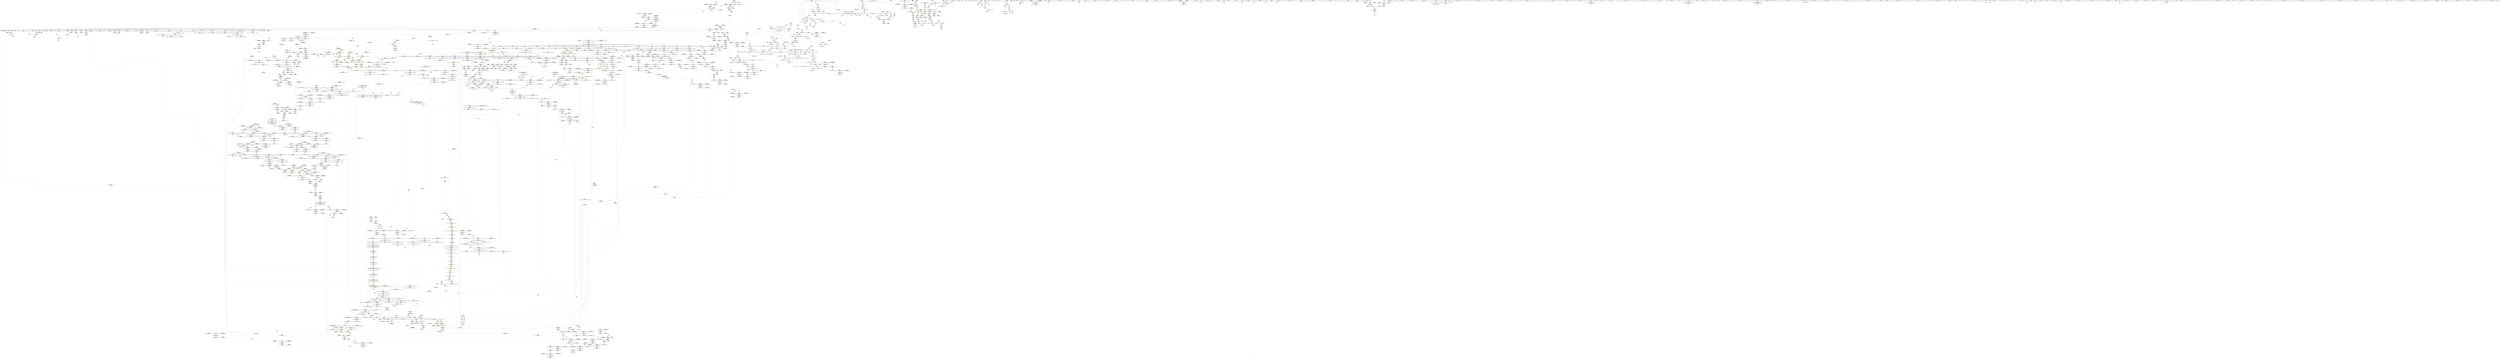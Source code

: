 digraph "SVFG" {
	label="SVFG";

	Node0x5612ea4efec0 [shape=record,color=grey,label="{NodeID: 0\nNullPtr}"];
	Node0x5612ea4efec0 -> Node0x5612ea552340[style=solid];
	Node0x5612ea4efec0 -> Node0x5612ea552440[style=solid];
	Node0x5612ea4efec0 -> Node0x5612ea552510[style=solid];
	Node0x5612ea4efec0 -> Node0x5612ea5525e0[style=solid];
	Node0x5612ea4efec0 -> Node0x5612ea5526b0[style=solid];
	Node0x5612ea4efec0 -> Node0x5612ea552780[style=solid];
	Node0x5612ea4efec0 -> Node0x5612ea552850[style=solid];
	Node0x5612ea4efec0 -> Node0x5612ea552920[style=solid];
	Node0x5612ea4efec0 -> Node0x5612ea5529f0[style=solid];
	Node0x5612ea4efec0 -> Node0x5612ea552ac0[style=solid];
	Node0x5612ea4efec0 -> Node0x5612ea552b90[style=solid];
	Node0x5612ea4efec0 -> Node0x5612ea552c60[style=solid];
	Node0x5612ea4efec0 -> Node0x5612ea552d30[style=solid];
	Node0x5612ea4efec0 -> Node0x5612ea552e00[style=solid];
	Node0x5612ea4efec0 -> Node0x5612ea552ed0[style=solid];
	Node0x5612ea4efec0 -> Node0x5612ea552fa0[style=solid];
	Node0x5612ea4efec0 -> Node0x5612ea553070[style=solid];
	Node0x5612ea4efec0 -> Node0x5612ea553140[style=solid];
	Node0x5612ea4efec0 -> Node0x5612ea553210[style=solid];
	Node0x5612ea4efec0 -> Node0x5612ea5532e0[style=solid];
	Node0x5612ea4efec0 -> Node0x5612ea5533b0[style=solid];
	Node0x5612ea4efec0 -> Node0x5612ea553480[style=solid];
	Node0x5612ea4efec0 -> Node0x5612ea553550[style=solid];
	Node0x5612ea4efec0 -> Node0x5612ea553620[style=solid];
	Node0x5612ea4efec0 -> Node0x5612ea5536f0[style=solid];
	Node0x5612ea4efec0 -> Node0x5612ea5537c0[style=solid];
	Node0x5612ea4efec0 -> Node0x5612ea553890[style=solid];
	Node0x5612ea4efec0 -> Node0x5612ea55ae30[style=solid];
	Node0x5612ea4efec0 -> Node0x5612ea55d560[style=solid];
	Node0x5612ea4efec0 -> Node0x5612ea55d630[style=solid];
	Node0x5612ea4efec0 -> Node0x5612ea55d700[style=solid];
	Node0x5612ea4efec0 -> Node0x5612ea57f280[style=solid];
	Node0x5612ea4efec0 -> Node0x5612ea58def0[style=solid];
	Node0x5612ea4efec0 -> Node0x5612ea59e3b0[style=solid];
	Node0x5612ea4efec0 -> Node0x5612ea56f090[style=solid];
	Node0x5612ea4efec0 -> Node0x5612ea570290[style=solid];
	Node0x5612ea6127d0 [shape=record,color=yellow,style=double,label="{NodeID: 1882\nRETMU(346V_2)\npts\{15230000 \}\nFun[_ZSt18uninitialized_copyISt13move_iteratorIPdES1_ET0_T_S4_S3_]}"];
	Node0x5612ea557b70 [shape=record,color=red,label="{NodeID: 775\n1364\<--1349\n\<--__a.addr\n_ZSt3maxImERKT_S2_S2_\n}"];
	Node0x5612ea557b70 -> Node0x5612ea581300[style=solid];
	Node0x5612ea570410 [shape=record,color=grey,label="{NodeID: 1550\n363 = cmp(361, 362, )\n}"];
	Node0x5612ea54e320 [shape=record,color=black,label="{NodeID: 443\n1692\<--1697\n_ZSt12__niter_baseIPdET_S1__ret\<--\n_ZSt12__niter_baseIPdET_S1_\n}"];
	Node0x5612ea54e320 -> Node0x5612ea59d660[style=solid];
	Node0x5612ea58dc80 [shape=record,color=yellow,style=double,label="{NodeID: 1218\nAPARM(1375)\nCS[]|{<s0>110}}"];
	Node0x5612ea58dc80:s0 -> Node0x5612e9ec3040[style=solid,color=red];
	Node0x5612ea5419a0 [shape=record,color=green,label="{NodeID: 111\n624\<--625\n_ZSt8_DestroyIPdEvT_S1_\<--_ZSt8_DestroyIPdEvT_S1__field_insensitive\n}"];
	Node0x5612ea618f20 [shape=record,color=yellow,style=double,label="{NodeID: 1993\nRETMU(24V_2)\npts\{140 \}\nFun[main]}"];
	Node0x5612ea55d630 [shape=record,color=blue, style = dotted,label="{NodeID: 886\n585\<--3\n_M_finish\<--dummyVal\n_ZNSt12_Vector_baseIdSaIdEE12_Vector_implC2Ev\n}"];
	Node0x5612ea55d630 -> Node0x5612ea613cf0[style=dashed];
	Node0x5612ea6025e0 [shape=record,color=yellow,style=double,label="{NodeID: 1661\n83V_1 = ENCHI(MR_83V_0)\npts\{1134 \}\nFun[_ZNKSt6vectorIdSaIdEE12_M_check_lenEmPKc]}"];
	Node0x5612ea6025e0 -> Node0x5612ea580050[style=dashed];
	Node0x5612ea564070 [shape=record,color=purple,label="{NodeID: 554\n1796\<--1490\noffset_0\<--\n}"];
	Node0x5612ea564070 -> Node0x5612ea5820d0[style=solid];
	Node0x5612ea593200 [shape=record,color=yellow,style=double,label="{NodeID: 1329\nARet(1148)\nCS[]}"];
	Node0x5612ea593200 -> Node0x5612ea59f550[style=solid];
	Node0x5612ea546850 [shape=record,color=green,label="{NodeID: 222\n1432\<--1433\nthis.addr\<--this.addr_field_insensitive\n_ZN9__gnu_cxx13new_allocatorIdE8allocateEmPKv\n}"];
	Node0x5612ea546850 -> Node0x5612ea558600[style=solid];
	Node0x5612ea546850 -> Node0x5612ea581a50[style=solid];
	Node0x5612ea6206b0 [shape=record,color=yellow,style=double,label="{NodeID: 2104\nCSMU(40V_1)\npts\{1453 \}\nCS[]|{<s0>71}}"];
	Node0x5612ea6206b0:s0 -> Node0x5612ea60d3e0[style=dashed,color=red];
	Node0x5612ea5828f0 [shape=record,color=blue,label="{NodeID: 997\n1567\<--1562\n__result.addr\<--__result\n_ZNSt20__uninitialized_copyILb1EE13__uninit_copyISt13move_iteratorIPdES3_EET0_T_S6_S5_\n}"];
	Node0x5612ea5828f0 -> Node0x5612ea558ef0[style=dashed];
	Node0x5612ea5828f0 -> Node0x5612ea615310[style=dashed];
	Node0x5612ea5e2f20 [shape=record,color=yellow,style=double,label="{NodeID: 1772\n44V_1 = ENCHI(MR_44V_0)\npts\{1440000 \}\nFun[_ZNKSt6vectorIdSaIdEE4sizeEv]}"];
	Node0x5612ea5e2f20 -> Node0x5612ea557900[style=dashed];
	Node0x5612ea5e2f20 -> Node0x5612ea618550[style=dashed];
	Node0x5612ea569aa0 [shape=record,color=red,label="{NodeID: 665\n520\<--519\n\<--_M_start\n_ZNSt6vectorIdSaIdEED2Ev\n}"];
	Node0x5612ea569aa0 -> Node0x5612ea584700[style=solid];
	Node0x5612ea599d40 [shape=record,color=yellow,style=double,label="{NodeID: 1440\nFPARM(637)\nFun[_ZNSt12_Vector_baseIdSaIdEED2Ev]}"];
	Node0x5612ea599d40 -> Node0x5612ea55dcb0[style=solid];
	Node0x5612ea554c50 [shape=record,color=black,label="{NodeID: 333\n379\<--378\nconv81\<--\nmain\n}"];
	Node0x5612ea554c50 -> Node0x5612ea586b90[style=solid];
	Node0x5612ea588320 [shape=record,color=yellow,style=double,label="{NodeID: 1108\nAPARM(832)\nCS[]|{<s0>60}}"];
	Node0x5612ea588320:s0 -> Node0x5612ea599740[style=solid,color=red];
	Node0x5612ea4fa4d0 [shape=record,color=green,label="{NodeID: 1\n7\<--1\n__dso_handle\<--dummyObj\nGlob }"];
	Node0x5612ea6128b0 [shape=record,color=yellow,style=double,label="{NodeID: 1883\nRETMU(348V_2)\npts\{15290000 \}\nFun[_ZSt18uninitialized_copyISt13move_iteratorIPdES1_ET0_T_S4_S3_]}"];
	Node0x5612ea557c40 [shape=record,color=red,label="{NodeID: 776\n1357\<--1351\n\<--__b.addr\n_ZSt3maxImERKT_S2_S2_\n}"];
	Node0x5612ea557c40 -> Node0x5612ea557eb0[style=solid];
	Node0x5612ea570590 [shape=record,color=grey,label="{NodeID: 1551\n1444 = cmp(1442, 1443, )\n}"];
	Node0x5612ea54e3f0 [shape=record,color=black,label="{NodeID: 444\n1716\<--1714\nsub.ptr.lhs.cast\<--\n_ZNSt11__copy_moveILb1ELb1ESt26random_access_iterator_tagE8__copy_mIdEEPT_PKS3_S6_S4_\n}"];
	Node0x5612ea54e3f0 -> Node0x5612ea5a0d50[style=solid];
	Node0x5612ea58dd50 [shape=record,color=yellow,style=double,label="{NodeID: 1219\nAPARM(1422)\nCS[]|{<s0>111}}"];
	Node0x5612ea58dd50:s0 -> Node0x5612ea597bb0[style=solid,color=red];
	Node0x5612ea541aa0 [shape=record,color=green,label="{NodeID: 112\n629\<--630\nthis.addr\<--this.addr_field_insensitive\n_ZNSt12_Vector_baseIdSaIdEE19_M_get_Tp_allocatorEv\n}"];
	Node0x5612ea541aa0 -> Node0x5612ea56a120[style=solid];
	Node0x5612ea541aa0 -> Node0x5612ea55dbe0[style=solid];
	Node0x5612ea619000 [shape=record,color=yellow,style=double,label="{NodeID: 1994\nRETMU(26V_2)\npts\{142 \}\nFun[main]}"];
	Node0x5612ea55d700 [shape=record,color=blue, style = dotted,label="{NodeID: 887\n587\<--3\n_M_end_of_storage\<--dummyVal\n_ZNSt12_Vector_baseIdSaIdEE12_Vector_implC2Ev\n}"];
	Node0x5612ea55d700 -> Node0x5612ea613dd0[style=dashed];
	Node0x5612ea6026c0 [shape=record,color=yellow,style=double,label="{NodeID: 1662\n85V_1 = ENCHI(MR_85V_0)\npts\{1136 \}\nFun[_ZNKSt6vectorIdSaIdEE12_M_check_lenEmPKc]}"];
	Node0x5612ea6026c0 -> Node0x5612ea580120[style=dashed];
	Node0x5612ea564140 [shape=record,color=purple,label="{NodeID: 555\n1797\<--1491\noffset_0\<--\n}"];
	Node0x5612ea564140 -> Node0x5612ea55a5b0[style=solid];
	Node0x5612ea593290 [shape=record,color=yellow,style=double,label="{NodeID: 1330\nARet(1160)\nCS[]}"];
	Node0x5612ea593290 -> Node0x5612ea59ef50[style=solid];
	Node0x5612ea546920 [shape=record,color=green,label="{NodeID: 223\n1434\<--1435\n__n.addr\<--__n.addr_field_insensitive\n_ZN9__gnu_cxx13new_allocatorIdE8allocateEmPKv\n}"];
	Node0x5612ea546920 -> Node0x5612ea5586d0[style=solid];
	Node0x5612ea546920 -> Node0x5612ea5587a0[style=solid];
	Node0x5612ea546920 -> Node0x5612ea581b20[style=solid];
	Node0x5612ea620790 [shape=record,color=yellow,style=double,label="{NodeID: 2105\nCSMU(168V_2)\npts\{16590000 \}\nCS[]|{<s0>134}}"];
	Node0x5612ea620790:s0 -> Node0x5612ea6071f0[style=dashed,color=red];
	Node0x5612ea5829c0 [shape=record,color=blue, style = dotted,label="{NodeID: 998\n1805\<--1807\noffset_0\<--dummyVal\n_ZNSt20__uninitialized_copyILb1EE13__uninit_copyISt13move_iteratorIPdES3_EET0_T_S6_S5_\n}"];
	Node0x5612ea5829c0 -> Node0x5612ea558fc0[style=dashed];
	Node0x5612ea5829c0 -> Node0x5612ea6155b0[style=dashed];
	Node0x5612ea5e3000 [shape=record,color=yellow,style=double,label="{NodeID: 1773\n119V_1 = ENCHI(MR_119V_0)\npts\{1440001 \}\nFun[_ZNKSt6vectorIdSaIdEE4sizeEv]}"];
	Node0x5612ea5e3000 -> Node0x5612ea557830[style=dashed];
	Node0x5612ea5e3000 -> Node0x5612ea618630[style=dashed];
	Node0x5612ea569b70 [shape=record,color=red,label="{NodeID: 666\n524\<--523\n\<--_M_finish\n_ZNSt6vectorIdSaIdEED2Ev\n}"];
	Node0x5612ea569b70 -> Node0x5612ea5847d0[style=solid];
	Node0x5612ea599e60 [shape=record,color=yellow,style=double,label="{NodeID: 1441\nFPARM(1774)\nFun[_ZN9__gnu_cxx13new_allocatorIdE7destroyIdEEvPT_]}"];
	Node0x5612ea599e60 -> Node0x5612ea583ee0[style=solid];
	Node0x5612ea554d20 [shape=record,color=black,label="{NodeID: 334\n120\<--400\nmain_ret\<--\nmain\n}"];
	Node0x5612ea554d20 -> Node0x5612ea59c3d0[style=solid];
	Node0x5612ea5883f0 [shape=record,color=yellow,style=double,label="{NodeID: 1109\nAPARM(447)\nCS[]|{<s0>34}}"];
	Node0x5612ea5883f0:s0 -> Node0x5612ea599b30[style=solid,color=red];
	Node0x5612ea510740 [shape=record,color=green,label="{NodeID: 2\n13\<--1\n.str\<--dummyObj\nGlob }"];
	Node0x5612ea612990 [shape=record,color=yellow,style=double,label="{NodeID: 1884\nRETMU(350V_2)\npts\{15310000 \}\nFun[_ZSt18uninitialized_copyISt13move_iteratorIPdES1_ET0_T_S4_S3_]}"];
	Node0x5612ea557d10 [shape=record,color=red,label="{NodeID: 777\n1361\<--1351\n\<--__b.addr\n_ZSt3maxImERKT_S2_S2_\n}"];
	Node0x5612ea557d10 -> Node0x5612ea581230[style=solid];
	Node0x5612ea570710 [shape=record,color=grey,label="{NodeID: 1552\n295 = cmp(294, 197, )\n}"];
	Node0x5612ea54e4c0 [shape=record,color=black,label="{NodeID: 445\n1717\<--1715\nsub.ptr.rhs.cast\<--\n_ZNSt11__copy_moveILb1ELb1ESt26random_access_iterator_tagE8__copy_mIdEEPT_PKS3_S6_S4_\n}"];
	Node0x5612ea54e4c0 -> Node0x5612ea5a0d50[style=solid];
	Node0x5612ea58de20 [shape=record,color=yellow,style=double,label="{NodeID: 1220\nAPARM(1423)\nCS[]|{<s0>111}}"];
	Node0x5612ea58de20:s0 -> Node0x5612ea597ca0[style=solid,color=red];
	Node0x5612ea546e90 [shape=record,color=green,label="{NodeID: 113\n638\<--639\nthis.addr\<--this.addr_field_insensitive\n_ZNSt12_Vector_baseIdSaIdEED2Ev\n}"];
	Node0x5612ea546e90 -> Node0x5612ea56a1f0[style=solid];
	Node0x5612ea546e90 -> Node0x5612ea55dcb0[style=solid];
	Node0x5612ea6190e0 [shape=record,color=yellow,style=double,label="{NodeID: 1995\nRETMU(28V_2)\npts\{146 \}\nFun[main]}"];
	Node0x5612ea55d7d0 [shape=record,color=blue,label="{NodeID: 888\n592\<--591\nthis.addr\<--this\n_ZNSaIdEC2Ev\n}"];
	Node0x5612ea55d7d0 -> Node0x5612ea569de0[style=dashed];
	Node0x5612ea55d7d0 -> Node0x5612ea612a70[style=dashed];
	Node0x5612ea6027a0 [shape=record,color=yellow,style=double,label="{NodeID: 1663\n87V_1 = ENCHI(MR_87V_0)\npts\{1138 \}\nFun[_ZNKSt6vectorIdSaIdEE12_M_check_lenEmPKc]}"];
	Node0x5612ea6027a0 -> Node0x5612ea5802c0[style=dashed];
	Node0x5612ea564210 [shape=record,color=purple,label="{NodeID: 556\n1513\<--1504\ncoerce.dive\<--retval\n_ZSt32__make_move_if_noexcept_iteratorIdSt13move_iteratorIPdEET0_PT_\n}"];
	Node0x5612ea564210 -> Node0x5612ea558bb0[style=solid];
	Node0x5612ea593320 [shape=record,color=yellow,style=double,label="{NodeID: 1331\nARet(1161)\nCS[]}"];
	Node0x5612ea593320 -> Node0x5612ea5801f0[style=solid];
	Node0x5612ea5469f0 [shape=record,color=green,label="{NodeID: 224\n1436\<--1437\n.addr\<--.addr_field_insensitive\n_ZN9__gnu_cxx13new_allocatorIdE8allocateEmPKv\n}"];
	Node0x5612ea5469f0 -> Node0x5612ea581bf0[style=solid];
	Node0x5612ea6208f0 [shape=record,color=yellow,style=double,label="{NodeID: 2106\nCSMU(40V_1)\npts\{1453 \}\nCS[]|{<s0>136}}"];
	Node0x5612ea6208f0:s0 -> Node0x5612ea60ff30[style=dashed,color=red];
	Node0x5612ea582a90 [shape=record,color=blue, style = dotted,label="{NodeID: 999\n1808\<--1810\noffset_0\<--dummyVal\n_ZNSt20__uninitialized_copyILb1EE13__uninit_copyISt13move_iteratorIPdES3_EET0_T_S6_S5_\n}"];
	Node0x5612ea582a90 -> Node0x5612ea559090[style=dashed];
	Node0x5612ea582a90 -> Node0x5612ea615690[style=dashed];
	Node0x5612ea5e30e0 [shape=record,color=yellow,style=double,label="{NodeID: 1774\n6V_1 = ENCHI(MR_6V_0)\npts\{1 \}\nFun[main]}"];
	Node0x5612ea5e30e0 -> Node0x5612ea5660f0[style=dashed];
	Node0x5612ea5e30e0 -> Node0x5612ea61e760[style=dashed];
	Node0x5612ea569c40 [shape=record,color=red,label="{NodeID: 667\n555\<--552\nthis1\<--this.addr\n_ZNSt12_Vector_baseIdSaIdEEC2Ev\n}"];
	Node0x5612ea569c40 -> Node0x5612ea560380[style=solid];
	Node0x5612ea599f20 [shape=record,color=yellow,style=double,label="{NodeID: 1442\nFPARM(1775)\nFun[_ZN9__gnu_cxx13new_allocatorIdE7destroyIdEEvPT_]}"];
	Node0x5612ea599f20 -> Node0x5612ea583fb0[style=solid];
	Node0x5612ea554df0 [shape=record,color=black,label="{NodeID: 335\n414\<--432\n_ZNSt8ios_base9precisionEl_ret\<--\n_ZNSt8ios_base9precisionEl\n}"];
	Node0x5612ea554df0 -> Node0x5612ea59cdc0[style=solid];
	Node0x5612ea5884c0 [shape=record,color=yellow,style=double,label="{NodeID: 1110\nAPARM(453)\nCS[]|{<s0>35}}"];
	Node0x5612ea5884c0:s0 -> Node0x5612ea598a50[style=solid,color=red];
	Node0x5612ea53e360 [shape=record,color=green,label="{NodeID: 3\n19\<--1\n.str.3\<--dummyObj\nGlob }"];
	Node0x5612ea612a70 [shape=record,color=yellow,style=double,label="{NodeID: 1885\nRETMU(130V_2)\npts\{593 \}\nFun[_ZNSaIdEC2Ev]}"];
	Node0x5612ea557de0 [shape=record,color=red,label="{NodeID: 778\n1356\<--1355\n\<--\n_ZSt3maxImERKT_S2_S2_\n}"];
	Node0x5612ea557de0 -> Node0x5612ea56f390[style=solid];
	Node0x5612ea570890 [shape=record,color=grey,label="{NodeID: 1553\n311 = cmp(310, 257, )\n}"];
	Node0x5612ea54e590 [shape=record,color=black,label="{NodeID: 446\n1725\<--1724\n\<--\n_ZNSt11__copy_moveILb1ELb1ESt26random_access_iterator_tagE8__copy_mIdEEPT_PKS3_S6_S4_\n}"];
	Node0x5612ea54e590 -> Node0x5612ea565730[style=solid];
	Node0x5612ea54e590 -> Node0x5612ea58a2d0[style=solid];
	Node0x5612ea58def0 [shape=record,color=yellow,style=double,label="{NodeID: 1221\nAPARM(3)\nCS[]|{<s0>111}}"];
	Node0x5612ea58def0:s0 -> Node0x5612ea597d90[style=solid,color=red];
	Node0x5612ea546f20 [shape=record,color=green,label="{NodeID: 114\n640\<--641\nexn.slot\<--exn.slot_field_insensitive\n_ZNSt12_Vector_baseIdSaIdEED2Ev\n}"];
	Node0x5612ea546f20 -> Node0x5612ea56a2c0[style=solid];
	Node0x5612ea546f20 -> Node0x5612ea55dd80[style=solid];
	Node0x5612ea6191c0 [shape=record,color=yellow,style=double,label="{NodeID: 1996\nRETMU(30V_2)\npts\{148 \}\nFun[main]}"];
	Node0x5612ea55d8a0 [shape=record,color=blue,label="{NodeID: 889\n603\<--602\nthis.addr\<--this\n_ZN9__gnu_cxx13new_allocatorIdEC2Ev\n}"];
	Node0x5612ea55d8a0 -> Node0x5612ea569eb0[style=dashed];
	Node0x5612ea55d8a0 -> Node0x5612ea617520[style=dashed];
	Node0x5612ea602880 [shape=record,color=yellow,style=double,label="{NodeID: 1664\n89V_1 = ENCHI(MR_89V_0)\npts\{1140 \}\nFun[_ZNKSt6vectorIdSaIdEE12_M_check_lenEmPKc]}"];
	Node0x5612ea602880 -> Node0x5612ea5801f0[style=dashed];
	Node0x5612ea5642e0 [shape=record,color=purple,label="{NodeID: 557\n1532\<--1520\ncoerce.dive\<--__first\n_ZSt18uninitialized_copyISt13move_iteratorIPdES1_ET0_T_S4_S3_\n}"];
	Node0x5612ea5642e0 -> Node0x5612ea582270[style=solid];
	Node0x5612ea5933b0 [shape=record,color=yellow,style=double,label="{NodeID: 1332\nARet(1163)\nCS[]}"];
	Node0x5612ea5933b0 -> Node0x5612ea56dfb0[style=solid];
	Node0x5612ea546ac0 [shape=record,color=green,label="{NodeID: 225\n1447\<--1448\n_ZSt17__throw_bad_allocv\<--_ZSt17__throw_bad_allocv_field_insensitive\n}"];
	Node0x5612ea620a50 [shape=record,color=yellow,style=double,label="{NodeID: 2107\nCSMU(44V_1)\npts\{1440000 \}\nCS[]|{<s0>61}}"];
	Node0x5612ea620a50:s0 -> Node0x5612ea60c410[style=dashed,color=red];
	Node0x5612ea582b60 [shape=record,color=blue,label="{NodeID: 1000\n1607\<--1594\ncoerce.dive\<--__first.coerce\n_ZSt4copyISt13move_iteratorIPdES1_ET0_T_S4_S3_\n}"];
	Node0x5612ea582b60 -> Node0x5612ea55a9c0[style=dashed];
	Node0x5612ea582b60 -> Node0x5612ea616ea0[style=dashed];
	Node0x5612ea5e31f0 [shape=record,color=yellow,style=double,label="{NodeID: 1775\n8V_1 = ENCHI(MR_8V_0)\npts\{12 \}\nFun[main]}"];
	Node0x5612ea5e31f0 -> Node0x5612ea61e8c0[style=dashed];
	Node0x5612ea569d10 [shape=record,color=red,label="{NodeID: 668\n578\<--575\nthis1\<--this.addr\n_ZNSt12_Vector_baseIdSaIdEE12_Vector_implC2Ev\n}"];
	Node0x5612ea569d10 -> Node0x5612ea555540[style=solid];
	Node0x5612ea569d10 -> Node0x5612ea560450[style=solid];
	Node0x5612ea569d10 -> Node0x5612ea560520[style=solid];
	Node0x5612ea569d10 -> Node0x5612ea5605f0[style=solid];
	Node0x5612ea59a010 [shape=record,color=yellow,style=double,label="{NodeID: 1443\nFPARM(695)\nFun[_ZNSt12_Destroy_auxILb1EE9__destroyIPdEEvT_S3_]}"];
	Node0x5612ea59a010 -> Node0x5612ea55e0c0[style=solid];
	Node0x5612ea554ec0 [shape=record,color=black,label="{NodeID: 336\n447\<--446\n\<--this1\n_ZNSt6vectorIdSaIdEEC2Ev\n}"];
	Node0x5612ea554ec0 -> Node0x5612ea5883f0[style=solid];
	Node0x5612ea588590 [shape=record,color=yellow,style=double,label="{NodeID: 1111\nAPARM(468)\nCS[]|{<s0>36}}"];
	Node0x5612ea588590:s0 -> Node0x5612ea59a3a0[style=solid,color=red];
	Node0x5612ea53e3f0 [shape=record,color=green,label="{NodeID: 4\n23\<--1\n_ZSt4cout\<--dummyObj\nGlob }"];
	Node0x5612ea612b80 [shape=record,color=yellow,style=double,label="{NodeID: 1886\nRETMU(176V_2)\npts\{630 \}\nFun[_ZNSt12_Vector_baseIdSaIdEE19_M_get_Tp_allocatorEv]}"];
	Node0x5612ea557eb0 [shape=record,color=red,label="{NodeID: 779\n1358\<--1357\n\<--\n_ZSt3maxImERKT_S2_S2_\n}"];
	Node0x5612ea557eb0 -> Node0x5612ea56f390[style=solid];
	Node0x5612ea5df9f0 [shape=record,color=black,label="{NodeID: 1554\nMR_22V_14 = PHI(MR_22V_9, MR_22V_9, MR_22V_9, MR_22V_9, MR_22V_9, MR_22V_9, MR_22V_9, MR_22V_9, MR_22V_9, MR_22V_9, MR_22V_9, MR_22V_9, MR_22V_10, )\npts\{136 \}\n}"];
	Node0x5612ea5df9f0 -> Node0x5612ea5f05f0[style=dashed];
	Node0x5612ea54e660 [shape=record,color=black,label="{NodeID: 447\n1727\<--1726\n\<--\n_ZNSt11__copy_moveILb1ELb1ESt26random_access_iterator_tagE8__copy_mIdEEPT_PKS3_S6_S4_\n}"];
	Node0x5612ea54e660 -> Node0x5612ea565800[style=solid];
	Node0x5612ea54e660 -> Node0x5612ea58a3a0[style=solid];
	Node0x5612ea58dfc0 [shape=record,color=yellow,style=double,label="{NodeID: 1222\nAPARM(1441)\nCS[]|{<s0>112}}"];
	Node0x5612ea58dfc0:s0 -> Node0x5612e9ec3040[style=solid,color=red];
	Node0x5612ea546ff0 [shape=record,color=green,label="{NodeID: 115\n642\<--643\nehselector.slot\<--ehselector.slot_field_insensitive\n_ZNSt12_Vector_baseIdSaIdEED2Ev\n}"];
	Node0x5612ea546ff0 -> Node0x5612ea55de50[style=solid];
	Node0x5612ea6192a0 [shape=record,color=yellow,style=double,label="{NodeID: 1997\nRETMU(32V_2)\npts\{150 \}\nFun[main]}"];
	Node0x5612ea55d970 [shape=record,color=blue,label="{NodeID: 890\n612\<--609\n__first.addr\<--__first\n_ZSt8_DestroyIPddEvT_S1_RSaIT0_E\n}"];
	Node0x5612ea55d970 -> Node0x5612ea569f80[style=dashed];
	Node0x5612ea55d970 -> Node0x5612ea612da0[style=dashed];
	Node0x5612ea602990 [shape=record,color=yellow,style=double,label="{NodeID: 1665\n71V_1 = ENCHI(MR_71V_0)\npts\{1440000 1440001 \}\nFun[_ZNKSt6vectorIdSaIdEE12_M_check_lenEmPKc]}"];
	Node0x5612ea602990 -> Node0x5612ea612150[style=dashed];
	Node0x5612ea602990 -> Node0x5612ea621f70[style=dashed];
	Node0x5612ea602990 -> Node0x5612ea6220d0[style=dashed];
	Node0x5612ea602990 -> Node0x5612ea622230[style=dashed];
	Node0x5612ea602990 -> Node0x5612ea6225d0[style=dashed];
	Node0x5612ea5643b0 [shape=record,color=purple,label="{NodeID: 558\n1534\<--1522\ncoerce.dive1\<--__last\n_ZSt18uninitialized_copyISt13move_iteratorIPdES1_ET0_T_S4_S3_\n}"];
	Node0x5612ea5643b0 -> Node0x5612ea582340[style=solid];
	Node0x5612ea593440 [shape=record,color=yellow,style=double,label="{NodeID: 1333\nARet(1170)\nCS[]}"];
	Node0x5612ea593440 -> Node0x5612ea56f210[style=solid];
	Node0x5612ea546bc0 [shape=record,color=green,label="{NodeID: 226\n1452\<--1453\ncall2\<--call2_field_insensitive\n_ZN9__gnu_cxx13new_allocatorIdE8allocateEmPKv\n}"];
	Node0x5612ea546bc0 -> Node0x5612ea54ce00[style=solid];
	Node0x5612ea620bb0 [shape=record,color=yellow,style=double,label="{NodeID: 2108\nCSMU(119V_1)\npts\{1440001 \}\nCS[]|{<s0>61}}"];
	Node0x5612ea620bb0:s0 -> Node0x5612ea60c410[style=dashed,color=red];
	Node0x5612ea582c30 [shape=record,color=blue,label="{NodeID: 1001\n1609\<--1595\ncoerce.dive1\<--__last.coerce\n_ZSt4copyISt13move_iteratorIPdES1_ET0_T_S4_S3_\n}"];
	Node0x5612ea582c30 -> Node0x5612ea55aa90[style=dashed];
	Node0x5612ea582c30 -> Node0x5612ea616f80[style=dashed];
	Node0x5612ea5e32d0 [shape=record,color=yellow,style=double,label="{NodeID: 1776\n10V_1 = ENCHI(MR_10V_0)\npts\{122 \}\nFun[main]}"];
	Node0x5612ea5e32d0 -> Node0x5612ea55b0d0[style=dashed];
	Node0x5612ea569de0 [shape=record,color=red,label="{NodeID: 669\n595\<--592\nthis1\<--this.addr\n_ZNSaIdEC2Ev\n}"];
	Node0x5612ea569de0 -> Node0x5612ea555610[style=solid];
	Node0x5612ea59a100 [shape=record,color=yellow,style=double,label="{NodeID: 1444\nFPARM(696)\nFun[_ZNSt12_Destroy_auxILb1EE9__destroyIPdEEvT_S3_]}"];
	Node0x5612ea59a100 -> Node0x5612ea55e190[style=solid];
	Node0x5612ea554f90 [shape=record,color=black,label="{NodeID: 337\n495\<--494\n\<--this1\n_ZNSt6vectorIdSaIdEEixEm\n}"];
	Node0x5612ea554f90 -> Node0x5612ea55fea0[style=solid];
	Node0x5612ea554f90 -> Node0x5612ea55ff70[style=solid];
	Node0x5612ea588660 [shape=record,color=yellow,style=double,label="{NodeID: 1112\nAPARM(467)\nCS[]|{<s0>37}}"];
	Node0x5612ea588660:s0 -> Node0x5612ea59ba40[style=solid,color=red];
	Node0x5612ea53eab0 [shape=record,color=green,label="{NodeID: 5\n26\<--1\n.str.4\<--dummyObj\nGlob }"];
	Node0x5612ea612c90 [shape=record,color=yellow,style=double,label="{NodeID: 1887\nRETMU(208V_2)\npts\{798 \}\nFun[_ZN9__gnu_cxx13new_allocatorIdED2Ev]}"];
	Node0x5612ea557f80 [shape=record,color=red,label="{NodeID: 780\n1374\<--1371\n\<--__a.addr\n_ZNSt16allocator_traitsISaIdEE8max_sizeERKS0_\n}"];
	Node0x5612ea557f80 -> Node0x5612ea54c850[style=solid];
	Node0x5612ea5dfae0 [shape=record,color=black,label="{NodeID: 1555\nMR_24V_6 = PHI(MR_24V_8, MR_24V_4, MR_24V_8, MR_24V_4, MR_24V_8, MR_24V_4, MR_24V_4, MR_24V_8, MR_24V_4, MR_24V_8, MR_24V_4, MR_24V_8, MR_24V_4, )\npts\{140 \}\n}"];
	Node0x5612ea5dfae0 -> Node0x5612ea5f0af0[style=dashed];
	Node0x5612ea54e730 [shape=record,color=black,label="{NodeID: 448\n1699\<--1736\n_ZNSt11__copy_moveILb1ELb1ESt26random_access_iterator_tagE8__copy_mIdEEPT_PKS3_S6_S4__ret\<--add.ptr\n_ZNSt11__copy_moveILb1ELb1ESt26random_access_iterator_tagE8__copy_mIdEEPT_PKS3_S6_S4_\n}"];
	Node0x5612ea54e730 -> Node0x5612ea59de70[style=solid];
	Node0x5612ea58e090 [shape=record,color=yellow,style=double,label="{NodeID: 1223\nAPARM(1451)\nCS[]}"];
	Node0x5612ea5470c0 [shape=record,color=green,label="{NodeID: 116\n661\<--662\n_ZNSt12_Vector_baseIdSaIdEE13_M_deallocateEPdm\<--_ZNSt12_Vector_baseIdSaIdEE13_M_deallocateEPdm_field_insensitive\n}"];
	Node0x5612ea619380 [shape=record,color=yellow,style=double,label="{NodeID: 1998\nRETMU(34V_2)\npts\{152 \}\nFun[main]}"];
	Node0x5612ea55da40 [shape=record,color=blue,label="{NodeID: 891\n614\<--610\n__last.addr\<--__last\n_ZSt8_DestroyIPddEvT_S1_RSaIT0_E\n}"];
	Node0x5612ea55da40 -> Node0x5612ea56a050[style=dashed];
	Node0x5612ea55da40 -> Node0x5612ea612eb0[style=dashed];
	Node0x5612ea602a70 [shape=record,color=yellow,style=double,label="{NodeID: 1666\n282V_1 = ENCHI(MR_282V_0)\npts\{1295 \}\nFun[_ZNSt16allocator_traitsISaIdEE7destroyIdEEvRS0_PT_]}"];
	Node0x5612ea602a70 -> Node0x5612ea580d50[style=dashed];
	Node0x5612ea564480 [shape=record,color=purple,label="{NodeID: 559\n1546\<--1528\ncoerce.dive3\<--agg.tmp\n_ZSt18uninitialized_copyISt13move_iteratorIPdES1_ET0_T_S4_S3_\n}"];
	Node0x5612ea564480 -> Node0x5612ea558d50[style=solid];
	Node0x5612ea5934d0 [shape=record,color=yellow,style=double,label="{NodeID: 1334\nARet(1174)\nCS[]}"];
	Node0x5612ea5934d0 -> Node0x5612ea56ef10[style=solid];
	Node0x5612ea546c90 [shape=record,color=green,label="{NodeID: 227\n1454\<--1455\n_Znwm\<--_Znwm_field_insensitive\n}"];
	Node0x5612ea620c90 [shape=record,color=yellow,style=double,label="{NodeID: 2109\nCSMU(38V_1)\npts\{156 \}\nCS[]|{<s0>63}}"];
	Node0x5612ea620c90:s0 -> Node0x5612ea604ad0[style=dashed,color=red];
	Node0x5612ea582d00 [shape=record,color=blue,label="{NodeID: 1002\n1601\<--1596\n__result.addr\<--__result\n_ZSt4copyISt13move_iteratorIPdES1_ET0_T_S4_S3_\n}"];
	Node0x5612ea582d00 -> Node0x5612ea559160[style=dashed];
	Node0x5612ea582d00 -> Node0x5612ea616dc0[style=dashed];
	Node0x5612ea5e33b0 [shape=record,color=yellow,style=double,label="{NodeID: 1777\n12V_1 = ENCHI(MR_12V_0)\npts\{124 \}\nFun[main]}"];
	Node0x5612ea5e33b0 -> Node0x5612ea5e6af0[style=dashed];
	Node0x5612ea5e33b0 -> Node0x5612ea5f55f0[style=dashed];
	Node0x5612ea569eb0 [shape=record,color=red,label="{NodeID: 670\n606\<--603\nthis1\<--this.addr\n_ZN9__gnu_cxx13new_allocatorIdEC2Ev\n}"];
	Node0x5612ea59a250 [shape=record,color=yellow,style=double,label="{NodeID: 1445\nFPARM(1693)\nFun[_ZSt12__niter_baseIPdET_S1_]}"];
	Node0x5612ea59a250 -> Node0x5612ea5835f0[style=solid];
	Node0x5612ea555060 [shape=record,color=black,label="{NodeID: 338\n485\<--500\n_ZNSt6vectorIdSaIdEEixEm_ret\<--add.ptr\n_ZNSt6vectorIdSaIdEEixEm\n}"];
	Node0x5612ea555060 -> Node0x5612ea59dc30[style=solid];
	Node0x5612ea588730 [shape=record,color=yellow,style=double,label="{NodeID: 1113\nAPARM(469)\nCS[]|{<s0>37}}"];
	Node0x5612ea588730:s0 -> Node0x5612ea59bb00[style=solid,color=red];
	Node0x5612ea53eb40 [shape=record,color=green,label="{NodeID: 6\n28\<--1\n.str.5\<--dummyObj\nGlob }"];
	Node0x5612ea612da0 [shape=record,color=yellow,style=double,label="{NodeID: 1888\nRETMU(147V_2)\npts\{613 \}\nFun[_ZSt8_DestroyIPddEvT_S1_RSaIT0_E]}"];
	Node0x5612ea558050 [shape=record,color=red,label="{NodeID: 781\n1385\<--1382\nthis1\<--this.addr\n_ZNKSt12_Vector_baseIdSaIdEE19_M_get_Tp_allocatorEv\n}"];
	Node0x5612ea558050 -> Node0x5612ea5639f0[style=solid];
	Node0x5612ea5dffe0 [shape=record,color=black,label="{NodeID: 1556\nMR_28V_8 = PHI(MR_28V_3, MR_28V_3, MR_28V_3, MR_28V_3, MR_28V_3, MR_28V_3, MR_28V_3, MR_28V_3, MR_28V_3, MR_28V_3, MR_28V_3, MR_28V_3, MR_28V_5, )\npts\{146 \}\n}"];
	Node0x5612ea5dffe0 -> Node0x5612ea5f14f0[style=dashed];
	Node0x5612ea54e800 [shape=record,color=black,label="{NodeID: 449\n1743\<--1748\n_ZSt12__miter_baseIPdET_S1__ret\<--\n_ZSt12__miter_baseIPdET_S1_\n}"];
	Node0x5612ea54e800 -> Node0x5612ea59d360[style=solid];
	Node0x5612ea58e160 [shape=record,color=yellow,style=double,label="{NodeID: 1224\nAPARM(1484)\nCS[]}"];
	Node0x5612ea547190 [shape=record,color=green,label="{NodeID: 117\n665\<--666\n_ZNSt12_Vector_baseIdSaIdEE12_Vector_implD2Ev\<--_ZNSt12_Vector_baseIdSaIdEE12_Vector_implD2Ev_field_insensitive\n}"];
	Node0x5612ea619460 [shape=record,color=yellow,style=double,label="{NodeID: 1999\nRETMU(36V_2)\npts\{154 \}\nFun[main]}"];
	Node0x5612ea55db10 [shape=record,color=blue,label="{NodeID: 892\n616\<--611\n.addr\<--\n_ZSt8_DestroyIPddEvT_S1_RSaIT0_E\n}"];
	Node0x5612ea55db10 -> Node0x5612ea612f90[style=dashed];
	Node0x5612ea602b80 [shape=record,color=yellow,style=double,label="{NodeID: 1667\n284V_1 = ENCHI(MR_284V_0)\npts\{1297 \}\nFun[_ZNSt16allocator_traitsISaIdEE7destroyIdEEvRS0_PT_]}"];
	Node0x5612ea602b80 -> Node0x5612ea580e20[style=dashed];
	Node0x5612ea564550 [shape=record,color=purple,label="{NodeID: 560\n1548\<--1530\ncoerce.dive4\<--agg.tmp2\n_ZSt18uninitialized_copyISt13move_iteratorIPdES1_ET0_T_S4_S3_\n}"];
	Node0x5612ea564550 -> Node0x5612ea558e20[style=solid];
	Node0x5612ea593560 [shape=record,color=yellow,style=double,label="{NodeID: 1335\nARet(1177)\nCS[]}"];
	Node0x5612ea593560 -> Node0x5612e9ef2020[style=solid];
	Node0x5612ea546d90 [shape=record,color=green,label="{NodeID: 228\n1466\<--1467\n__first\<--__first_field_insensitive\n_ZSt22__uninitialized_copy_aISt13move_iteratorIPdES1_dET0_T_S4_S3_RSaIT1_E\n}"];
	Node0x5612ea546d90 -> Node0x5612ea54cfa0[style=solid];
	Node0x5612ea546d90 -> Node0x5612ea563b90[style=solid];
	Node0x5612ea620df0 [shape=record,color=yellow,style=double,label="{NodeID: 2110\nCSMU(40V_1)\npts\{1453 \}\nCS[]|{<s0>63}}"];
	Node0x5612ea620df0:s0 -> Node0x5612ea6052e0[style=dashed,color=red];
	Node0x5612ea582dd0 [shape=record,color=blue, style = dotted,label="{NodeID: 1003\n1811\<--1813\noffset_0\<--dummyVal\n_ZSt4copyISt13move_iteratorIPdES1_ET0_T_S4_S3_\n}"];
	Node0x5612ea582dd0 -> Node0x5612ea559230[style=dashed];
	Node0x5612ea582dd0 -> Node0x5612ea617060[style=dashed];
	Node0x5612ea5e3490 [shape=record,color=yellow,style=double,label="{NodeID: 1778\n14V_1 = ENCHI(MR_14V_0)\npts\{126 \}\nFun[main]}"];
	Node0x5612ea5e3490 -> Node0x5612ea55b1a0[style=dashed];
	Node0x5612ea569f80 [shape=record,color=red,label="{NodeID: 671\n621\<--612\n\<--__first.addr\n_ZSt8_DestroyIPddEvT_S1_RSaIT0_E\n}"];
	Node0x5612ea569f80 -> Node0x5612ea5890f0[style=solid];
	Node0x5612ea59a3a0 [shape=record,color=yellow,style=double,label="{NodeID: 1446\nFPARM(860)\nFun[_ZSt4moveIRdEONSt16remove_referenceIT_E4typeEOS2_]}"];
	Node0x5612ea59a3a0 -> Node0x5612ea55ef60[style=solid];
	Node0x5612ea555130 [shape=record,color=black,label="{NodeID: 339\n517\<--516\n\<--this1\n_ZNSt6vectorIdSaIdEED2Ev\n}"];
	Node0x5612ea555130 -> Node0x5612ea560040[style=solid];
	Node0x5612ea555130 -> Node0x5612ea560110[style=solid];
	Node0x5612ea588800 [shape=record,color=yellow,style=double,label="{NodeID: 1114\nAPARM(525)\nCS[]|{<s0>38}}"];
	Node0x5612ea588800:s0 -> Node0x5612ea594a00[style=solid,color=red];
	Node0x5612ea53ec00 [shape=record,color=green,label="{NodeID: 7\n30\<--1\n.str.6\<--dummyObj\nGlob }"];
	Node0x5612ea612eb0 [shape=record,color=yellow,style=double,label="{NodeID: 1889\nRETMU(149V_2)\npts\{615 \}\nFun[_ZSt8_DestroyIPddEvT_S1_RSaIT0_E]}"];
	Node0x5612ea558120 [shape=record,color=red,label="{NodeID: 782\n1394\<--1391\nthis1\<--this.addr\n_ZNK9__gnu_cxx13new_allocatorIdE8max_sizeEv\n}"];
	Node0x5612ea5e00d0 [shape=record,color=black,label="{NodeID: 1557\nMR_30V_8 = PHI(MR_30V_3, MR_30V_3, MR_30V_3, MR_30V_3, MR_30V_3, MR_30V_3, MR_30V_3, MR_30V_3, MR_30V_3, MR_30V_3, MR_30V_3, MR_30V_3, MR_30V_5, )\npts\{148 \}\n}"];
	Node0x5612ea5e00d0 -> Node0x5612ea5f19f0[style=dashed];
	Node0x5612ea54e8d0 [shape=record,color=black,label="{NodeID: 450\n1750\<--1757\n_ZNKSt13move_iteratorIPdE4baseEv_ret\<--\n_ZNKSt13move_iteratorIPdE4baseEv\n}"];
	Node0x5612ea54e8d0 -> Node0x5612ea59db10[style=solid];
	Node0x5612ea58e230 [shape=record,color=yellow,style=double,label="{NodeID: 1225\nAPARM(1485)\nCS[]}"];
	Node0x5612ea547260 [shape=record,color=green,label="{NodeID: 118\n682\<--683\n__first.addr\<--__first.addr_field_insensitive\n_ZSt8_DestroyIPdEvT_S1_\n}"];
	Node0x5612ea547260 -> Node0x5612ea56a600[style=solid];
	Node0x5612ea547260 -> Node0x5612ea55df20[style=solid];
	Node0x5612ea619540 [shape=record,color=yellow,style=double,label="{NodeID: 2000\nRETMU(38V_2)\npts\{156 \}\nFun[main]}"];
	Node0x5612ea55dbe0 [shape=record,color=blue,label="{NodeID: 893\n629\<--628\nthis.addr\<--this\n_ZNSt12_Vector_baseIdSaIdEE19_M_get_Tp_allocatorEv\n}"];
	Node0x5612ea55dbe0 -> Node0x5612ea56a120[style=dashed];
	Node0x5612ea55dbe0 -> Node0x5612ea612b80[style=dashed];
	Node0x5612ea602c60 [shape=record,color=yellow,style=double,label="{NodeID: 1668\n340V_1 = ENCHI(MR_340V_0)\npts\{1525 \}\nFun[_ZSt18uninitialized_copyISt13move_iteratorIPdES1_ET0_T_S4_S3_]}"];
	Node0x5612ea602c60 -> Node0x5612ea582410[style=dashed];
	Node0x5612ea564620 [shape=record,color=purple,label="{NodeID: 561\n1799\<--1539\noffset_0\<--\n}"];
	Node0x5612ea564620 -> Node0x5612ea5825b0[style=solid];
	Node0x5612ea5935f0 [shape=record,color=yellow,style=double,label="{NodeID: 1336\nARet(1193)\nCS[]}"];
	Node0x5612ea5935f0 -> Node0x5612ea56e220[style=solid];
	Node0x5612ea54f350 [shape=record,color=green,label="{NodeID: 229\n1468\<--1469\n__last\<--__last_field_insensitive\n_ZSt22__uninitialized_copy_aISt13move_iteratorIPdES1_dET0_T_S4_S3_RSaIT1_E\n}"];
	Node0x5612ea54f350 -> Node0x5612ea54d070[style=solid];
	Node0x5612ea54f350 -> Node0x5612ea563c60[style=solid];
	Node0x5612ea620ed0 [shape=record,color=yellow,style=double,label="{NodeID: 2111\nCSMU(44V_1)\npts\{1440000 \}\nCS[]|{<s0>63}}"];
	Node0x5612ea620ed0:s0 -> Node0x5612ea6053c0[style=dashed,color=red];
	Node0x5612ea582ea0 [shape=record,color=blue, style = dotted,label="{NodeID: 1004\n1814\<--1816\noffset_0\<--dummyVal\n_ZSt4copyISt13move_iteratorIPdES1_ET0_T_S4_S3_\n}"];
	Node0x5612ea582ea0 -> Node0x5612ea559300[style=dashed];
	Node0x5612ea582ea0 -> Node0x5612ea617140[style=dashed];
	Node0x5612ea5e3570 [shape=record,color=yellow,style=double,label="{NodeID: 1779\n16V_1 = ENCHI(MR_16V_0)\npts\{130 \}\nFun[main]}"];
	Node0x5612ea5e3570 -> Node0x5612ea55b750[style=dashed];
	Node0x5612ea5e3570 -> Node0x5612ea55c5f0[style=dashed];
	Node0x5612ea5e3570 -> Node0x5612ea618ba0[style=dashed];
	Node0x5612ea56a050 [shape=record,color=red,label="{NodeID: 672\n622\<--614\n\<--__last.addr\n_ZSt8_DestroyIPddEvT_S1_RSaIT0_E\n}"];
	Node0x5612ea56a050 -> Node0x5612ea5891c0[style=solid];
	Node0x5612ea59a460 [shape=record,color=yellow,style=double,label="{NodeID: 1447\nFPARM(1462)\nFun[_ZSt22__uninitialized_copy_aISt13move_iteratorIPdES1_dET0_T_S4_S3_RSaIT1_E]}"];
	Node0x5612ea59a460 -> Node0x5612ea581cc0[style=solid];
	Node0x5612ea555200 [shape=record,color=black,label="{NodeID: 340\n521\<--516\n\<--this1\n_ZNSt6vectorIdSaIdEED2Ev\n}"];
	Node0x5612ea555200 -> Node0x5612ea5601e0[style=solid];
	Node0x5612ea555200 -> Node0x5612ea5602b0[style=solid];
	Node0x5612ea5888d0 [shape=record,color=yellow,style=double,label="{NodeID: 1115\nAPARM(532)\nCS[]|{<s0>40}}"];
	Node0x5612ea5888d0:s0 -> Node0x5612ea599d40[style=solid,color=red];
	Node0x5612ea53ecc0 [shape=record,color=green,label="{NodeID: 8\n32\<--1\n.str.7\<--dummyObj\nGlob }"];
	Node0x5612ea612f90 [shape=record,color=yellow,style=double,label="{NodeID: 1890\nRETMU(151V_2)\npts\{617 \}\nFun[_ZSt8_DestroyIPddEvT_S1_RSaIT0_E]}"];
	Node0x5612ea5581f0 [shape=record,color=red,label="{NodeID: 783\n1406\<--1400\nthis1\<--this.addr\n_ZN9__gnu_cxx17__normal_iteratorIPdSt6vectorIdSaIdEEEC2ERKS1_\n}"];
	Node0x5612ea5581f0 -> Node0x5612ea563ac0[style=solid];
	Node0x5612ea5e01c0 [shape=record,color=black,label="{NodeID: 1558\nMR_32V_6 = PHI(MR_32V_3, MR_32V_3, MR_32V_3, MR_32V_3, MR_32V_3, MR_32V_3, MR_32V_3, MR_32V_3, MR_32V_3, MR_32V_3, MR_32V_3, MR_32V_3, MR_32V_4, )\npts\{150 \}\n}"];
	Node0x5612ea5e01c0 -> Node0x5612ea5f1ef0[style=dashed];
	Node0x5612ea54e9a0 [shape=record,color=purple,label="{NodeID: 451\n47\<--4\n\<--_ZStL8__ioinit\n__cxx_global_var_init\n}"];
	Node0x5612ea54e9a0 -> Node0x5612ea585670[style=solid];
	Node0x5612ea58e300 [shape=record,color=yellow,style=double,label="{NodeID: 1226\nAPARM(659)\nCS[]}"];
	Node0x5612ea547330 [shape=record,color=green,label="{NodeID: 119\n684\<--685\n__last.addr\<--__last.addr_field_insensitive\n_ZSt8_DestroyIPdEvT_S1_\n}"];
	Node0x5612ea547330 -> Node0x5612ea56a6d0[style=solid];
	Node0x5612ea547330 -> Node0x5612ea55dff0[style=solid];
	Node0x5612ea619620 [shape=record,color=yellow,style=double,label="{NodeID: 2001\nRETMU(40V_2)\npts\{1453 \}\nFun[main]}"];
	Node0x5612ea55dcb0 [shape=record,color=blue,label="{NodeID: 894\n638\<--637\nthis.addr\<--this\n_ZNSt12_Vector_baseIdSaIdEED2Ev\n}"];
	Node0x5612ea55dcb0 -> Node0x5612ea56a1f0[style=dashed];
	Node0x5612ea55dcb0 -> Node0x5612ea6112d0[style=dashed];
	Node0x5612ea602d70 [shape=record,color=yellow,style=double,label="{NodeID: 1669\n342V_1 = ENCHI(MR_342V_0)\npts\{1527 \}\nFun[_ZSt18uninitialized_copyISt13move_iteratorIPdES1_ET0_T_S4_S3_]}"];
	Node0x5612ea602d70 -> Node0x5612ea5824e0[style=dashed];
	Node0x5612ea5646f0 [shape=record,color=purple,label="{NodeID: 562\n1800\<--1540\noffset_0\<--\n}"];
	Node0x5612ea5646f0 -> Node0x5612ea55a680[style=solid];
	Node0x5612ea593680 [shape=record,color=yellow,style=double,label="{NodeID: 1337\nARet(1196)\nCS[]}"];
	Node0x5612ea593680 -> Node0x5612ea56e2f0[style=solid];
	Node0x5612ea54f420 [shape=record,color=green,label="{NodeID: 230\n1470\<--1471\n__result.addr\<--__result.addr_field_insensitive\n_ZSt22__uninitialized_copy_aISt13move_iteratorIPdES1_dET0_T_S4_S3_RSaIT1_E\n}"];
	Node0x5612ea54f420 -> Node0x5612ea558870[style=solid];
	Node0x5612ea54f420 -> Node0x5612ea581e60[style=solid];
	Node0x5612ea620fb0 [shape=record,color=yellow,style=double,label="{NodeID: 2112\nCSMU(119V_1)\npts\{1440001 \}\nCS[]|{<s0>63}}"];
	Node0x5612ea620fb0:s0 -> Node0x5612ea6054a0[style=dashed,color=red];
	Node0x5612ea582f70 [shape=record,color=blue,label="{NodeID: 1005\n1635\<--1632\n__first.addr\<--__first\n_ZSt14__copy_move_a2ILb1EPdS0_ET1_T0_S2_S1_\n}"];
	Node0x5612ea582f70 -> Node0x5612ea5593d0[style=dashed];
	Node0x5612ea582f70 -> Node0x5612ea619e90[style=dashed];
	Node0x5612ea5e3650 [shape=record,color=yellow,style=double,label="{NodeID: 1780\n18V_1 = ENCHI(MR_18V_0)\npts\{132 \}\nFun[main]}"];
	Node0x5612ea5e3650 -> Node0x5612ea55b820[style=dashed];
	Node0x5612ea5e3650 -> Node0x5612ea55c6c0[style=dashed];
	Node0x5612ea5e3650 -> Node0x5612ea618c80[style=dashed];
	Node0x5612ea56a120 [shape=record,color=red,label="{NodeID: 673\n632\<--629\nthis1\<--this.addr\n_ZNSt12_Vector_baseIdSaIdEE19_M_get_Tp_allocatorEv\n}"];
	Node0x5612ea56a120 -> Node0x5612ea5606c0[style=solid];
	Node0x5612ea59a520 [shape=record,color=yellow,style=double,label="{NodeID: 1448\nFPARM(1463)\nFun[_ZSt22__uninitialized_copy_aISt13move_iteratorIPdES1_dET0_T_S4_S3_RSaIT1_E]}"];
	Node0x5612ea59a520 -> Node0x5612ea581d90[style=solid];
	Node0x5612ea5552d0 [shape=record,color=black,label="{NodeID: 341\n525\<--516\n\<--this1\n_ZNSt6vectorIdSaIdEED2Ev\n}"];
	Node0x5612ea5552d0 -> Node0x5612ea588800[style=solid];
	Node0x5612ea5889a0 [shape=record,color=yellow,style=double,label="{NodeID: 1116\nAPARM(542)\nCS[]|{<s0>41}}"];
	Node0x5612ea5889a0:s0 -> Node0x5612ea599d40[style=solid,color=red];
	Node0x5612ea53ed80 [shape=record,color=green,label="{NodeID: 9\n34\<--1\n.str.8\<--dummyObj\nGlob }"];
	Node0x5612ea613070 [shape=record,color=yellow,style=double,label="{NodeID: 1891\nRETMU(178V_2)\npts\{683 \}\nFun[_ZSt8_DestroyIPdEvT_S1_]}"];
	Node0x5612ea5582c0 [shape=record,color=red,label="{NodeID: 784\n1408\<--1402\n\<--__i.addr\n_ZN9__gnu_cxx17__normal_iteratorIPdSt6vectorIdSaIdEEEC2ERKS1_\n}"];
	Node0x5612ea5582c0 -> Node0x5612ea558390[style=solid];
	Node0x5612ea5e06c0 [shape=record,color=black,label="{NodeID: 1559\nMR_34V_10 = PHI(MR_34V_3, MR_34V_3, MR_34V_3, MR_34V_3, MR_34V_3, MR_34V_3, MR_34V_3, MR_34V_3, MR_34V_3, MR_34V_3, MR_34V_3, MR_34V_3, MR_34V_4, )\npts\{152 \}\n}"];
	Node0x5612ea5e06c0 -> Node0x5612ea5f23f0[style=dashed];
	Node0x5612ea54ea70 [shape=record,color=purple,label="{NodeID: 452\n71\<--13\n\<--.str\n__cxx_global_var_init.1\n}"];
	Node0x5612ea54ea70 -> Node0x5612ea584be0[style=solid];
	Node0x5612ea58e3d0 [shape=record,color=yellow,style=double,label="{NodeID: 1227\nAPARM(1487)\nCS[]}"];
	Node0x5612ea547400 [shape=record,color=green,label="{NodeID: 120\n691\<--692\n_ZNSt12_Destroy_auxILb1EE9__destroyIPdEEvT_S3_\<--_ZNSt12_Destroy_auxILb1EE9__destroyIPdEEvT_S3__field_insensitive\n}"];
	Node0x5612ea619700 [shape=record,color=yellow,style=double,label="{NodeID: 2002\nRETMU(42V_2)\npts\{220000 \}\nFun[main]}"];
	Node0x5612ea55dd80 [shape=record,color=blue,label="{NodeID: 895\n640\<--669\nexn.slot\<--\n_ZNSt12_Vector_baseIdSaIdEED2Ev\n}"];
	Node0x5612ea55dd80 -> Node0x5612ea56a2c0[style=dashed];
	Node0x5612ea602e50 [shape=record,color=yellow,style=double,label="{NodeID: 1670\n344V_1 = ENCHI(MR_344V_0)\npts\{15210000 \}\nFun[_ZSt18uninitialized_copyISt13move_iteratorIPdES1_ET0_T_S4_S3_]}"];
	Node0x5612ea602e50 -> Node0x5612ea582270[style=dashed];
	Node0x5612ea5647c0 [shape=record,color=purple,label="{NodeID: 563\n1802\<--1542\noffset_0\<--\n}"];
	Node0x5612ea5647c0 -> Node0x5612ea582680[style=solid];
	Node0x5612ea593710 [shape=record,color=yellow,style=double,label="{NodeID: 1338\nARet(1235)\nCS[]}"];
	Node0x5612ea593710 -> Node0x5612ea59e3b0[style=solid];
	Node0x5612ea54f4f0 [shape=record,color=green,label="{NodeID: 231\n1472\<--1473\n.addr\<--.addr_field_insensitive\n_ZSt22__uninitialized_copy_aISt13move_iteratorIPdES1_dET0_T_S4_S3_RSaIT1_E\n}"];
	Node0x5612ea54f4f0 -> Node0x5612ea581f30[style=solid];
	Node0x5612ea621090 [shape=record,color=yellow,style=double,label="{NodeID: 2113\nCSMU(110V_1)\npts\{1440002 \}\nCS[]|{<s0>63}}"];
	Node0x5612ea621090:s0 -> Node0x5612ea605580[style=dashed,color=red];
	Node0x5612ea583040 [shape=record,color=blue,label="{NodeID: 1006\n1637\<--1633\n__last.addr\<--__last\n_ZSt14__copy_move_a2ILb1EPdS0_ET1_T0_S2_S1_\n}"];
	Node0x5612ea583040 -> Node0x5612ea5594a0[style=dashed];
	Node0x5612ea583040 -> Node0x5612ea619f70[style=dashed];
	Node0x5612ea5e3730 [shape=record,color=yellow,style=double,label="{NodeID: 1781\n20V_1 = ENCHI(MR_20V_0)\npts\{134 \}\nFun[main]}"];
	Node0x5612ea5e3730 -> Node0x5612ea5669e0[style=dashed];
	Node0x5612ea5e3730 -> Node0x5612ea566ab0[style=dashed];
	Node0x5612ea5e3730 -> Node0x5612ea566b80[style=dashed];
	Node0x5612ea5e3730 -> Node0x5612ea566c50[style=dashed];
	Node0x5612ea5e3730 -> Node0x5612ea566d20[style=dashed];
	Node0x5612ea5e3730 -> Node0x5612ea618d60[style=dashed];
	Node0x5612ea56a1f0 [shape=record,color=red,label="{NodeID: 674\n645\<--638\nthis1\<--this.addr\n_ZNSt12_Vector_baseIdSaIdEED2Ev\n}"];
	Node0x5612ea56a1f0 -> Node0x5612ea560790[style=solid];
	Node0x5612ea56a1f0 -> Node0x5612ea560860[style=solid];
	Node0x5612ea56a1f0 -> Node0x5612ea560930[style=solid];
	Node0x5612ea56a1f0 -> Node0x5612ea560a00[style=solid];
	Node0x5612ea56a1f0 -> Node0x5612ea560ad0[style=solid];
	Node0x5612ea56a1f0 -> Node0x5612ea560ba0[style=solid];
	Node0x5612ea56a1f0 -> Node0x5612ea560c70[style=solid];
	Node0x5612ea56a1f0 -> Node0x5612ea560d40[style=solid];
	Node0x5612ea56a1f0 -> Node0x5612ea588b40[style=solid];
	Node0x5612ea59a610 [shape=record,color=yellow,style=double,label="{NodeID: 1449\nFPARM(1464)\nFun[_ZSt22__uninitialized_copy_aISt13move_iteratorIPdES1_dET0_T_S4_S3_RSaIT1_E]}"];
	Node0x5612ea59a610 -> Node0x5612ea581e60[style=solid];
	Node0x5612ea5553a0 [shape=record,color=black,label="{NodeID: 342\n532\<--516\n\<--this1\n_ZNSt6vectorIdSaIdEED2Ev\n}"];
	Node0x5612ea5553a0 -> Node0x5612ea5888d0[style=solid];
	Node0x5612ea588a70 [shape=record,color=yellow,style=double,label="{NodeID: 1117\nAPARM(545)\nCS[]|{<s0>42}}"];
	Node0x5612ea588a70:s0 -> Node0x5612ea598a50[style=solid,color=red];
	Node0x5612ea53ee40 [shape=record,color=green,label="{NodeID: 10\n37\<--1\n\<--dummyObj\nCan only get source location for instruction, argument, global var or function.}"];
	Node0x5612ea613180 [shape=record,color=yellow,style=double,label="{NodeID: 1892\nRETMU(180V_2)\npts\{685 \}\nFun[_ZSt8_DestroyIPdEvT_S1_]}"];
	Node0x5612ea558390 [shape=record,color=red,label="{NodeID: 785\n1409\<--1408\n\<--\n_ZN9__gnu_cxx17__normal_iteratorIPdSt6vectorIdSaIdEEEC2ERKS1_\n}"];
	Node0x5612ea558390 -> Node0x5612ea5817e0[style=solid];
	Node0x5612ea5e0bc0 [shape=record,color=black,label="{NodeID: 1560\nMR_36V_8 = PHI(MR_36V_3, MR_36V_3, MR_36V_3, MR_36V_3, MR_36V_3, MR_36V_3, MR_36V_3, MR_36V_3, MR_36V_3, MR_36V_3, MR_36V_3, MR_36V_3, MR_36V_4, )\npts\{154 \}\n}"];
	Node0x5612ea5e0bc0 -> Node0x5612ea5f28f0[style=dashed];
	Node0x5612ea54eb40 [shape=record,color=purple,label="{NodeID: 453\n102\<--19\n\<--.str.3\n__cxx_global_var_init.2\n}"];
	Node0x5612ea54eb40 -> Node0x5612ea5850c0[style=solid];
	Node0x5612ea58e4a0 [shape=record,color=yellow,style=double,label="{NodeID: 1228\nAPARM(1490)\nCS[]}"];
	Node0x5612ea547500 [shape=record,color=green,label="{NodeID: 121\n697\<--698\n.addr\<--.addr_field_insensitive\n_ZNSt12_Destroy_auxILb1EE9__destroyIPdEEvT_S3_\n}"];
	Node0x5612ea547500 -> Node0x5612ea55e0c0[style=solid];
	Node0x5612ea6197e0 [shape=record,color=yellow,style=double,label="{NodeID: 2003\nRETMU(44V_2)\npts\{1440000 \}\nFun[main]}"];
	Node0x5612ea55de50 [shape=record,color=blue,label="{NodeID: 896\n642\<--671\nehselector.slot\<--\n_ZNSt12_Vector_baseIdSaIdEED2Ev\n}"];
	Node0x5612ea602f30 [shape=record,color=yellow,style=double,label="{NodeID: 1671\n346V_1 = ENCHI(MR_346V_0)\npts\{15230000 \}\nFun[_ZSt18uninitialized_copyISt13move_iteratorIPdES1_ET0_T_S4_S3_]}"];
	Node0x5612ea602f30 -> Node0x5612ea582340[style=dashed];
	Node0x5612ea564890 [shape=record,color=purple,label="{NodeID: 564\n1803\<--1543\noffset_0\<--\n}"];
	Node0x5612ea564890 -> Node0x5612ea55a750[style=solid];
	Node0x5612ea5937a0 [shape=record,color=yellow,style=double,label="{NodeID: 1339\nARet(1264)\nCS[]}"];
	Node0x5612ea5937a0 -> Node0x5612ea580ae0[style=solid];
	Node0x5612ea54f5c0 [shape=record,color=green,label="{NodeID: 232\n1474\<--1475\nagg.tmp\<--agg.tmp_field_insensitive\n_ZSt22__uninitialized_copy_aISt13move_iteratorIPdES1_dET0_T_S4_S3_RSaIT1_E\n}"];
	Node0x5612ea54f5c0 -> Node0x5612ea54d140[style=solid];
	Node0x5612ea54f5c0 -> Node0x5612ea563d30[style=solid];
	Node0x5612ea621170 [shape=record,color=yellow,style=double,label="{NodeID: 2114\nCSMU(38V_1)\npts\{156 \}\nCS[]|{<s0>65}}"];
	Node0x5612ea621170:s0 -> Node0x5612ea610af0[style=dashed,color=red];
	Node0x5612ea583110 [shape=record,color=blue,label="{NodeID: 1007\n1639\<--1634\n__result.addr\<--__result\n_ZSt14__copy_move_a2ILb1EPdS0_ET1_T0_S2_S1_\n}"];
	Node0x5612ea583110 -> Node0x5612ea559570[style=dashed];
	Node0x5612ea583110 -> Node0x5612ea61a050[style=dashed];
	Node0x5612ea5e3810 [shape=record,color=yellow,style=double,label="{NodeID: 1782\n22V_1 = ENCHI(MR_22V_0)\npts\{136 \}\nFun[main]}"];
	Node0x5612ea5e3810 -> Node0x5612ea5e74f0[style=dashed];
	Node0x5612ea5e3810 -> Node0x5612ea5f5ff0[style=dashed];
	Node0x5612ea56a2c0 [shape=record,color=red,label="{NodeID: 675\n676\<--640\nexn\<--exn.slot\n_ZNSt12_Vector_baseIdSaIdEED2Ev\n}"];
	Node0x5612ea56a2c0 -> Node0x5612ea589430[style=solid];
	Node0x5612ea59a700 [shape=record,color=yellow,style=double,label="{NodeID: 1450\nFPARM(1465)\nFun[_ZSt22__uninitialized_copy_aISt13move_iteratorIPdES1_dET0_T_S4_S3_RSaIT1_E]}"];
	Node0x5612ea59a700 -> Node0x5612ea581f30[style=solid];
	Node0x5612ea555470 [shape=record,color=black,label="{NodeID: 343\n542\<--516\n\<--this1\n_ZNSt6vectorIdSaIdEED2Ev\n}"];
	Node0x5612ea555470 -> Node0x5612ea5889a0[style=solid];
	Node0x5612ea588b40 [shape=record,color=yellow,style=double,label="{NodeID: 1118\nAPARM(645)\nCS[]|{<s0>49}}"];
	Node0x5612ea588b40:s0 -> Node0x5612ea596f50[style=solid,color=red];
	Node0x5612ea53ef40 [shape=record,color=green,label="{NodeID: 11\n67\<--1\n\<--dummyObj\nCan only get source location for instruction, argument, global var or function.}"];
	Node0x5612ea613260 [shape=record,color=yellow,style=double,label="{NodeID: 1893\nRETMU(306V_2)\npts\{1401 \}\nFun[_ZN9__gnu_cxx17__normal_iteratorIPdSt6vectorIdSaIdEEEC2ERKS1_]}"];
	Node0x5612ea558460 [shape=record,color=red,label="{NodeID: 786\n1421\<--1415\n\<--__a.addr\n_ZNSt16allocator_traitsISaIdEE8allocateERS0_m\n}"];
	Node0x5612ea558460 -> Node0x5612ea54cc60[style=solid];
	Node0x5612ea5e10c0 [shape=record,color=black,label="{NodeID: 1561\nMR_38V_5 = PHI(MR_38V_3, MR_38V_3, MR_38V_3, MR_38V_3, MR_38V_3, MR_38V_3, MR_38V_3, MR_38V_3, MR_38V_3, MR_38V_3, MR_38V_3, MR_38V_3, MR_38V_4, )\npts\{156 \}\n}"];
	Node0x5612ea5e10c0 -> Node0x5612ea5f2df0[style=dashed];
	Node0x5612ea54ec10 [shape=record,color=purple,label="{NodeID: 454\n206\<--21\narrayidx\<--vals\nmain\n}"];
	Node0x5612ea54ec10 -> Node0x5612ea587480[style=solid];
	Node0x5612ea58e570 [shape=record,color=yellow,style=double,label="{NodeID: 1229\nAPARM(1491)\nCS[]}"];
	Node0x5612ea5475d0 [shape=record,color=green,label="{NodeID: 122\n699\<--700\n.addr1\<--.addr1_field_insensitive\n_ZNSt12_Destroy_auxILb1EE9__destroyIPdEEvT_S3_\n}"];
	Node0x5612ea5475d0 -> Node0x5612ea55e190[style=solid];
	Node0x5612ea6198c0 [shape=record,color=yellow,style=double,label="{NodeID: 2004\nRETMU(46V_2)\npts\{1440001 1440002 \}\nFun[main]}"];
	Node0x5612ea55df20 [shape=record,color=blue,label="{NodeID: 897\n682\<--680\n__first.addr\<--__first\n_ZSt8_DestroyIPdEvT_S1_\n}"];
	Node0x5612ea55df20 -> Node0x5612ea56a600[style=dashed];
	Node0x5612ea55df20 -> Node0x5612ea613070[style=dashed];
	Node0x5612ea603010 [shape=record,color=yellow,style=double,label="{NodeID: 1672\n348V_1 = ENCHI(MR_348V_0)\npts\{15290000 \}\nFun[_ZSt18uninitialized_copyISt13move_iteratorIPdES1_ET0_T_S4_S3_]}"];
	Node0x5612ea603010 -> Node0x5612ea5825b0[style=dashed];
	Node0x5612ea564960 [shape=record,color=purple,label="{NodeID: 565\n1573\<--1563\ncoerce.dive\<--__first\n_ZNSt20__uninitialized_copyILb1EE13__uninit_copyISt13move_iteratorIPdES3_EET0_T_S6_S5_\n}"];
	Node0x5612ea564960 -> Node0x5612ea582750[style=solid];
	Node0x5612ea593830 [shape=record,color=yellow,style=double,label="{NodeID: 1340\nARet(1270)\nCS[]}"];
	Node0x5612ea593830 -> Node0x5612ea580bb0[style=solid];
	Node0x5612ea54f690 [shape=record,color=green,label="{NodeID: 233\n1476\<--1477\nagg.tmp2\<--agg.tmp2_field_insensitive\n_ZSt22__uninitialized_copy_aISt13move_iteratorIPdES1_dET0_T_S4_S3_RSaIT1_E\n}"];
	Node0x5612ea54f690 -> Node0x5612ea54d210[style=solid];
	Node0x5612ea54f690 -> Node0x5612ea563e00[style=solid];
	Node0x5612ea6212d0 [shape=record,color=yellow,style=double,label="{NodeID: 2115\nCSMU(40V_1)\npts\{1453 \}\nCS[]|{<s0>65}}"];
	Node0x5612ea6212d0:s0 -> Node0x5612ea610ea0[style=dashed,color=red];
	Node0x5612ea5831e0 [shape=record,color=blue,label="{NodeID: 1008\n1660\<--1657\ncoerce.dive\<--__it.coerce\n_ZSt12__miter_baseIPdEDTcl12__miter_basecldtfp_4baseEEESt13move_iteratorIT_E\n}"];
	Node0x5612ea5831e0 -> Node0x5612ea61ac70[style=dashed];
	Node0x5612ea5831e0 -> Node0x5612ea620790[style=dashed];
	Node0x5612ea5e38f0 [shape=record,color=yellow,style=double,label="{NodeID: 1783\n24V_1 = ENCHI(MR_24V_0)\npts\{140 \}\nFun[main]}"];
	Node0x5612ea5e38f0 -> Node0x5612ea5e79f0[style=dashed];
	Node0x5612ea5e38f0 -> Node0x5612ea5f64f0[style=dashed];
	Node0x5612ea56a390 [shape=record,color=red,label="{NodeID: 676\n648\<--647\n\<--_M_start\n_ZNSt12_Vector_baseIdSaIdEED2Ev\n}"];
	Node0x5612ea56a390 -> Node0x5612ea588c10[style=solid];
	Node0x5612ea596f50 [shape=record,color=yellow,style=double,label="{NodeID: 1451\nFPARM(705)\nFun[_ZNSt12_Vector_baseIdSaIdEE13_M_deallocateEPdm]}"];
	Node0x5612ea596f50 -> Node0x5612ea55e260[style=solid];
	Node0x5612ea555540 [shape=record,color=black,label="{NodeID: 344\n579\<--578\n\<--this1\n_ZNSt12_Vector_baseIdSaIdEE12_Vector_implC2Ev\n}"];
	Node0x5612ea555540 -> Node0x5612ea588f50[style=solid];
	Node0x5612ea588c10 [shape=record,color=yellow,style=double,label="{NodeID: 1119\nAPARM(648)\nCS[]|{<s0>49}}"];
	Node0x5612ea588c10:s0 -> Node0x5612ea5970a0[style=solid,color=red];
	Node0x5612ea53f040 [shape=record,color=green,label="{NodeID: 12\n68\<--1\n\<--dummyObj\nCan only get source location for instruction, argument, global var or function.}"];
	Node0x5612ea613370 [shape=record,color=yellow,style=double,label="{NodeID: 1894\nRETMU(308V_2)\npts\{1403 \}\nFun[_ZN9__gnu_cxx17__normal_iteratorIPdSt6vectorIdSaIdEEEC2ERKS1_]}"];
	Node0x5612ea558530 [shape=record,color=red,label="{NodeID: 787\n1423\<--1417\n\<--__n.addr\n_ZNSt16allocator_traitsISaIdEE8allocateERS0_m\n}"];
	Node0x5612ea558530 -> Node0x5612ea58de20[style=solid];
	Node0x5612ea5e3e50 [shape=record,color=black,label="{NodeID: 1562\nMR_40V_5 = PHI(MR_40V_3, MR_40V_3, MR_40V_3, MR_40V_3, MR_40V_3, MR_40V_3, MR_40V_3, MR_40V_3, MR_40V_3, MR_40V_3, MR_40V_3, MR_40V_3, MR_40V_4, )\npts\{1453 \}\n}"];
	Node0x5612ea5e3e50 -> Node0x5612ea5f32f0[style=dashed];
	Node0x5612ea54ece0 [shape=record,color=purple,label="{NodeID: 455\n212\<--21\narrayidx14\<--vals\nmain\n}"];
	Node0x5612ea54ece0 -> Node0x5612ea568c00[style=solid];
	Node0x5612ea58e640 [shape=record,color=yellow,style=double,label="{NodeID: 1230\nAPARM(659)\nCS[]}"];
	Node0x5612ea5476a0 [shape=record,color=green,label="{NodeID: 123\n708\<--709\nthis.addr\<--this.addr_field_insensitive\n_ZNSt12_Vector_baseIdSaIdEE13_M_deallocateEPdm\n}"];
	Node0x5612ea5476a0 -> Node0x5612ea56a7a0[style=solid];
	Node0x5612ea5476a0 -> Node0x5612ea55e260[style=solid];
	Node0x5612ea6199a0 [shape=record,color=yellow,style=double,label="{NodeID: 2005\nRETMU(231V_2)\npts\{891 \}\nFun[_ZSt7forwardIdEOT_RNSt16remove_referenceIS0_E4typeE]}"];
	Node0x5612ea55dff0 [shape=record,color=blue,label="{NodeID: 898\n684\<--681\n__last.addr\<--__last\n_ZSt8_DestroyIPdEvT_S1_\n}"];
	Node0x5612ea55dff0 -> Node0x5612ea56a6d0[style=dashed];
	Node0x5612ea55dff0 -> Node0x5612ea613180[style=dashed];
	Node0x5612ea6030f0 [shape=record,color=yellow,style=double,label="{NodeID: 1673\n350V_1 = ENCHI(MR_350V_0)\npts\{15310000 \}\nFun[_ZSt18uninitialized_copyISt13move_iteratorIPdES1_ET0_T_S4_S3_]}"];
	Node0x5612ea6030f0 -> Node0x5612ea582680[style=dashed];
	Node0x5612ea564a30 [shape=record,color=purple,label="{NodeID: 566\n1575\<--1565\ncoerce.dive1\<--__last\n_ZNSt20__uninitialized_copyILb1EE13__uninit_copyISt13move_iteratorIPdES3_EET0_T_S6_S5_\n}"];
	Node0x5612ea564a30 -> Node0x5612ea582820[style=solid];
	Node0x5612ea5938c0 [shape=record,color=yellow,style=double,label="{NodeID: 1341\nARet(1279)\nCS[]}"];
	Node0x5612ea5938c0 -> Node0x5612ea54bf60[style=solid];
	Node0x5612ea54f760 [shape=record,color=green,label="{NodeID: 234\n1488\<--1489\nllvm.memcpy.p0i8.p0i8.i64\<--llvm.memcpy.p0i8.p0i8.i64_field_insensitive\n}"];
	Node0x5612ea6213b0 [shape=record,color=yellow,style=double,label="{NodeID: 2116\nCSMU(44V_1)\npts\{1440000 \}\nCS[]|{<s0>66}}"];
	Node0x5612ea6213b0:s0 -> Node0x5612ea602990[style=dashed,color=red];
	Node0x5612ea5832b0 [shape=record,color=blue,label="{NodeID: 1009\n1673\<--1670\n__first.addr\<--__first\n_ZSt13__copy_move_aILb1EPdS0_ET1_T0_S2_S1_\n}"];
	Node0x5612ea5832b0 -> Node0x5612ea559640[style=dashed];
	Node0x5612ea5832b0 -> Node0x5612ea616550[style=dashed];
	Node0x5612ea60b880 [shape=record,color=yellow,style=double,label="{NodeID: 1784\n26V_1 = ENCHI(MR_26V_0)\npts\{142 \}\nFun[main]}"];
	Node0x5612ea60b880 -> Node0x5612ea5e7ef0[style=dashed];
	Node0x5612ea60b880 -> Node0x5612ea5f69f0[style=dashed];
	Node0x5612ea56a460 [shape=record,color=red,label="{NodeID: 677\n651\<--650\n\<--_M_end_of_storage\n_ZNSt12_Vector_baseIdSaIdEED2Ev\n}"];
	Node0x5612ea56a460 -> Node0x5612ea555880[style=solid];
	Node0x5612ea5970a0 [shape=record,color=yellow,style=double,label="{NodeID: 1452\nFPARM(706)\nFun[_ZNSt12_Vector_baseIdSaIdEE13_M_deallocateEPdm]}"];
	Node0x5612ea5970a0 -> Node0x5612ea55e330[style=solid];
	Node0x5612ea555610 [shape=record,color=black,label="{NodeID: 345\n596\<--595\n\<--this1\n_ZNSaIdEC2Ev\n}"];
	Node0x5612ea555610 -> Node0x5612ea589020[style=solid];
	Node0x5612ea588ce0 [shape=record,color=yellow,style=double,label="{NodeID: 1120\nAPARM(658)\nCS[]|{<s0>49}}"];
	Node0x5612ea588ce0:s0 -> Node0x5612ea5971f0[style=solid,color=red];
	Node0x5612ea53f1c0 [shape=record,color=green,label="{NodeID: 13\n104\<--1\n\<--dummyObj\nCan only get source location for instruction, argument, global var or function.}"];
	Node0x5612ea613450 [shape=record,color=yellow,style=double,label="{NodeID: 1895\nRETMU(71V_1)\npts\{1440000 1440001 \}\nFun[_ZN9__gnu_cxx17__normal_iteratorIPdSt6vectorIdSaIdEEEC2ERKS1_]}"];
	Node0x5612ea558600 [shape=record,color=red,label="{NodeID: 788\n1441\<--1432\nthis1\<--this.addr\n_ZN9__gnu_cxx13new_allocatorIdE8allocateEmPKv\n}"];
	Node0x5612ea558600 -> Node0x5612ea58dfc0[style=solid];
	Node0x5612ea5e4320 [shape=record,color=black,label="{NodeID: 1563\nMR_44V_6 = PHI(MR_44V_4, MR_44V_4, MR_44V_4, MR_44V_4, MR_44V_4, MR_44V_4, MR_44V_4, MR_44V_4, MR_44V_4, MR_44V_4, MR_44V_4, MR_44V_4, MR_44V_5, )\npts\{1440000 \}\n}"];
	Node0x5612ea5e4320 -> Node0x5612ea5f3cf0[style=dashed];
	Node0x5612ea5e4320 -> Node0x5612ea61eda0[style=dashed];
	Node0x5612ea54edb0 [shape=record,color=purple,label="{NodeID: 456\n237\<--21\narrayidx20\<--vals\nmain\n}"];
	Node0x5612ea54edb0 -> Node0x5612ea568cd0[style=solid];
	Node0x5612ea54edb0 -> Node0x5612ea55b9c0[style=solid];
	Node0x5612ea58e710 [shape=record,color=yellow,style=double,label="{NodeID: 1231\nAPARM(1487)\nCS[]}"];
	Node0x5612ea547770 [shape=record,color=green,label="{NodeID: 124\n710\<--711\n__p.addr\<--__p.addr_field_insensitive\n_ZNSt12_Vector_baseIdSaIdEE13_M_deallocateEPdm\n}"];
	Node0x5612ea547770 -> Node0x5612ea56a870[style=solid];
	Node0x5612ea547770 -> Node0x5612ea56a940[style=solid];
	Node0x5612ea547770 -> Node0x5612ea55e330[style=solid];
	Node0x5612ea619ab0 [shape=record,color=yellow,style=double,label="{NodeID: 2006\nRETMU(71V_1)\npts\{1440000 1440001 \}\nFun[_ZNSt6vectorIdSaIdEE3endEv]}"];
	Node0x5612ea55e0c0 [shape=record,color=blue,label="{NodeID: 899\n697\<--695\n.addr\<--\n_ZNSt12_Destroy_auxILb1EE9__destroyIPdEEvT_S3_\n}"];
	Node0x5612ea55e0c0 -> Node0x5612ea6115a0[style=dashed];
	Node0x5612ea6031d0 [shape=record,color=yellow,style=double,label="{NodeID: 1674\n40V_1 = ENCHI(MR_40V_0)\npts\{1453 \}\nFun[_ZSt18uninitialized_copyISt13move_iteratorIPdES1_ET0_T_S4_S3_]}"];
	Node0x5612ea6031d0 -> Node0x5612ea622d90[style=dashed];
	Node0x5612ea564b00 [shape=record,color=purple,label="{NodeID: 567\n1585\<--1569\ncoerce.dive3\<--agg.tmp\n_ZNSt20__uninitialized_copyILb1EE13__uninit_copyISt13move_iteratorIPdES3_EET0_T_S6_S5_\n}"];
	Node0x5612ea564b00 -> Node0x5612ea558fc0[style=solid];
	Node0x5612ea593950 [shape=record,color=yellow,style=double,label="{NodeID: 1342\nARet(1376)\nCS[]}"];
	Node0x5612ea593950 -> Node0x5612ea54c920[style=solid];
	Node0x5612ea54f830 [shape=record,color=green,label="{NodeID: 235\n1499\<--1500\n_ZSt18uninitialized_copyISt13move_iteratorIPdES1_ET0_T_S4_S3_\<--_ZSt18uninitialized_copyISt13move_iteratorIPdES1_ET0_T_S4_S3__field_insensitive\n}"];
	Node0x5612ea621510 [shape=record,color=yellow,style=double,label="{NodeID: 2117\nCSMU(119V_1)\npts\{1440001 \}\nCS[]|{<s0>66}}"];
	Node0x5612ea621510:s0 -> Node0x5612ea602990[style=dashed,color=red];
	Node0x5612ea583380 [shape=record,color=blue,label="{NodeID: 1010\n1675\<--1671\n__last.addr\<--__last\n_ZSt13__copy_move_aILb1EPdS0_ET1_T0_S2_S1_\n}"];
	Node0x5612ea583380 -> Node0x5612ea559710[style=dashed];
	Node0x5612ea583380 -> Node0x5612ea616630[style=dashed];
	Node0x5612ea60b930 [shape=record,color=yellow,style=double,label="{NodeID: 1785\n28V_1 = ENCHI(MR_28V_0)\npts\{146 \}\nFun[main]}"];
	Node0x5612ea60b930 -> Node0x5612ea5e83f0[style=dashed];
	Node0x5612ea60b930 -> Node0x5612ea5f6ef0[style=dashed];
	Node0x5612ea56a530 [shape=record,color=red,label="{NodeID: 678\n654\<--653\n\<--_M_start4\n_ZNSt12_Vector_baseIdSaIdEED2Ev\n}"];
	Node0x5612ea56a530 -> Node0x5612ea555950[style=solid];
	Node0x5612ea5971f0 [shape=record,color=yellow,style=double,label="{NodeID: 1453\nFPARM(707)\nFun[_ZNSt12_Vector_baseIdSaIdEE13_M_deallocateEPdm]}"];
	Node0x5612ea5971f0 -> Node0x5612ea55e400[style=solid];
	Node0x5612ea5556e0 [shape=record,color=black,label="{NodeID: 346\n634\<--633\n\<--_M_impl\n_ZNSt12_Vector_baseIdSaIdEE19_M_get_Tp_allocatorEv\n}"];
	Node0x5612ea5556e0 -> Node0x5612ea5557b0[style=solid];
	Node0x5612ea588db0 [shape=record,color=yellow,style=double,label="{NodeID: 1121\nAPARM(556)\nCS[]|{<s0>43}}"];
	Node0x5612ea588db0:s0 -> Node0x5612ea595720[style=solid,color=red];
	Node0x5612ea53f250 [shape=record,color=green,label="{NodeID: 14\n158\<--1\n\<--dummyObj\nCan only get source location for instruction, argument, global var or function.}"];
	Node0x5612ea613530 [shape=record,color=yellow,style=double,label="{NodeID: 1896\nRETMU(311V_2)\npts\{10910000 12060000 \}\nFun[_ZN9__gnu_cxx17__normal_iteratorIPdSt6vectorIdSaIdEEEC2ERKS1_]|{<s0>89|<s1>102}}"];
	Node0x5612ea613530:s0 -> Node0x5612ea624d80[style=dashed,color=blue];
	Node0x5612ea613530:s1 -> Node0x5612ea624ee0[style=dashed,color=blue];
	Node0x5612ea5586d0 [shape=record,color=red,label="{NodeID: 789\n1442\<--1434\n\<--__n.addr\n_ZN9__gnu_cxx13new_allocatorIdE8allocateEmPKv\n}"];
	Node0x5612ea5586d0 -> Node0x5612ea570590[style=solid];
	Node0x5612ea5e47f0 [shape=record,color=black,label="{NodeID: 1564\nMR_46V_6 = PHI(MR_46V_4, MR_46V_4, MR_46V_4, MR_46V_4, MR_46V_4, MR_46V_4, MR_46V_4, MR_46V_4, MR_46V_4, MR_46V_4, MR_46V_4, MR_46V_4, MR_46V_5, )\npts\{1440001 1440002 \}\n}"];
	Node0x5612ea5e47f0 -> Node0x5612ea5f41f0[style=dashed];
	Node0x5612ea5e47f0 -> Node0x5612ea61ef00[style=dashed];
	Node0x5612ea54ee80 [shape=record,color=purple,label="{NodeID: 457\n284\<--21\narrayidx37\<--vals\nmain\n}"];
	Node0x5612ea54ee80 -> Node0x5612ea568da0[style=solid];
	Node0x5612ea58e7e0 [shape=record,color=yellow,style=double,label="{NodeID: 1232\nAPARM(1495)\nCS[]|{<s0>117}}"];
	Node0x5612ea58e7e0:s0 -> Node0x5612ea594580[style=solid,color=red];
	Node0x5612ea547840 [shape=record,color=green,label="{NodeID: 125\n712\<--713\n__n.addr\<--__n.addr_field_insensitive\n_ZNSt12_Vector_baseIdSaIdEE13_M_deallocateEPdm\n}"];
	Node0x5612ea547840 -> Node0x5612ea56aa10[style=solid];
	Node0x5612ea547840 -> Node0x5612ea55e400[style=solid];
	Node0x5612ea619bc0 [shape=record,color=yellow,style=double,label="{NodeID: 2007\nRETMU(67V_2)\npts\{1093 \}\nFun[_ZNSt6vectorIdSaIdEE3endEv]}"];
	Node0x5612ea55e190 [shape=record,color=blue,label="{NodeID: 900\n699\<--696\n.addr1\<--\n_ZNSt12_Destroy_auxILb1EE9__destroyIPdEEvT_S3_\n}"];
	Node0x5612ea55e190 -> Node0x5612ea6116b0[style=dashed];
	Node0x5612ea6032b0 [shape=record,color=yellow,style=double,label="{NodeID: 1675\n130V_1 = ENCHI(MR_130V_0)\npts\{593 \}\nFun[_ZNSaIdEC2Ev]}"];
	Node0x5612ea6032b0 -> Node0x5612ea55d7d0[style=dashed];
	Node0x5612ea564bd0 [shape=record,color=purple,label="{NodeID: 568\n1587\<--1571\ncoerce.dive4\<--agg.tmp2\n_ZNSt20__uninitialized_copyILb1EE13__uninit_copyISt13move_iteratorIPdES3_EET0_T_S6_S5_\n}"];
	Node0x5612ea564bd0 -> Node0x5612ea559090[style=solid];
	Node0x5612ea5939e0 [shape=record,color=yellow,style=double,label="{NodeID: 1343\nARet(1424)\nCS[]}"];
	Node0x5612ea5939e0 -> Node0x5612ea54cd30[style=solid];
	Node0x5612ea54f930 [shape=record,color=green,label="{NodeID: 236\n1504\<--1505\nretval\<--retval_field_insensitive\n_ZSt32__make_move_if_noexcept_iteratorIdSt13move_iteratorIPdEET0_PT_\n}"];
	Node0x5612ea54f930 -> Node0x5612ea564210[style=solid];
	Node0x5612ea54f930 -> Node0x5612ea58ea50[style=solid];
	Node0x5612ea6215f0 [shape=record,color=yellow,style=double,label="{NodeID: 2118\nCSMU(44V_1)\npts\{1440000 \}\nCS[]|{<s0>67}}"];
	Node0x5612ea6215f0:s0 -> Node0x5612ea5e2d30[style=dashed,color=red];
	Node0x5612ea583450 [shape=record,color=blue,label="{NodeID: 1011\n1677\<--1672\n__result.addr\<--__result\n_ZSt13__copy_move_aILb1EPdS0_ET1_T0_S2_S1_\n}"];
	Node0x5612ea583450 -> Node0x5612ea5597e0[style=dashed];
	Node0x5612ea583450 -> Node0x5612ea616710[style=dashed];
	Node0x5612ea60b9e0 [shape=record,color=yellow,style=double,label="{NodeID: 1786\n30V_1 = ENCHI(MR_30V_0)\npts\{148 \}\nFun[main]}"];
	Node0x5612ea60b9e0 -> Node0x5612ea5e88f0[style=dashed];
	Node0x5612ea60b9e0 -> Node0x5612ea5f73f0[style=dashed];
	Node0x5612ea56a600 [shape=record,color=red,label="{NodeID: 679\n688\<--682\n\<--__first.addr\n_ZSt8_DestroyIPdEvT_S1_\n}"];
	Node0x5612ea56a600 -> Node0x5612ea589770[style=solid];
	Node0x5612ea597340 [shape=record,color=yellow,style=double,label="{NodeID: 1454\nFPARM(486)\nFun[_ZNSt6vectorIdSaIdEEixEm]}"];
	Node0x5612ea597340 -> Node0x5612ea55cfb0[style=solid];
	Node0x5612ea5557b0 [shape=record,color=black,label="{NodeID: 347\n627\<--634\n_ZNSt12_Vector_baseIdSaIdEE19_M_get_Tp_allocatorEv_ret\<--\n_ZNSt12_Vector_baseIdSaIdEE19_M_get_Tp_allocatorEv\n}"];
	Node0x5612ea5557b0 -> Node0x5612ea59c850[style=solid];
	Node0x5612ea588e80 [shape=record,color=yellow,style=double,label="{NodeID: 1122\nAPARM(562)\nCS[]}"];
	Node0x5612ea53f320 [shape=record,color=green,label="{NodeID: 15\n173\<--1\n\<--dummyObj\nCan only get source location for instruction, argument, global var or function.}"];
	Node0x5612ea613640 [shape=record,color=yellow,style=double,label="{NodeID: 1897\nRETMU(54V_2)\npts\{1 12 \}\nFun[_ZNSt8ios_base9precisionEl]|{<s0>10|<s1>10|<s2>11|<s3>11}}"];
	Node0x5612ea613640:s0 -> Node0x5612ea623310[style=dashed,color=blue];
	Node0x5612ea613640:s1 -> Node0x5612ea623470[style=dashed,color=blue];
	Node0x5612ea613640:s2 -> Node0x5612ea623870[style=dashed,color=blue];
	Node0x5612ea613640:s3 -> Node0x5612ea6239d0[style=dashed,color=blue];
	Node0x5612ea5587a0 [shape=record,color=red,label="{NodeID: 790\n1450\<--1434\n\<--__n.addr\n_ZN9__gnu_cxx13new_allocatorIdE8allocateEmPKv\n}"];
	Node0x5612ea5587a0 -> Node0x5612ea5a17d0[style=solid];
	Node0x5612ea5e4cf0 [shape=record,color=black,label="{NodeID: 1565\nMR_22V_12 = PHI(MR_22V_13, MR_22V_11, )\npts\{136 \}\n}"];
	Node0x5612ea5e4cf0 -> Node0x5612ea5673a0[style=dashed];
	Node0x5612ea5e4cf0 -> Node0x5612ea567470[style=dashed];
	Node0x5612ea5e4cf0 -> Node0x5612ea567540[style=dashed];
	Node0x5612ea5e4cf0 -> Node0x5612ea567610[style=dashed];
	Node0x5612ea5e4cf0 -> Node0x5612ea55c1e0[style=dashed];
	Node0x5612ea5e4cf0 -> Node0x5612ea5ff0f0[style=dashed];
	Node0x5612ea54ef50 [shape=record,color=purple,label="{NodeID: 458\n290\<--21\narrayidx40\<--vals\nmain\n}"];
	Node0x5612ea54ef50 -> Node0x5612ea568e70[style=solid];
	Node0x5612ea58e8b0 [shape=record,color=yellow,style=double,label="{NodeID: 1233\nAPARM(1497)\nCS[]|{<s0>117}}"];
	Node0x5612ea58e8b0:s0 -> Node0x5612ea594670[style=solid,color=red];
	Node0x5612ea547910 [shape=record,color=green,label="{NodeID: 126\n726\<--727\n_ZNSt16allocator_traitsISaIdEE10deallocateERS0_Pdm\<--_ZNSt16allocator_traitsISaIdEE10deallocateERS0_Pdm_field_insensitive\n}"];
	Node0x5612ea619ca0 [shape=record,color=yellow,style=double,label="{NodeID: 2008\nRETMU(69V_2)\npts\{10910000 \}\nFun[_ZNSt6vectorIdSaIdEE3endEv]}"];
	Node0x5612ea55e260 [shape=record,color=blue,label="{NodeID: 901\n708\<--705\nthis.addr\<--this\n_ZNSt12_Vector_baseIdSaIdEE13_M_deallocateEPdm\n}"];
	Node0x5612ea55e260 -> Node0x5612ea56a7a0[style=dashed];
	Node0x5612ea55e260 -> Node0x5612ea61cf80[style=dashed];
	Node0x5612ea6033c0 [shape=record,color=yellow,style=double,label="{NodeID: 1676\n176V_1 = ENCHI(MR_176V_0)\npts\{630 \}\nFun[_ZNSt12_Vector_baseIdSaIdEE19_M_get_Tp_allocatorEv]}"];
	Node0x5612ea6033c0 -> Node0x5612ea55dbe0[style=dashed];
	Node0x5612ea564ca0 [shape=record,color=purple,label="{NodeID: 569\n1805\<--1578\noffset_0\<--\n}"];
	Node0x5612ea564ca0 -> Node0x5612ea5829c0[style=solid];
	Node0x5612ea593a70 [shape=record,color=yellow,style=double,label="{NodeID: 1344\nARet(1443)\nCS[]}"];
	Node0x5612ea593a70 -> Node0x5612ea570590[style=solid];
	Node0x5612ea54fa00 [shape=record,color=green,label="{NodeID: 237\n1506\<--1507\n__i.addr\<--__i.addr_field_insensitive\n_ZSt32__make_move_if_noexcept_iteratorIdSt13move_iteratorIPdEET0_PT_\n}"];
	Node0x5612ea54fa00 -> Node0x5612ea558ae0[style=solid];
	Node0x5612ea54fa00 -> Node0x5612ea5821a0[style=solid];
	Node0x5612ea621750 [shape=record,color=yellow,style=double,label="{NodeID: 2119\nCSMU(119V_1)\npts\{1440001 \}\nCS[]|{<s0>67}}"];
	Node0x5612ea621750:s0 -> Node0x5612ea5e2d30[style=dashed,color=red];
	Node0x5612ea583520 [shape=record,color=blue,label="{NodeID: 1012\n1679\<--1538\n__simple\<--\n_ZSt13__copy_move_aILb1EPdS0_ET1_T0_S2_S1_\n}"];
	Node0x5612ea583520 -> Node0x5612ea6167f0[style=dashed];
	Node0x5612ea60bac0 [shape=record,color=yellow,style=double,label="{NodeID: 1787\n32V_1 = ENCHI(MR_32V_0)\npts\{150 \}\nFun[main]}"];
	Node0x5612ea60bac0 -> Node0x5612ea5e8df0[style=dashed];
	Node0x5612ea60bac0 -> Node0x5612ea5f78f0[style=dashed];
	Node0x5612ea56a6d0 [shape=record,color=red,label="{NodeID: 680\n689\<--684\n\<--__last.addr\n_ZSt8_DestroyIPdEvT_S1_\n}"];
	Node0x5612ea56a6d0 -> Node0x5612ea589840[style=solid];
	Node0x5612ea597430 [shape=record,color=yellow,style=double,label="{NodeID: 1455\nFPARM(487)\nFun[_ZNSt6vectorIdSaIdEEixEm]}"];
	Node0x5612ea597430 -> Node0x5612ea55d080[style=solid];
	Node0x5612ea555880 [shape=record,color=black,label="{NodeID: 348\n655\<--651\nsub.ptr.lhs.cast\<--\n_ZNSt12_Vector_baseIdSaIdEED2Ev\n}"];
	Node0x5612ea555880 -> Node0x5612ea5a0150[style=solid];
	Node0x5612ea588f50 [shape=record,color=yellow,style=double,label="{NodeID: 1123\nAPARM(579)\nCS[]|{<s0>46}}"];
	Node0x5612ea588f50:s0 -> Node0x5612ea594850[style=solid,color=red];
	Node0x5612ea53f420 [shape=record,color=green,label="{NodeID: 16\n189\<--1\n\<--dummyObj\nCan only get source location for instruction, argument, global var or function.}"];
	Node0x5612ea613750 [shape=record,color=yellow,style=double,label="{NodeID: 1898\nRETMU(50V_2)\npts\{420 \}\nFun[_ZNSt8ios_base9precisionEl]}"];
	Node0x5612ea558870 [shape=record,color=red,label="{NodeID: 791\n1493\<--1470\n\<--__result.addr\n_ZSt22__uninitialized_copy_aISt13move_iteratorIPdES1_dET0_T_S4_S3_RSaIT1_E\n}"];
	Node0x5612ea558870 -> Node0x5612ea58e980[style=solid];
	Node0x5612ea5e51f0 [shape=record,color=black,label="{NodeID: 1566\nMR_34V_6 = PHI(MR_34V_9, MR_34V_5, )\npts\{152 \}\n}"];
	Node0x5612ea5e51f0 -> Node0x5612ea568720[style=dashed];
	Node0x5612ea5e51f0 -> Node0x5612ea5687f0[style=dashed];
	Node0x5612ea5e51f0 -> Node0x5612ea55c110[style=dashed];
	Node0x5612ea5e51f0 -> Node0x5612ea5e5bf0[style=dashed];
	Node0x5612ea5e51f0 -> Node0x5612ea5eb5f0[style=dashed];
	Node0x5612ea5e51f0 -> Node0x5612ea6004f0[style=dashed];
	Node0x5612ea54f020 [shape=record,color=purple,label="{NodeID: 459\n343\<--26\n\<--.str.4\nmain\n}"];
	Node0x5612ea54f020 -> Node0x5612ea585b50[style=solid];
	Node0x5612ea58e980 [shape=record,color=yellow,style=double,label="{NodeID: 1234\nAPARM(1493)\nCS[]|{<s0>117}}"];
	Node0x5612ea58e980:s0 -> Node0x5612ea594760[style=solid,color=red];
	Node0x5612ea547a10 [shape=record,color=green,label="{NodeID: 127\n732\<--733\nthis.addr\<--this.addr_field_insensitive\n_ZNSt12_Vector_baseIdSaIdEE12_Vector_implD2Ev\n}"];
	Node0x5612ea547a10 -> Node0x5612ea56aae0[style=solid];
	Node0x5612ea547a10 -> Node0x5612ea55e4d0[style=solid];
	Node0x5612ea619d80 [shape=record,color=yellow,style=double,label="{NodeID: 2009\nRETMU(40V_2)\npts\{1453 \}\nFun[_ZSt14__copy_move_a2ILb1EPdS0_ET1_T0_S2_S1_]|{<s0>129}}"];
	Node0x5612ea619d80:s0 -> Node0x5612ea625720[style=dashed,color=blue];
	Node0x5612ea55e330 [shape=record,color=blue,label="{NodeID: 902\n710\<--706\n__p.addr\<--__p\n_ZNSt12_Vector_baseIdSaIdEE13_M_deallocateEPdm\n}"];
	Node0x5612ea55e330 -> Node0x5612ea56a870[style=dashed];
	Node0x5612ea55e330 -> Node0x5612ea56a940[style=dashed];
	Node0x5612ea55e330 -> Node0x5612ea61d090[style=dashed];
	Node0x5612ea6034d0 [shape=record,color=yellow,style=double,label="{NodeID: 1677\n208V_1 = ENCHI(MR_208V_0)\npts\{798 \}\nFun[_ZN9__gnu_cxx13new_allocatorIdED2Ev]}"];
	Node0x5612ea6034d0 -> Node0x5612ea55eb50[style=dashed];
	Node0x5612ea564d70 [shape=record,color=purple,label="{NodeID: 570\n1806\<--1579\noffset_0\<--\n}"];
	Node0x5612ea564d70 -> Node0x5612ea55a820[style=solid];
	Node0x5612ea593b00 [shape=record,color=yellow,style=double,label="{NodeID: 1345\nARet(1498)\nCS[]}"];
	Node0x5612ea593b00 -> Node0x5612ea54d2e0[style=solid];
	Node0x5612ea54fad0 [shape=record,color=green,label="{NodeID: 238\n1511\<--1512\n_ZNSt13move_iteratorIPdEC2ES0_\<--_ZNSt13move_iteratorIPdEC2ES0__field_insensitive\n}"];
	Node0x5612ea621830 [shape=record,color=yellow,style=double,label="{NodeID: 2120\nCSMU(254V_2)\npts\{9000000 \}\nCS[]|{<s0>68}}"];
	Node0x5612ea621830:s0 -> Node0x5612ea5e21f0[style=dashed,color=red];
	Node0x5612ea5835f0 [shape=record,color=blue,label="{NodeID: 1013\n1694\<--1693\n__it.addr\<--__it\n_ZSt12__niter_baseIPdET_S1_\n}"];
	Node0x5612ea5835f0 -> Node0x5612ea5598b0[style=dashed];
	Node0x5612ea5835f0 -> Node0x5612ea611790[style=dashed];
	Node0x5612ea60bba0 [shape=record,color=yellow,style=double,label="{NodeID: 1788\n34V_1 = ENCHI(MR_34V_0)\npts\{152 \}\nFun[main]}"];
	Node0x5612ea60bba0 -> Node0x5612ea5e92f0[style=dashed];
	Node0x5612ea60bba0 -> Node0x5612ea5f7df0[style=dashed];
	Node0x5612ea56a7a0 [shape=record,color=red,label="{NodeID: 681\n717\<--708\nthis1\<--this.addr\n_ZNSt12_Vector_baseIdSaIdEE13_M_deallocateEPdm\n}"];
	Node0x5612ea56a7a0 -> Node0x5612ea560e10[style=solid];
	Node0x5612ea597550 [shape=record,color=yellow,style=double,label="{NodeID: 1456\nFPARM(1503)\nFun[_ZSt32__make_move_if_noexcept_iteratorIdSt13move_iteratorIPdEET0_PT_]}"];
	Node0x5612ea597550 -> Node0x5612ea5821a0[style=solid];
	Node0x5612ea555950 [shape=record,color=black,label="{NodeID: 349\n656\<--654\nsub.ptr.rhs.cast\<--\n_ZNSt12_Vector_baseIdSaIdEED2Ev\n}"];
	Node0x5612ea555950 -> Node0x5612ea5a0150[style=solid];
	Node0x5612ea589020 [shape=record,color=yellow,style=double,label="{NodeID: 1124\nAPARM(596)\nCS[]|{<s0>47}}"];
	Node0x5612ea589020:s0 -> Node0x5612ea597e80[style=solid,color=red];
	Node0x5612ea53f520 [shape=record,color=green,label="{NodeID: 17\n193\<--1\n\<--dummyObj\nCan only get source location for instruction, argument, global var or function.}"];
	Node0x5612ea613830 [shape=record,color=yellow,style=double,label="{NodeID: 1899\nRETMU(52V_2)\npts\{422 \}\nFun[_ZNSt8ios_base9precisionEl]}"];
	Node0x5612ea558940 [shape=record,color=red,label="{NodeID: 792\n1495\<--1494\n\<--coerce.dive3\n_ZSt22__uninitialized_copy_aISt13move_iteratorIPdES1_dET0_T_S4_S3_RSaIT1_E\n}"];
	Node0x5612ea558940 -> Node0x5612ea58e7e0[style=solid];
	Node0x5612ea5e56f0 [shape=record,color=black,label="{NodeID: 1567\nMR_36V_5 = PHI(MR_36V_7, MR_36V_4, )\npts\{154 \}\n}"];
	Node0x5612ea5e56f0 -> Node0x5612ea55c040[style=dashed];
	Node0x5612ea5e56f0 -> Node0x5612ea5ebaf0[style=dashed];
	Node0x5612ea5e56f0 -> Node0x5612ea6009f0[style=dashed];
	Node0x5612ea54f0f0 [shape=record,color=purple,label="{NodeID: 460\n353\<--26\n\<--.str.4\nmain\n}"];
	Node0x5612ea54f0f0 -> Node0x5612ea586030[style=solid];
	Node0x5612ea58ea50 [shape=record,color=yellow,style=double,label="{NodeID: 1235\nAPARM(1504)\nCS[]|{<s0>118}}"];
	Node0x5612ea58ea50:s0 -> Node0x5612ea5991a0[style=solid,color=red];
	Node0x5612ea547ae0 [shape=record,color=green,label="{NodeID: 128\n738\<--739\n_ZNSaIdED2Ev\<--_ZNSaIdED2Ev_field_insensitive\n}"];
	Node0x5612ea619e90 [shape=record,color=yellow,style=double,label="{NodeID: 2010\nRETMU(375V_2)\npts\{1636 \}\nFun[_ZSt14__copy_move_a2ILb1EPdS0_ET1_T0_S2_S1_]}"];
	Node0x5612ea55e400 [shape=record,color=blue,label="{NodeID: 903\n712\<--707\n__n.addr\<--__n\n_ZNSt12_Vector_baseIdSaIdEE13_M_deallocateEPdm\n}"];
	Node0x5612ea55e400 -> Node0x5612ea56aa10[style=dashed];
	Node0x5612ea55e400 -> Node0x5612ea61d170[style=dashed];
	Node0x5612ea6035e0 [shape=record,color=yellow,style=double,label="{NodeID: 1678\n147V_1 = ENCHI(MR_147V_0)\npts\{613 \}\nFun[_ZSt8_DestroyIPddEvT_S1_RSaIT0_E]}"];
	Node0x5612ea6035e0 -> Node0x5612ea55d970[style=dashed];
	Node0x5612ea564e40 [shape=record,color=purple,label="{NodeID: 571\n1808\<--1581\noffset_0\<--\n}"];
	Node0x5612ea564e40 -> Node0x5612ea582a90[style=solid];
	Node0x5612ea593b90 [shape=record,color=yellow,style=double,label="{NodeID: 1346\nARet(1550)\nCS[]}"];
	Node0x5612ea593b90 -> Node0x5612ea54d7c0[style=solid];
	Node0x5612ea54fbd0 [shape=record,color=green,label="{NodeID: 239\n1520\<--1521\n__first\<--__first_field_insensitive\n_ZSt18uninitialized_copyISt13move_iteratorIPdES1_ET0_T_S4_S3_\n}"];
	Node0x5612ea54fbd0 -> Node0x5612ea54d480[style=solid];
	Node0x5612ea54fbd0 -> Node0x5612ea5642e0[style=solid];
	Node0x5612ea621990 [shape=record,color=yellow,style=double,label="{NodeID: 2121\nCSMU(256V_2)\npts\{9100000 \}\nCS[]|{<s0>68}}"];
	Node0x5612ea621990:s0 -> Node0x5612ea5e21f0[style=dashed,color=red];
	Node0x5612ea5836c0 [shape=record,color=blue,label="{NodeID: 1014\n1703\<--1700\n__first.addr\<--__first\n_ZNSt11__copy_moveILb1ELb1ESt26random_access_iterator_tagE8__copy_mIdEEPT_PKS3_S6_S4_\n}"];
	Node0x5612ea5836c0 -> Node0x5612ea559980[style=dashed];
	Node0x5612ea5836c0 -> Node0x5612ea559a50[style=dashed];
	Node0x5612ea5836c0 -> Node0x5612ea61d820[style=dashed];
	Node0x5612ea60bc80 [shape=record,color=yellow,style=double,label="{NodeID: 1789\n36V_1 = ENCHI(MR_36V_0)\npts\{154 \}\nFun[main]}"];
	Node0x5612ea60bc80 -> Node0x5612ea5e97f0[style=dashed];
	Node0x5612ea60bc80 -> Node0x5612ea5f82f0[style=dashed];
	Node0x5612ea56a870 [shape=record,color=red,label="{NodeID: 682\n718\<--710\n\<--__p.addr\n_ZNSt12_Vector_baseIdSaIdEE13_M_deallocateEPdm\n}"];
	Node0x5612ea56a870 -> Node0x5612ea56f090[style=solid];
	Node0x5612ea59b800 [shape=record,color=yellow,style=double,label="{NodeID: 1457\nFPARM(1700)\nFun[_ZNSt11__copy_moveILb1ELb1ESt26random_access_iterator_tagE8__copy_mIdEEPT_PKS3_S6_S4_]}"];
	Node0x5612ea59b800 -> Node0x5612ea5836c0[style=solid];
	Node0x5612ea555a20 [shape=record,color=black,label="{NodeID: 350\n722\<--721\n\<--_M_impl\n_ZNSt12_Vector_baseIdSaIdEE13_M_deallocateEPdm\n}"];
	Node0x5612ea555a20 -> Node0x5612ea589910[style=solid];
	Node0x5612ea5890f0 [shape=record,color=yellow,style=double,label="{NodeID: 1125\nAPARM(621)\nCS[]|{<s0>48}}"];
	Node0x5612ea5890f0:s0 -> Node0x5612ea595030[style=solid,color=red];
	Node0x5612ea53f620 [shape=record,color=green,label="{NodeID: 18\n197\<--1\n\<--dummyObj\nCan only get source location for instruction, argument, global var or function.}"];
	Node0x5612ea613910 [shape=record,color=yellow,style=double,label="{NodeID: 1900\nRETMU(48V_2)\npts\{418 \}\nFun[_ZNSt8ios_base9precisionEl]}"];
	Node0x5612ea558a10 [shape=record,color=red,label="{NodeID: 793\n1497\<--1496\n\<--coerce.dive4\n_ZSt22__uninitialized_copy_aISt13move_iteratorIPdES1_dET0_T_S4_S3_RSaIT1_E\n}"];
	Node0x5612ea558a10 -> Node0x5612ea58e8b0[style=solid];
	Node0x5612ea5e5bf0 [shape=record,color=black,label="{NodeID: 1568\nMR_34V_8 = PHI(MR_34V_7, MR_34V_6, )\npts\{152 \}\n}"];
	Node0x5612ea5e5bf0 -> Node0x5612ea5eb5f0[style=dashed];
	Node0x5612ea54f1c0 [shape=record,color=purple,label="{NodeID: 461\n351\<--28\n\<--.str.5\nmain\n}"];
	Node0x5612ea54f1c0 -> Node0x5612ea585e90[style=solid];
	Node0x5612ea58eb20 [shape=record,color=yellow,style=double,label="{NodeID: 1236\nAPARM(1509)\nCS[]|{<s0>118}}"];
	Node0x5612ea58eb20:s0 -> Node0x5612ea599290[style=solid,color=red];
	Node0x5612ea547be0 [shape=record,color=green,label="{NodeID: 129\n745\<--746\n__a.addr\<--__a.addr_field_insensitive\n_ZNSt16allocator_traitsISaIdEE10deallocateERS0_Pdm\n}"];
	Node0x5612ea547be0 -> Node0x5612ea56abb0[style=solid];
	Node0x5612ea547be0 -> Node0x5612ea55e5a0[style=solid];
	Node0x5612ea619f70 [shape=record,color=yellow,style=double,label="{NodeID: 2011\nRETMU(377V_2)\npts\{1638 \}\nFun[_ZSt14__copy_move_a2ILb1EPdS0_ET1_T0_S2_S1_]}"];
	Node0x5612ea55e4d0 [shape=record,color=blue,label="{NodeID: 904\n732\<--731\nthis.addr\<--this\n_ZNSt12_Vector_baseIdSaIdEE12_Vector_implD2Ev\n}"];
	Node0x5612ea55e4d0 -> Node0x5612ea56aae0[style=dashed];
	Node0x5612ea55e4d0 -> Node0x5612ea617630[style=dashed];
	Node0x5612ea6036f0 [shape=record,color=yellow,style=double,label="{NodeID: 1679\n149V_1 = ENCHI(MR_149V_0)\npts\{615 \}\nFun[_ZSt8_DestroyIPddEvT_S1_RSaIT0_E]}"];
	Node0x5612ea6036f0 -> Node0x5612ea55da40[style=dashed];
	Node0x5612ea564f10 [shape=record,color=purple,label="{NodeID: 572\n1809\<--1582\noffset_0\<--\n}"];
	Node0x5612ea564f10 -> Node0x5612ea55a8f0[style=solid];
	Node0x5612ea593c20 [shape=record,color=yellow,style=double,label="{NodeID: 1347\nARet(1589)\nCS[]}"];
	Node0x5612ea593c20 -> Node0x5612ea54dbd0[style=solid];
	Node0x5612ea54fca0 [shape=record,color=green,label="{NodeID: 240\n1522\<--1523\n__last\<--__last_field_insensitive\n_ZSt18uninitialized_copyISt13move_iteratorIPdES1_ET0_T_S4_S3_\n}"];
	Node0x5612ea54fca0 -> Node0x5612ea54d550[style=solid];
	Node0x5612ea54fca0 -> Node0x5612ea5643b0[style=solid];
	Node0x5612ea621a70 [shape=record,color=yellow,style=double,label="{NodeID: 2122\nCSMU(40V_2)\npts\{1453 \}\nCS[]|{<s0>74}}"];
	Node0x5612ea621a70:s0 -> Node0x5612ea606330[style=dashed,color=red];
	Node0x5612ea583790 [shape=record,color=blue,label="{NodeID: 1015\n1705\<--1701\n__last.addr\<--__last\n_ZNSt11__copy_moveILb1ELb1ESt26random_access_iterator_tagE8__copy_mIdEEPT_PKS3_S6_S4_\n}"];
	Node0x5612ea583790 -> Node0x5612ea559b20[style=dashed];
	Node0x5612ea583790 -> Node0x5612ea61d900[style=dashed];
	Node0x5612ea60bd60 [shape=record,color=yellow,style=double,label="{NodeID: 1790\n38V_1 = ENCHI(MR_38V_0)\npts\{156 \}\nFun[main]}"];
	Node0x5612ea60bd60 -> Node0x5612ea5e9cf0[style=dashed];
	Node0x5612ea60bd60 -> Node0x5612ea5f87f0[style=dashed];
	Node0x5612ea56a940 [shape=record,color=red,label="{NodeID: 683\n723\<--710\n\<--__p.addr\n_ZNSt12_Vector_baseIdSaIdEE13_M_deallocateEPdm\n}"];
	Node0x5612ea56a940 -> Node0x5612ea5899e0[style=solid];
	Node0x5612ea59b8c0 [shape=record,color=yellow,style=double,label="{NodeID: 1458\nFPARM(1701)\nFun[_ZNSt11__copy_moveILb1ELb1ESt26random_access_iterator_tagE8__copy_mIdEEPT_PKS3_S6_S4_]}"];
	Node0x5612ea59b8c0 -> Node0x5612ea583790[style=solid];
	Node0x5612ea555af0 [shape=record,color=black,label="{NodeID: 351\n736\<--735\n\<--this1\n_ZNSt12_Vector_baseIdSaIdEE12_Vector_implD2Ev\n}"];
	Node0x5612ea555af0 -> Node0x5612ea589b80[style=solid];
	Node0x5612ea5891c0 [shape=record,color=yellow,style=double,label="{NodeID: 1126\nAPARM(622)\nCS[]|{<s0>48}}"];
	Node0x5612ea5891c0:s0 -> Node0x5612ea5950f0[style=solid,color=red];
	Node0x5612ea53f720 [shape=record,color=green,label="{NodeID: 19\n257\<--1\n\<--dummyObj\nCan only get source location for instruction, argument, global var or function.}"];
	Node0x5612ea6139f0 [shape=record,color=yellow,style=double,label="{NodeID: 1901\nRETMU(300V_2)\npts\{1372 \}\nFun[_ZNSt16allocator_traitsISaIdEE8max_sizeERKS0_]}"];
	Node0x5612ea558ae0 [shape=record,color=red,label="{NodeID: 794\n1509\<--1506\n\<--__i.addr\n_ZSt32__make_move_if_noexcept_iteratorIdSt13move_iteratorIPdEET0_PT_\n}"];
	Node0x5612ea558ae0 -> Node0x5612ea58eb20[style=solid];
	Node0x5612ea5e60f0 [shape=record,color=black,label="{NodeID: 1569\nMR_6V_4 = PHI(MR_6V_3, MR_6V_3, MR_6V_3, MR_6V_2, )\npts\{1 \}\n}"];
	Node0x5612ea5e60f0 -> Node0x5612ea5ee7f0[style=dashed];
	Node0x5612ea54f290 [shape=record,color=purple,label="{NodeID: 462\n357\<--28\n\<--.str.5\nmain\n}"];
	Node0x5612ea54f290 -> Node0x5612ea586370[style=solid];
	Node0x5612ea58ebf0 [shape=record,color=yellow,style=double,label="{NodeID: 1237\nAPARM(1539)\nCS[]}"];
	Node0x5612ea547cb0 [shape=record,color=green,label="{NodeID: 130\n747\<--748\n__p.addr\<--__p.addr_field_insensitive\n_ZNSt16allocator_traitsISaIdEE10deallocateERS0_Pdm\n}"];
	Node0x5612ea547cb0 -> Node0x5612ea56ac80[style=solid];
	Node0x5612ea547cb0 -> Node0x5612ea55e670[style=solid];
	Node0x5612ea61a050 [shape=record,color=yellow,style=double,label="{NodeID: 2012\nRETMU(379V_2)\npts\{1640 \}\nFun[_ZSt14__copy_move_a2ILb1EPdS0_ET1_T0_S2_S1_]}"];
	Node0x5612ea55e5a0 [shape=record,color=blue,label="{NodeID: 905\n745\<--742\n__a.addr\<--__a\n_ZNSt16allocator_traitsISaIdEE10deallocateERS0_Pdm\n}"];
	Node0x5612ea55e5a0 -> Node0x5612ea56abb0[style=dashed];
	Node0x5612ea55e5a0 -> Node0x5612ea61a130[style=dashed];
	Node0x5612ea6037d0 [shape=record,color=yellow,style=double,label="{NodeID: 1680\n151V_1 = ENCHI(MR_151V_0)\npts\{617 \}\nFun[_ZSt8_DestroyIPddEvT_S1_RSaIT0_E]}"];
	Node0x5612ea6037d0 -> Node0x5612ea55db10[style=dashed];
	Node0x5612ea564fe0 [shape=record,color=purple,label="{NodeID: 573\n1607\<--1597\ncoerce.dive\<--__first\n_ZSt4copyISt13move_iteratorIPdES1_ET0_T_S4_S3_\n}"];
	Node0x5612ea564fe0 -> Node0x5612ea582b60[style=solid];
	Node0x5612ea593cb0 [shape=record,color=yellow,style=double,label="{NodeID: 1348\nARet(1617)\nCS[]}"];
	Node0x5612ea593cb0 -> Node0x5612ea5905f0[style=solid];
	Node0x5612ea54fd70 [shape=record,color=green,label="{NodeID: 241\n1524\<--1525\n__result.addr\<--__result.addr_field_insensitive\n_ZSt18uninitialized_copyISt13move_iteratorIPdES1_ET0_T_S4_S3_\n}"];
	Node0x5612ea54fd70 -> Node0x5612ea558c80[style=solid];
	Node0x5612ea54fd70 -> Node0x5612ea582410[style=solid];
	Node0x5612ea621bd0 [shape=record,color=yellow,style=double,label="{NodeID: 2123\nCSMU(40V_3)\npts\{1453 \}\nCS[]|{<s0>77}}"];
	Node0x5612ea621bd0:s0 -> Node0x5612ea606330[style=dashed,color=red];
	Node0x5612ea583860 [shape=record,color=blue,label="{NodeID: 1016\n1707\<--1702\n__result.addr\<--__result\n_ZNSt11__copy_moveILb1ELb1ESt26random_access_iterator_tagE8__copy_mIdEEPT_PKS3_S6_S4_\n}"];
	Node0x5612ea583860 -> Node0x5612ea559bf0[style=dashed];
	Node0x5612ea583860 -> Node0x5612ea559cc0[style=dashed];
	Node0x5612ea583860 -> Node0x5612ea61d9e0[style=dashed];
	Node0x5612ea60be40 [shape=record,color=yellow,style=double,label="{NodeID: 1791\n40V_1 = ENCHI(MR_40V_0)\npts\{1453 \}\nFun[main]}"];
	Node0x5612ea60be40 -> Node0x5612ea5ea1f0[style=dashed];
	Node0x5612ea60be40 -> Node0x5612ea5f8cf0[style=dashed];
	Node0x5612ea56aa10 [shape=record,color=red,label="{NodeID: 684\n724\<--712\n\<--__n.addr\n_ZNSt12_Vector_baseIdSaIdEE13_M_deallocateEPdm\n}"];
	Node0x5612ea56aa10 -> Node0x5612ea589ab0[style=solid];
	Node0x5612ea59b980 [shape=record,color=yellow,style=double,label="{NodeID: 1459\nFPARM(1702)\nFun[_ZNSt11__copy_moveILb1ELb1ESt26random_access_iterator_tagE8__copy_mIdEEPT_PKS3_S6_S4_]}"];
	Node0x5612ea59b980 -> Node0x5612ea583860[style=solid];
	Node0x5612ea555bc0 [shape=record,color=black,label="{NodeID: 352\n755\<--754\n\<--\n_ZNSt16allocator_traitsISaIdEE10deallocateERS0_Pdm\n}"];
	Node0x5612ea555bc0 -> Node0x5612ea589c50[style=solid];
	Node0x5612ea589290 [shape=record,color=yellow,style=double,label="{NodeID: 1127\nAPARM(663)\nCS[]|{<s0>50}}"];
	Node0x5612ea589290:s0 -> Node0x5612ea597fa0[style=solid,color=red];
	Node0x5612ea53f820 [shape=record,color=green,label="{NodeID: 20\n263\<--1\n\<--dummyObj\nCan only get source location for instruction, argument, global var or function.}"];
	Node0x5612ea613b00 [shape=record,color=yellow,style=double,label="{NodeID: 1902\nRETMU(125V_2)\npts\{576 \}\nFun[_ZNSt12_Vector_baseIdSaIdEE12_Vector_implC2Ev]}"];
	Node0x5612ea558bb0 [shape=record,color=red,label="{NodeID: 795\n1514\<--1513\n\<--coerce.dive\n_ZSt32__make_move_if_noexcept_iteratorIdSt13move_iteratorIPdEET0_PT_\n}"];
	Node0x5612ea558bb0 -> Node0x5612ea54d3b0[style=solid];
	Node0x5612ea5e65f0 [shape=record,color=black,label="{NodeID: 1570\nMR_8V_4 = PHI(MR_8V_3, MR_8V_3, MR_8V_3, MR_8V_2, )\npts\{12 \}\n}"];
	Node0x5612ea5e65f0 -> Node0x5612ea5eecf0[style=dashed];
	Node0x5612ea55f620 [shape=record,color=purple,label="{NodeID: 463\n365\<--30\n\<--.str.6\nmain\n}"];
	Node0x5612ea55f620 -> Node0x5612ea586510[style=solid];
	Node0x5612ea58ecc0 [shape=record,color=yellow,style=double,label="{NodeID: 1238\nAPARM(1540)\nCS[]}"];
	Node0x5612ea547d80 [shape=record,color=green,label="{NodeID: 131\n749\<--750\n__n.addr\<--__n.addr_field_insensitive\n_ZNSt16allocator_traitsISaIdEE10deallocateERS0_Pdm\n}"];
	Node0x5612ea547d80 -> Node0x5612ea56ad50[style=solid];
	Node0x5612ea547d80 -> Node0x5612ea55e740[style=solid];
	Node0x5612ea61a130 [shape=record,color=yellow,style=double,label="{NodeID: 2013\nRETMU(194V_2)\npts\{746 \}\nFun[_ZNSt16allocator_traitsISaIdEE10deallocateERS0_Pdm]}"];
	Node0x5612ea55e670 [shape=record,color=blue,label="{NodeID: 906\n747\<--743\n__p.addr\<--__p\n_ZNSt16allocator_traitsISaIdEE10deallocateERS0_Pdm\n}"];
	Node0x5612ea55e670 -> Node0x5612ea56ac80[style=dashed];
	Node0x5612ea55e670 -> Node0x5612ea61a240[style=dashed];
	Node0x5612ea6038b0 [shape=record,color=yellow,style=double,label="{NodeID: 1681\n180V_1 = ENCHI(MR_180V_0)\npts\{685 \}\nFun[_ZSt8_DestroyIPdEvT_S1_]}"];
	Node0x5612ea6038b0 -> Node0x5612ea55dff0[style=dashed];
	Node0x5612ea5650b0 [shape=record,color=purple,label="{NodeID: 574\n1609\<--1599\ncoerce.dive1\<--__last\n_ZSt4copyISt13move_iteratorIPdES1_ET0_T_S4_S3_\n}"];
	Node0x5612ea5650b0 -> Node0x5612ea582c30[style=solid];
	Node0x5612ea593d40 [shape=record,color=yellow,style=double,label="{NodeID: 1349\nARet(1625)\nCS[]}"];
	Node0x5612ea593d40 -> Node0x5612ea5906c0[style=solid];
	Node0x5612ea54fe40 [shape=record,color=green,label="{NodeID: 242\n1526\<--1527\n__assignable\<--__assignable_field_insensitive\n_ZSt18uninitialized_copyISt13move_iteratorIPdES1_ET0_T_S4_S3_\n}"];
	Node0x5612ea54fe40 -> Node0x5612ea5824e0[style=solid];
	Node0x5612ea621d30 [shape=record,color=yellow,style=double,label="{NodeID: 2124\nCSMU(71V_1)\npts\{1440000 1440001 \}\nCS[]|{<s0>89}}"];
	Node0x5612ea621d30:s0 -> Node0x5612ea603bb0[style=dashed,color=red];
	Node0x5612ea583930 [shape=record,color=blue,label="{NodeID: 1017\n1709\<--1719\n_Num\<--sub.ptr.div\n_ZNSt11__copy_moveILb1ELb1ESt26random_access_iterator_tagE8__copy_mIdEEPT_PKS3_S6_S4_\n}"];
	Node0x5612ea583930 -> Node0x5612ea559d90[style=dashed];
	Node0x5612ea583930 -> Node0x5612ea559e60[style=dashed];
	Node0x5612ea583930 -> Node0x5612ea559f30[style=dashed];
	Node0x5612ea583930 -> Node0x5612ea61dac0[style=dashed];
	Node0x5612ea60bf20 [shape=record,color=yellow,style=double,label="{NodeID: 1792\n42V_1 = ENCHI(MR_42V_0)\npts\{220000 \}\nFun[main]}"];
	Node0x5612ea60bf20 -> Node0x5612ea5ea6f0[style=dashed];
	Node0x5612ea60bf20 -> Node0x5612ea5f91f0[style=dashed];
	Node0x5612ea56aae0 [shape=record,color=red,label="{NodeID: 685\n735\<--732\nthis1\<--this.addr\n_ZNSt12_Vector_baseIdSaIdEE12_Vector_implD2Ev\n}"];
	Node0x5612ea56aae0 -> Node0x5612ea555af0[style=solid];
	Node0x5612ea59ba40 [shape=record,color=yellow,style=double,label="{NodeID: 1460\nFPARM(803)\nFun[_ZNSt6vectorIdSaIdEE12emplace_backIJdEEEvDpOT_]}"];
	Node0x5612ea59ba40 -> Node0x5612ea55ec20[style=solid];
	Node0x5612ea555c90 [shape=record,color=black,label="{NodeID: 353\n777\<--776\n\<--\n_ZN9__gnu_cxx13new_allocatorIdE10deallocateEPdm\n}"];
	Node0x5612ea555c90 -> Node0x5612ea587f10[style=solid];
	Node0x5612ea589360 [shape=record,color=yellow,style=double,label="{NodeID: 1128\nAPARM(673)\nCS[]|{<s0>51}}"];
	Node0x5612ea589360:s0 -> Node0x5612ea597fa0[style=solid,color=red];
	Node0x5612ea53f920 [shape=record,color=green,label="{NodeID: 21\n269\<--1\n\<--dummyObj\nCan only get source location for instruction, argument, global var or function.}"];
	Node0x5612ea613c10 [shape=record,color=yellow,style=double,label="{NodeID: 1903\nRETMU(44V_2)\npts\{1440000 \}\nFun[_ZNSt12_Vector_baseIdSaIdEE12_Vector_implC2Ev]|{<s0>43}}"];
	Node0x5612ea613c10:s0 -> Node0x5612ea624140[style=dashed,color=blue];
	Node0x5612ea558c80 [shape=record,color=red,label="{NodeID: 796\n1545\<--1524\n\<--__result.addr\n_ZSt18uninitialized_copyISt13move_iteratorIPdES1_ET0_T_S4_S3_\n}"];
	Node0x5612ea558c80 -> Node0x5612ea58f410[style=solid];
	Node0x5612ea5e6af0 [shape=record,color=black,label="{NodeID: 1571\nMR_12V_4 = PHI(MR_12V_3, MR_12V_1, MR_12V_3, MR_12V_1, )\npts\{124 \}\n}"];
	Node0x5612ea5e6af0 -> Node0x5612ea5ef1f0[style=dashed];
	Node0x5612ea55f6f0 [shape=record,color=purple,label="{NodeID: 464\n376\<--32\n\<--.str.7\nmain\n}"];
	Node0x5612ea55f6f0 -> Node0x5612ea5869f0[style=solid];
	Node0x5612ea58ed90 [shape=record,color=yellow,style=double,label="{NodeID: 1239\nAPARM(659)\nCS[]}"];
	Node0x5612ea547e50 [shape=record,color=green,label="{NodeID: 132\n759\<--760\n_ZN9__gnu_cxx13new_allocatorIdE10deallocateEPdm\<--_ZN9__gnu_cxx13new_allocatorIdE10deallocateEPdm_field_insensitive\n}"];
	Node0x5612ea61a240 [shape=record,color=yellow,style=double,label="{NodeID: 2014\nRETMU(196V_2)\npts\{748 \}\nFun[_ZNSt16allocator_traitsISaIdEE10deallocateERS0_Pdm]}"];
	Node0x5612ea55e740 [shape=record,color=blue,label="{NodeID: 907\n749\<--744\n__n.addr\<--__n\n_ZNSt16allocator_traitsISaIdEE10deallocateERS0_Pdm\n}"];
	Node0x5612ea55e740 -> Node0x5612ea56ad50[style=dashed];
	Node0x5612ea55e740 -> Node0x5612ea61a320[style=dashed];
	Node0x5612ea6039c0 [shape=record,color=yellow,style=double,label="{NodeID: 1682\n178V_1 = ENCHI(MR_178V_0)\npts\{683 \}\nFun[_ZSt8_DestroyIPdEvT_S1_]}"];
	Node0x5612ea6039c0 -> Node0x5612ea55df20[style=dashed];
	Node0x5612ea565180 [shape=record,color=purple,label="{NodeID: 575\n1615\<--1603\ncoerce.dive2\<--agg.tmp\n_ZSt4copyISt13move_iteratorIPdES1_ET0_T_S4_S3_\n}"];
	Node0x5612ea565180 -> Node0x5612ea559230[style=solid];
	Node0x5612ea593dd0 [shape=record,color=yellow,style=double,label="{NodeID: 1350\nARet(1627)\nCS[]}"];
	Node0x5612ea593dd0 -> Node0x5612ea54dfe0[style=solid];
	Node0x5612ea54ff10 [shape=record,color=green,label="{NodeID: 243\n1528\<--1529\nagg.tmp\<--agg.tmp_field_insensitive\n_ZSt18uninitialized_copyISt13move_iteratorIPdES1_ET0_T_S4_S3_\n}"];
	Node0x5612ea54ff10 -> Node0x5612ea54d620[style=solid];
	Node0x5612ea54ff10 -> Node0x5612ea564480[style=solid];
	Node0x5612ea621e90 [shape=record,color=yellow,style=double,label="{NodeID: 2125\nCSMU(69V_1)\npts\{10910000 \}\nCS[]|{<s0>89}}"];
	Node0x5612ea621e90:s0 -> Node0x5612ea603c90[style=dashed,color=red];
	Node0x5612ea583a00 [shape=record,color=blue, style = dotted,label="{NodeID: 1018\n1817\<--1819\noffset_0\<--dummyVal\n_ZNSt11__copy_moveILb1ELb1ESt26random_access_iterator_tagE8__copy_mIdEEPT_PKS3_S6_S4_\n}"];
	Node0x5612ea583a00 -> Node0x5612ea5ec9f0[style=dashed];
	Node0x5612ea60c030 [shape=record,color=yellow,style=double,label="{NodeID: 1793\n44V_1 = ENCHI(MR_44V_0)\npts\{1440000 \}\nFun[main]}"];
	Node0x5612ea60c030 -> Node0x5612ea5eabf0[style=dashed];
	Node0x5612ea60c030 -> Node0x5612ea5f96f0[style=dashed];
	Node0x5612ea56abb0 [shape=record,color=red,label="{NodeID: 686\n754\<--745\n\<--__a.addr\n_ZNSt16allocator_traitsISaIdEE10deallocateERS0_Pdm\n}"];
	Node0x5612ea56abb0 -> Node0x5612ea555bc0[style=solid];
	Node0x5612ea59bb00 [shape=record,color=yellow,style=double,label="{NodeID: 1461\nFPARM(804)\nFun[_ZNSt6vectorIdSaIdEE12emplace_backIJdEEEvDpOT_]}"];
	Node0x5612ea59bb00 -> Node0x5612ea55ecf0[style=solid];
	Node0x5612ea555d60 [shape=record,color=black,label="{NodeID: 354\n790\<--789\n\<--this1\n_ZNSaIdED2Ev\n}"];
	Node0x5612ea555d60 -> Node0x5612ea587fe0[style=solid];
	Node0x5612ea589430 [shape=record,color=yellow,style=double,label="{NodeID: 1129\nAPARM(676)\nCS[]|{<s0>52}}"];
	Node0x5612ea589430:s0 -> Node0x5612ea598a50[style=solid,color=red];
	Node0x5612ea53fa20 [shape=record,color=green,label="{NodeID: 22\n324\<--1\n\<--dummyObj\nCan only get source location for instruction, argument, global var or function.}"];
	Node0x5612ea613cf0 [shape=record,color=yellow,style=double,label="{NodeID: 1904\nRETMU(119V_2)\npts\{1440001 \}\nFun[_ZNSt12_Vector_baseIdSaIdEE12_Vector_implC2Ev]|{<s0>43}}"];
	Node0x5612ea613cf0:s0 -> Node0x5612ea624140[style=dashed,color=blue];
	Node0x5612ea558d50 [shape=record,color=red,label="{NodeID: 797\n1547\<--1546\n\<--coerce.dive3\n_ZSt18uninitialized_copyISt13move_iteratorIPdES1_ET0_T_S4_S3_\n}"];
	Node0x5612ea558d50 -> Node0x5612ea58f270[style=solid];
	Node0x5612ea5e6ff0 [shape=record,color=black,label="{NodeID: 1572\nMR_14V_5 = PHI(MR_14V_4, MR_14V_2, MR_14V_4, MR_14V_2, )\npts\{126 \}\n}"];
	Node0x5612ea5e6ff0 -> Node0x5612ea5ef6f0[style=dashed];
	Node0x5612ea55f7c0 [shape=record,color=purple,label="{NodeID: 465\n924\<--34\n\<--.str.8\n_ZNSt6vectorIdSaIdEE17_M_realloc_insertIJdEEEvN9__gnu_cxx17__normal_iteratorIPdS1_EEDpOT_\n}"];
	Node0x5612ea55f7c0 -> Node0x5612ea58af00[style=solid];
	Node0x5612ea58ee60 [shape=record,color=yellow,style=double,label="{NodeID: 1240\nAPARM(1487)\nCS[]}"];
	Node0x5612ea547f50 [shape=record,color=green,label="{NodeID: 133\n766\<--767\nthis.addr\<--this.addr_field_insensitive\n_ZN9__gnu_cxx13new_allocatorIdE10deallocateEPdm\n}"];
	Node0x5612ea547f50 -> Node0x5612ea56ae20[style=solid];
	Node0x5612ea547f50 -> Node0x5612ea55e810[style=solid];
	Node0x5612ea61a320 [shape=record,color=yellow,style=double,label="{NodeID: 2015\nRETMU(198V_2)\npts\{750 \}\nFun[_ZNSt16allocator_traitsISaIdEE10deallocateERS0_Pdm]}"];
	Node0x5612ea55e810 [shape=record,color=blue,label="{NodeID: 908\n766\<--763\nthis.addr\<--this\n_ZN9__gnu_cxx13new_allocatorIdE10deallocateEPdm\n}"];
	Node0x5612ea55e810 -> Node0x5612ea56ae20[style=dashed];
	Node0x5612ea55e810 -> Node0x5612ea613fc0[style=dashed];
	Node0x5612ea603aa0 [shape=record,color=yellow,style=double,label="{NodeID: 1683\n308V_1 = ENCHI(MR_308V_0)\npts\{1403 \}\nFun[_ZN9__gnu_cxx17__normal_iteratorIPdSt6vectorIdSaIdEEEC2ERKS1_]}"];
	Node0x5612ea603aa0 -> Node0x5612ea581710[style=dashed];
	Node0x5612ea565250 [shape=record,color=purple,label="{NodeID: 576\n1623\<--1605\ncoerce.dive4\<--agg.tmp3\n_ZSt4copyISt13move_iteratorIPdES1_ET0_T_S4_S3_\n}"];
	Node0x5612ea565250 -> Node0x5612ea559300[style=solid];
	Node0x5612ea593e60 [shape=record,color=yellow,style=double,label="{NodeID: 1351\nARet(1645)\nCS[]}"];
	Node0x5612ea593e60 -> Node0x5612ea590ad0[style=solid];
	Node0x5612ea54ffe0 [shape=record,color=green,label="{NodeID: 244\n1530\<--1531\nagg.tmp2\<--agg.tmp2_field_insensitive\n_ZSt18uninitialized_copyISt13move_iteratorIPdES1_ET0_T_S4_S3_\n}"];
	Node0x5612ea54ffe0 -> Node0x5612ea54d6f0[style=solid];
	Node0x5612ea54ffe0 -> Node0x5612ea564550[style=solid];
	Node0x5612ea621f70 [shape=record,color=yellow,style=double,label="{NodeID: 2126\nCSMU(71V_1)\npts\{1440000 1440001 \}\nCS[]|{<s0>92|<s1>92}}"];
	Node0x5612ea621f70:s0 -> Node0x5612ea5e2f20[style=dashed,color=red];
	Node0x5612ea621f70:s1 -> Node0x5612ea5e3000[style=dashed,color=red];
	Node0x5612ea583ad0 [shape=record,color=blue,label="{NodeID: 1019\n1745\<--1744\n__it.addr\<--__it\n_ZSt12__miter_baseIPdET_S1_\n}"];
	Node0x5612ea583ad0 -> Node0x5612ea55a000[style=dashed];
	Node0x5612ea583ad0 -> Node0x5612ea61b350[style=dashed];
	Node0x5612ea60c110 [shape=record,color=yellow,style=double,label="{NodeID: 1794\n46V_1 = ENCHI(MR_46V_0)\npts\{1440001 1440002 \}\nFun[main]}"];
	Node0x5612ea60c110 -> Node0x5612ea5eb0f0[style=dashed];
	Node0x5612ea60c110 -> Node0x5612ea5f9bf0[style=dashed];
	Node0x5612ea56ac80 [shape=record,color=red,label="{NodeID: 687\n756\<--747\n\<--__p.addr\n_ZNSt16allocator_traitsISaIdEE10deallocateERS0_Pdm\n}"];
	Node0x5612ea56ac80 -> Node0x5612ea589d20[style=solid];
	Node0x5612ea59bbf0 [shape=record,color=yellow,style=double,label="{NodeID: 1462\nFPARM(1106)\nFun[_ZN9__gnu_cxx13new_allocatorIdE9constructIdJdEEEvPT_DpOT0_]}"];
	Node0x5612ea59bbf0 -> Node0x5612ea57fc40[style=solid];
	Node0x5612ea555e30 [shape=record,color=black,label="{NodeID: 355\n814\<--813\n\<--this1\n_ZNSt6vectorIdSaIdEE12emplace_backIJdEEEvDpOT_\n}"];
	Node0x5612ea555e30 -> Node0x5612ea561080[style=solid];
	Node0x5612ea555e30 -> Node0x5612ea561150[style=solid];
	Node0x5612ea589500 [shape=record,color=yellow,style=double,label="{NodeID: 1130\nAPARM(949)\nCS[]|{<s0>71}}"];
	Node0x5612ea589500:s0 -> Node0x5612ea599530[style=solid,color=red];
	Node0x5612ea53fb20 [shape=record,color=green,label="{NodeID: 23\n659\<--1\n\<--dummyObj\nCan only get source location for instruction, argument, global var or function.}"];
	Node0x5612ea613dd0 [shape=record,color=yellow,style=double,label="{NodeID: 1905\nRETMU(110V_2)\npts\{1440002 \}\nFun[_ZNSt12_Vector_baseIdSaIdEE12_Vector_implC2Ev]|{<s0>43}}"];
	Node0x5612ea613dd0:s0 -> Node0x5612ea624140[style=dashed,color=blue];
	Node0x5612ea558e20 [shape=record,color=red,label="{NodeID: 798\n1549\<--1548\n\<--coerce.dive4\n_ZSt18uninitialized_copyISt13move_iteratorIPdES1_ET0_T_S4_S3_\n}"];
	Node0x5612ea558e20 -> Node0x5612ea58f340[style=solid];
	Node0x5612ea5e74f0 [shape=record,color=black,label="{NodeID: 1573\nMR_22V_15 = PHI(MR_22V_4, MR_22V_1, MR_22V_2, MR_22V_1, )\npts\{136 \}\n}"];
	Node0x5612ea5e74f0 -> Node0x5612ea5f05f0[style=dashed];
	Node0x5612ea55f890 [shape=record,color=purple,label="{NodeID: 466\n1790\<--36\nllvm.global_ctors_0\<--llvm.global_ctors\nGlob }"];
	Node0x5612ea55f890 -> Node0x5612ea55ac30[style=solid];
	Node0x5612ea58ef30 [shape=record,color=yellow,style=double,label="{NodeID: 1241\nAPARM(1542)\nCS[]}"];
	Node0x5612ea548020 [shape=record,color=green,label="{NodeID: 134\n768\<--769\n__p.addr\<--__p.addr_field_insensitive\n_ZN9__gnu_cxx13new_allocatorIdE10deallocateEPdm\n}"];
	Node0x5612ea548020 -> Node0x5612ea56aef0[style=solid];
	Node0x5612ea548020 -> Node0x5612ea55e8e0[style=solid];
	Node0x5612ea61a400 [shape=record,color=yellow,style=double,label="{NodeID: 2016\nRETMU(170V_2)\npts\{1763 \}\nFun[_ZNSt13move_iteratorIPdEC2ES0_]}"];
	Node0x5612ea55e8e0 [shape=record,color=blue,label="{NodeID: 909\n768\<--764\n__p.addr\<--__p\n_ZN9__gnu_cxx13new_allocatorIdE10deallocateEPdm\n}"];
	Node0x5612ea55e8e0 -> Node0x5612ea56aef0[style=dashed];
	Node0x5612ea55e8e0 -> Node0x5612ea6140d0[style=dashed];
	Node0x5612ea603bb0 [shape=record,color=yellow,style=double,label="{NodeID: 1684\n71V_1 = ENCHI(MR_71V_0)\npts\{1440000 1440001 \}\nFun[_ZN9__gnu_cxx17__normal_iteratorIPdSt6vectorIdSaIdEEEC2ERKS1_]}"];
	Node0x5612ea603bb0 -> Node0x5612ea558390[style=dashed];
	Node0x5612ea603bb0 -> Node0x5612ea613450[style=dashed];
	Node0x5612ea565320 [shape=record,color=purple,label="{NodeID: 577\n1811\<--1612\noffset_0\<--\n}"];
	Node0x5612ea565320 -> Node0x5612ea582dd0[style=solid];
	Node0x5612ea593ef0 [shape=record,color=yellow,style=double,label="{NodeID: 1352\nARet(1649)\nCS[]}"];
	Node0x5612ea593ef0 -> Node0x5612ea590ba0[style=solid];
	Node0x5612ea5500b0 [shape=record,color=green,label="{NodeID: 245\n1551\<--1552\n_ZNSt20__uninitialized_copyILb1EE13__uninit_copyISt13move_iteratorIPdES3_EET0_T_S6_S5_\<--_ZNSt20__uninitialized_copyILb1EE13__uninit_copyISt13move_iteratorIPdES3_EET0_T_S6_S5__field_insensitive\n}"];
	Node0x5612ea6220d0 [shape=record,color=yellow,style=double,label="{NodeID: 2127\nCSMU(71V_1)\npts\{1440000 1440001 \}\nCS[]|{<s0>94|<s1>94}}"];
	Node0x5612ea6220d0:s0 -> Node0x5612ea5e2f20[style=dashed,color=red];
	Node0x5612ea6220d0:s1 -> Node0x5612ea5e3000[style=dashed,color=red];
	Node0x5612ea583ba0 [shape=record,color=blue,label="{NodeID: 1020\n1752\<--1751\nthis.addr\<--this\n_ZNKSt13move_iteratorIPdE4baseEv\n}"];
	Node0x5612ea583ba0 -> Node0x5612ea55a0d0[style=dashed];
	Node0x5612ea583ba0 -> Node0x5612ea6168d0[style=dashed];
	Node0x5612ea60c1f0 [shape=record,color=yellow,style=double,label="{NodeID: 1795\n231V_1 = ENCHI(MR_231V_0)\npts\{891 \}\nFun[_ZSt7forwardIdEOT_RNSt16remove_referenceIS0_E4typeE]}"];
	Node0x5612ea60c1f0 -> Node0x5612ea55f2a0[style=dashed];
	Node0x5612ea56ad50 [shape=record,color=red,label="{NodeID: 688\n757\<--749\n\<--__n.addr\n_ZNSt16allocator_traitsISaIdEE10deallocateERS0_Pdm\n}"];
	Node0x5612ea56ad50 -> Node0x5612ea589df0[style=solid];
	Node0x5612ea59bce0 [shape=record,color=yellow,style=double,label="{NodeID: 1463\nFPARM(1107)\nFun[_ZN9__gnu_cxx13new_allocatorIdE9constructIdJdEEEvPT_DpOT0_]}"];
	Node0x5612ea59bce0 -> Node0x5612ea57fd10[style=solid];
	Node0x5612ea555f00 [shape=record,color=black,label="{NodeID: 356\n818\<--813\n\<--this1\n_ZNSt6vectorIdSaIdEE12emplace_backIJdEEEvDpOT_\n}"];
	Node0x5612ea555f00 -> Node0x5612ea561220[style=solid];
	Node0x5612ea555f00 -> Node0x5612ea5612f0[style=solid];
	Node0x5612ea5895d0 [shape=record,color=yellow,style=double,label="{NodeID: 1131\nAPARM(952)\nCS[]|{<s0>71}}"];
	Node0x5612ea5895d0:s0 -> Node0x5612ea599620[style=solid,color=red];
	Node0x5612ea53fc20 [shape=record,color=green,label="{NodeID: 24\n926\<--1\n\<--dummyObj\nCan only get source location for instruction, argument, global var or function.}"];
	Node0x5612ea613eb0 [shape=record,color=yellow,style=double,label="{NodeID: 1906\nRETMU(280V_2)\npts\{1286 \}\nFun[_ZNK9__gnu_cxx17__normal_iteratorIPdSt6vectorIdSaIdEEE4baseEv]}"];
	Node0x5612ea558ef0 [shape=record,color=red,label="{NodeID: 799\n1584\<--1567\n\<--__result.addr\n_ZNSt20__uninitialized_copyILb1EE13__uninit_copyISt13move_iteratorIPdES3_EET0_T_S6_S5_\n}"];
	Node0x5612ea558ef0 -> Node0x5612ea58fd00[style=solid];
	Node0x5612ea5e79f0 [shape=record,color=black,label="{NodeID: 1574\nMR_24V_10 = PHI(MR_24V_2, MR_24V_1, MR_24V_2, MR_24V_1, )\npts\{140 \}\n}"];
	Node0x5612ea5e79f0 -> Node0x5612ea5f0af0[style=dashed];
	Node0x5612ea55f960 [shape=record,color=purple,label="{NodeID: 467\n1791\<--36\nllvm.global_ctors_1\<--llvm.global_ctors\nGlob }"];
	Node0x5612ea55f960 -> Node0x5612ea55ad30[style=solid];
	Node0x5612ea58f000 [shape=record,color=yellow,style=double,label="{NodeID: 1242\nAPARM(1543)\nCS[]}"];
	Node0x5612ea5480f0 [shape=record,color=green,label="{NodeID: 135\n770\<--771\n.addr\<--.addr_field_insensitive\n_ZN9__gnu_cxx13new_allocatorIdE10deallocateEPdm\n}"];
	Node0x5612ea5480f0 -> Node0x5612ea55e9b0[style=solid];
	Node0x5612ea61a510 [shape=record,color=yellow,style=double,label="{NodeID: 2017\nRETMU(172V_2)\npts\{1765 \}\nFun[_ZNSt13move_iteratorIPdEC2ES0_]}"];
	Node0x5612ea55e9b0 [shape=record,color=blue,label="{NodeID: 910\n770\<--765\n.addr\<--\n_ZN9__gnu_cxx13new_allocatorIdE10deallocateEPdm\n}"];
	Node0x5612ea55e9b0 -> Node0x5612ea6141b0[style=dashed];
	Node0x5612ea603c90 [shape=record,color=yellow,style=double,label="{NodeID: 1685\n311V_1 = ENCHI(MR_311V_0)\npts\{10910000 12060000 \}\nFun[_ZN9__gnu_cxx17__normal_iteratorIPdSt6vectorIdSaIdEEEC2ERKS1_]}"];
	Node0x5612ea603c90 -> Node0x5612ea5817e0[style=dashed];
	Node0x5612ea5653f0 [shape=record,color=purple,label="{NodeID: 578\n1812\<--1613\noffset_0\<--\n}"];
	Node0x5612ea5653f0 -> Node0x5612ea55a9c0[style=solid];
	Node0x5612ea593f80 [shape=record,color=yellow,style=double,label="{NodeID: 1353\nARet(1651)\nCS[]}"];
	Node0x5612ea593f80 -> Node0x5612ea590c70[style=solid];
	Node0x5612ea5501b0 [shape=record,color=green,label="{NodeID: 246\n1563\<--1564\n__first\<--__first_field_insensitive\n_ZNSt20__uninitialized_copyILb1EE13__uninit_copyISt13move_iteratorIPdES3_EET0_T_S6_S5_\n}"];
	Node0x5612ea5501b0 -> Node0x5612ea54d890[style=solid];
	Node0x5612ea5501b0 -> Node0x5612ea564960[style=solid];
	Node0x5612ea622230 [shape=record,color=yellow,style=double,label="{NodeID: 2128\nCSMU(71V_1)\npts\{1440000 1440001 \}\nCS[]|{<s0>95|<s1>95}}"];
	Node0x5612ea622230:s0 -> Node0x5612ea5e2f20[style=dashed,color=red];
	Node0x5612ea622230:s1 -> Node0x5612ea5e3000[style=dashed,color=red];
	Node0x5612ea583c70 [shape=record,color=blue,label="{NodeID: 1021\n1762\<--1760\nthis.addr\<--this\n_ZNSt13move_iteratorIPdEC2ES0_\n}"];
	Node0x5612ea583c70 -> Node0x5612ea55a270[style=dashed];
	Node0x5612ea583c70 -> Node0x5612ea61a400[style=dashed];
	Node0x5612ea60c300 [shape=record,color=yellow,style=double,label="{NodeID: 1796\n69V_1 = ENCHI(MR_69V_0)\npts\{10910000 \}\nFun[_ZNSt6vectorIdSaIdEE3endEv]}"];
	Node0x5612ea60c300 -> Node0x5612ea621e90[style=dashed];
	Node0x5612ea56ae20 [shape=record,color=red,label="{NodeID: 689\n775\<--766\nthis1\<--this.addr\n_ZN9__gnu_cxx13new_allocatorIdE10deallocateEPdm\n}"];
	Node0x5612ea59bdd0 [shape=record,color=yellow,style=double,label="{NodeID: 1464\nFPARM(1108)\nFun[_ZN9__gnu_cxx13new_allocatorIdE9constructIdJdEEEvPT_DpOT0_]}"];
	Node0x5612ea59bdd0 -> Node0x5612ea57fde0[style=solid];
	Node0x5612ea555fd0 [shape=record,color=black,label="{NodeID: 357\n824\<--813\n\<--this1\n_ZNSt6vectorIdSaIdEE12emplace_backIJdEEEvDpOT_\n}"];
	Node0x5612ea555fd0 -> Node0x5612ea5613c0[style=solid];
	Node0x5612ea5896a0 [shape=record,color=yellow,style=double,label="{NodeID: 1132\nAPARM(954)\nCS[]|{<s0>71}}"];
	Node0x5612ea5896a0:s0 -> Node0x5612ea599740[style=solid,color=red];
	Node0x5612ea53fd20 [shape=record,color=green,label="{NodeID: 25\n1230\<--1\n\<--dummyObj\nCan only get source location for instruction, argument, global var or function.}"];
	Node0x5612ea613fc0 [shape=record,color=yellow,style=double,label="{NodeID: 1907\nRETMU(200V_2)\npts\{767 \}\nFun[_ZN9__gnu_cxx13new_allocatorIdE10deallocateEPdm]}"];
	Node0x5612ea558fc0 [shape=record,color=red,label="{NodeID: 800\n1586\<--1585\n\<--coerce.dive3\n_ZNSt20__uninitialized_copyILb1EE13__uninit_copyISt13move_iteratorIPdES3_EET0_T_S6_S5_\n}"];
	Node0x5612ea558fc0 -> Node0x5612ea58fb60[style=solid];
	Node0x5612ea5e7ef0 [shape=record,color=black,label="{NodeID: 1575\nMR_26V_6 = PHI(MR_26V_4, MR_26V_1, MR_26V_2, MR_26V_1, )\npts\{142 \}\n}"];
	Node0x5612ea5e7ef0 -> Node0x5612ea5f0ff0[style=dashed];
	Node0x5612ea55fa60 [shape=record,color=purple,label="{NodeID: 468\n1792\<--36\nllvm.global_ctors_2\<--llvm.global_ctors\nGlob }"];
	Node0x5612ea55fa60 -> Node0x5612ea55ae30[style=solid];
	Node0x5612ea58f0d0 [shape=record,color=yellow,style=double,label="{NodeID: 1243\nAPARM(659)\nCS[]}"];
	Node0x5612ea5481c0 [shape=record,color=green,label="{NodeID: 136\n779\<--780\n_ZdlPv\<--_ZdlPv_field_insensitive\n}"];
	Node0x5612ea61a5f0 [shape=record,color=yellow,style=double,label="{NodeID: 2018\nRETMU(174V_2)\npts\{15050000 \}\nFun[_ZNSt13move_iteratorIPdEC2ES0_]|{<s0>118}}"];
	Node0x5612ea61a5f0:s0 -> Node0x5612ea625300[style=dashed,color=blue];
	Node0x5612ea55ea80 [shape=record,color=blue,label="{NodeID: 911\n786\<--785\nthis.addr\<--this\n_ZNSaIdED2Ev\n}"];
	Node0x5612ea55ea80 -> Node0x5612ea56afc0[style=dashed];
	Node0x5612ea55ea80 -> Node0x5612ea610f80[style=dashed];
	Node0x5612ea603da0 [shape=record,color=yellow,style=double,label="{NodeID: 1686\n306V_1 = ENCHI(MR_306V_0)\npts\{1401 \}\nFun[_ZN9__gnu_cxx17__normal_iteratorIPdSt6vectorIdSaIdEEEC2ERKS1_]}"];
	Node0x5612ea603da0 -> Node0x5612ea581640[style=dashed];
	Node0x5612ea5654c0 [shape=record,color=purple,label="{NodeID: 579\n1814\<--1620\noffset_0\<--\n}"];
	Node0x5612ea5654c0 -> Node0x5612ea582ea0[style=solid];
	Node0x5612ea594010 [shape=record,color=yellow,style=double,label="{NodeID: 1354\nARet(1652)\nCS[]}"];
	Node0x5612ea594010 -> Node0x5612ea54e0b0[style=solid];
	Node0x5612ea550280 [shape=record,color=green,label="{NodeID: 247\n1565\<--1566\n__last\<--__last_field_insensitive\n_ZNSt20__uninitialized_copyILb1EE13__uninit_copyISt13move_iteratorIPdES3_EET0_T_S6_S5_\n}"];
	Node0x5612ea550280 -> Node0x5612ea54d960[style=solid];
	Node0x5612ea550280 -> Node0x5612ea564a30[style=solid];
	Node0x5612ea622390 [shape=record,color=yellow,style=double,label="{NodeID: 2129\nCSMU(83V_2)\npts\{1134 \}\nCS[]|{<s0>96}}"];
	Node0x5612ea622390:s0 -> Node0x5612ea6067c0[style=dashed,color=red];
	Node0x5612ea583d40 [shape=record,color=blue,label="{NodeID: 1022\n1764\<--1761\n__i.addr\<--__i\n_ZNSt13move_iteratorIPdEC2ES0_\n}"];
	Node0x5612ea583d40 -> Node0x5612ea55a340[style=dashed];
	Node0x5612ea583d40 -> Node0x5612ea61a510[style=dashed];
	Node0x5612ea60c410 [shape=record,color=yellow,style=double,label="{NodeID: 1797\n71V_1 = ENCHI(MR_71V_0)\npts\{1440000 1440001 \}\nFun[_ZNSt6vectorIdSaIdEE3endEv]}"];
	Node0x5612ea60c410 -> Node0x5612ea619ab0[style=dashed];
	Node0x5612ea60c410 -> Node0x5612ea621d30[style=dashed];
	Node0x5612ea56aef0 [shape=record,color=red,label="{NodeID: 690\n776\<--768\n\<--__p.addr\n_ZN9__gnu_cxx13new_allocatorIdE10deallocateEPdm\n}"];
	Node0x5612ea56aef0 -> Node0x5612ea555c90[style=solid];
	Node0x5612ea59bec0 [shape=record,color=yellow,style=double,label="{NodeID: 1465\nFRet(79)\nFun[_ZStorSt13_Ios_OpenmodeS_]|{<s0>3}}"];
	Node0x5612ea59bec0:s0 -> Node0x5612ea590d40[style=solid,color=blue];
	Node0x5612ea5560a0 [shape=record,color=black,label="{NodeID: 358\n827\<--813\n\<--this1\n_ZNSt6vectorIdSaIdEE12emplace_backIJdEEEvDpOT_\n}"];
	Node0x5612ea5560a0 -> Node0x5612ea561490[style=solid];
	Node0x5612ea5560a0 -> Node0x5612ea561560[style=solid];
	Node0x5612ea589770 [shape=record,color=yellow,style=double,label="{NodeID: 1133\nAPARM(688)\nCS[]|{<s0>53}}"];
	Node0x5612ea589770:s0 -> Node0x5612ea59a010[style=solid,color=red];
	Node0x5612ea53fe20 [shape=record,color=green,label="{NodeID: 26\n1396\<--1\n\<--dummyObj\nCan only get source location for instruction, argument, global var or function.}"];
	Node0x5612ea6140d0 [shape=record,color=yellow,style=double,label="{NodeID: 1908\nRETMU(202V_2)\npts\{769 \}\nFun[_ZN9__gnu_cxx13new_allocatorIdE10deallocateEPdm]}"];
	Node0x5612ea559090 [shape=record,color=red,label="{NodeID: 801\n1588\<--1587\n\<--coerce.dive4\n_ZNSt20__uninitialized_copyILb1EE13__uninit_copyISt13move_iteratorIPdES3_EET0_T_S6_S5_\n}"];
	Node0x5612ea559090 -> Node0x5612ea58fc30[style=solid];
	Node0x5612ea5e83f0 [shape=record,color=black,label="{NodeID: 1576\nMR_28V_9 = PHI(MR_28V_2, MR_28V_1, MR_28V_2, MR_28V_1, )\npts\{146 \}\n}"];
	Node0x5612ea5e83f0 -> Node0x5612ea5f14f0[style=dashed];
	Node0x5612ea55fb60 [shape=record,color=purple,label="{NodeID: 469\n167\<--166\nvbase.offset.ptr\<--vtable\nmain\n}"];
	Node0x5612ea55fb60 -> Node0x5612ea554430[style=solid];
	Node0x5612ea58f1a0 [shape=record,color=yellow,style=double,label="{NodeID: 1244\nAPARM(1487)\nCS[]}"];
	Node0x5612ea5482c0 [shape=record,color=green,label="{NodeID: 137\n786\<--787\nthis.addr\<--this.addr_field_insensitive\n_ZNSaIdED2Ev\n}"];
	Node0x5612ea5482c0 -> Node0x5612ea56afc0[style=solid];
	Node0x5612ea5482c0 -> Node0x5612ea55ea80[style=solid];
	Node0x5612ea61a6d0 [shape=record,color=yellow,style=double,label="{NodeID: 2019\nRETMU(286V_2)\npts\{1312 \}\nFun[_ZNKSt6vectorIdSaIdEE8max_sizeEv]}"];
	Node0x5612ea55eb50 [shape=record,color=blue,label="{NodeID: 912\n797\<--796\nthis.addr\<--this\n_ZN9__gnu_cxx13new_allocatorIdED2Ev\n}"];
	Node0x5612ea55eb50 -> Node0x5612ea56b090[style=dashed];
	Node0x5612ea55eb50 -> Node0x5612ea612c90[style=dashed];
	Node0x5612ea603e80 [shape=record,color=yellow,style=double,label="{NodeID: 1687\n54V_1 = ENCHI(MR_54V_0)\npts\{1 12 \}\nFun[_ZNSt8ios_base9precisionEl]}"];
	Node0x5612ea603e80 -> Node0x5612ea569350[style=dashed];
	Node0x5612ea603e80 -> Node0x5612ea55cc70[style=dashed];
	Node0x5612ea565590 [shape=record,color=purple,label="{NodeID: 580\n1815\<--1621\noffset_0\<--\n}"];
	Node0x5612ea565590 -> Node0x5612ea55aa90[style=solid];
	Node0x5612ea4eec60 [shape=record,color=yellow,style=double,label="{NodeID: 1355\nFPARM(785)\nFun[_ZNSaIdED2Ev]}"];
	Node0x5612ea4eec60 -> Node0x5612ea55ea80[style=solid];
	Node0x5612ea550350 [shape=record,color=green,label="{NodeID: 248\n1567\<--1568\n__result.addr\<--__result.addr_field_insensitive\n_ZNSt20__uninitialized_copyILb1EE13__uninit_copyISt13move_iteratorIPdES3_EET0_T_S6_S5_\n}"];
	Node0x5612ea550350 -> Node0x5612ea558ef0[style=solid];
	Node0x5612ea550350 -> Node0x5612ea5828f0[style=solid];
	Node0x5612ea6224f0 [shape=record,color=yellow,style=double,label="{NodeID: 2130\nCSMU(89V_2)\npts\{1140 \}\nCS[]|{<s0>96}}"];
	Node0x5612ea6224f0:s0 -> Node0x5612ea6068d0[style=dashed,color=red];
	Node0x5612ea583e10 [shape=record,color=blue,label="{NodeID: 1023\n1769\<--1770\n_M_current\<--\n_ZNSt13move_iteratorIPdEC2ES0_\n}"];
	Node0x5612ea583e10 -> Node0x5612ea61a5f0[style=dashed];
	Node0x5612ea60c4f0 [shape=record,color=yellow,style=double,label="{NodeID: 1798\n67V_1 = ENCHI(MR_67V_0)\npts\{1093 \}\nFun[_ZNSt6vectorIdSaIdEE3endEv]}"];
	Node0x5612ea60c4f0 -> Node0x5612ea57fb70[style=dashed];
	Node0x5612ea56afc0 [shape=record,color=red,label="{NodeID: 691\n789\<--786\nthis1\<--this.addr\n_ZNSaIdED2Ev\n}"];
	Node0x5612ea56afc0 -> Node0x5612ea555d60[style=solid];
	Node0x5612ea59bfe0 [shape=record,color=yellow,style=double,label="{NodeID: 1466\nFRet(1389)\nFun[_ZNK9__gnu_cxx13new_allocatorIdE8max_sizeEv]|{<s0>110|<s1>112}}"];
	Node0x5612ea59bfe0:s0 -> Node0x5612ea593950[style=solid,color=blue];
	Node0x5612ea59bfe0:s1 -> Node0x5612ea593a70[style=solid,color=blue];
	Node0x5612ea556170 [shape=record,color=black,label="{NodeID: 359\n838\<--813\n\<--this1\n_ZNSt6vectorIdSaIdEE12emplace_backIJdEEEvDpOT_\n}"];
	Node0x5612ea556170 -> Node0x5612ea561630[style=solid];
	Node0x5612ea556170 -> Node0x5612ea561700[style=solid];
	Node0x5612ea589840 [shape=record,color=yellow,style=double,label="{NodeID: 1134\nAPARM(689)\nCS[]|{<s0>53}}"];
	Node0x5612ea589840:s0 -> Node0x5612ea59a100[style=solid,color=red];
	Node0x5612ea53ff20 [shape=record,color=green,label="{NodeID: 27\n1487\<--1\n\<--dummyObj\nCan only get source location for instruction, argument, global var or function.}"];
	Node0x5612ea6141b0 [shape=record,color=yellow,style=double,label="{NodeID: 1909\nRETMU(204V_2)\npts\{771 \}\nFun[_ZN9__gnu_cxx13new_allocatorIdE10deallocateEPdm]}"];
	Node0x5612ea559160 [shape=record,color=red,label="{NodeID: 802\n1626\<--1601\n\<--__result.addr\n_ZSt4copyISt13move_iteratorIPdES1_ET0_T_S4_S3_\n}"];
	Node0x5612ea559160 -> Node0x5612ea590790[style=solid];
	Node0x5612ea5e88f0 [shape=record,color=black,label="{NodeID: 1577\nMR_30V_9 = PHI(MR_30V_2, MR_30V_1, MR_30V_2, MR_30V_1, )\npts\{148 \}\n}"];
	Node0x5612ea5e88f0 -> Node0x5612ea5f19f0[style=dashed];
	Node0x5612ea55fc30 [shape=record,color=purple,label="{NodeID: 470\n177\<--176\nvbase.offset.ptr3\<--vtable2\nmain\n}"];
	Node0x5612ea55fc30 -> Node0x5612ea5545d0[style=solid];
	Node0x5612ea58f270 [shape=record,color=yellow,style=double,label="{NodeID: 1245\nAPARM(1547)\nCS[]|{<s0>121}}"];
	Node0x5612ea58f270:s0 -> Node0x5612ea596020[style=solid,color=red];
	Node0x5612ea548390 [shape=record,color=green,label="{NodeID: 138\n792\<--793\n_ZN9__gnu_cxx13new_allocatorIdED2Ev\<--_ZN9__gnu_cxx13new_allocatorIdED2Ev_field_insensitive\n}"];
	Node0x5612ea61a7e0 [shape=record,color=yellow,style=double,label="{NodeID: 2020\nRETMU(38V_1)\npts\{156 \}\nFun[_ZNSt16allocator_traitsISaIdEE9constructIdJdEEEvRS0_PT_DpOT0_]}"];
	Node0x5612ea55ec20 [shape=record,color=blue,label="{NodeID: 913\n805\<--803\nthis.addr\<--this\n_ZNSt6vectorIdSaIdEE12emplace_backIJdEEEvDpOT_\n}"];
	Node0x5612ea55ec20 -> Node0x5612ea56b160[style=dashed];
	Node0x5612ea55ec20 -> Node0x5612ea61dcb0[style=dashed];
	Node0x5612ea603f90 [shape=record,color=yellow,style=double,label="{NodeID: 1688\n48V_1 = ENCHI(MR_48V_0)\npts\{418 \}\nFun[_ZNSt8ios_base9precisionEl]}"];
	Node0x5612ea603f90 -> Node0x5612ea55ca00[style=dashed];
	Node0x5612ea565660 [shape=record,color=purple,label="{NodeID: 581\n1660\<--1658\ncoerce.dive\<--__it\n_ZSt12__miter_baseIPdEDTcl12__miter_basecldtfp_4baseEEESt13move_iteratorIT_E\n}"];
	Node0x5612ea565660 -> Node0x5612ea5831e0[style=solid];
	Node0x5612e9ec3040 [shape=record,color=yellow,style=double,label="{NodeID: 1356\nFPARM(1390)\nFun[_ZNK9__gnu_cxx13new_allocatorIdE8max_sizeEv]}"];
	Node0x5612e9ec3040 -> Node0x5612ea581570[style=solid];
	Node0x5612ea550420 [shape=record,color=green,label="{NodeID: 249\n1569\<--1570\nagg.tmp\<--agg.tmp_field_insensitive\n_ZNSt20__uninitialized_copyILb1EE13__uninit_copyISt13move_iteratorIPdES3_EET0_T_S6_S5_\n}"];
	Node0x5612ea550420 -> Node0x5612ea54da30[style=solid];
	Node0x5612ea550420 -> Node0x5612ea564b00[style=solid];
	Node0x5612ea6225d0 [shape=record,color=yellow,style=double,label="{NodeID: 2131\nCSMU(71V_1)\npts\{1440000 1440001 \}\nCS[]|{<s0>97|<s1>97}}"];
	Node0x5612ea6225d0:s0 -> Node0x5612ea5e2f20[style=dashed,color=red];
	Node0x5612ea6225d0:s1 -> Node0x5612ea5e3000[style=dashed,color=red];
	Node0x5612ea583ee0 [shape=record,color=blue,label="{NodeID: 1024\n1776\<--1774\nthis.addr\<--this\n_ZN9__gnu_cxx13new_allocatorIdE7destroyIdEEvPT_\n}"];
	Node0x5612ea583ee0 -> Node0x5612ea55a410[style=dashed];
	Node0x5612ea583ee0 -> Node0x5612ea6113b0[style=dashed];
	Node0x5612ea60c5d0 [shape=record,color=yellow,style=double,label="{NodeID: 1799\n40V_1 = ENCHI(MR_40V_0)\npts\{1453 \}\nFun[_ZSt14__copy_move_a2ILb1EPdS0_ET1_T0_S2_S1_]}"];
	Node0x5612ea60c5d0 -> Node0x5612ea6231b0[style=dashed];
	Node0x5612ea56b090 [shape=record,color=red,label="{NodeID: 692\n800\<--797\nthis1\<--this.addr\n_ZN9__gnu_cxx13new_allocatorIdED2Ev\n}"];
	Node0x5612ea59c100 [shape=record,color=yellow,style=double,label="{NodeID: 1467\nFRet(1203)\nFun[_ZNSt6vectorIdSaIdEE5beginEv]|{<s0>67}}"];
	Node0x5612ea59c100:s0 -> Node0x5612ea592180[style=solid,color=blue];
	Node0x5612ea556240 [shape=record,color=black,label="{NodeID: 360\n826\<--825\n\<--_M_impl3\n_ZNSt6vectorIdSaIdEE12emplace_backIJdEEEvDpOT_\n}"];
	Node0x5612ea556240 -> Node0x5612ea588180[style=solid];
	Node0x5612ea589910 [shape=record,color=yellow,style=double,label="{NodeID: 1135\nAPARM(722)\nCS[]|{<s0>54}}"];
	Node0x5612ea589910:s0 -> Node0x5612ea598ed0[style=solid,color=red];
	Node0x5612ea540020 [shape=record,color=green,label="{NodeID: 28\n1538\<--1\n\<--dummyObj\nCan only get source location for instruction, argument, global var or function.}"];
	Node0x5612ea614290 [shape=record,color=yellow,style=double,label="{NodeID: 1910\nRETMU(38V_1)\npts\{156 \}\nFun[_ZNSt6vectorIdSaIdEE17_M_realloc_insertIJdEEEvN9__gnu_cxx17__normal_iteratorIPdS1_EEDpOT_]}"];
	Node0x5612ea559230 [shape=record,color=red,label="{NodeID: 803\n1616\<--1615\n\<--coerce.dive2\n_ZSt4copyISt13move_iteratorIPdES1_ET0_T_S4_S3_\n}"];
	Node0x5612ea559230 -> Node0x5612ea590110[style=solid];
	Node0x5612ea5e8df0 [shape=record,color=black,label="{NodeID: 1578\nMR_32V_7 = PHI(MR_32V_2, MR_32V_1, MR_32V_2, MR_32V_1, )\npts\{150 \}\n}"];
	Node0x5612ea5e8df0 -> Node0x5612ea5f1ef0[style=dashed];
	Node0x5612ea55fd00 [shape=record,color=purple,label="{NodeID: 471\n426\<--425\n_M_precision\<--this1\n_ZNSt8ios_base9precisionEl\n}"];
	Node0x5612ea55fd00 -> Node0x5612ea569350[style=solid];
	Node0x5612ea58f340 [shape=record,color=yellow,style=double,label="{NodeID: 1246\nAPARM(1549)\nCS[]|{<s0>121}}"];
	Node0x5612ea58f340:s0 -> Node0x5612ea596110[style=solid,color=red];
	Node0x5612ea548490 [shape=record,color=green,label="{NodeID: 139\n797\<--798\nthis.addr\<--this.addr_field_insensitive\n_ZN9__gnu_cxx13new_allocatorIdED2Ev\n}"];
	Node0x5612ea548490 -> Node0x5612ea56b090[style=solid];
	Node0x5612ea548490 -> Node0x5612ea55eb50[style=solid];
	Node0x5612ea61a8f0 [shape=record,color=yellow,style=double,label="{NodeID: 2021\nRETMU(224V_2)\npts\{871 \}\nFun[_ZNSt16allocator_traitsISaIdEE9constructIdJdEEEvRS0_PT_DpOT0_]}"];
	Node0x5612ea55ecf0 [shape=record,color=blue,label="{NodeID: 914\n807\<--804\n__args.addr\<--__args\n_ZNSt6vectorIdSaIdEE12emplace_backIJdEEEvDpOT_\n}"];
	Node0x5612ea55ecf0 -> Node0x5612ea56b230[style=dashed];
	Node0x5612ea55ecf0 -> Node0x5612ea56b300[style=dashed];
	Node0x5612ea55ecf0 -> Node0x5612ea61dd90[style=dashed];
	Node0x5612ea604070 [shape=record,color=yellow,style=double,label="{NodeID: 1689\n52V_1 = ENCHI(MR_52V_0)\npts\{422 \}\nFun[_ZNSt8ios_base9precisionEl]}"];
	Node0x5612ea604070 -> Node0x5612ea55cba0[style=dashed];
	Node0x5612ea565730 [shape=record,color=purple,label="{NodeID: 582\n1817\<--1725\noffset_0\<--\n}"];
	Node0x5612ea565730 -> Node0x5612ea583a00[style=solid];
	Node0x5612e9ec3100 [shape=record,color=yellow,style=double,label="{NodeID: 1357\nFPARM(1381)\nFun[_ZNKSt12_Vector_baseIdSaIdEE19_M_get_Tp_allocatorEv]}"];
	Node0x5612e9ec3100 -> Node0x5612ea5814a0[style=solid];
	Node0x5612ea5504f0 [shape=record,color=green,label="{NodeID: 250\n1571\<--1572\nagg.tmp2\<--agg.tmp2_field_insensitive\n_ZNSt20__uninitialized_copyILb1EE13__uninit_copyISt13move_iteratorIPdES3_EET0_T_S6_S5_\n}"];
	Node0x5612ea5504f0 -> Node0x5612ea54db00[style=solid];
	Node0x5612ea5504f0 -> Node0x5612ea564bd0[style=solid];
	Node0x5612ea622730 [shape=record,color=yellow,style=double,label="{NodeID: 2132\nCSMU(260V_1)\npts\{12060000 \}\nCS[]|{<s0>102}}"];
	Node0x5612ea622730:s0 -> Node0x5612ea603c90[style=dashed,color=red];
	Node0x5612ea583fb0 [shape=record,color=blue,label="{NodeID: 1025\n1778\<--1775\n__p.addr\<--__p\n_ZN9__gnu_cxx13new_allocatorIdE7destroyIdEEvPT_\n}"];
	Node0x5612ea583fb0 -> Node0x5612ea6114c0[style=dashed];
	Node0x5612ea60c6e0 [shape=record,color=yellow,style=double,label="{NodeID: 1800\n375V_1 = ENCHI(MR_375V_0)\npts\{1636 \}\nFun[_ZSt14__copy_move_a2ILb1EPdS0_ET1_T0_S2_S1_]}"];
	Node0x5612ea60c6e0 -> Node0x5612ea582f70[style=dashed];
	Node0x5612ea56b160 [shape=record,color=red,label="{NodeID: 693\n813\<--805\nthis1\<--this.addr\n_ZNSt6vectorIdSaIdEE12emplace_backIJdEEEvDpOT_\n}"];
	Node0x5612ea56b160 -> Node0x5612ea555e30[style=solid];
	Node0x5612ea56b160 -> Node0x5612ea555f00[style=solid];
	Node0x5612ea56b160 -> Node0x5612ea555fd0[style=solid];
	Node0x5612ea56b160 -> Node0x5612ea5560a0[style=solid];
	Node0x5612ea56b160 -> Node0x5612ea556170[style=solid];
	Node0x5612ea56b160 -> Node0x5612ea58a610[style=solid];
	Node0x5612ea56b160 -> Node0x5612ea58a7b0[style=solid];
	Node0x5612ea59c250 [shape=record,color=yellow,style=double,label="{NodeID: 1468\nFRet(1323)\nFun[_ZNKSt6vectorIdSaIdEE4sizeEv]|{<s0>92|<s1>94|<s2>95|<s3>97}}"];
	Node0x5612ea59c250:s0 -> Node0x5612ea593200[style=solid,color=blue];
	Node0x5612ea59c250:s1 -> Node0x5612ea593290[style=solid,color=blue];
	Node0x5612ea59c250:s2 -> Node0x5612ea593320[style=solid,color=blue];
	Node0x5612ea59c250:s3 -> Node0x5612ea593440[style=solid,color=blue];
	Node0x5612ea556310 [shape=record,color=black,label="{NodeID: 361\n859\<--864\n_ZSt4moveIRdEONSt16remove_referenceIT_E4typeEOS2__ret\<--\n_ZSt4moveIRdEONSt16remove_referenceIT_E4typeEOS2_\n}"];
	Node0x5612ea556310 -> Node0x5612ea59d870[style=solid];
	Node0x5612ea5899e0 [shape=record,color=yellow,style=double,label="{NodeID: 1136\nAPARM(723)\nCS[]|{<s0>54}}"];
	Node0x5612ea5899e0:s0 -> Node0x5612ea598fc0[style=solid,color=red];
	Node0x5612ea540120 [shape=record,color=green,label="{NodeID: 29\n4\<--6\n_ZStL8__ioinit\<--_ZStL8__ioinit_field_insensitive\nGlob }"];
	Node0x5612ea540120 -> Node0x5612ea54e9a0[style=solid];
	Node0x5612ea540120 -> Node0x5612ea5854d0[style=solid];
	Node0x5612ea6143a0 [shape=record,color=yellow,style=double,label="{NodeID: 1911\nRETMU(234V_2)\npts\{902 \}\nFun[_ZNSt6vectorIdSaIdEE17_M_realloc_insertIJdEEEvN9__gnu_cxx17__normal_iteratorIPdS1_EEDpOT_]}"];
	Node0x5612ea559300 [shape=record,color=red,label="{NodeID: 804\n1624\<--1623\n\<--coerce.dive4\n_ZSt4copyISt13move_iteratorIPdES1_ET0_T_S4_S3_\n}"];
	Node0x5612ea559300 -> Node0x5612ea590520[style=solid];
	Node0x5612ea5e92f0 [shape=record,color=black,label="{NodeID: 1579\nMR_34V_11 = PHI(MR_34V_2, MR_34V_1, MR_34V_2, MR_34V_1, )\npts\{152 \}\n}"];
	Node0x5612ea5e92f0 -> Node0x5612ea5f23f0[style=dashed];
	Node0x5612ea55fdd0 [shape=record,color=purple,label="{NodeID: 472\n430\<--425\n_M_precision2\<--this1\n_ZNSt8ios_base9precisionEl\n}"];
	Node0x5612ea55fdd0 -> Node0x5612ea55cc70[style=solid];
	Node0x5612ea58f410 [shape=record,color=yellow,style=double,label="{NodeID: 1247\nAPARM(1545)\nCS[]|{<s0>121}}"];
	Node0x5612ea58f410:s0 -> Node0x5612ea596200[style=solid,color=red];
	Node0x5612ea548560 [shape=record,color=green,label="{NodeID: 140\n805\<--806\nthis.addr\<--this.addr_field_insensitive\n_ZNSt6vectorIdSaIdEE12emplace_backIJdEEEvDpOT_\n}"];
	Node0x5612ea548560 -> Node0x5612ea56b160[style=solid];
	Node0x5612ea548560 -> Node0x5612ea55ec20[style=solid];
	Node0x5612ea61a9d0 [shape=record,color=yellow,style=double,label="{NodeID: 2022\nRETMU(226V_2)\npts\{873 \}\nFun[_ZNSt16allocator_traitsISaIdEE9constructIdJdEEEvRS0_PT_DpOT0_]}"];
	Node0x5612ea55edc0 [shape=record,color=blue,label="{NodeID: 915\n840\<--842\n_M_finish7\<--incdec.ptr\n_ZNSt6vectorIdSaIdEE12emplace_backIJdEEEvDpOT_\n}"];
	Node0x5612ea55edc0 -> Node0x5612ea5ed8f0[style=dashed];
	Node0x5612ea604150 [shape=record,color=yellow,style=double,label="{NodeID: 1690\n50V_1 = ENCHI(MR_50V_0)\npts\{420 \}\nFun[_ZNSt8ios_base9precisionEl]}"];
	Node0x5612ea604150 -> Node0x5612ea55cad0[style=dashed];
	Node0x5612ea565800 [shape=record,color=purple,label="{NodeID: 583\n1818\<--1727\noffset_0\<--\n}"];
	Node0x5612ea565800 -> Node0x5612ea55ab60[style=solid];
	Node0x5612e9ec3810 [shape=record,color=yellow,style=double,label="{NodeID: 1358\nFPARM(1128)\nFun[_ZNKSt6vectorIdSaIdEE12_M_check_lenEmPKc]}"];
	Node0x5612e9ec3810 -> Node0x5612ea57ff80[style=solid];
	Node0x5612ea5505c0 [shape=record,color=green,label="{NodeID: 251\n1590\<--1591\n_ZSt4copyISt13move_iteratorIPdES1_ET0_T_S4_S3_\<--_ZSt4copyISt13move_iteratorIPdES1_ET0_T_S4_S3__field_insensitive\n}"];
	Node0x5612ea622890 [shape=record,color=yellow,style=double,label="{NodeID: 2133\nCSMU(71V_1)\npts\{1440000 1440001 \}\nCS[]|{<s0>102}}"];
	Node0x5612ea622890:s0 -> Node0x5612ea603bb0[style=dashed,color=red];
	Node0x5612ea584080 [shape=record,color=yellow,style=double,label="{NodeID: 1026\nAPARM(1022)\nCS[]|{<s0>83}}"];
	Node0x5612ea584080:s0 -> Node0x5612ea596f50[style=solid,color=red];
	Node0x5612ea60c7c0 [shape=record,color=yellow,style=double,label="{NodeID: 1801\n377V_1 = ENCHI(MR_377V_0)\npts\{1638 \}\nFun[_ZSt14__copy_move_a2ILb1EPdS0_ET1_T0_S2_S1_]}"];
	Node0x5612ea60c7c0 -> Node0x5612ea583040[style=dashed];
	Node0x5612ea56b230 [shape=record,color=red,label="{NodeID: 694\n831\<--807\n\<--__args.addr\n_ZNSt6vectorIdSaIdEE12emplace_backIJdEEEvDpOT_\n}"];
	Node0x5612ea56b230 -> Node0x5612ea5880b0[style=solid];
	Node0x5612ea59c3d0 [shape=record,color=yellow,style=double,label="{NodeID: 1469\nFRet(120)\nFun[main]}"];
	Node0x5612ea5563e0 [shape=record,color=black,label="{NodeID: 362\n880\<--879\n\<--\n_ZNSt16allocator_traitsISaIdEE9constructIdJdEEEvRS0_PT_DpOT0_\n}"];
	Node0x5612ea5563e0 -> Node0x5612ea58aaf0[style=solid];
	Node0x5612ea589ab0 [shape=record,color=yellow,style=double,label="{NodeID: 1137\nAPARM(724)\nCS[]|{<s0>54}}"];
	Node0x5612ea589ab0:s0 -> Node0x5612ea5990b0[style=solid,color=red];
	Node0x5612ea540220 [shape=record,color=green,label="{NodeID: 30\n8\<--12\nfout\<--fout_field_insensitive\nGlob }"];
	Node0x5612ea540220 -> Node0x5612ea553960[style=solid];
	Node0x5612ea540220 -> Node0x5612ea553a60[style=solid];
	Node0x5612ea540220 -> Node0x5612ea553b60[style=solid];
	Node0x5612ea540220 -> Node0x5612ea584b10[style=solid];
	Node0x5612ea614480 [shape=record,color=yellow,style=double,label="{NodeID: 1912\nRETMU(236V_2)\npts\{904 \}\nFun[_ZNSt6vectorIdSaIdEE17_M_realloc_insertIJdEEEvN9__gnu_cxx17__normal_iteratorIPdS1_EEDpOT_]}"];
	Node0x5612ea5593d0 [shape=record,color=red,label="{NodeID: 805\n1644\<--1635\n\<--__first.addr\n_ZSt14__copy_move_a2ILb1EPdS0_ET1_T0_S2_S1_\n}"];
	Node0x5612ea5593d0 -> Node0x5612ea590860[style=solid];
	Node0x5612ea5e97f0 [shape=record,color=black,label="{NodeID: 1580\nMR_36V_9 = PHI(MR_36V_2, MR_36V_1, MR_36V_2, MR_36V_1, )\npts\{154 \}\n}"];
	Node0x5612ea5e97f0 -> Node0x5612ea5f28f0[style=dashed];
	Node0x5612ea55fea0 [shape=record,color=purple,label="{NodeID: 473\n496\<--495\n_M_impl\<--\n_ZNSt6vectorIdSaIdEEixEm\n}"];
	Node0x5612ea58f4e0 [shape=record,color=yellow,style=double,label="{NodeID: 1248\nAPARM(1578)\nCS[]}"];
	Node0x5612ea548630 [shape=record,color=green,label="{NodeID: 141\n807\<--808\n__args.addr\<--__args.addr_field_insensitive\n_ZNSt6vectorIdSaIdEE12emplace_backIJdEEEvDpOT_\n}"];
	Node0x5612ea548630 -> Node0x5612ea56b230[style=solid];
	Node0x5612ea548630 -> Node0x5612ea56b300[style=solid];
	Node0x5612ea548630 -> Node0x5612ea55ecf0[style=solid];
	Node0x5612ea61aab0 [shape=record,color=yellow,style=double,label="{NodeID: 2023\nRETMU(228V_2)\npts\{875 \}\nFun[_ZNSt16allocator_traitsISaIdEE9constructIdJdEEEvRS0_PT_DpOT0_]}"];
	Node0x5612ea55ee90 [shape=record,color=blue,label="{NodeID: 916\n848\<--845\ncoerce.dive\<--call8\n_ZNSt6vectorIdSaIdEE12emplace_backIJdEEEvDpOT_\n}"];
	Node0x5612ea55ee90 -> Node0x5612ea56b710[style=dashed];
	Node0x5612ea55ee90 -> Node0x5612ea5ee2f0[style=dashed];
	Node0x5612ea604230 [shape=record,color=yellow,style=double,label="{NodeID: 1691\n300V_1 = ENCHI(MR_300V_0)\npts\{1372 \}\nFun[_ZNSt16allocator_traitsISaIdEE8max_sizeERKS0_]}"];
	Node0x5612ea604230 -> Node0x5612ea5813d0[style=dashed];
	Node0x5612ea5658d0 [shape=record,color=purple,label="{NodeID: 584\n1756\<--1755\n_M_current\<--this1\n_ZNKSt13move_iteratorIPdE4baseEv\n}"];
	Node0x5612ea5658d0 -> Node0x5612ea55a1a0[style=solid];
	Node0x5612ea5941c0 [shape=record,color=yellow,style=double,label="{NodeID: 1359\nFPARM(1129)\nFun[_ZNKSt6vectorIdSaIdEE12_M_check_lenEmPKc]}"];
	Node0x5612ea5941c0 -> Node0x5612ea580050[style=solid];
	Node0x5612ea5506c0 [shape=record,color=green,label="{NodeID: 252\n1597\<--1598\n__first\<--__first_field_insensitive\n_ZSt4copyISt13move_iteratorIPdES1_ET0_T_S4_S3_\n}"];
	Node0x5612ea5506c0 -> Node0x5612ea54dca0[style=solid];
	Node0x5612ea5506c0 -> Node0x5612ea564fe0[style=solid];
	Node0x5612ea622970 [shape=record,color=yellow,style=double,label="{NodeID: 2134\nCSMU(40V_1)\npts\{1453 \}\nCS[]|{<s0>106}}"];
	Node0x5612ea622970:s0 -> Node0x5612ea60f500[style=dashed,color=red];
	Node0x5612ea584150 [shape=record,color=yellow,style=double,label="{NodeID: 1027\nAPARM(1023)\nCS[]|{<s0>83}}"];
	Node0x5612ea584150:s0 -> Node0x5612ea5970a0[style=solid,color=red];
	Node0x5612ea60c8a0 [shape=record,color=yellow,style=double,label="{NodeID: 1802\n379V_1 = ENCHI(MR_379V_0)\npts\{1640 \}\nFun[_ZSt14__copy_move_a2ILb1EPdS0_ET1_T0_S2_S1_]}"];
	Node0x5612ea60c8a0 -> Node0x5612ea583110[style=dashed];
	Node0x5612ea56b300 [shape=record,color=red,label="{NodeID: 695\n850\<--807\n\<--__args.addr\n_ZNSt6vectorIdSaIdEE12emplace_backIJdEEEvDpOT_\n}"];
	Node0x5612ea56b300 -> Node0x5612ea58a6e0[style=solid];
	Node0x5612ea59c490 [shape=record,color=yellow,style=double,label="{NodeID: 1470\nFRet(1127)\nFun[_ZNKSt6vectorIdSaIdEE12_M_check_lenEmPKc]|{<s0>66}}"];
	Node0x5612ea59c490:s0 -> Node0x5612ea5920f0[style=solid,color=blue];
	Node0x5612ea5564b0 [shape=record,color=black,label="{NodeID: 363\n888\<--893\n_ZSt7forwardIdEOT_RNSt16remove_referenceIS0_E4typeE_ret\<--\n_ZSt7forwardIdEOT_RNSt16remove_referenceIS0_E4typeE\n}"];
	Node0x5612ea5564b0 -> Node0x5612ea59c6a0[style=solid];
	Node0x5612ea589b80 [shape=record,color=yellow,style=double,label="{NodeID: 1138\nAPARM(736)\nCS[]|{<s0>55}}"];
	Node0x5612ea589b80:s0 -> Node0x5612ea4eec60[style=solid,color=red];
	Node0x5612ea540320 [shape=record,color=green,label="{NodeID: 31\n15\<--18\nfin\<--fin_field_insensitive\nGlob }"];
	Node0x5612ea540320 -> Node0x5612ea553c60[style=solid];
	Node0x5612ea540320 -> Node0x5612ea553d60[style=solid];
	Node0x5612ea540320 -> Node0x5612ea584ff0[style=solid];
	Node0x5612ea614560 [shape=record,color=yellow,style=double,label="{NodeID: 1913\nRETMU(238V_2)\npts\{906 \}\nFun[_ZNSt6vectorIdSaIdEE17_M_realloc_insertIJdEEEvN9__gnu_cxx17__normal_iteratorIPdS1_EEDpOT_]}"];
	Node0x5612ea5594a0 [shape=record,color=red,label="{NodeID: 806\n1648\<--1637\n\<--__last.addr\n_ZSt14__copy_move_a2ILb1EPdS0_ET1_T0_S2_S1_\n}"];
	Node0x5612ea5594a0 -> Node0x5612ea590930[style=solid];
	Node0x5612ea5e9cf0 [shape=record,color=black,label="{NodeID: 1581\nMR_38V_6 = PHI(MR_38V_2, MR_38V_1, MR_38V_2, MR_38V_1, )\npts\{156 \}\n}"];
	Node0x5612ea5e9cf0 -> Node0x5612ea5f2df0[style=dashed];
	Node0x5612ea55ff70 [shape=record,color=purple,label="{NodeID: 474\n497\<--495\n_M_start\<--\n_ZNSt6vectorIdSaIdEEixEm\n}"];
	Node0x5612ea55ff70 -> Node0x5612ea569830[style=solid];
	Node0x5612ea58f5b0 [shape=record,color=yellow,style=double,label="{NodeID: 1249\nAPARM(1579)\nCS[]}"];
	Node0x5612ea548700 [shape=record,color=green,label="{NodeID: 142\n809\<--810\nagg.tmp\<--agg.tmp_field_insensitive\n_ZNSt6vectorIdSaIdEE12emplace_backIJdEEEvDpOT_\n}"];
	Node0x5612ea548700 -> Node0x5612ea560ee0[style=solid];
	Node0x5612ea548700 -> Node0x5612ea560fb0[style=solid];
	Node0x5612ea61ab90 [shape=record,color=yellow,style=double,label="{NodeID: 2024\nRETMU(40V_2)\npts\{1453 \}\nFun[_ZNSt16allocator_traitsISaIdEE9constructIdJdEEEvRS0_PT_DpOT0_]|{<s0>60|<s1>71}}"];
	Node0x5612ea61ab90:s0 -> Node0x5612ea623cf0[style=dashed,color=blue];
	Node0x5612ea61ab90:s1 -> Node0x5612ea6242a0[style=dashed,color=blue];
	Node0x5612ea55ef60 [shape=record,color=blue,label="{NodeID: 917\n861\<--860\n__t.addr\<--__t\n_ZSt4moveIRdEONSt16remove_referenceIT_E4typeEOS2_\n}"];
	Node0x5612ea55ef60 -> Node0x5612ea56b7e0[style=dashed];
	Node0x5612ea55ef60 -> Node0x5612ea6118a0[style=dashed];
	Node0x5612ea604340 [shape=record,color=yellow,style=double,label="{NodeID: 1692\n125V_1 = ENCHI(MR_125V_0)\npts\{576 \}\nFun[_ZNSt12_Vector_baseIdSaIdEE12_Vector_implC2Ev]}"];
	Node0x5612ea604340 -> Node0x5612ea55d490[style=dashed];
	Node0x5612ea5659a0 [shape=record,color=purple,label="{NodeID: 585\n1769\<--1768\n_M_current\<--this1\n_ZNSt13move_iteratorIPdEC2ES0_\n}"];
	Node0x5612ea5659a0 -> Node0x5612ea583e10[style=solid];
	Node0x5612ea5942b0 [shape=record,color=yellow,style=double,label="{NodeID: 1360\nFPARM(1130)\nFun[_ZNKSt6vectorIdSaIdEE12_M_check_lenEmPKc]}"];
	Node0x5612ea5942b0 -> Node0x5612ea580120[style=solid];
	Node0x5612ea550790 [shape=record,color=green,label="{NodeID: 253\n1599\<--1600\n__last\<--__last_field_insensitive\n_ZSt4copyISt13move_iteratorIPdES1_ET0_T_S4_S3_\n}"];
	Node0x5612ea550790 -> Node0x5612ea54dd70[style=solid];
	Node0x5612ea550790 -> Node0x5612ea5650b0[style=solid];
	Node0x5612ea622ad0 [shape=record,color=yellow,style=double,label="{NodeID: 2135\nCSMU(40V_1)\npts\{1453 \}\nCS[]|{<s0>117}}"];
	Node0x5612ea622ad0:s0 -> Node0x5612ea6031d0[style=dashed,color=red];
	Node0x5612ea584220 [shape=record,color=yellow,style=double,label="{NodeID: 1028\nAPARM(1024)\nCS[]|{<s0>83}}"];
	Node0x5612ea584220:s0 -> Node0x5612ea5971f0[style=solid,color=red];
	Node0x5612ea60c980 [shape=record,color=yellow,style=double,label="{NodeID: 1803\n194V_1 = ENCHI(MR_194V_0)\npts\{746 \}\nFun[_ZNSt16allocator_traitsISaIdEE10deallocateERS0_Pdm]}"];
	Node0x5612ea60c980 -> Node0x5612ea55e5a0[style=dashed];
	Node0x5612ea56b3d0 [shape=record,color=red,label="{NodeID: 696\n817\<--816\n\<--_M_finish\n_ZNSt6vectorIdSaIdEE12emplace_backIJdEEEvDpOT_\n}"];
	Node0x5612ea56b3d0 -> Node0x5612ea5a1c50[style=solid];
	Node0x5612ea59c550 [shape=record,color=yellow,style=double,label="{NodeID: 1471\nFRet(1380)\nFun[_ZNKSt12_Vector_baseIdSaIdEE19_M_get_Tp_allocatorEv]|{<s0>108}}"];
	Node0x5612ea59c550:s0 -> Node0x5612ea591910[style=solid,color=blue];
	Node0x5612ea556580 [shape=record,color=black,label="{NodeID: 364\n939\<--923\n\<--this1\n_ZNSt6vectorIdSaIdEE17_M_realloc_insertIJdEEEvN9__gnu_cxx17__normal_iteratorIPdS1_EEDpOT_\n}"];
	Node0x5612ea556580 -> Node0x5612ea58b240[style=solid];
	Node0x5612ea589c50 [shape=record,color=yellow,style=double,label="{NodeID: 1139\nAPARM(755)\nCS[]|{<s0>56}}"];
	Node0x5612ea589c50:s0 -> Node0x5612ea595a20[style=solid,color=red];
	Node0x5612ea540420 [shape=record,color=green,label="{NodeID: 32\n21\<--22\nvals\<--vals_field_insensitive\nGlob }"];
	Node0x5612ea540420 -> Node0x5612ea54ec10[style=solid];
	Node0x5612ea540420 -> Node0x5612ea54ece0[style=solid];
	Node0x5612ea540420 -> Node0x5612ea54edb0[style=solid];
	Node0x5612ea540420 -> Node0x5612ea54ee80[style=solid];
	Node0x5612ea540420 -> Node0x5612ea54ef50[style=solid];
	Node0x5612ea614640 [shape=record,color=yellow,style=double,label="{NodeID: 1914\nRETMU(240V_2)\npts\{908 \}\nFun[_ZNSt6vectorIdSaIdEE17_M_realloc_insertIJdEEEvN9__gnu_cxx17__normal_iteratorIPdS1_EEDpOT_]}"];
	Node0x5612ea559570 [shape=record,color=red,label="{NodeID: 807\n1650\<--1639\n\<--__result.addr\n_ZSt14__copy_move_a2ILb1EPdS0_ET1_T0_S2_S1_\n}"];
	Node0x5612ea559570 -> Node0x5612ea590a00[style=solid];
	Node0x5612ea5ea1f0 [shape=record,color=black,label="{NodeID: 1582\nMR_40V_6 = PHI(MR_40V_2, MR_40V_1, MR_40V_2, MR_40V_1, )\npts\{1453 \}\n}"];
	Node0x5612ea5ea1f0 -> Node0x5612ea5f32f0[style=dashed];
	Node0x5612ea560040 [shape=record,color=purple,label="{NodeID: 475\n518\<--517\n_M_impl\<--\n_ZNSt6vectorIdSaIdEED2Ev\n}"];
	Node0x5612ea58f680 [shape=record,color=yellow,style=double,label="{NodeID: 1250\nAPARM(659)\nCS[]}"];
	Node0x5612ea5487d0 [shape=record,color=green,label="{NodeID: 143\n833\<--834\n_ZSt7forwardIdEOT_RNSt16remove_referenceIS0_E4typeE\<--_ZSt7forwardIdEOT_RNSt16remove_referenceIS0_E4typeE_field_insensitive\n}"];
	Node0x5612ea61ac70 [shape=record,color=yellow,style=double,label="{NodeID: 2025\nRETMU(168V_2)\npts\{16590000 \}\nFun[_ZSt12__miter_baseIPdEDTcl12__miter_basecldtfp_4baseEEESt13move_iteratorIT_E]}"];
	Node0x5612ea55f030 [shape=record,color=blue,label="{NodeID: 918\n870\<--867\n__a.addr\<--__a\n_ZNSt16allocator_traitsISaIdEE9constructIdJdEEEvRS0_PT_DpOT0_\n}"];
	Node0x5612ea55f030 -> Node0x5612ea56b8b0[style=dashed];
	Node0x5612ea55f030 -> Node0x5612ea61a8f0[style=dashed];
	Node0x5612ea604450 [shape=record,color=yellow,style=double,label="{NodeID: 1693\n44V_1 = ENCHI(MR_44V_0)\npts\{1440000 \}\nFun[_ZNSt12_Vector_baseIdSaIdEE12_Vector_implC2Ev]}"];
	Node0x5612ea604450 -> Node0x5612ea55d560[style=dashed];
	Node0x5612ea565a70 [shape=record,color=purple,label="{NodeID: 586\n180\<--11\nadd.ptr5\<--\nmain\n}"];
	Node0x5612ea565a70 -> Node0x5612ea5546a0[style=solid];
	Node0x5612ea5943a0 [shape=record,color=yellow,style=double,label="{NodeID: 1361\nFPARM(1292)\nFun[_ZNSt16allocator_traitsISaIdEE7destroyIdEEvRS0_PT_]}"];
	Node0x5612ea5943a0 -> Node0x5612ea580d50[style=solid];
	Node0x5612ea550860 [shape=record,color=green,label="{NodeID: 254\n1601\<--1602\n__result.addr\<--__result.addr_field_insensitive\n_ZSt4copyISt13move_iteratorIPdES1_ET0_T_S4_S3_\n}"];
	Node0x5612ea550860 -> Node0x5612ea559160[style=solid];
	Node0x5612ea550860 -> Node0x5612ea582d00[style=solid];
	Node0x5612ea622c30 [shape=record,color=yellow,style=double,label="{NodeID: 2136\nCSMU(174V_1)\npts\{15050000 \}\nCS[]|{<s0>118}}"];
	Node0x5612ea622c30:s0 -> Node0x5612ea60ce40[style=dashed,color=red];
	Node0x5612ea5842f0 [shape=record,color=yellow,style=double,label="{NodeID: 1029\nAPARM(67)\nCS[]|{<s0>3}}"];
	Node0x5612ea5842f0:s0 -> Node0x5612ea5983c0[style=solid,color=red];
	Node0x5612ea60ca90 [shape=record,color=yellow,style=double,label="{NodeID: 1804\n196V_1 = ENCHI(MR_196V_0)\npts\{748 \}\nFun[_ZNSt16allocator_traitsISaIdEE10deallocateERS0_Pdm]}"];
	Node0x5612ea60ca90 -> Node0x5612ea55e670[style=dashed];
	Node0x5612ea56b4a0 [shape=record,color=red,label="{NodeID: 697\n821\<--820\n\<--_M_end_of_storage\n_ZNSt6vectorIdSaIdEE12emplace_backIJdEEEvDpOT_\n}"];
	Node0x5612ea56b4a0 -> Node0x5612ea5a1c50[style=solid];
	Node0x5612ea59c6a0 [shape=record,color=yellow,style=double,label="{NodeID: 1472\nFRet(888)\nFun[_ZSt7forwardIdEOT_RNSt16remove_referenceIS0_E4typeE]|{<s0>59|<s1>62|<s2>64|<s3>70|<s4>90}}"];
	Node0x5612ea59c6a0:s0 -> Node0x5612ea591b50[style=solid,color=blue];
	Node0x5612ea59c6a0:s1 -> Node0x5612ea591fd0[style=solid,color=blue];
	Node0x5612ea59c6a0:s2 -> Node0x5612ea592060[style=solid,color=blue];
	Node0x5612ea59c6a0:s3 -> Node0x5612ea592330[style=solid,color=blue];
	Node0x5612ea59c6a0:s4 -> Node0x5612ea5930e0[style=solid,color=blue];
	Node0x5612ea556650 [shape=record,color=black,label="{NodeID: 365\n947\<--923\n\<--this1\n_ZNSt6vectorIdSaIdEE17_M_realloc_insertIJdEEEvN9__gnu_cxx17__normal_iteratorIPdS1_EEDpOT_\n}"];
	Node0x5612ea556650 -> Node0x5612ea561a40[style=solid];
	Node0x5612ea589d20 [shape=record,color=yellow,style=double,label="{NodeID: 1140\nAPARM(756)\nCS[]|{<s0>56}}"];
	Node0x5612ea589d20:s0 -> Node0x5612ea595ae0[style=solid,color=red];
	Node0x5612ea540520 [shape=record,color=green,label="{NodeID: 33\n36\<--40\nllvm.global_ctors\<--llvm.global_ctors_field_insensitive\nGlob }"];
	Node0x5612ea540520 -> Node0x5612ea55f890[style=solid];
	Node0x5612ea540520 -> Node0x5612ea55f960[style=solid];
	Node0x5612ea540520 -> Node0x5612ea55fa60[style=solid];
	Node0x5612ea614720 [shape=record,color=yellow,style=double,label="{NodeID: 1915\nRETMU(242V_2)\npts\{912 \}\nFun[_ZNSt6vectorIdSaIdEE17_M_realloc_insertIJdEEEvN9__gnu_cxx17__normal_iteratorIPdS1_EEDpOT_]}"];
	Node0x5612ea559640 [shape=record,color=red,label="{NodeID: 808\n1685\<--1673\n\<--__first.addr\n_ZSt13__copy_move_aILb1EPdS0_ET1_T0_S2_S1_\n}"];
	Node0x5612ea559640 -> Node0x5612ea58a060[style=solid];
	Node0x5612ea5ea6f0 [shape=record,color=black,label="{NodeID: 1583\nMR_42V_5 = PHI(MR_42V_2, MR_42V_1, MR_42V_2, MR_42V_1, )\npts\{220000 \}\n}"];
	Node0x5612ea5ea6f0 -> Node0x5612ea5f37f0[style=dashed];
	Node0x5612ea560110 [shape=record,color=purple,label="{NodeID: 476\n519\<--517\n_M_start\<--\n_ZNSt6vectorIdSaIdEED2Ev\n}"];
	Node0x5612ea560110 -> Node0x5612ea569aa0[style=solid];
	Node0x5612ea58f750 [shape=record,color=yellow,style=double,label="{NodeID: 1251\nAPARM(1487)\nCS[]}"];
	Node0x5612ea5488d0 [shape=record,color=green,label="{NodeID: 144\n836\<--837\n_ZNSt16allocator_traitsISaIdEE9constructIdJdEEEvRS0_PT_DpOT0_\<--_ZNSt16allocator_traitsISaIdEE9constructIdJdEEEvRS0_PT_DpOT0__field_insensitive\n}"];
	Node0x5612ea61ad80 [shape=record,color=yellow,style=double,label="{NodeID: 2026\nRETMU(38V_1)\npts\{156 \}\nFun[_ZNSt6vectorIdSaIdEE9push_backEOd]}"];
	Node0x5612ea55f100 [shape=record,color=blue,label="{NodeID: 919\n872\<--868\n__p.addr\<--__p\n_ZNSt16allocator_traitsISaIdEE9constructIdJdEEEvRS0_PT_DpOT0_\n}"];
	Node0x5612ea55f100 -> Node0x5612ea56b980[style=dashed];
	Node0x5612ea55f100 -> Node0x5612ea61a9d0[style=dashed];
	Node0x5612ea604530 [shape=record,color=yellow,style=double,label="{NodeID: 1694\n119V_1 = ENCHI(MR_119V_0)\npts\{1440001 \}\nFun[_ZNSt12_Vector_baseIdSaIdEE12_Vector_implC2Ev]}"];
	Node0x5612ea604530 -> Node0x5612ea55d630[style=dashed];
	Node0x5612ea565b40 [shape=record,color=purple,label="{NodeID: 587\n170\<--24\nadd.ptr\<--\nmain\n}"];
	Node0x5612ea565b40 -> Node0x5612ea554500[style=solid];
	Node0x5612ea594490 [shape=record,color=yellow,style=double,label="{NodeID: 1362\nFPARM(1293)\nFun[_ZNSt16allocator_traitsISaIdEE7destroyIdEEvRS0_PT_]}"];
	Node0x5612ea594490 -> Node0x5612ea580e20[style=solid];
	Node0x5612ea550930 [shape=record,color=green,label="{NodeID: 255\n1603\<--1604\nagg.tmp\<--agg.tmp_field_insensitive\n_ZSt4copyISt13move_iteratorIPdES1_ET0_T_S4_S3_\n}"];
	Node0x5612ea550930 -> Node0x5612ea54de40[style=solid];
	Node0x5612ea550930 -> Node0x5612ea565180[style=solid];
	Node0x5612ea622d90 [shape=record,color=yellow,style=double,label="{NodeID: 2137\nCSMU(40V_1)\npts\{1453 \}\nCS[]|{<s0>121}}"];
	Node0x5612ea622d90:s0 -> Node0x5612ea605a10[style=dashed,color=red];
	Node0x5612ea5843c0 [shape=record,color=yellow,style=double,label="{NodeID: 1030\nAPARM(68)\nCS[]|{<s0>3}}"];
	Node0x5612ea5843c0:s0 -> Node0x5612ea598480[style=solid,color=red];
	Node0x5612ea60cb70 [shape=record,color=yellow,style=double,label="{NodeID: 1805\n198V_1 = ENCHI(MR_198V_0)\npts\{750 \}\nFun[_ZNSt16allocator_traitsISaIdEE10deallocateERS0_Pdm]}"];
	Node0x5612ea60cb70 -> Node0x5612ea55e740[style=dashed];
	Node0x5612ea56b570 [shape=record,color=red,label="{NodeID: 698\n830\<--829\n\<--_M_finish5\n_ZNSt6vectorIdSaIdEE12emplace_backIJdEEEvDpOT_\n}"];
	Node0x5612ea56b570 -> Node0x5612ea588250[style=solid];
	Node0x5612ea59c850 [shape=record,color=yellow,style=double,label="{NodeID: 1473\nFRet(627)\nFun[_ZNSt12_Vector_baseIdSaIdEE19_M_get_Tp_allocatorEv]|{<s0>38|<s1>73|<s2>76|<s3>81|<s4>85}}"];
	Node0x5612ea59c850:s0 -> Node0x5612ea591c70[style=solid,color=blue];
	Node0x5612ea59c850:s1 -> Node0x5612ea592450[style=solid,color=blue];
	Node0x5612ea59c850:s2 -> Node0x5612ea592600[style=solid,color=blue];
	Node0x5612ea59c850:s3 -> Node0x5612ea5927b0[style=solid,color=blue];
	Node0x5612ea59c850:s4 -> Node0x5612ea593050[style=solid,color=blue];
	Node0x5612ea556720 [shape=record,color=black,label="{NodeID: 366\n957\<--923\n\<--this1\n_ZNSt6vectorIdSaIdEE17_M_realloc_insertIJdEEEvN9__gnu_cxx17__normal_iteratorIPdS1_EEDpOT_\n}"];
	Node0x5612ea556720 -> Node0x5612ea561b10[style=solid];
	Node0x5612ea556720 -> Node0x5612ea561be0[style=solid];
	Node0x5612ea589df0 [shape=record,color=yellow,style=double,label="{NodeID: 1141\nAPARM(757)\nCS[]|{<s0>56}}"];
	Node0x5612ea589df0:s0 -> Node0x5612ea595ba0[style=solid,color=red];
	Node0x5612ea540620 [shape=record,color=green,label="{NodeID: 34\n41\<--42\n__cxx_global_var_init\<--__cxx_global_var_init_field_insensitive\n}"];
	Node0x5612ea614800 [shape=record,color=yellow,style=double,label="{NodeID: 1916\nRETMU(244V_6)\npts\{914 \}\nFun[_ZNSt6vectorIdSaIdEE17_M_realloc_insertIJdEEEvN9__gnu_cxx17__normal_iteratorIPdS1_EEDpOT_]}"];
	Node0x5612ea559710 [shape=record,color=red,label="{NodeID: 809\n1686\<--1675\n\<--__last.addr\n_ZSt13__copy_move_aILb1EPdS0_ET1_T0_S2_S1_\n}"];
	Node0x5612ea559710 -> Node0x5612ea58a130[style=solid];
	Node0x5612ea5eabf0 [shape=record,color=black,label="{NodeID: 1584\nMR_44V_7 = PHI(MR_44V_2, MR_44V_1, MR_44V_2, MR_44V_1, )\npts\{1440000 \}\n}"];
	Node0x5612ea5eabf0 -> Node0x5612ea5f3cf0[style=dashed];
	Node0x5612ea5601e0 [shape=record,color=purple,label="{NodeID: 477\n522\<--521\n_M_impl2\<--\n_ZNSt6vectorIdSaIdEED2Ev\n}"];
	Node0x5612ea58f820 [shape=record,color=yellow,style=double,label="{NodeID: 1252\nAPARM(1581)\nCS[]}"];
	Node0x5612ea5489d0 [shape=record,color=green,label="{NodeID: 145\n846\<--847\n_ZNSt6vectorIdSaIdEE3endEv\<--_ZNSt6vectorIdSaIdEE3endEv_field_insensitive\n}"];
	Node0x5612ea61ae90 [shape=record,color=yellow,style=double,label="{NodeID: 2027\nRETMU(61V_2)\npts\{462 \}\nFun[_ZNSt6vectorIdSaIdEE9push_backEOd]}"];
	Node0x5612ea55f1d0 [shape=record,color=blue,label="{NodeID: 920\n874\<--869\n__args.addr\<--__args\n_ZNSt16allocator_traitsISaIdEE9constructIdJdEEEvRS0_PT_DpOT0_\n}"];
	Node0x5612ea55f1d0 -> Node0x5612ea56ba50[style=dashed];
	Node0x5612ea55f1d0 -> Node0x5612ea61aab0[style=dashed];
	Node0x5612ea604610 [shape=record,color=yellow,style=double,label="{NodeID: 1695\n110V_1 = ENCHI(MR_110V_0)\npts\{1440002 \}\nFun[_ZNSt12_Vector_baseIdSaIdEE12_Vector_implC2Ev]}"];
	Node0x5612ea604610 -> Node0x5612ea55d700[style=dashed];
	Node0x5612ea565c10 [shape=record,color=purple,label="{NodeID: 588\n500\<--498\nadd.ptr\<--\n_ZNSt6vectorIdSaIdEEixEm\n}"];
	Node0x5612ea565c10 -> Node0x5612ea555060[style=solid];
	Node0x5612ea594580 [shape=record,color=yellow,style=double,label="{NodeID: 1363\nFPARM(1517)\nFun[_ZSt18uninitialized_copyISt13move_iteratorIPdES1_ET0_T_S4_S3_]}"];
	Node0x5612ea594580 -> Node0x5612ea582270[style=solid];
	Node0x5612ea550a00 [shape=record,color=green,label="{NodeID: 256\n1605\<--1606\nagg.tmp3\<--agg.tmp3_field_insensitive\n_ZSt4copyISt13move_iteratorIPdES1_ET0_T_S4_S3_\n}"];
	Node0x5612ea550a00 -> Node0x5612ea54df10[style=solid];
	Node0x5612ea550a00 -> Node0x5612ea565250[style=solid];
	Node0x5612ea622ef0 [shape=record,color=yellow,style=double,label="{NodeID: 2138\nCSMU(40V_1)\npts\{1453 \}\nCS[]|{<s0>124}}"];
	Node0x5612ea622ef0:s0 -> Node0x5612ea6074c0[style=dashed,color=red];
	Node0x5612ea584490 [shape=record,color=yellow,style=double,label="{NodeID: 1031\nAPARM(1016)\nCS[]|{<s0>82}}"];
	Node0x5612ea584490:s0 -> Node0x5612ea594c70[style=solid,color=red];
	Node0x5612ea60cc50 [shape=record,color=yellow,style=double,label="{NodeID: 1806\n170V_1 = ENCHI(MR_170V_0)\npts\{1763 \}\nFun[_ZNSt13move_iteratorIPdEC2ES0_]}"];
	Node0x5612ea60cc50 -> Node0x5612ea583c70[style=dashed];
	Node0x5612ea56b640 [shape=record,color=red,label="{NodeID: 699\n841\<--840\n\<--_M_finish7\n_ZNSt6vectorIdSaIdEE12emplace_backIJdEEEvDpOT_\n}"];
	Node0x5612ea56b640 -> Node0x5612ea5617d0[style=solid];
	Node0x5612ea59ca00 [shape=record,color=yellow,style=double,label="{NodeID: 1474\nFRet(1631)\nFun[_ZSt14__copy_move_a2ILb1EPdS0_ET1_T0_S2_S1_]|{<s0>129}}"];
	Node0x5612ea59ca00:s0 -> Node0x5612ea593dd0[style=solid,color=blue];
	Node0x5612ea5567f0 [shape=record,color=black,label="{NodeID: 367\n966\<--923\n\<--this1\n_ZNSt6vectorIdSaIdEE17_M_realloc_insertIJdEEEvN9__gnu_cxx17__normal_iteratorIPdS1_EEDpOT_\n}"];
	Node0x5612ea5567f0 -> Node0x5612ea58b580[style=solid];
	Node0x5612ea589ec0 [shape=record,color=yellow,style=double,label="{NodeID: 1142\nAPARM(1658)\nCS[]|{<s0>134}}"];
	Node0x5612ea589ec0:s0 -> Node0x5612ea596e00[style=solid,color=red];
	Node0x5612ea540720 [shape=record,color=green,label="{NodeID: 35\n45\<--46\n_ZNSt8ios_base4InitC1Ev\<--_ZNSt8ios_base4InitC1Ev_field_insensitive\n}"];
	Node0x5612ea6148e0 [shape=record,color=yellow,style=double,label="{NodeID: 1917\nRETMU(246V_1)\npts\{916 \}\nFun[_ZNSt6vectorIdSaIdEE17_M_realloc_insertIJdEEEvN9__gnu_cxx17__normal_iteratorIPdS1_EEDpOT_]}"];
	Node0x5612ea5597e0 [shape=record,color=red,label="{NodeID: 810\n1687\<--1677\n\<--__result.addr\n_ZSt13__copy_move_aILb1EPdS0_ET1_T0_S2_S1_\n}"];
	Node0x5612ea5597e0 -> Node0x5612ea58a200[style=solid];
	Node0x5612ea5eb0f0 [shape=record,color=black,label="{NodeID: 1585\nMR_46V_7 = PHI(MR_46V_2, MR_46V_1, MR_46V_2, MR_46V_1, )\npts\{1440001 1440002 \}\n}"];
	Node0x5612ea5eb0f0 -> Node0x5612ea5f41f0[style=dashed];
	Node0x5612ea5602b0 [shape=record,color=purple,label="{NodeID: 478\n523\<--521\n_M_finish\<--\n_ZNSt6vectorIdSaIdEED2Ev\n}"];
	Node0x5612ea5602b0 -> Node0x5612ea569b70[style=solid];
	Node0x5612ea58f8f0 [shape=record,color=yellow,style=double,label="{NodeID: 1253\nAPARM(1582)\nCS[]}"];
	Node0x5612ea548ad0 [shape=record,color=green,label="{NodeID: 146\n855\<--856\n_ZNSt6vectorIdSaIdEE17_M_realloc_insertIJdEEEvN9__gnu_cxx17__normal_iteratorIPdS1_EEDpOT_\<--_ZNSt6vectorIdSaIdEE17_M_realloc_insertIJdEEEvN9__gnu_cxx17__normal_iteratorIPdS1_EEDpOT__field_insensitive\n}"];
	Node0x5612ea61af70 [shape=record,color=yellow,style=double,label="{NodeID: 2028\nRETMU(63V_2)\npts\{464 \}\nFun[_ZNSt6vectorIdSaIdEE9push_backEOd]}"];
	Node0x5612ea55f2a0 [shape=record,color=blue,label="{NodeID: 921\n890\<--889\n__t.addr\<--__t\n_ZSt7forwardIdEOT_RNSt16remove_referenceIS0_E4typeE\n}"];
	Node0x5612ea55f2a0 -> Node0x5612ea56bb20[style=dashed];
	Node0x5612ea55f2a0 -> Node0x5612ea6199a0[style=dashed];
	Node0x5612ea6046f0 [shape=record,color=yellow,style=double,label="{NodeID: 1696\n280V_1 = ENCHI(MR_280V_0)\npts\{1286 \}\nFun[_ZNK9__gnu_cxx17__normal_iteratorIPdSt6vectorIdSaIdEEE4baseEv]}"];
	Node0x5612ea6046f0 -> Node0x5612ea580c80[style=dashed];
	Node0x5612ea565ce0 [shape=record,color=purple,label="{NodeID: 589\n952\<--950\nadd.ptr\<--\n_ZNSt6vectorIdSaIdEE17_M_realloc_insertIJdEEEvN9__gnu_cxx17__normal_iteratorIPdS1_EEDpOT_\n}"];
	Node0x5612ea565ce0 -> Node0x5612ea5895d0[style=solid];
	Node0x5612ea594670 [shape=record,color=yellow,style=double,label="{NodeID: 1364\nFPARM(1518)\nFun[_ZSt18uninitialized_copyISt13move_iteratorIPdES1_ET0_T_S4_S3_]}"];
	Node0x5612ea594670 -> Node0x5612ea582340[style=solid];
	Node0x5612ea550ad0 [shape=record,color=green,label="{NodeID: 257\n1618\<--1619\n_ZSt12__miter_baseIPdEDTcl12__miter_basecldtfp_4baseEEESt13move_iteratorIT_E\<--_ZSt12__miter_baseIPdEDTcl12__miter_basecldtfp_4baseEEESt13move_iteratorIT_E_field_insensitive\n}"];
	Node0x5612ea623050 [shape=record,color=yellow,style=double,label="{NodeID: 2139\nCSMU(40V_1)\npts\{1453 \}\nCS[]|{<s0>129}}"];
	Node0x5612ea623050:s0 -> Node0x5612ea60c5d0[style=dashed,color=red];
	Node0x5612ea584560 [shape=record,color=yellow,style=double,label="{NodeID: 1032\nAPARM(1017)\nCS[]|{<s0>82}}"];
	Node0x5612ea584560:s0 -> Node0x5612ea594d90[style=solid,color=red];
	Node0x5612ea60cd60 [shape=record,color=yellow,style=double,label="{NodeID: 1807\n172V_1 = ENCHI(MR_172V_0)\npts\{1765 \}\nFun[_ZNSt13move_iteratorIPdEC2ES0_]}"];
	Node0x5612ea60cd60 -> Node0x5612ea583d40[style=dashed];
	Node0x5612ea56b710 [shape=record,color=red,label="{NodeID: 700\n853\<--852\n\<--coerce.dive10\n_ZNSt6vectorIdSaIdEE12emplace_backIJdEEEvDpOT_\n}"];
	Node0x5612ea56b710 -> Node0x5612ea58a880[style=solid];
	Node0x5612ea59cac0 [shape=record,color=yellow,style=double,label="{NodeID: 1475\nFRet(1088)\nFun[_ZNSt6vectorIdSaIdEE3endEv]|{<s0>61}}"];
	Node0x5612ea59cac0:s0 -> Node0x5612ea591f40[style=solid,color=blue];
	Node0x5612ea5568c0 [shape=record,color=black,label="{NodeID: 368\n977\<--923\n\<--this1\n_ZNSt6vectorIdSaIdEE17_M_realloc_insertIJdEEEvN9__gnu_cxx17__normal_iteratorIPdS1_EEDpOT_\n}"];
	Node0x5612ea5568c0 -> Node0x5612ea561d80[style=solid];
	Node0x5612ea5568c0 -> Node0x5612ea561e50[style=solid];
	Node0x5612ea589f90 [shape=record,color=yellow,style=double,label="{NodeID: 1143\nAPARM(1662)\nCS[]|{<s0>135}}"];
	Node0x5612ea589f90:s0 -> Node0x5612ea599c20[style=solid,color=red];
	Node0x5612ea540820 [shape=record,color=green,label="{NodeID: 36\n51\<--52\n__cxa_atexit\<--__cxa_atexit_field_insensitive\n}"];
	Node0x5612ea6149c0 [shape=record,color=yellow,style=double,label="{NodeID: 1918\nRETMU(248V_1)\npts\{918 \}\nFun[_ZNSt6vectorIdSaIdEE17_M_realloc_insertIJdEEEvN9__gnu_cxx17__normal_iteratorIPdS1_EEDpOT_]}"];
	Node0x5612ea5598b0 [shape=record,color=red,label="{NodeID: 811\n1697\<--1694\n\<--__it.addr\n_ZSt12__niter_baseIPdET_S1_\n}"];
	Node0x5612ea5598b0 -> Node0x5612ea54e320[style=solid];
	Node0x5612ea5eb5f0 [shape=record,color=black,label="{NodeID: 1586\nMR_34V_9 = PHI(MR_34V_8, MR_34V_6, )\npts\{152 \}\n}"];
	Node0x5612ea5eb5f0 -> Node0x5612ea5e51f0[style=dashed];
	Node0x5612ea560380 [shape=record,color=purple,label="{NodeID: 479\n556\<--555\n_M_impl\<--this1\n_ZNSt12_Vector_baseIdSaIdEEC2Ev\n}"];
	Node0x5612ea560380 -> Node0x5612ea588db0[style=solid];
	Node0x5612ea58f9c0 [shape=record,color=yellow,style=double,label="{NodeID: 1254\nAPARM(659)\nCS[]}"];
	Node0x5612ea548bd0 [shape=record,color=green,label="{NodeID: 147\n861\<--862\n__t.addr\<--__t.addr_field_insensitive\n_ZSt4moveIRdEONSt16remove_referenceIT_E4typeEOS2_\n}"];
	Node0x5612ea548bd0 -> Node0x5612ea56b7e0[style=solid];
	Node0x5612ea548bd0 -> Node0x5612ea55ef60[style=solid];
	Node0x5612ea61b050 [shape=record,color=yellow,style=double,label="{NodeID: 2029\nRETMU(65V_2)\npts\{1453 1440000 1440001 1440002 \}\nFun[_ZNSt6vectorIdSaIdEE9push_backEOd]|{<s0>15|<s1>15|<s2>15}}"];
	Node0x5612ea61b050:s0 -> Node0x5612ea623550[style=dashed,color=blue];
	Node0x5612ea61b050:s1 -> Node0x5612ea6236b0[style=dashed,color=blue];
	Node0x5612ea61b050:s2 -> Node0x5612ea623790[style=dashed,color=blue];
	Node0x5612ea55f370 [shape=record,color=blue,label="{NodeID: 922\n919\<--897\ncoerce.dive\<--__position.coerce\n_ZNSt6vectorIdSaIdEE17_M_realloc_insertIJdEEEvN9__gnu_cxx17__normal_iteratorIPdS1_EEDpOT_\n}"];
	Node0x5612ea55f370 -> Node0x5612ea56cf70[style=dashed];
	Node0x5612ea55f370 -> Node0x5612ea56d040[style=dashed];
	Node0x5612ea55f370 -> Node0x5612ea614e50[style=dashed];
	Node0x5612ea55f370 -> Node0x5612ea621830[style=dashed];
	Node0x5612ea604800 [shape=record,color=yellow,style=double,label="{NodeID: 1697\n200V_1 = ENCHI(MR_200V_0)\npts\{767 \}\nFun[_ZN9__gnu_cxx13new_allocatorIdE10deallocateEPdm]}"];
	Node0x5612ea604800 -> Node0x5612ea55e810[style=dashed];
	Node0x5612ea565db0 [shape=record,color=purple,label="{NodeID: 590\n1003\<--1001\nadd.ptr18\<--\n_ZNSt6vectorIdSaIdEE17_M_realloc_insertIJdEEEvN9__gnu_cxx17__normal_iteratorIPdS1_EEDpOT_\n}"];
	Node0x5612ea565db0 -> Node0x5612ea58c010[style=solid];
	Node0x5612ea594760 [shape=record,color=yellow,style=double,label="{NodeID: 1365\nFPARM(1519)\nFun[_ZSt18uninitialized_copyISt13move_iteratorIPdES1_ET0_T_S4_S3_]}"];
	Node0x5612ea594760 -> Node0x5612ea582410[style=solid];
	Node0x5612ea550bd0 [shape=record,color=green,label="{NodeID: 258\n1628\<--1629\n_ZSt14__copy_move_a2ILb1EPdS0_ET1_T0_S2_S1_\<--_ZSt14__copy_move_a2ILb1EPdS0_ET1_T0_S2_S1__field_insensitive\n}"];
	Node0x5612ea6231b0 [shape=record,color=yellow,style=double,label="{NodeID: 2140\nCSMU(40V_1)\npts\{1453 \}\nCS[]|{<s0>133}}"];
	Node0x5612ea6231b0:s0 -> Node0x5612ea606c50[style=dashed,color=red];
	Node0x5612ea584630 [shape=record,color=yellow,style=double,label="{NodeID: 1033\nAPARM(1019)\nCS[]|{<s0>82}}"];
	Node0x5612ea584630:s0 -> Node0x5612ea594ee0[style=solid,color=red];
	Node0x5612ea60ce40 [shape=record,color=yellow,style=double,label="{NodeID: 1808\n174V_1 = ENCHI(MR_174V_0)\npts\{15050000 \}\nFun[_ZNSt13move_iteratorIPdEC2ES0_]}"];
	Node0x5612ea60ce40 -> Node0x5612ea583e10[style=dashed];
	Node0x5612ea56b7e0 [shape=record,color=red,label="{NodeID: 701\n864\<--861\n\<--__t.addr\n_ZSt4moveIRdEONSt16remove_referenceIT_E4typeEOS2_\n}"];
	Node0x5612ea56b7e0 -> Node0x5612ea556310[style=solid];
	Node0x5612ea59cb80 [shape=record,color=yellow,style=double,label="{NodeID: 1476\nFRet(1516)\nFun[_ZSt18uninitialized_copyISt13move_iteratorIPdES1_ET0_T_S4_S3_]|{<s0>117}}"];
	Node0x5612ea59cb80:s0 -> Node0x5612ea593b00[style=solid,color=blue];
	Node0x5612ea556990 [shape=record,color=black,label="{NodeID: 369\n982\<--923\n\<--this1\n_ZNSt6vectorIdSaIdEE17_M_realloc_insertIJdEEEvN9__gnu_cxx17__normal_iteratorIPdS1_EEDpOT_\n}"];
	Node0x5612ea556990 -> Node0x5612ea58ba60[style=solid];
	Node0x5612ea58a060 [shape=record,color=yellow,style=double,label="{NodeID: 1144\nAPARM(1685)\nCS[]|{<s0>136}}"];
	Node0x5612ea58a060:s0 -> Node0x5612ea59b800[style=solid,color=red];
	Node0x5612ea540920 [shape=record,color=green,label="{NodeID: 37\n50\<--56\n_ZNSt8ios_base4InitD1Ev\<--_ZNSt8ios_base4InitD1Ev_field_insensitive\n}"];
	Node0x5612ea540920 -> Node0x5612ea554060[style=solid];
	Node0x5612ea614aa0 [shape=record,color=yellow,style=double,label="{NodeID: 1919\nRETMU(40V_4)\npts\{1453 \}\nFun[_ZNSt6vectorIdSaIdEE17_M_realloc_insertIJdEEEvN9__gnu_cxx17__normal_iteratorIPdS1_EEDpOT_]|{<s0>63}}"];
	Node0x5612ea614aa0:s0 -> Node0x5612ea624560[style=dashed,color=blue];
	Node0x5612ea559980 [shape=record,color=red,label="{NodeID: 812\n1715\<--1703\n\<--__first.addr\n_ZNSt11__copy_moveILb1ELb1ESt26random_access_iterator_tagE8__copy_mIdEEPT_PKS3_S6_S4_\n}"];
	Node0x5612ea559980 -> Node0x5612ea54e4c0[style=solid];
	Node0x5612ea5ebaf0 [shape=record,color=black,label="{NodeID: 1587\nMR_36V_7 = PHI(MR_36V_6, MR_36V_5, )\npts\{154 \}\n}"];
	Node0x5612ea5ebaf0 -> Node0x5612ea5e56f0[style=dashed];
	Node0x5612ea560450 [shape=record,color=purple,label="{NodeID: 480\n583\<--578\n_M_start\<--this1\n_ZNSt12_Vector_baseIdSaIdEE12_Vector_implC2Ev\n}"];
	Node0x5612ea560450 -> Node0x5612ea55d560[style=solid];
	Node0x5612ea58fa90 [shape=record,color=yellow,style=double,label="{NodeID: 1255\nAPARM(1487)\nCS[]}"];
	Node0x5612ea548ca0 [shape=record,color=green,label="{NodeID: 148\n870\<--871\n__a.addr\<--__a.addr_field_insensitive\n_ZNSt16allocator_traitsISaIdEE9constructIdJdEEEvRS0_PT_DpOT0_\n}"];
	Node0x5612ea548ca0 -> Node0x5612ea56b8b0[style=solid];
	Node0x5612ea548ca0 -> Node0x5612ea55f030[style=solid];
	Node0x5612ea61b160 [shape=record,color=yellow,style=double,label="{NodeID: 2030\nRETMU(122V_2)\npts\{553 \}\nFun[_ZNSt12_Vector_baseIdSaIdEEC2Ev]}"];
	Node0x5612ea55f440 [shape=record,color=blue,label="{NodeID: 923\n901\<--896\nthis.addr\<--this\n_ZNSt6vectorIdSaIdEE17_M_realloc_insertIJdEEEvN9__gnu_cxx17__normal_iteratorIPdS1_EEDpOT_\n}"];
	Node0x5612ea55f440 -> Node0x5612ea56bbf0[style=dashed];
	Node0x5612ea55f440 -> Node0x5612ea6143a0[style=dashed];
	Node0x5612ea604910 [shape=record,color=yellow,style=double,label="{NodeID: 1698\n202V_1 = ENCHI(MR_202V_0)\npts\{769 \}\nFun[_ZN9__gnu_cxx13new_allocatorIdE10deallocateEPdm]}"];
	Node0x5612ea604910 -> Node0x5612ea55e8e0[style=dashed];
	Node0x5612ea565e80 [shape=record,color=purple,label="{NodeID: 591\n1071\<--1069\nadd.ptr39\<--\n_ZNSt6vectorIdSaIdEE17_M_realloc_insertIJdEEEvN9__gnu_cxx17__normal_iteratorIPdS1_EEDpOT_\n}"];
	Node0x5612ea565e80 -> Node0x5612ea57faa0[style=solid];
	Node0x5612ea594850 [shape=record,color=yellow,style=double,label="{NodeID: 1366\nFPARM(591)\nFun[_ZNSaIdEC2Ev]}"];
	Node0x5612ea594850 -> Node0x5612ea55d7d0[style=solid];
	Node0x5612ea550cd0 [shape=record,color=green,label="{NodeID: 259\n1635\<--1636\n__first.addr\<--__first.addr_field_insensitive\n_ZSt14__copy_move_a2ILb1EPdS0_ET1_T0_S2_S1_\n}"];
	Node0x5612ea550cd0 -> Node0x5612ea5593d0[style=solid];
	Node0x5612ea550cd0 -> Node0x5612ea582f70[style=solid];
	Node0x5612ea623310 [shape=record,color=yellow,style=double,label="{NodeID: 2141\n6V_2 = CSCHI(MR_6V_1)\npts\{1 \}\nCS[]}"];
	Node0x5612ea623310 -> Node0x5612ea5e60f0[style=dashed];
	Node0x5612ea623310 -> Node0x5612ea61f2a0[style=dashed];
	Node0x5612ea584700 [shape=record,color=yellow,style=double,label="{NodeID: 1034\nAPARM(520)\nCS[]|{<s0>39}}"];
	Node0x5612ea584700:s0 -> Node0x5612ea594c70[style=solid,color=red];
	Node0x5612ea60cf20 [shape=record,color=yellow,style=double,label="{NodeID: 1809\n286V_1 = ENCHI(MR_286V_0)\npts\{1312 \}\nFun[_ZNKSt6vectorIdSaIdEE8max_sizeEv]}"];
	Node0x5612ea60cf20 -> Node0x5612ea580ef0[style=dashed];
	Node0x5612ea56b8b0 [shape=record,color=red,label="{NodeID: 702\n879\<--870\n\<--__a.addr\n_ZNSt16allocator_traitsISaIdEE9constructIdJdEEEvRS0_PT_DpOT0_\n}"];
	Node0x5612ea56b8b0 -> Node0x5612ea5563e0[style=solid];
	Node0x5612ea59cc70 [shape=record,color=yellow,style=double,label="{NodeID: 1477\nFRet(1309)\nFun[_ZNKSt6vectorIdSaIdEE8max_sizeEv]|{<s0>91|<s1>98|<s2>99}}"];
	Node0x5612ea59cc70:s0 -> Node0x5612ea593170[style=solid,color=blue];
	Node0x5612ea59cc70:s1 -> Node0x5612ea5934d0[style=solid,color=blue];
	Node0x5612ea59cc70:s2 -> Node0x5612ea593560[style=solid,color=blue];
	Node0x5612ea556a60 [shape=record,color=black,label="{NodeID: 370\n998\<--923\n\<--this1\n_ZNSt6vectorIdSaIdEE17_M_realloc_insertIJdEEEvN9__gnu_cxx17__normal_iteratorIPdS1_EEDpOT_\n}"];
	Node0x5612ea556a60 -> Node0x5612ea561f20[style=solid];
	Node0x5612ea58a130 [shape=record,color=yellow,style=double,label="{NodeID: 1145\nAPARM(1686)\nCS[]|{<s0>136}}"];
	Node0x5612ea58a130:s0 -> Node0x5612ea59b8c0[style=solid,color=red];
	Node0x5612ea540a20 [shape=record,color=green,label="{NodeID: 38\n63\<--64\n__cxx_global_var_init.1\<--__cxx_global_var_init.1_field_insensitive\n}"];
	Node0x5612ea614b80 [shape=record,color=yellow,style=double,label="{NodeID: 1920\nRETMU(44V_2)\npts\{1440000 \}\nFun[_ZNSt6vectorIdSaIdEE17_M_realloc_insertIJdEEEvN9__gnu_cxx17__normal_iteratorIPdS1_EEDpOT_]|{<s0>63}}"];
	Node0x5612ea614b80:s0 -> Node0x5612ea6246c0[style=dashed,color=blue];
	Node0x5612ea559a50 [shape=record,color=red,label="{NodeID: 813\n1726\<--1703\n\<--__first.addr\n_ZNSt11__copy_moveILb1ELb1ESt26random_access_iterator_tagE8__copy_mIdEEPT_PKS3_S6_S4_\n}"];
	Node0x5612ea559a50 -> Node0x5612ea54e660[style=solid];
	Node0x5612ea5ebff0 [shape=record,color=black,label="{NodeID: 1588\nMR_22V_7 = PHI(MR_22V_8, MR_22V_6, )\npts\{136 \}\n}"];
	Node0x5612ea5ebff0 -> Node0x5612ea567130[style=dashed];
	Node0x5612ea5ebff0 -> Node0x5612ea567200[style=dashed];
	Node0x5612ea5ebff0 -> Node0x5612ea5672d0[style=dashed];
	Node0x5612ea5ebff0 -> Node0x5612ea55ba90[style=dashed];
	Node0x5612ea5ebff0 -> Node0x5612ea5fa0f0[style=dashed];
	Node0x5612ea560520 [shape=record,color=purple,label="{NodeID: 481\n585\<--578\n_M_finish\<--this1\n_ZNSt12_Vector_baseIdSaIdEE12_Vector_implC2Ev\n}"];
	Node0x5612ea560520 -> Node0x5612ea55d630[style=solid];
	Node0x5612ea58fb60 [shape=record,color=yellow,style=double,label="{NodeID: 1256\nAPARM(1586)\nCS[]|{<s0>124}}"];
	Node0x5612ea58fb60:s0 -> Node0x5612ea5978e0[style=solid,color=red];
	Node0x5612ea548d70 [shape=record,color=green,label="{NodeID: 149\n872\<--873\n__p.addr\<--__p.addr_field_insensitive\n_ZNSt16allocator_traitsISaIdEE9constructIdJdEEEvRS0_PT_DpOT0_\n}"];
	Node0x5612ea548d70 -> Node0x5612ea56b980[style=solid];
	Node0x5612ea548d70 -> Node0x5612ea55f100[style=solid];
	Node0x5612ea61b270 [shape=record,color=yellow,style=double,label="{NodeID: 2031\nRETMU(58V_2)\npts\{1440000 1440001 1440002 \}\nFun[_ZNSt12_Vector_baseIdSaIdEEC2Ev]|{<s0>34}}"];
	Node0x5612ea61b270:s0 -> Node0x5612ea623e50[style=dashed,color=blue];
	Node0x5612ea55f510 [shape=record,color=blue,label="{NodeID: 924\n903\<--898\n__args.addr\<--__args\n_ZNSt6vectorIdSaIdEE17_M_realloc_insertIJdEEEvN9__gnu_cxx17__normal_iteratorIPdS1_EEDpOT_\n}"];
	Node0x5612ea55f510 -> Node0x5612ea56bcc0[style=dashed];
	Node0x5612ea55f510 -> Node0x5612ea614480[style=dashed];
	Node0x5612ea6049f0 [shape=record,color=yellow,style=double,label="{NodeID: 1699\n204V_1 = ENCHI(MR_204V_0)\npts\{771 \}\nFun[_ZN9__gnu_cxx13new_allocatorIdE10deallocateEPdm]}"];
	Node0x5612ea6049f0 -> Node0x5612ea55e9b0[style=dashed];
	Node0x5612ea565f50 [shape=record,color=purple,label="{NodeID: 592\n1736\<--1734\nadd.ptr\<--\n_ZNSt11__copy_moveILb1ELb1ESt26random_access_iterator_tagE8__copy_mIdEEPT_PKS3_S6_S4_\n}"];
	Node0x5612ea565f50 -> Node0x5612ea54e730[style=solid];
	Node0x5612ea594a00 [shape=record,color=yellow,style=double,label="{NodeID: 1367\nFPARM(628)\nFun[_ZNSt12_Vector_baseIdSaIdEE19_M_get_Tp_allocatorEv]}"];
	Node0x5612ea594a00 -> Node0x5612ea55dbe0[style=solid];
	Node0x5612ea550da0 [shape=record,color=green,label="{NodeID: 260\n1637\<--1638\n__last.addr\<--__last.addr_field_insensitive\n_ZSt14__copy_move_a2ILb1EPdS0_ET1_T0_S2_S1_\n}"];
	Node0x5612ea550da0 -> Node0x5612ea5594a0[style=solid];
	Node0x5612ea550da0 -> Node0x5612ea583040[style=solid];
	Node0x5612ea623470 [shape=record,color=yellow,style=double,label="{NodeID: 2142\n8V_2 = CSCHI(MR_8V_1)\npts\{12 \}\nCS[]}"];
	Node0x5612ea623470 -> Node0x5612ea566020[style=dashed];
	Node0x5612ea623470 -> Node0x5612ea5e65f0[style=dashed];
	Node0x5612ea623470 -> Node0x5612ea61f400[style=dashed];
	Node0x5612ea5847d0 [shape=record,color=yellow,style=double,label="{NodeID: 1035\nAPARM(524)\nCS[]|{<s0>39}}"];
	Node0x5612ea5847d0:s0 -> Node0x5612ea594d90[style=solid,color=red];
	Node0x5612ea60d030 [shape=record,color=yellow,style=double,label="{NodeID: 1810\n38V_1 = ENCHI(MR_38V_0)\npts\{156 \}\nFun[_ZNSt16allocator_traitsISaIdEE9constructIdJdEEEvRS0_PT_DpOT0_]}"];
	Node0x5612ea60d030 -> Node0x5612ea61a7e0[style=dashed];
	Node0x5612ea60d030 -> Node0x5612ea621170[style=dashed];
	Node0x5612ea56b980 [shape=record,color=red,label="{NodeID: 703\n881\<--872\n\<--__p.addr\n_ZNSt16allocator_traitsISaIdEE9constructIdJdEEEvRS0_PT_DpOT0_\n}"];
	Node0x5612ea56b980 -> Node0x5612ea58abc0[style=solid];
	Node0x5612ea59cdc0 [shape=record,color=yellow,style=double,label="{NodeID: 1478\nFRet(414)\nFun[_ZNSt8ios_base9precisionEl]|{<s0>10|<s1>11}}"];
	Node0x5612ea59cdc0:s0 -> Node0x5612ea590dd0[style=solid,color=blue];
	Node0x5612ea59cdc0:s1 -> Node0x5612ea591760[style=solid,color=blue];
	Node0x5612ea556b30 [shape=record,color=black,label="{NodeID: 371\n1018\<--923\n\<--this1\n_ZNSt6vectorIdSaIdEE17_M_realloc_insertIJdEEEvN9__gnu_cxx17__normal_iteratorIPdS1_EEDpOT_\n}"];
	Node0x5612ea556b30 -> Node0x5612ea58c0e0[style=solid];
	Node0x5612ea58a200 [shape=record,color=yellow,style=double,label="{NodeID: 1146\nAPARM(1687)\nCS[]|{<s0>136}}"];
	Node0x5612ea58a200:s0 -> Node0x5612ea59b980[style=solid,color=red];
	Node0x5612ea540b20 [shape=record,color=green,label="{NodeID: 39\n69\<--70\n_ZStorSt13_Ios_OpenmodeS_\<--_ZStorSt13_Ios_OpenmodeS__field_insensitive\n}"];
	Node0x5612ea614c90 [shape=record,color=yellow,style=double,label="{NodeID: 1921\nRETMU(119V_2)\npts\{1440001 \}\nFun[_ZNSt6vectorIdSaIdEE17_M_realloc_insertIJdEEEvN9__gnu_cxx17__normal_iteratorIPdS1_EEDpOT_]|{<s0>63}}"];
	Node0x5612ea614c90:s0 -> Node0x5612ea6247a0[style=dashed,color=blue];
	Node0x5612ea559b20 [shape=record,color=red,label="{NodeID: 814\n1714\<--1705\n\<--__last.addr\n_ZNSt11__copy_moveILb1ELb1ESt26random_access_iterator_tagE8__copy_mIdEEPT_PKS3_S6_S4_\n}"];
	Node0x5612ea559b20 -> Node0x5612ea54e3f0[style=solid];
	Node0x5612ea5ec4f0 [shape=record,color=black,label="{NodeID: 1589\nMR_42V_3 = PHI(MR_42V_4, MR_42V_2, )\npts\{220000 \}\n}"];
	Node0x5612ea5ec4f0 -> Node0x5612ea568cd0[style=dashed];
	Node0x5612ea5ec4f0 -> Node0x5612ea568da0[style=dashed];
	Node0x5612ea5ec4f0 -> Node0x5612ea568e70[style=dashed];
	Node0x5612ea5ec4f0 -> Node0x5612ea55b9c0[style=dashed];
	Node0x5612ea5ec4f0 -> Node0x5612ea5f37f0[style=dashed];
	Node0x5612ea5ec4f0 -> Node0x5612ea5f91f0[style=dashed];
	Node0x5612ea5605f0 [shape=record,color=purple,label="{NodeID: 482\n587\<--578\n_M_end_of_storage\<--this1\n_ZNSt12_Vector_baseIdSaIdEE12_Vector_implC2Ev\n}"];
	Node0x5612ea5605f0 -> Node0x5612ea55d700[style=solid];
	Node0x5612ea58fc30 [shape=record,color=yellow,style=double,label="{NodeID: 1257\nAPARM(1588)\nCS[]|{<s0>124}}"];
	Node0x5612ea58fc30:s0 -> Node0x5612ea5979d0[style=solid,color=red];
	Node0x5612ea548e40 [shape=record,color=green,label="{NodeID: 150\n874\<--875\n__args.addr\<--__args.addr_field_insensitive\n_ZNSt16allocator_traitsISaIdEE9constructIdJdEEEvRS0_PT_DpOT0_\n}"];
	Node0x5612ea548e40 -> Node0x5612ea56ba50[style=solid];
	Node0x5612ea548e40 -> Node0x5612ea55f1d0[style=solid];
	Node0x5612ea61b350 [shape=record,color=yellow,style=double,label="{NodeID: 2032\nRETMU(164V_2)\npts\{1746 \}\nFun[_ZSt12__miter_baseIPdET_S1_]}"];
	Node0x5612ea57ee70 [shape=record,color=blue,label="{NodeID: 925\n905\<--925\n__len\<--call\n_ZNSt6vectorIdSaIdEE17_M_realloc_insertIJdEEEvN9__gnu_cxx17__normal_iteratorIPdS1_EEDpOT_\n}"];
	Node0x5612ea57ee70 -> Node0x5612ea56bd90[style=dashed];
	Node0x5612ea57ee70 -> Node0x5612ea56be60[style=dashed];
	Node0x5612ea57ee70 -> Node0x5612ea56bf30[style=dashed];
	Node0x5612ea57ee70 -> Node0x5612ea614560[style=dashed];
	Node0x5612ea604ad0 [shape=record,color=yellow,style=double,label="{NodeID: 1700\n38V_1 = ENCHI(MR_38V_0)\npts\{156 \}\nFun[_ZNSt6vectorIdSaIdEE17_M_realloc_insertIJdEEEvN9__gnu_cxx17__normal_iteratorIPdS1_EEDpOT_]}"];
	Node0x5612ea604ad0 -> Node0x5612ea614290[style=dashed];
	Node0x5612ea604ad0 -> Node0x5612ea620550[style=dashed];
	Node0x5612ea566020 [shape=record,color=red,label="{NodeID: 593\n176\<--10\nvtable2\<--\nmain\n}"];
	Node0x5612ea566020 -> Node0x5612ea55fc30[style=solid];
	Node0x5612ea594bb0 [shape=record,color=yellow,style=double,label="{NodeID: 1368\nFPARM(796)\nFun[_ZN9__gnu_cxx13new_allocatorIdED2Ev]}"];
	Node0x5612ea594bb0 -> Node0x5612ea55eb50[style=solid];
	Node0x5612ea550e70 [shape=record,color=green,label="{NodeID: 261\n1639\<--1640\n__result.addr\<--__result.addr_field_insensitive\n_ZSt14__copy_move_a2ILb1EPdS0_ET1_T0_S2_S1_\n}"];
	Node0x5612ea550e70 -> Node0x5612ea559570[style=solid];
	Node0x5612ea550e70 -> Node0x5612ea583110[style=solid];
	Node0x5612ea623550 [shape=record,color=yellow,style=double,label="{NodeID: 2143\n40V_4 = CSCHI(MR_40V_3)\npts\{1453 \}\nCS[]}"];
	Node0x5612ea623550 -> Node0x5612ea5e3e50[style=dashed];
	Node0x5612ea623550 -> Node0x5612ea5fc8f0[style=dashed];
	Node0x5612ea5848a0 [shape=record,color=yellow,style=double,label="{NodeID: 1036\nAPARM(526)\nCS[]|{<s0>39}}"];
	Node0x5612ea5848a0:s0 -> Node0x5612ea594ee0[style=solid,color=red];
	Node0x5612ea60d140 [shape=record,color=yellow,style=double,label="{NodeID: 1811\n224V_1 = ENCHI(MR_224V_0)\npts\{871 \}\nFun[_ZNSt16allocator_traitsISaIdEE9constructIdJdEEEvRS0_PT_DpOT0_]}"];
	Node0x5612ea60d140 -> Node0x5612ea55f030[style=dashed];
	Node0x5612ea56ba50 [shape=record,color=red,label="{NodeID: 704\n882\<--874\n\<--__args.addr\n_ZNSt16allocator_traitsISaIdEE9constructIdJdEEEvRS0_PT_DpOT0_\n}"];
	Node0x5612ea56ba50 -> Node0x5612ea58aa20[style=solid];
	Node0x5612ea59ceb0 [shape=record,color=yellow,style=double,label="{NodeID: 1479\nFRet(1369)\nFun[_ZNSt16allocator_traitsISaIdEE8max_sizeERKS0_]|{<s0>109}}"];
	Node0x5612ea59ceb0:s0 -> Node0x5612ea5919a0[style=solid,color=blue];
	Node0x5612ea556c00 [shape=record,color=black,label="{NodeID: 372\n1022\<--923\n\<--this1\n_ZNSt6vectorIdSaIdEE17_M_realloc_insertIJdEEEvN9__gnu_cxx17__normal_iteratorIPdS1_EEDpOT_\n}"];
	Node0x5612ea556c00 -> Node0x5612ea584080[style=solid];
	Node0x5612ea58a2d0 [shape=record,color=yellow,style=double,label="{NodeID: 1147\nAPARM(1725)\nCS[]}"];
	Node0x5612ea540c20 [shape=record,color=green,label="{NodeID: 40\n73\<--74\n_ZNSt14basic_ofstreamIcSt11char_traitsIcEEC1EPKcSt13_Ios_Openmode\<--_ZNSt14basic_ofstreamIcSt11char_traitsIcEEC1EPKcSt13_Ios_Openmode_field_insensitive\n}"];
	Node0x5612ea614d70 [shape=record,color=yellow,style=double,label="{NodeID: 1922\nRETMU(110V_2)\npts\{1440002 \}\nFun[_ZNSt6vectorIdSaIdEE17_M_realloc_insertIJdEEEvN9__gnu_cxx17__normal_iteratorIPdS1_EEDpOT_]|{<s0>63}}"];
	Node0x5612ea614d70:s0 -> Node0x5612ea624880[style=dashed,color=blue];
	Node0x5612ea559bf0 [shape=record,color=red,label="{NodeID: 815\n1724\<--1707\n\<--__result.addr\n_ZNSt11__copy_moveILb1ELb1ESt26random_access_iterator_tagE8__copy_mIdEEPT_PKS3_S6_S4_\n}"];
	Node0x5612ea559bf0 -> Node0x5612ea54e590[style=solid];
	Node0x5612ea5ec9f0 [shape=record,color=black,label="{NodeID: 1590\nMR_40V_3 = PHI(MR_40V_2, MR_40V_1, )\npts\{1453 \}\n}"];
	Node0x5612ea5ec9f0 -> Node0x5612ea61d710[style=dashed];
	Node0x5612ea5606c0 [shape=record,color=purple,label="{NodeID: 483\n633\<--632\n_M_impl\<--this1\n_ZNSt12_Vector_baseIdSaIdEE19_M_get_Tp_allocatorEv\n}"];
	Node0x5612ea5606c0 -> Node0x5612ea5556e0[style=solid];
	Node0x5612ea58fd00 [shape=record,color=yellow,style=double,label="{NodeID: 1258\nAPARM(1584)\nCS[]|{<s0>124}}"];
	Node0x5612ea58fd00:s0 -> Node0x5612ea597ac0[style=solid,color=red];
	Node0x5612ea548f10 [shape=record,color=green,label="{NodeID: 151\n885\<--886\n_ZN9__gnu_cxx13new_allocatorIdE9constructIdJdEEEvPT_DpOT0_\<--_ZN9__gnu_cxx13new_allocatorIdE9constructIdJdEEEvPT_DpOT0__field_insensitive\n}"];
	Node0x5612ea61b460 [shape=record,color=yellow,style=double,label="{NodeID: 2033\nRETMU(105V_1)\npts\{641 \}\nFun[_ZNSt12_Vector_baseIdSaIdEED2Ev]}"];
	Node0x5612ea57ef40 [shape=record,color=blue,label="{NodeID: 926\n933\<--930\ncoerce.dive3\<--call2\n_ZNSt6vectorIdSaIdEE17_M_realloc_insertIJdEEEvN9__gnu_cxx17__normal_iteratorIPdS1_EEDpOT_\n}"];
	Node0x5612ea57ef40 -> Node0x5612ea56cf70[style=dashed];
	Node0x5612ea57ef40 -> Node0x5612ea56d040[style=dashed];
	Node0x5612ea57ef40 -> Node0x5612ea614f30[style=dashed];
	Node0x5612ea57ef40 -> Node0x5612ea621990[style=dashed];
	Node0x5612ea604be0 [shape=record,color=yellow,style=double,label="{NodeID: 1701\n234V_1 = ENCHI(MR_234V_0)\npts\{902 \}\nFun[_ZNSt6vectorIdSaIdEE17_M_realloc_insertIJdEEEvN9__gnu_cxx17__normal_iteratorIPdS1_EEDpOT_]}"];
	Node0x5612ea604be0 -> Node0x5612ea55f440[style=dashed];
	Node0x5612ea5660f0 [shape=record,color=red,label="{NodeID: 594\n166\<--25\nvtable\<--\nmain\n}"];
	Node0x5612ea5660f0 -> Node0x5612ea55fb60[style=solid];
	Node0x5612ea594c70 [shape=record,color=yellow,style=double,label="{NodeID: 1369\nFPARM(609)\nFun[_ZSt8_DestroyIPddEvT_S1_RSaIT0_E]}"];
	Node0x5612ea594c70 -> Node0x5612ea55d970[style=solid];
	Node0x5612ea550f40 [shape=record,color=green,label="{NodeID: 262\n1646\<--1647\n_ZSt12__niter_baseIPdET_S1_\<--_ZSt12__niter_baseIPdET_S1__field_insensitive\n}"];
	Node0x5612ea6236b0 [shape=record,color=yellow,style=double,label="{NodeID: 2144\n44V_5 = CSCHI(MR_44V_4)\npts\{1440000 \}\nCS[]}"];
	Node0x5612ea6236b0 -> Node0x5612ea5e4320[style=dashed];
	Node0x5612ea6236b0 -> Node0x5612ea5fcdf0[style=dashed];
	Node0x5612ea584970 [shape=record,color=yellow,style=double,label="{NodeID: 1037\nAPARM(171)\nCS[]|{<s0>10}}"];
	Node0x5612ea584970:s0 -> Node0x5612ea595420[style=solid,color=red];
	Node0x5612ea60d220 [shape=record,color=yellow,style=double,label="{NodeID: 1812\n226V_1 = ENCHI(MR_226V_0)\npts\{873 \}\nFun[_ZNSt16allocator_traitsISaIdEE9constructIdJdEEEvRS0_PT_DpOT0_]}"];
	Node0x5612ea60d220 -> Node0x5612ea55f100[style=dashed];
	Node0x5612ea56bb20 [shape=record,color=red,label="{NodeID: 705\n893\<--890\n\<--__t.addr\n_ZSt7forwardIdEOT_RNSt16remove_referenceIS0_E4typeE\n}"];
	Node0x5612ea56bb20 -> Node0x5612ea5564b0[style=solid];
	Node0x5612ea59cfa0 [shape=record,color=yellow,style=double,label="{NodeID: 1480\nFRet(1656)\nFun[_ZSt12__miter_baseIPdEDTcl12__miter_basecldtfp_4baseEEESt13move_iteratorIT_E]|{<s0>126|<s1>128}}"];
	Node0x5612ea59cfa0:s0 -> Node0x5612ea593cb0[style=solid,color=blue];
	Node0x5612ea59cfa0:s1 -> Node0x5612ea593d40[style=solid,color=blue];
	Node0x5612ea556cd0 [shape=record,color=black,label="{NodeID: 373\n1030\<--923\n\<--this1\n_ZNSt6vectorIdSaIdEE17_M_realloc_insertIJdEEEvN9__gnu_cxx17__normal_iteratorIPdS1_EEDpOT_\n}"];
	Node0x5612ea556cd0 -> Node0x5612ea561ff0[style=solid];
	Node0x5612ea556cd0 -> Node0x5612ea5620c0[style=solid];
	Node0x5612ea58a3a0 [shape=record,color=yellow,style=double,label="{NodeID: 1148\nAPARM(1727)\nCS[]}"];
	Node0x5612ea540d20 [shape=record,color=green,label="{NodeID: 41\n82\<--83\n__a.addr\<--__a.addr_field_insensitive\n_ZStorSt13_Ios_OpenmodeS_\n}"];
	Node0x5612ea540d20 -> Node0x5612ea5661c0[style=solid];
	Node0x5612ea540d20 -> Node0x5612ea55af30[style=solid];
	Node0x5612ea614e50 [shape=record,color=yellow,style=double,label="{NodeID: 1923\nRETMU(254V_2)\npts\{9000000 \}\nFun[_ZNSt6vectorIdSaIdEE17_M_realloc_insertIJdEEEvN9__gnu_cxx17__normal_iteratorIPdS1_EEDpOT_]}"];
	Node0x5612ea559cc0 [shape=record,color=red,label="{NodeID: 816\n1734\<--1707\n\<--__result.addr\n_ZNSt11__copy_moveILb1ELb1ESt26random_access_iterator_tagE8__copy_mIdEEPT_PKS3_S6_S4_\n}"];
	Node0x5612ea559cc0 -> Node0x5612ea565f50[style=solid];
	Node0x5612ea5ecef0 [shape=record,color=black,label="{NodeID: 1591\nMR_40V_3 = PHI(MR_40V_4, MR_40V_2, )\npts\{1453 \}\n}"];
	Node0x5612ea5ecef0 -> Node0x5612ea61de70[style=dashed];
	Node0x5612ea560790 [shape=record,color=purple,label="{NodeID: 484\n646\<--645\n_M_impl\<--this1\n_ZNSt12_Vector_baseIdSaIdEED2Ev\n}"];
	Node0x5612ea58fdd0 [shape=record,color=yellow,style=double,label="{NodeID: 1259\nAPARM(1612)\nCS[]}"];
	Node0x5612ea549010 [shape=record,color=green,label="{NodeID: 152\n890\<--891\n__t.addr\<--__t.addr_field_insensitive\n_ZSt7forwardIdEOT_RNSt16remove_referenceIS0_E4typeE\n}"];
	Node0x5612ea549010 -> Node0x5612ea56bb20[style=solid];
	Node0x5612ea549010 -> Node0x5612ea55f2a0[style=solid];
	Node0x5612ea611060 [shape=record,color=yellow,style=double,label="{NodeID: 2034\nRETMU(107V_1)\npts\{643 \}\nFun[_ZNSt12_Vector_baseIdSaIdEED2Ev]}"];
	Node0x5612ea57f010 [shape=record,color=blue,label="{NodeID: 927\n907\<--935\n__elems_before\<--call4\n_ZNSt6vectorIdSaIdEE17_M_realloc_insertIJdEEEvN9__gnu_cxx17__normal_iteratorIPdS1_EEDpOT_\n}"];
	Node0x5612ea57f010 -> Node0x5612ea56c000[style=dashed];
	Node0x5612ea57f010 -> Node0x5612ea56c0d0[style=dashed];
	Node0x5612ea57f010 -> Node0x5612ea614640[style=dashed];
	Node0x5612ea604cc0 [shape=record,color=yellow,style=double,label="{NodeID: 1702\n236V_1 = ENCHI(MR_236V_0)\npts\{904 \}\nFun[_ZNSt6vectorIdSaIdEE17_M_realloc_insertIJdEEEvN9__gnu_cxx17__normal_iteratorIPdS1_EEDpOT_]}"];
	Node0x5612ea604cc0 -> Node0x5612ea55f510[style=dashed];
	Node0x5612ea5661c0 [shape=record,color=red,label="{NodeID: 595\n88\<--82\n\<--__a.addr\n_ZStorSt13_Ios_OpenmodeS_\n}"];
	Node0x5612ea5661c0 -> Node0x5612ea59f0d0[style=solid];
	Node0x5612ea594d90 [shape=record,color=yellow,style=double,label="{NodeID: 1370\nFPARM(610)\nFun[_ZSt8_DestroyIPddEvT_S1_RSaIT0_E]}"];
	Node0x5612ea594d90 -> Node0x5612ea55da40[style=solid];
	Node0x5612ea551040 [shape=record,color=green,label="{NodeID: 263\n1653\<--1654\n_ZSt13__copy_move_aILb1EPdS0_ET1_T0_S2_S1_\<--_ZSt13__copy_move_aILb1EPdS0_ET1_T0_S2_S1__field_insensitive\n}"];
	Node0x5612ea623790 [shape=record,color=yellow,style=double,label="{NodeID: 2145\n46V_5 = CSCHI(MR_46V_4)\npts\{1440001 1440002 \}\nCS[]}"];
	Node0x5612ea623790 -> Node0x5612ea5e47f0[style=dashed];
	Node0x5612ea623790 -> Node0x5612ea5fd2f0[style=dashed];
	Node0x5612ea584a40 [shape=record,color=yellow,style=double,label="{NodeID: 1038\nAPARM(173)\nCS[]|{<s0>10}}"];
	Node0x5612ea584a40:s0 -> Node0x5612ea595540[style=solid,color=red];
	Node0x5612ea60d300 [shape=record,color=yellow,style=double,label="{NodeID: 1813\n228V_1 = ENCHI(MR_228V_0)\npts\{875 \}\nFun[_ZNSt16allocator_traitsISaIdEE9constructIdJdEEEvRS0_PT_DpOT0_]}"];
	Node0x5612ea60d300 -> Node0x5612ea55f1d0[style=dashed];
	Node0x5612ea56bbf0 [shape=record,color=red,label="{NodeID: 706\n923\<--901\nthis1\<--this.addr\n_ZNSt6vectorIdSaIdEE17_M_realloc_insertIJdEEEvN9__gnu_cxx17__normal_iteratorIPdS1_EEDpOT_\n}"];
	Node0x5612ea56bbf0 -> Node0x5612ea556580[style=solid];
	Node0x5612ea56bbf0 -> Node0x5612ea556650[style=solid];
	Node0x5612ea56bbf0 -> Node0x5612ea556720[style=solid];
	Node0x5612ea56bbf0 -> Node0x5612ea5567f0[style=solid];
	Node0x5612ea56bbf0 -> Node0x5612ea5568c0[style=solid];
	Node0x5612ea56bbf0 -> Node0x5612ea556990[style=solid];
	Node0x5612ea56bbf0 -> Node0x5612ea556a60[style=solid];
	Node0x5612ea56bbf0 -> Node0x5612ea556b30[style=solid];
	Node0x5612ea56bbf0 -> Node0x5612ea556c00[style=solid];
	Node0x5612ea56bbf0 -> Node0x5612ea556cd0[style=solid];
	Node0x5612ea56bbf0 -> Node0x5612ea556da0[style=solid];
	Node0x5612ea56bbf0 -> Node0x5612ea556e70[style=solid];
	Node0x5612ea56bbf0 -> Node0x5612ea556f40[style=solid];
	Node0x5612ea56bbf0 -> Node0x5612ea557010[style=solid];
	Node0x5612ea56bbf0 -> Node0x5612ea5570e0[style=solid];
	Node0x5612ea56bbf0 -> Node0x5612ea5571b0[style=solid];
	Node0x5612ea56bbf0 -> Node0x5612ea557280[style=solid];
	Node0x5612ea56bbf0 -> Node0x5612ea557350[style=solid];
	Node0x5612ea56bbf0 -> Node0x5612ea557420[style=solid];
	Node0x5612ea56bbf0 -> Node0x5612ea58ad60[style=solid];
	Node0x5612ea56bbf0 -> Node0x5612ea58afd0[style=solid];
	Node0x5612ea59d120 [shape=record,color=yellow,style=double,label="{NodeID: 1481\nFRet(1283)\nFun[_ZNK9__gnu_cxx17__normal_iteratorIPdSt6vectorIdSaIdEEE4baseEv]|{<s0>72|<s1>75|<s2>100|<s3>101}}"];
	Node0x5612ea59d120:s0 -> Node0x5612ea5923c0[style=solid,color=blue];
	Node0x5612ea59d120:s1 -> Node0x5612ea592570[style=solid,color=blue];
	Node0x5612ea59d120:s2 -> Node0x5612ea5935f0[style=solid,color=blue];
	Node0x5612ea59d120:s3 -> Node0x5612ea593680[style=solid,color=blue];
	Node0x5612ea556da0 [shape=record,color=black,label="{NodeID: 374\n1034\<--923\n\<--this1\n_ZNSt6vectorIdSaIdEE17_M_realloc_insertIJdEEEvN9__gnu_cxx17__normal_iteratorIPdS1_EEDpOT_\n}"];
	Node0x5612ea556da0 -> Node0x5612ea562190[style=solid];
	Node0x5612ea556da0 -> Node0x5612ea562260[style=solid];
	Node0x5612ea58a470 [shape=record,color=yellow,style=double,label="{NodeID: 1149\nAPARM(1729)\nCS[]}"];
	Node0x5612ea540df0 [shape=record,color=green,label="{NodeID: 42\n84\<--85\n__b.addr\<--__b.addr_field_insensitive\n_ZStorSt13_Ios_OpenmodeS_\n}"];
	Node0x5612ea540df0 -> Node0x5612ea566290[style=solid];
	Node0x5612ea540df0 -> Node0x5612ea55b000[style=solid];
	Node0x5612ea614f30 [shape=record,color=yellow,style=double,label="{NodeID: 1924\nRETMU(256V_2)\npts\{9100000 \}\nFun[_ZNSt6vectorIdSaIdEE17_M_realloc_insertIJdEEEvN9__gnu_cxx17__normal_iteratorIPdS1_EEDpOT_]}"];
	Node0x5612ea559d90 [shape=record,color=red,label="{NodeID: 817\n1721\<--1709\n\<--_Num\n_ZNSt11__copy_moveILb1ELb1ESt26random_access_iterator_tagE8__copy_mIdEEPT_PKS3_S6_S4_\n}"];
	Node0x5612ea559d90 -> Node0x5612ea570110[style=solid];
	Node0x5612ea5ed3f0 [shape=record,color=black,label="{NodeID: 1592\nMR_44V_2 = PHI(MR_44V_3, MR_44V_1, )\npts\{1440000 \}\n}"];
	Node0x5612ea5ed3f0 -> Node0x5612ea61df50[style=dashed];
	Node0x5612ea560860 [shape=record,color=purple,label="{NodeID: 485\n647\<--645\n_M_start\<--this1\n_ZNSt12_Vector_baseIdSaIdEED2Ev\n}"];
	Node0x5612ea560860 -> Node0x5612ea56a390[style=solid];
	Node0x5612ea58fea0 [shape=record,color=yellow,style=double,label="{NodeID: 1260\nAPARM(1613)\nCS[]}"];
	Node0x5612ea5490e0 [shape=record,color=green,label="{NodeID: 153\n899\<--900\n__position\<--__position_field_insensitive\n_ZNSt6vectorIdSaIdEE17_M_realloc_insertIJdEEEvN9__gnu_cxx17__normal_iteratorIPdS1_EEDpOT_\n}"];
	Node0x5612ea5490e0 -> Node0x5612ea5618a0[style=solid];
	Node0x5612ea5490e0 -> Node0x5612ea58b0a0[style=solid];
	Node0x5612ea5490e0 -> Node0x5612ea58b4b0[style=solid];
	Node0x5612ea5490e0 -> Node0x5612ea58b990[style=solid];
	Node0x5612ea611110 [shape=record,color=yellow,style=double,label="{NodeID: 2035\nRETMU(44V_1)\npts\{1440000 \}\nFun[_ZNSt12_Vector_baseIdSaIdEED2Ev]}"];
	Node0x5612ea57f0e0 [shape=record,color=blue,label="{NodeID: 928\n911\<--941\n__new_start\<--call5\n_ZNSt6vectorIdSaIdEE17_M_realloc_insertIJdEEEvN9__gnu_cxx17__normal_iteratorIPdS1_EEDpOT_\n}"];
	Node0x5612ea57f0e0 -> Node0x5612ea56c1a0[style=dashed];
	Node0x5612ea57f0e0 -> Node0x5612ea56c270[style=dashed];
	Node0x5612ea57f0e0 -> Node0x5612ea56c340[style=dashed];
	Node0x5612ea57f0e0 -> Node0x5612ea56c410[style=dashed];
	Node0x5612ea57f0e0 -> Node0x5612ea56c4e0[style=dashed];
	Node0x5612ea57f0e0 -> Node0x5612ea56c5b0[style=dashed];
	Node0x5612ea57f0e0 -> Node0x5612ea56c680[style=dashed];
	Node0x5612ea57f0e0 -> Node0x5612ea56c750[style=dashed];
	Node0x5612ea57f0e0 -> Node0x5612ea614720[style=dashed];
	Node0x5612ea604da0 [shape=record,color=yellow,style=double,label="{NodeID: 1703\n238V_1 = ENCHI(MR_238V_0)\npts\{906 \}\nFun[_ZNSt6vectorIdSaIdEE17_M_realloc_insertIJdEEEvN9__gnu_cxx17__normal_iteratorIPdS1_EEDpOT_]}"];
	Node0x5612ea604da0 -> Node0x5612ea57ee70[style=dashed];
	Node0x5612ea566290 [shape=record,color=red,label="{NodeID: 596\n89\<--84\n\<--__b.addr\n_ZStorSt13_Ios_OpenmodeS_\n}"];
	Node0x5612ea566290 -> Node0x5612ea59f0d0[style=solid];
	Node0x5612ea594ee0 [shape=record,color=yellow,style=double,label="{NodeID: 1371\nFPARM(611)\nFun[_ZSt8_DestroyIPddEvT_S1_RSaIT0_E]}"];
	Node0x5612ea594ee0 -> Node0x5612ea55db10[style=solid];
	Node0x5612ea551140 [shape=record,color=green,label="{NodeID: 264\n1658\<--1659\n__it\<--__it_field_insensitive\n_ZSt12__miter_baseIPdEDTcl12__miter_basecldtfp_4baseEEESt13move_iteratorIT_E\n}"];
	Node0x5612ea551140 -> Node0x5612ea565660[style=solid];
	Node0x5612ea551140 -> Node0x5612ea589ec0[style=solid];
	Node0x5612ea623870 [shape=record,color=yellow,style=double,label="{NodeID: 2146\n6V_3 = CSCHI(MR_6V_2)\npts\{1 \}\nCS[]}"];
	Node0x5612ea623870 -> Node0x5612ea5e60f0[style=dashed];
	Node0x5612ea623870 -> Node0x5612ea5ee7f0[style=dashed];
	Node0x5612ea623870 -> Node0x5612ea618710[style=dashed];
	Node0x5612ea584b10 [shape=record,color=yellow,style=double,label="{NodeID: 1039\nAPARM(8)\nCS[]}"];
	Node0x5612ea60d3e0 [shape=record,color=yellow,style=double,label="{NodeID: 1814\n40V_1 = ENCHI(MR_40V_0)\npts\{1453 \}\nFun[_ZNSt16allocator_traitsISaIdEE9constructIdJdEEEvRS0_PT_DpOT0_]}"];
	Node0x5612ea60d3e0 -> Node0x5612ea6212d0[style=dashed];
	Node0x5612ea56bcc0 [shape=record,color=red,label="{NodeID: 707\n953\<--903\n\<--__args.addr\n_ZNSt6vectorIdSaIdEE17_M_realloc_insertIJdEEEvN9__gnu_cxx17__normal_iteratorIPdS1_EEDpOT_\n}"];
	Node0x5612ea56bcc0 -> Node0x5612ea58b3e0[style=solid];
	Node0x5612ea59d2a0 [shape=record,color=yellow,style=double,label="{NodeID: 1482\nFRet(1559)\nFun[_ZNSt20__uninitialized_copyILb1EE13__uninit_copyISt13move_iteratorIPdES3_EET0_T_S6_S5_]|{<s0>121}}"];
	Node0x5612ea59d2a0:s0 -> Node0x5612ea593b90[style=solid,color=blue];
	Node0x5612ea556e70 [shape=record,color=black,label="{NodeID: 375\n1038\<--923\n\<--this1\n_ZNSt6vectorIdSaIdEE17_M_realloc_insertIJdEEEvN9__gnu_cxx17__normal_iteratorIPdS1_EEDpOT_\n}"];
	Node0x5612ea556e70 -> Node0x5612ea58c1b0[style=solid];
	Node0x5612ea58a540 [shape=record,color=yellow,style=double,label="{NodeID: 1150\nAPARM(1487)\nCS[]}"];
	Node0x5612ea540ec0 [shape=record,color=green,label="{NodeID: 43\n77\<--96\n_ZNSt14basic_ofstreamIcSt11char_traitsIcEED1Ev\<--_ZNSt14basic_ofstreamIcSt11char_traitsIcEED1Ev_field_insensitive\n}"];
	Node0x5612ea540ec0 -> Node0x5612ea554160[style=solid];
	Node0x5612ea615010 [shape=record,color=yellow,style=double,label="{NodeID: 1925\nRETMU(56V_2)\npts\{444 \}\nFun[_ZNSt6vectorIdSaIdEEC2Ev]}"];
	Node0x5612ea559e60 [shape=record,color=red,label="{NodeID: 818\n1728\<--1709\n\<--_Num\n_ZNSt11__copy_moveILb1ELb1ESt26random_access_iterator_tagE8__copy_mIdEEPT_PKS3_S6_S4_\n}"];
	Node0x5612ea559e60 -> Node0x5612ea5a0bd0[style=solid];
	Node0x5612ea5ed8f0 [shape=record,color=black,label="{NodeID: 1593\nMR_119V_3 = PHI(MR_119V_4, MR_119V_2, )\npts\{1440001 \}\n}"];
	Node0x5612ea5ed8f0 -> Node0x5612ea61e030[style=dashed];
	Node0x5612ea560930 [shape=record,color=purple,label="{NodeID: 486\n649\<--645\n_M_impl2\<--this1\n_ZNSt12_Vector_baseIdSaIdEED2Ev\n}"];
	Node0x5612ea58ff70 [shape=record,color=yellow,style=double,label="{NodeID: 1261\nAPARM(659)\nCS[]}"];
	Node0x5612ea5491b0 [shape=record,color=green,label="{NodeID: 154\n901\<--902\nthis.addr\<--this.addr_field_insensitive\n_ZNSt6vectorIdSaIdEE17_M_realloc_insertIJdEEEvN9__gnu_cxx17__normal_iteratorIPdS1_EEDpOT_\n}"];
	Node0x5612ea5491b0 -> Node0x5612ea56bbf0[style=solid];
	Node0x5612ea5491b0 -> Node0x5612ea55f440[style=solid];
	Node0x5612ea6111f0 [shape=record,color=yellow,style=double,label="{NodeID: 2036\nRETMU(110V_1)\npts\{1440002 \}\nFun[_ZNSt12_Vector_baseIdSaIdEED2Ev]}"];
	Node0x5612ea57f1b0 [shape=record,color=blue,label="{NodeID: 929\n913\<--945\n__new_finish\<--\n_ZNSt6vectorIdSaIdEE17_M_realloc_insertIJdEEEvN9__gnu_cxx17__normal_iteratorIPdS1_EEDpOT_\n}"];
	Node0x5612ea57f1b0 -> Node0x5612ea57f280[style=dashed];
	Node0x5612ea57f1b0 -> Node0x5612ea5f4bf0[style=dashed];
	Node0x5612ea604e80 [shape=record,color=yellow,style=double,label="{NodeID: 1704\n240V_1 = ENCHI(MR_240V_0)\npts\{908 \}\nFun[_ZNSt6vectorIdSaIdEE17_M_realloc_insertIJdEEEvN9__gnu_cxx17__normal_iteratorIPdS1_EEDpOT_]}"];
	Node0x5612ea604e80 -> Node0x5612ea57f010[style=dashed];
	Node0x5612ea566360 [shape=record,color=red,label="{NodeID: 597\n400\<--121\n\<--retval\nmain\n}"];
	Node0x5612ea566360 -> Node0x5612ea554d20[style=solid];
	Node0x5612ea595030 [shape=record,color=yellow,style=double,label="{NodeID: 1372\nFPARM(680)\nFun[_ZSt8_DestroyIPdEvT_S1_]}"];
	Node0x5612ea595030 -> Node0x5612ea55df20[style=solid];
	Node0x5612ea551210 [shape=record,color=green,label="{NodeID: 265\n1663\<--1664\n_ZNKSt13move_iteratorIPdE4baseEv\<--_ZNKSt13move_iteratorIPdE4baseEv_field_insensitive\n}"];
	Node0x5612ea6239d0 [shape=record,color=yellow,style=double,label="{NodeID: 2147\n8V_3 = CSCHI(MR_8V_2)\npts\{12 \}\nCS[]}"];
	Node0x5612ea6239d0 -> Node0x5612ea5e65f0[style=dashed];
	Node0x5612ea6239d0 -> Node0x5612ea5eecf0[style=dashed];
	Node0x5612ea6239d0 -> Node0x5612ea618820[style=dashed];
	Node0x5612ea584be0 [shape=record,color=yellow,style=double,label="{NodeID: 1040\nAPARM(71)\nCS[]}"];
	Node0x5612ea60d4c0 [shape=record,color=yellow,style=double,label="{NodeID: 1815\n168V_1 = ENCHI(MR_168V_0)\npts\{16590000 \}\nFun[_ZSt12__miter_baseIPdEDTcl12__miter_basecldtfp_4baseEEESt13move_iteratorIT_E]}"];
	Node0x5612ea60d4c0 -> Node0x5612ea5831e0[style=dashed];
	Node0x5612ea56bd90 [shape=record,color=red,label="{NodeID: 708\n940\<--905\n\<--__len\n_ZNSt6vectorIdSaIdEE17_M_realloc_insertIJdEEEvN9__gnu_cxx17__normal_iteratorIPdS1_EEDpOT_\n}"];
	Node0x5612ea56bd90 -> Node0x5612ea58b310[style=solid];
	Node0x5612ea59d360 [shape=record,color=yellow,style=double,label="{NodeID: 1483\nFRet(1743)\nFun[_ZSt12__miter_baseIPdET_S1_]|{<s0>135}}"];
	Node0x5612ea59d360:s0 -> Node0x5612ea591e20[style=solid,color=blue];
	Node0x5612ea556f40 [shape=record,color=black,label="{NodeID: 376\n1041\<--923\n\<--this1\n_ZNSt6vectorIdSaIdEE17_M_realloc_insertIJdEEEvN9__gnu_cxx17__normal_iteratorIPdS1_EEDpOT_\n}"];
	Node0x5612ea556f40 -> Node0x5612ea58c4f0[style=solid];
	Node0x5612ea58a610 [shape=record,color=yellow,style=double,label="{NodeID: 1151\nAPARM(813)\nCS[]|{<s0>61}}"];
	Node0x5612ea58a610:s0 -> Node0x5612ea598de0[style=solid,color=red];
	Node0x5612ea540fc0 [shape=record,color=green,label="{NodeID: 44\n99\<--100\n__cxx_global_var_init.2\<--__cxx_global_var_init.2_field_insensitive\n}"];
	Node0x5612ea615120 [shape=record,color=yellow,style=double,label="{NodeID: 1926\nRETMU(58V_2)\npts\{1440000 1440001 1440002 \}\nFun[_ZNSt6vectorIdSaIdEEC2Ev]|{<s0>14|<s1>14}}"];
	Node0x5612ea615120:s0 -> Node0x5612ea623ab0[style=dashed,color=blue];
	Node0x5612ea615120:s1 -> Node0x5612ea623c10[style=dashed,color=blue];
	Node0x5612ea559f30 [shape=record,color=red,label="{NodeID: 819\n1735\<--1709\n\<--_Num\n_ZNSt11__copy_moveILb1ELb1ESt26random_access_iterator_tagE8__copy_mIdEEPT_PKS3_S6_S4_\n}"];
	Node0x5612ea5eddf0 [shape=record,color=black,label="{NodeID: 1594\nMR_110V_2 = PHI(MR_110V_3, MR_110V_1, )\npts\{1440002 \}\n}"];
	Node0x5612ea5eddf0 -> Node0x5612ea61e110[style=dashed];
	Node0x5612ea560a00 [shape=record,color=purple,label="{NodeID: 487\n650\<--645\n_M_end_of_storage\<--this1\n_ZNSt12_Vector_baseIdSaIdEED2Ev\n}"];
	Node0x5612ea560a00 -> Node0x5612ea56a460[style=solid];
	Node0x5612ea590040 [shape=record,color=yellow,style=double,label="{NodeID: 1262\nAPARM(1487)\nCS[]}"];
	Node0x5612ea549280 [shape=record,color=green,label="{NodeID: 155\n903\<--904\n__args.addr\<--__args.addr_field_insensitive\n_ZNSt6vectorIdSaIdEE17_M_realloc_insertIJdEEEvN9__gnu_cxx17__normal_iteratorIPdS1_EEDpOT_\n}"];
	Node0x5612ea549280 -> Node0x5612ea56bcc0[style=solid];
	Node0x5612ea549280 -> Node0x5612ea55f510[style=solid];
	Node0x5612ea6112d0 [shape=record,color=yellow,style=double,label="{NodeID: 2037\nRETMU(103V_2)\npts\{639 \}\nFun[_ZNSt12_Vector_baseIdSaIdEED2Ev]}"];
	Node0x5612ea57f280 [shape=record,color=blue, style = dotted,label="{NodeID: 930\n913\<--3\n__new_finish\<--dummyVal\n_ZNSt6vectorIdSaIdEE17_M_realloc_insertIJdEEEvN9__gnu_cxx17__normal_iteratorIPdS1_EEDpOT_\n}"];
	Node0x5612ea57f280 -> Node0x5612ea57f350[style=dashed];
	Node0x5612ea57f280 -> Node0x5612ea5f4bf0[style=dashed];
	Node0x5612ea604f60 [shape=record,color=yellow,style=double,label="{NodeID: 1705\n242V_1 = ENCHI(MR_242V_0)\npts\{912 \}\nFun[_ZNSt6vectorIdSaIdEE17_M_realloc_insertIJdEEEvN9__gnu_cxx17__normal_iteratorIPdS1_EEDpOT_]}"];
	Node0x5612ea604f60 -> Node0x5612ea57f0e0[style=dashed];
	Node0x5612ea566430 [shape=record,color=red,label="{NodeID: 598\n184\<--123\n\<--ttt\nmain\n}"];
	Node0x5612ea566430 -> Node0x5612ea56fe10[style=solid];
	Node0x5612ea5950f0 [shape=record,color=yellow,style=double,label="{NodeID: 1373\nFPARM(681)\nFun[_ZSt8_DestroyIPdEvT_S1_]}"];
	Node0x5612ea5950f0 -> Node0x5612ea55dff0[style=solid];
	Node0x5612ea551310 [shape=record,color=green,label="{NodeID: 266\n1666\<--1667\n_ZSt12__miter_baseIPdET_S1_\<--_ZSt12__miter_baseIPdET_S1__field_insensitive\n}"];
	Node0x5612ea623ab0 [shape=record,color=yellow,style=double,label="{NodeID: 2148\n44V_3 = CSCHI(MR_44V_2)\npts\{1440000 \}\nCS[]}"];
	Node0x5612ea623ab0 -> Node0x5612ea5fcdf0[style=dashed];
	Node0x5612ea584cb0 [shape=record,color=yellow,style=double,label="{NodeID: 1041\nAPARM(66)\nCS[]}"];
	Node0x5612ea60d5d0 [shape=record,color=yellow,style=double,label="{NodeID: 1816\n61V_1 = ENCHI(MR_61V_0)\npts\{462 \}\nFun[_ZNSt6vectorIdSaIdEE9push_backEOd]}"];
	Node0x5612ea60d5d0 -> Node0x5612ea55ce10[style=dashed];
	Node0x5612ea56be60 [shape=record,color=red,label="{NodeID: 709\n1024\<--905\n\<--__len\n_ZNSt6vectorIdSaIdEE17_M_realloc_insertIJdEEEvN9__gnu_cxx17__normal_iteratorIPdS1_EEDpOT_\n}"];
	Node0x5612ea56be60 -> Node0x5612ea584220[style=solid];
	Node0x5612ea59d420 [shape=record,color=yellow,style=double,label="{NodeID: 1484\nFRet(1242)\nFun[_ZSt34__uninitialized_move_if_noexcept_aIPdS0_SaIdEET0_T_S3_S2_RT1_]|{<s0>74|<s1>77}}"];
	Node0x5612ea59d420:s0 -> Node0x5612ea5924e0[style=solid,color=blue];
	Node0x5612ea59d420:s1 -> Node0x5612ea592690[style=solid,color=blue];
	Node0x5612ea557010 [shape=record,color=black,label="{NodeID: 377\n1042\<--923\n\<--this1\n_ZNSt6vectorIdSaIdEE17_M_realloc_insertIJdEEEvN9__gnu_cxx17__normal_iteratorIPdS1_EEDpOT_\n}"];
	Node0x5612ea557010 -> Node0x5612ea562330[style=solid];
	Node0x5612ea557010 -> Node0x5612ea562400[style=solid];
	Node0x5612ea58a6e0 [shape=record,color=yellow,style=double,label="{NodeID: 1152\nAPARM(850)\nCS[]|{<s0>62}}"];
	Node0x5612ea58a6e0:s0 -> Node0x5612ea5988a0[style=solid,color=red];
	Node0x5612ea5410c0 [shape=record,color=green,label="{NodeID: 45\n105\<--106\n_ZNSt14basic_ifstreamIcSt11char_traitsIcEEC1EPKcSt13_Ios_Openmode\<--_ZNSt14basic_ifstreamIcSt11char_traitsIcEEC1EPKcSt13_Ios_Openmode_field_insensitive\n}"];
	Node0x5612ea615200 [shape=record,color=yellow,style=double,label="{NodeID: 1927\nRETMU(40V_2)\npts\{1453 \}\nFun[_ZNSt20__uninitialized_copyILb1EE13__uninit_copyISt13move_iteratorIPdES3_EET0_T_S6_S5_]|{<s0>121}}"];
	Node0x5612ea615200:s0 -> Node0x5612ea625460[style=dashed,color=blue];
	Node0x5612ea55a000 [shape=record,color=red,label="{NodeID: 820\n1748\<--1745\n\<--__it.addr\n_ZSt12__miter_baseIPdET_S1_\n}"];
	Node0x5612ea55a000 -> Node0x5612ea54e800[style=solid];
	Node0x5612ea5ee2f0 [shape=record,color=black,label="{NodeID: 1595\nMR_219V_2 = PHI(MR_219V_3, MR_219V_1, )\npts\{8100000 \}\n}"];
	Node0x5612ea5ee2f0 -> Node0x5612ea61e1f0[style=dashed];
	Node0x5612ea560ad0 [shape=record,color=purple,label="{NodeID: 488\n652\<--645\n_M_impl3\<--this1\n_ZNSt12_Vector_baseIdSaIdEED2Ev\n}"];
	Node0x5612ea590110 [shape=record,color=yellow,style=double,label="{NodeID: 1263\nAPARM(1616)\nCS[]|{<s0>126}}"];
	Node0x5612ea590110:s0 -> Node0x5612ea599860[style=solid,color=red];
	Node0x5612ea549350 [shape=record,color=green,label="{NodeID: 156\n905\<--906\n__len\<--__len_field_insensitive\n_ZNSt6vectorIdSaIdEE17_M_realloc_insertIJdEEEvN9__gnu_cxx17__normal_iteratorIPdS1_EEDpOT_\n}"];
	Node0x5612ea549350 -> Node0x5612ea56bd90[style=solid];
	Node0x5612ea549350 -> Node0x5612ea56be60[style=solid];
	Node0x5612ea549350 -> Node0x5612ea56bf30[style=solid];
	Node0x5612ea549350 -> Node0x5612ea57ee70[style=solid];
	Node0x5612ea6113b0 [shape=record,color=yellow,style=double,label="{NodeID: 2038\nRETMU(143V_2)\npts\{1777 \}\nFun[_ZN9__gnu_cxx13new_allocatorIdE7destroyIdEEvPT_]}"];
	Node0x5612ea57f350 [shape=record,color=blue,label="{NodeID: 931\n913\<--968\n__new_finish\<--call11\n_ZNSt6vectorIdSaIdEE17_M_realloc_insertIJdEEEvN9__gnu_cxx17__normal_iteratorIPdS1_EEDpOT_\n}"];
	Node0x5612ea57f350 -> Node0x5612ea56c820[style=dashed];
	Node0x5612ea57f350 -> Node0x5612ea57f420[style=dashed];
	Node0x5612ea605040 [shape=record,color=yellow,style=double,label="{NodeID: 1706\n244V_1 = ENCHI(MR_244V_0)\npts\{914 \}\nFun[_ZNSt6vectorIdSaIdEE17_M_realloc_insertIJdEEEvN9__gnu_cxx17__normal_iteratorIPdS1_EEDpOT_]}"];
	Node0x5612ea605040 -> Node0x5612ea57f1b0[style=dashed];
	Node0x5612ea566500 [shape=record,color=red,label="{NodeID: 599\n191\<--123\n\<--ttt\nmain\n}"];
	Node0x5612ea566500 -> Node0x5612ea5a02d0[style=solid];
	Node0x5612ea5951e0 [shape=record,color=yellow,style=double,label="{NodeID: 1374\nFPARM(1398)\nFun[_ZN9__gnu_cxx17__normal_iteratorIPdSt6vectorIdSaIdEEEC2ERKS1_]}"];
	Node0x5612ea5951e0 -> Node0x5612ea581640[style=solid];
	Node0x5612ea551410 [shape=record,color=green,label="{NodeID: 267\n1673\<--1674\n__first.addr\<--__first.addr_field_insensitive\n_ZSt13__copy_move_aILb1EPdS0_ET1_T0_S2_S1_\n}"];
	Node0x5612ea551410 -> Node0x5612ea559640[style=solid];
	Node0x5612ea551410 -> Node0x5612ea5832b0[style=solid];
	Node0x5612ea623c10 [shape=record,color=yellow,style=double,label="{NodeID: 2149\n46V_3 = CSCHI(MR_46V_2)\npts\{1440001 1440002 \}\nCS[]}"];
	Node0x5612ea623c10 -> Node0x5612ea5fd2f0[style=dashed];
	Node0x5612ea584d80 [shape=record,color=yellow,style=double,label="{NodeID: 1042\nAPARM(76)\nCS[]}"];
	Node0x5612ea60d6e0 [shape=record,color=yellow,style=double,label="{NodeID: 1817\n63V_1 = ENCHI(MR_63V_0)\npts\{464 \}\nFun[_ZNSt6vectorIdSaIdEE9push_backEOd]}"];
	Node0x5612ea60d6e0 -> Node0x5612ea55cee0[style=dashed];
	Node0x5612ea56bf30 [shape=record,color=red,label="{NodeID: 710\n1070\<--905\n\<--__len\n_ZNSt6vectorIdSaIdEE17_M_realloc_insertIJdEEEvN9__gnu_cxx17__normal_iteratorIPdS1_EEDpOT_\n}"];
	Node0x5612ea59d540 [shape=record,color=yellow,style=double,label="{NodeID: 1485\nFRet(1412)\nFun[_ZNSt16allocator_traitsISaIdEE8allocateERS0_m]|{<s0>103}}"];
	Node0x5612ea59d540:s0 -> Node0x5612ea593710[style=solid,color=blue];
	Node0x5612ea5570e0 [shape=record,color=black,label="{NodeID: 378\n1046\<--923\n\<--this1\n_ZNSt6vectorIdSaIdEE17_M_realloc_insertIJdEEEvN9__gnu_cxx17__normal_iteratorIPdS1_EEDpOT_\n}"];
	Node0x5612ea5570e0 -> Node0x5612ea5624d0[style=solid];
	Node0x5612ea5570e0 -> Node0x5612ea5625a0[style=solid];
	Node0x5612ea58a7b0 [shape=record,color=yellow,style=double,label="{NodeID: 1153\nAPARM(813)\nCS[]|{<s0>63}}"];
	Node0x5612ea58a7b0:s0 -> Node0x5612ea595c60[style=solid,color=red];
	Node0x5612ea5411c0 [shape=record,color=green,label="{NodeID: 46\n109\<--115\n_ZNSt14basic_ifstreamIcSt11char_traitsIcEED1Ev\<--_ZNSt14basic_ifstreamIcSt11char_traitsIcEED1Ev_field_insensitive\n}"];
	Node0x5612ea5411c0 -> Node0x5612ea554330[style=solid];
	Node0x5612ea615310 [shape=record,color=yellow,style=double,label="{NodeID: 1928\nRETMU(353V_2)\npts\{1568 \}\nFun[_ZNSt20__uninitialized_copyILb1EE13__uninit_copyISt13move_iteratorIPdES3_EET0_T_S6_S5_]}"];
	Node0x5612ea55a0d0 [shape=record,color=red,label="{NodeID: 821\n1755\<--1752\nthis1\<--this.addr\n_ZNKSt13move_iteratorIPdE4baseEv\n}"];
	Node0x5612ea55a0d0 -> Node0x5612ea5658d0[style=solid];
	Node0x5612ea5ee7f0 [shape=record,color=black,label="{NodeID: 1596\nMR_6V_5 = PHI(MR_6V_3, MR_6V_4, )\npts\{1 \}\n}"];
	Node0x5612ea560ba0 [shape=record,color=purple,label="{NodeID: 489\n653\<--645\n_M_start4\<--this1\n_ZNSt12_Vector_baseIdSaIdEED2Ev\n}"];
	Node0x5612ea560ba0 -> Node0x5612ea56a530[style=solid];
	Node0x5612ea5901e0 [shape=record,color=yellow,style=double,label="{NodeID: 1264\nAPARM(1620)\nCS[]}"];
	Node0x5612ea549420 [shape=record,color=green,label="{NodeID: 157\n907\<--908\n__elems_before\<--__elems_before_field_insensitive\n_ZNSt6vectorIdSaIdEE17_M_realloc_insertIJdEEEvN9__gnu_cxx17__normal_iteratorIPdS1_EEDpOT_\n}"];
	Node0x5612ea549420 -> Node0x5612ea56c000[style=solid];
	Node0x5612ea549420 -> Node0x5612ea56c0d0[style=solid];
	Node0x5612ea549420 -> Node0x5612ea57f010[style=solid];
	Node0x5612ea6114c0 [shape=record,color=yellow,style=double,label="{NodeID: 2039\nRETMU(145V_2)\npts\{1779 \}\nFun[_ZN9__gnu_cxx13new_allocatorIdE7destroyIdEEvPT_]}"];
	Node0x5612ea57f420 [shape=record,color=blue,label="{NodeID: 932\n913\<--973\n__new_finish\<--incdec.ptr\n_ZNSt6vectorIdSaIdEE17_M_realloc_insertIJdEEEvN9__gnu_cxx17__normal_iteratorIPdS1_EEDpOT_\n}"];
	Node0x5612ea57f420 -> Node0x5612ea56c8f0[style=dashed];
	Node0x5612ea57f420 -> Node0x5612ea57f4f0[style=dashed];
	Node0x5612ea57f420 -> Node0x5612ea5f4bf0[style=dashed];
	Node0x5612ea605120 [shape=record,color=yellow,style=double,label="{NodeID: 1707\n246V_1 = ENCHI(MR_246V_0)\npts\{916 \}\nFun[_ZNSt6vectorIdSaIdEE17_M_realloc_insertIJdEEEvN9__gnu_cxx17__normal_iteratorIPdS1_EEDpOT_]}"];
	Node0x5612ea605120 -> Node0x5612ea57f5c0[style=dashed];
	Node0x5612ea605120 -> Node0x5612ea6148e0[style=dashed];
	Node0x5612ea5665d0 [shape=record,color=red,label="{NodeID: 600\n187\<--125\n\<--ct\nmain\n}"];
	Node0x5612ea5665d0 -> Node0x5612ea5a0a50[style=solid];
	Node0x5612ea595300 [shape=record,color=yellow,style=double,label="{NodeID: 1375\nFPARM(1399)\nFun[_ZN9__gnu_cxx17__normal_iteratorIPdSt6vectorIdSaIdEEEC2ERKS1_]}"];
	Node0x5612ea595300 -> Node0x5612ea581710[style=solid];
	Node0x5612ea5514e0 [shape=record,color=green,label="{NodeID: 268\n1675\<--1676\n__last.addr\<--__last.addr_field_insensitive\n_ZSt13__copy_move_aILb1EPdS0_ET1_T0_S2_S1_\n}"];
	Node0x5612ea5514e0 -> Node0x5612ea559710[style=solid];
	Node0x5612ea5514e0 -> Node0x5612ea583380[style=solid];
	Node0x5612ea623cf0 [shape=record,color=yellow,style=double,label="{NodeID: 2150\n40V_2 = CSCHI(MR_40V_1)\npts\{1453 \}\nCS[]}"];
	Node0x5612ea623cf0 -> Node0x5612ea5ecef0[style=dashed];
	Node0x5612ea584e50 [shape=record,color=yellow,style=double,label="{NodeID: 1043\nAPARM(11)\nCS[]}"];
	Node0x5612ea60d7c0 [shape=record,color=yellow,style=double,label="{NodeID: 1818\n38V_1 = ENCHI(MR_38V_0)\npts\{156 \}\nFun[_ZNSt6vectorIdSaIdEE9push_backEOd]}"];
	Node0x5612ea60d7c0 -> Node0x5612ea61ad80[style=dashed];
	Node0x5612ea60d7c0 -> Node0x5612ea61fe90[style=dashed];
	Node0x5612ea56c000 [shape=record,color=red,label="{NodeID: 711\n951\<--907\n\<--__elems_before\n_ZNSt6vectorIdSaIdEE17_M_realloc_insertIJdEEEvN9__gnu_cxx17__normal_iteratorIPdS1_EEDpOT_\n}"];
	Node0x5612ea59d660 [shape=record,color=yellow,style=double,label="{NodeID: 1486\nFRet(1692)\nFun[_ZSt12__niter_baseIPdET_S1_]|{<s0>130|<s1>131|<s2>132}}"];
	Node0x5612ea59d660:s0 -> Node0x5612ea593e60[style=solid,color=blue];
	Node0x5612ea59d660:s1 -> Node0x5612ea593ef0[style=solid,color=blue];
	Node0x5612ea59d660:s2 -> Node0x5612ea593f80[style=solid,color=blue];
	Node0x5612ea5571b0 [shape=record,color=black,label="{NodeID: 379\n1050\<--923\n\<--this1\n_ZNSt6vectorIdSaIdEE17_M_realloc_insertIJdEEEvN9__gnu_cxx17__normal_iteratorIPdS1_EEDpOT_\n}"];
	Node0x5612ea5571b0 -> Node0x5612ea562670[style=solid];
	Node0x5612ea5571b0 -> Node0x5612ea562740[style=solid];
	Node0x5612ea58a880 [shape=record,color=yellow,style=double,label="{NodeID: 1154\nAPARM(853)\nCS[]|{<s0>63}}"];
	Node0x5612ea58a880:s0 -> Node0x5612ea595d50[style=solid,color=red];
	Node0x5612ea5412c0 [shape=record,color=green,label="{NodeID: 47\n118\<--119\nmain\<--main_field_insensitive\n}"];
	Node0x5612ea6153f0 [shape=record,color=yellow,style=double,label="{NodeID: 1929\nRETMU(355V_2)\npts\{15640000 \}\nFun[_ZNSt20__uninitialized_copyILb1EE13__uninit_copyISt13move_iteratorIPdES3_EET0_T_S6_S5_]}"];
	Node0x5612ea55a1a0 [shape=record,color=red,label="{NodeID: 822\n1757\<--1756\n\<--_M_current\n_ZNKSt13move_iteratorIPdE4baseEv\n}"];
	Node0x5612ea55a1a0 -> Node0x5612ea54e8d0[style=solid];
	Node0x5612ea5eecf0 [shape=record,color=black,label="{NodeID: 1597\nMR_8V_5 = PHI(MR_8V_3, MR_8V_4, )\npts\{12 \}\n}"];
	Node0x5612ea560c70 [shape=record,color=purple,label="{NodeID: 490\n663\<--645\n_M_impl5\<--this1\n_ZNSt12_Vector_baseIdSaIdEED2Ev\n}"];
	Node0x5612ea560c70 -> Node0x5612ea589290[style=solid];
	Node0x5612ea5902b0 [shape=record,color=yellow,style=double,label="{NodeID: 1265\nAPARM(1621)\nCS[]}"];
	Node0x5612ea5494f0 [shape=record,color=green,label="{NodeID: 158\n909\<--910\nref.tmp\<--ref.tmp_field_insensitive\n_ZNSt6vectorIdSaIdEE17_M_realloc_insertIJdEEEvN9__gnu_cxx17__normal_iteratorIPdS1_EEDpOT_\n}"];
	Node0x5612ea5494f0 -> Node0x5612ea561970[style=solid];
	Node0x5612ea5494f0 -> Node0x5612ea58b170[style=solid];
	Node0x5612ea6115a0 [shape=record,color=yellow,style=double,label="{NodeID: 2040\nRETMU(182V_2)\npts\{698 \}\nFun[_ZNSt12_Destroy_auxILb1EE9__destroyIPdEEvT_S3_]}"];
	Node0x5612ea57f4f0 [shape=record,color=blue,label="{NodeID: 933\n913\<--984\n__new_finish\<--call16\n_ZNSt6vectorIdSaIdEE17_M_realloc_insertIJdEEEvN9__gnu_cxx17__normal_iteratorIPdS1_EEDpOT_\n}"];
	Node0x5612ea57f4f0 -> Node0x5612ea56cb60[style=dashed];
	Node0x5612ea57f4f0 -> Node0x5612ea614800[style=dashed];
	Node0x5612ea605200 [shape=record,color=yellow,style=double,label="{NodeID: 1708\n248V_1 = ENCHI(MR_248V_0)\npts\{918 \}\nFun[_ZNSt6vectorIdSaIdEE17_M_realloc_insertIJdEEEvN9__gnu_cxx17__normal_iteratorIPdS1_EEDpOT_]}"];
	Node0x5612ea605200 -> Node0x5612ea57f690[style=dashed];
	Node0x5612ea605200 -> Node0x5612ea6149c0[style=dashed];
	Node0x5612ea5666a0 [shape=record,color=red,label="{NodeID: 601\n347\<--125\n\<--ct\nmain\n}"];
	Node0x5612ea5666a0 -> Node0x5612ea585cf0[style=solid];
	Node0x5612ea595420 [shape=record,color=yellow,style=double,label="{NodeID: 1376\nFPARM(415)\nFun[_ZNSt8ios_base9precisionEl]}"];
	Node0x5612ea595420 -> Node0x5612ea55ca00[style=solid];
	Node0x5612ea5515b0 [shape=record,color=green,label="{NodeID: 269\n1677\<--1678\n__result.addr\<--__result.addr_field_insensitive\n_ZSt13__copy_move_aILb1EPdS0_ET1_T0_S2_S1_\n}"];
	Node0x5612ea5515b0 -> Node0x5612ea5597e0[style=solid];
	Node0x5612ea5515b0 -> Node0x5612ea583450[style=solid];
	Node0x5612ea623e50 [shape=record,color=yellow,style=double,label="{NodeID: 2151\n58V_2 = CSCHI(MR_58V_1)\npts\{1440000 1440001 1440002 \}\nCS[]}"];
	Node0x5612ea623e50 -> Node0x5612ea615120[style=dashed];
	Node0x5612ea584f20 [shape=record,color=yellow,style=double,label="{NodeID: 1044\nAPARM(7)\nCS[]}"];
	Node0x5612ea60d8a0 [shape=record,color=yellow,style=double,label="{NodeID: 1819\n65V_1 = ENCHI(MR_65V_0)\npts\{1453 1440000 1440001 1440002 \}\nFun[_ZNSt6vectorIdSaIdEE9push_backEOd]}"];
	Node0x5612ea60d8a0 -> Node0x5612ea61fd00[style=dashed];
	Node0x5612ea56c0d0 [shape=record,color=red,label="{NodeID: 712\n1002\<--907\n\<--__elems_before\n_ZNSt6vectorIdSaIdEE17_M_realloc_insertIJdEEEvN9__gnu_cxx17__normal_iteratorIPdS1_EEDpOT_\n}"];
	Node0x5612ea59d7b0 [shape=record,color=yellow,style=double,label="{NodeID: 1487\nFRet(1344)\nFun[_ZSt3maxImERKT_S2_S2_]|{<s0>96}}"];
	Node0x5612ea59d7b0:s0 -> Node0x5612ea5933b0[style=solid,color=blue];
	Node0x5612ea557280 [shape=record,color=black,label="{NodeID: 380\n1060\<--923\n\<--this1\n_ZNSt6vectorIdSaIdEE17_M_realloc_insertIJdEEEvN9__gnu_cxx17__normal_iteratorIPdS1_EEDpOT_\n}"];
	Node0x5612ea557280 -> Node0x5612ea562810[style=solid];
	Node0x5612ea557280 -> Node0x5612ea5628e0[style=solid];
	Node0x5612ea58a950 [shape=record,color=yellow,style=double,label="{NodeID: 1155\nAPARM(851)\nCS[]|{<s0>63}}"];
	Node0x5612ea58a950:s0 -> Node0x5612ea595e40[style=solid,color=red];
	Node0x5612ea5423e0 [shape=record,color=green,label="{NodeID: 48\n121\<--122\nretval\<--retval_field_insensitive\nmain\n}"];
	Node0x5612ea5423e0 -> Node0x5612ea566360[style=solid];
	Node0x5612ea5423e0 -> Node0x5612ea55b0d0[style=solid];
	Node0x5612ea5423e0 -> Node0x5612ea55c930[style=solid];
	Node0x5612ea6154d0 [shape=record,color=yellow,style=double,label="{NodeID: 1930\nRETMU(357V_2)\npts\{15660000 \}\nFun[_ZNSt20__uninitialized_copyILb1EE13__uninit_copyISt13move_iteratorIPdES3_EET0_T_S6_S5_]}"];
	Node0x5612ea55a270 [shape=record,color=red,label="{NodeID: 823\n1768\<--1762\nthis1\<--this.addr\n_ZNSt13move_iteratorIPdEC2ES0_\n}"];
	Node0x5612ea55a270 -> Node0x5612ea5659a0[style=solid];
	Node0x5612ea5ef1f0 [shape=record,color=black,label="{NodeID: 1598\nMR_12V_5 = PHI(MR_12V_3, MR_12V_4, )\npts\{124 \}\n}"];
	Node0x5612ea560d40 [shape=record,color=purple,label="{NodeID: 491\n673\<--645\n_M_impl6\<--this1\n_ZNSt12_Vector_baseIdSaIdEED2Ev\n}"];
	Node0x5612ea560d40 -> Node0x5612ea589360[style=solid];
	Node0x5612ea590380 [shape=record,color=yellow,style=double,label="{NodeID: 1266\nAPARM(659)\nCS[]}"];
	Node0x5612ea5495c0 [shape=record,color=green,label="{NodeID: 159\n911\<--912\n__new_start\<--__new_start_field_insensitive\n_ZNSt6vectorIdSaIdEE17_M_realloc_insertIJdEEEvN9__gnu_cxx17__normal_iteratorIPdS1_EEDpOT_\n}"];
	Node0x5612ea5495c0 -> Node0x5612ea56c1a0[style=solid];
	Node0x5612ea5495c0 -> Node0x5612ea56c270[style=solid];
	Node0x5612ea5495c0 -> Node0x5612ea56c340[style=solid];
	Node0x5612ea5495c0 -> Node0x5612ea56c410[style=solid];
	Node0x5612ea5495c0 -> Node0x5612ea56c4e0[style=solid];
	Node0x5612ea5495c0 -> Node0x5612ea56c5b0[style=solid];
	Node0x5612ea5495c0 -> Node0x5612ea56c680[style=solid];
	Node0x5612ea5495c0 -> Node0x5612ea56c750[style=solid];
	Node0x5612ea5495c0 -> Node0x5612ea57f0e0[style=solid];
	Node0x5612ea6116b0 [shape=record,color=yellow,style=double,label="{NodeID: 2041\nRETMU(184V_2)\npts\{700 \}\nFun[_ZNSt12_Destroy_auxILb1EE9__destroyIPdEEvT_S3_]}"];
	Node0x5612ea57f5c0 [shape=record,color=blue,label="{NodeID: 934\n915\<--988\nexn.slot\<--\n_ZNSt6vectorIdSaIdEE17_M_realloc_insertIJdEEEvN9__gnu_cxx17__normal_iteratorIPdS1_EEDpOT_\n}"];
	Node0x5612ea57f5c0 -> Node0x5612ea56cc30[style=dashed];
	Node0x5612ea57f5c0 -> Node0x5612ea57f760[style=dashed];
	Node0x5612ea57f5c0 -> Node0x5612ea5febf0[style=dashed];
	Node0x5612ea6052e0 [shape=record,color=yellow,style=double,label="{NodeID: 1709\n40V_1 = ENCHI(MR_40V_0)\npts\{1453 \}\nFun[_ZNSt6vectorIdSaIdEE17_M_realloc_insertIJdEEEvN9__gnu_cxx17__normal_iteratorIPdS1_EEDpOT_]}"];
	Node0x5612ea6052e0 -> Node0x5612ea6206b0[style=dashed];
	Node0x5612ea566770 [shape=record,color=red,label="{NodeID: 602\n355\<--125\n\<--ct\nmain\n}"];
	Node0x5612ea566770 -> Node0x5612ea5861d0[style=solid];
	Node0x5612ea595540 [shape=record,color=yellow,style=double,label="{NodeID: 1377\nFPARM(416)\nFun[_ZNSt8ios_base9precisionEl]}"];
	Node0x5612ea595540 -> Node0x5612ea55cad0[style=solid];
	Node0x5612ea551680 [shape=record,color=green,label="{NodeID: 270\n1679\<--1680\n__simple\<--__simple_field_insensitive\n_ZSt13__copy_move_aILb1EPdS0_ET1_T0_S2_S1_\n}"];
	Node0x5612ea551680 -> Node0x5612ea583520[style=solid];
	Node0x5612ea623fb0 [shape=record,color=yellow,style=double,label="{NodeID: 2152\n65V_2 = CSCHI(MR_65V_1)\npts\{1453 1440000 1440001 1440002 \}\nCS[]}"];
	Node0x5612ea623fb0 -> Node0x5612ea61b050[style=dashed];
	Node0x5612ea584ff0 [shape=record,color=yellow,style=double,label="{NodeID: 1045\nAPARM(15)\nCS[]}"];
	Node0x5612ea60d9b0 [shape=record,color=yellow,style=double,label="{NodeID: 1820\n122V_1 = ENCHI(MR_122V_0)\npts\{553 \}\nFun[_ZNSt12_Vector_baseIdSaIdEEC2Ev]}"];
	Node0x5612ea60d9b0 -> Node0x5612ea55d3c0[style=dashed];
	Node0x5612ea56c1a0 [shape=record,color=red,label="{NodeID: 713\n945\<--911\n\<--__new_start\n_ZNSt6vectorIdSaIdEE17_M_realloc_insertIJdEEEvN9__gnu_cxx17__normal_iteratorIPdS1_EEDpOT_\n}"];
	Node0x5612ea56c1a0 -> Node0x5612ea57f1b0[style=solid];
	Node0x5612ea59d870 [shape=record,color=yellow,style=double,label="{NodeID: 1488\nFRet(859)\nFun[_ZSt4moveIRdEONSt16remove_referenceIT_E4typeEOS2_]|{<s0>36}}"];
	Node0x5612ea59d870:s0 -> Node0x5612ea591be0[style=solid,color=blue];
	Node0x5612ea557350 [shape=record,color=black,label="{NodeID: 381\n1065\<--923\n\<--this1\n_ZNSt6vectorIdSaIdEE17_M_realloc_insertIJdEEEvN9__gnu_cxx17__normal_iteratorIPdS1_EEDpOT_\n}"];
	Node0x5612ea557350 -> Node0x5612ea5629b0[style=solid];
	Node0x5612ea557350 -> Node0x5612ea562a80[style=solid];
	Node0x5612ea58aa20 [shape=record,color=yellow,style=double,label="{NodeID: 1156\nAPARM(882)\nCS[]|{<s0>64}}"];
	Node0x5612ea58aa20:s0 -> Node0x5612ea5988a0[style=solid,color=red];
	Node0x5612ea5424b0 [shape=record,color=green,label="{NodeID: 49\n123\<--124\nttt\<--ttt_field_insensitive\nmain\n}"];
	Node0x5612ea5424b0 -> Node0x5612ea566430[style=solid];
	Node0x5612ea5424b0 -> Node0x5612ea566500[style=solid];
	Node0x5612ea5424b0 -> Node0x5612ea55b340[style=solid];
	Node0x5612ea5424b0 -> Node0x5612ea586ed0[style=solid];
	Node0x5612ea6155b0 [shape=record,color=yellow,style=double,label="{NodeID: 1931\nRETMU(359V_2)\npts\{15700000 \}\nFun[_ZNSt20__uninitialized_copyILb1EE13__uninit_copyISt13move_iteratorIPdES3_EET0_T_S6_S5_]}"];
	Node0x5612ea55a340 [shape=record,color=red,label="{NodeID: 824\n1770\<--1764\n\<--__i.addr\n_ZNSt13move_iteratorIPdEC2ES0_\n}"];
	Node0x5612ea55a340 -> Node0x5612ea583e10[style=solid];
	Node0x5612ea5ef6f0 [shape=record,color=black,label="{NodeID: 1599\nMR_14V_6 = PHI(MR_14V_4, MR_14V_5, )\npts\{126 \}\n}"];
	Node0x5612ea560e10 [shape=record,color=purple,label="{NodeID: 492\n721\<--717\n_M_impl\<--this1\n_ZNSt12_Vector_baseIdSaIdEE13_M_deallocateEPdm\n}"];
	Node0x5612ea560e10 -> Node0x5612ea555a20[style=solid];
	Node0x5612ea590450 [shape=record,color=yellow,style=double,label="{NodeID: 1267\nAPARM(1487)\nCS[]}"];
	Node0x5612ea549690 [shape=record,color=green,label="{NodeID: 160\n913\<--914\n__new_finish\<--__new_finish_field_insensitive\n_ZNSt6vectorIdSaIdEE17_M_realloc_insertIJdEEEvN9__gnu_cxx17__normal_iteratorIPdS1_EEDpOT_\n}"];
	Node0x5612ea549690 -> Node0x5612ea56c820[style=solid];
	Node0x5612ea549690 -> Node0x5612ea56c8f0[style=solid];
	Node0x5612ea549690 -> Node0x5612ea56c9c0[style=solid];
	Node0x5612ea549690 -> Node0x5612ea56ca90[style=solid];
	Node0x5612ea549690 -> Node0x5612ea56cb60[style=solid];
	Node0x5612ea549690 -> Node0x5612ea57f1b0[style=solid];
	Node0x5612ea549690 -> Node0x5612ea57f280[style=solid];
	Node0x5612ea549690 -> Node0x5612ea57f350[style=solid];
	Node0x5612ea549690 -> Node0x5612ea57f420[style=solid];
	Node0x5612ea549690 -> Node0x5612ea57f4f0[style=solid];
	Node0x5612ea611790 [shape=record,color=yellow,style=double,label="{NodeID: 2042\nRETMU(153V_2)\npts\{1695 \}\nFun[_ZSt12__niter_baseIPdET_S1_]}"];
	Node0x5612ea57f690 [shape=record,color=blue,label="{NodeID: 935\n917\<--990\nehselector.slot\<--\n_ZNSt6vectorIdSaIdEE17_M_realloc_insertIJdEEEvN9__gnu_cxx17__normal_iteratorIPdS1_EEDpOT_\n}"];
	Node0x5612ea57f690 -> Node0x5612ea57f830[style=dashed];
	Node0x5612ea57f690 -> Node0x5612ea5fe6f0[style=dashed];
	Node0x5612ea6053c0 [shape=record,color=yellow,style=double,label="{NodeID: 1710\n44V_1 = ENCHI(MR_44V_0)\npts\{1440000 \}\nFun[_ZNSt6vectorIdSaIdEE17_M_realloc_insertIJdEEEvN9__gnu_cxx17__normal_iteratorIPdS1_EEDpOT_]}"];
	Node0x5612ea6053c0 -> Node0x5612ea56cea0[style=dashed];
	Node0x5612ea6053c0 -> Node0x5612ea56d1e0[style=dashed];
	Node0x5612ea6053c0 -> Node0x5612ea56d380[style=dashed];
	Node0x5612ea6053c0 -> Node0x5612ea56d520[style=dashed];
	Node0x5612ea6053c0 -> Node0x5612ea57f900[style=dashed];
	Node0x5612ea6053c0 -> Node0x5612ea6213b0[style=dashed];
	Node0x5612ea6053c0 -> Node0x5612ea6215f0[style=dashed];
	Node0x5612ea566840 [shape=record,color=red,label="{NodeID: 603\n404\<--129\nexn\<--exn.slot\nmain\n}"];
	Node0x5612ea595660 [shape=record,color=yellow,style=double,label="{NodeID: 1378\nFPARM(1370)\nFun[_ZNSt16allocator_traitsISaIdEE8max_sizeERKS0_]}"];
	Node0x5612ea595660 -> Node0x5612ea5813d0[style=solid];
	Node0x5612ea551750 [shape=record,color=green,label="{NodeID: 271\n1689\<--1690\n_ZNSt11__copy_moveILb1ELb1ESt26random_access_iterator_tagE8__copy_mIdEEPT_PKS3_S6_S4_\<--_ZNSt11__copy_moveILb1ELb1ESt26random_access_iterator_tagE8__copy_mIdEEPT_PKS3_S6_S4__field_insensitive\n}"];
	Node0x5612ea624140 [shape=record,color=yellow,style=double,label="{NodeID: 2153\n58V_2 = CSCHI(MR_58V_1)\npts\{1440000 1440001 1440002 \}\nCS[]}"];
	Node0x5612ea624140 -> Node0x5612ea61b270[style=dashed];
	Node0x5612ea5850c0 [shape=record,color=yellow,style=double,label="{NodeID: 1046\nAPARM(102)\nCS[]}"];
	Node0x5612ea60dac0 [shape=record,color=yellow,style=double,label="{NodeID: 1821\n58V_1 = ENCHI(MR_58V_0)\npts\{1440000 1440001 1440002 \}\nFun[_ZNSt12_Vector_baseIdSaIdEEC2Ev]}"];
	Node0x5612ea60dac0 -> Node0x5612ea6203f0[style=dashed];
	Node0x5612ea56c270 [shape=record,color=red,label="{NodeID: 714\n950\<--911\n\<--__new_start\n_ZNSt6vectorIdSaIdEE17_M_realloc_insertIJdEEEvN9__gnu_cxx17__normal_iteratorIPdS1_EEDpOT_\n}"];
	Node0x5612ea56c270 -> Node0x5612ea565ce0[style=solid];
	Node0x5612ea59d930 [shape=record,color=yellow,style=double,label="{NodeID: 1489\nFRet(1461)\nFun[_ZSt22__uninitialized_copy_aISt13move_iteratorIPdES1_dET0_T_S4_S3_RSaIT1_E]|{<s0>106}}"];
	Node0x5612ea59d930:s0 -> Node0x5612ea5938c0[style=solid,color=blue];
	Node0x5612ea557420 [shape=record,color=black,label="{NodeID: 382\n1072\<--923\n\<--this1\n_ZNSt6vectorIdSaIdEE17_M_realloc_insertIJdEEEvN9__gnu_cxx17__normal_iteratorIPdS1_EEDpOT_\n}"];
	Node0x5612ea557420 -> Node0x5612ea562b50[style=solid];
	Node0x5612ea557420 -> Node0x5612ea562c20[style=solid];
	Node0x5612ea58aaf0 [shape=record,color=yellow,style=double,label="{NodeID: 1157\nAPARM(880)\nCS[]|{<s0>65}}"];
	Node0x5612ea58aaf0:s0 -> Node0x5612ea59bbf0[style=solid,color=red];
	Node0x5612ea542580 [shape=record,color=green,label="{NodeID: 50\n125\<--126\nct\<--ct_field_insensitive\nmain\n}"];
	Node0x5612ea542580 -> Node0x5612ea5665d0[style=solid];
	Node0x5612ea542580 -> Node0x5612ea5666a0[style=solid];
	Node0x5612ea542580 -> Node0x5612ea566770[style=solid];
	Node0x5612ea542580 -> Node0x5612ea55b1a0[style=solid];
	Node0x5612ea542580 -> Node0x5612ea55b270[style=solid];
	Node0x5612ea615690 [shape=record,color=yellow,style=double,label="{NodeID: 1932\nRETMU(361V_2)\npts\{15720000 \}\nFun[_ZNSt20__uninitialized_copyILb1EE13__uninit_copyISt13move_iteratorIPdES3_EET0_T_S6_S5_]}"];
	Node0x5612ea55a410 [shape=record,color=red,label="{NodeID: 825\n1782\<--1776\nthis1\<--this.addr\n_ZN9__gnu_cxx13new_allocatorIdE7destroyIdEEvPT_\n}"];
	Node0x5612ea5efbf0 [shape=record,color=black,label="{NodeID: 1600\nMR_16V_4 = PHI(MR_16V_2, MR_16V_3, )\npts\{130 \}\n}"];
	Node0x5612ea5efbf0 -> Node0x5612ea566840[style=dashed];
	Node0x5612ea560ee0 [shape=record,color=purple,label="{NodeID: 493\n848\<--809\ncoerce.dive\<--agg.tmp\n_ZNSt6vectorIdSaIdEE12emplace_backIJdEEEvDpOT_\n}"];
	Node0x5612ea560ee0 -> Node0x5612ea55ee90[style=solid];
	Node0x5612ea590520 [shape=record,color=yellow,style=double,label="{NodeID: 1268\nAPARM(1624)\nCS[]|{<s0>128}}"];
	Node0x5612ea590520:s0 -> Node0x5612ea599860[style=solid,color=red];
	Node0x5612ea549760 [shape=record,color=green,label="{NodeID: 161\n915\<--916\nexn.slot\<--exn.slot_field_insensitive\n_ZNSt6vectorIdSaIdEE17_M_realloc_insertIJdEEEvN9__gnu_cxx17__normal_iteratorIPdS1_EEDpOT_\n}"];
	Node0x5612ea549760 -> Node0x5612ea56cc30[style=solid];
	Node0x5612ea549760 -> Node0x5612ea56cd00[style=solid];
	Node0x5612ea549760 -> Node0x5612ea57f5c0[style=solid];
	Node0x5612ea549760 -> Node0x5612ea57f760[style=solid];
	Node0x5612ea6118a0 [shape=record,color=yellow,style=double,label="{NodeID: 2043\nRETMU(221V_2)\npts\{862 \}\nFun[_ZSt4moveIRdEONSt16remove_referenceIT_E4typeEOS2_]}"];
	Node0x5612ea57f760 [shape=record,color=blue,label="{NodeID: 936\n915\<--1009\nexn.slot\<--\n_ZNSt6vectorIdSaIdEE17_M_realloc_insertIJdEEEvN9__gnu_cxx17__normal_iteratorIPdS1_EEDpOT_\n}"];
	Node0x5612ea57f760 -> Node0x5612ea56cd00[style=dashed];
	Node0x5612ea57f760 -> Node0x5612ea5febf0[style=dashed];
	Node0x5612ea6054a0 [shape=record,color=yellow,style=double,label="{NodeID: 1711\n119V_1 = ENCHI(MR_119V_0)\npts\{1440001 \}\nFun[_ZNSt6vectorIdSaIdEE17_M_realloc_insertIJdEEEvN9__gnu_cxx17__normal_iteratorIPdS1_EEDpOT_]}"];
	Node0x5612ea6054a0 -> Node0x5612ea56d110[style=dashed];
	Node0x5612ea6054a0 -> Node0x5612ea56d2b0[style=dashed];
	Node0x5612ea6054a0 -> Node0x5612ea57f9d0[style=dashed];
	Node0x5612ea6054a0 -> Node0x5612ea621510[style=dashed];
	Node0x5612ea6054a0 -> Node0x5612ea621750[style=dashed];
	Node0x5612ea566910 [shape=record,color=red,label="{NodeID: 604\n405\<--131\nsel\<--ehselector.slot\nmain\n}"];
	Node0x5612ea595720 [shape=record,color=yellow,style=double,label="{NodeID: 1379\nFPARM(574)\nFun[_ZNSt12_Vector_baseIdSaIdEE12_Vector_implC2Ev]}"];
	Node0x5612ea595720 -> Node0x5612ea55d490[style=solid];
	Node0x5612ea551850 [shape=record,color=green,label="{NodeID: 272\n1694\<--1695\n__it.addr\<--__it.addr_field_insensitive\n_ZSt12__niter_baseIPdET_S1_\n}"];
	Node0x5612ea551850 -> Node0x5612ea5598b0[style=solid];
	Node0x5612ea551850 -> Node0x5612ea5835f0[style=solid];
	Node0x5612ea6242a0 [shape=record,color=yellow,style=double,label="{NodeID: 2154\n40V_2 = CSCHI(MR_40V_1)\npts\{1453 \}\nCS[]}"];
	Node0x5612ea6242a0 -> Node0x5612ea5f46f0[style=dashed];
	Node0x5612ea6242a0 -> Node0x5612ea621a70[style=dashed];
	Node0x5612ea585190 [shape=record,color=yellow,style=double,label="{NodeID: 1047\nAPARM(104)\nCS[]}"];
	Node0x5612ea60dba0 [shape=record,color=yellow,style=double,label="{NodeID: 1822\n164V_1 = ENCHI(MR_164V_0)\npts\{1746 \}\nFun[_ZSt12__miter_baseIPdET_S1_]}"];
	Node0x5612ea60dba0 -> Node0x5612ea583ad0[style=dashed];
	Node0x5612ea56c340 [shape=record,color=red,label="{NodeID: 715\n965\<--911\n\<--__new_start\n_ZNSt6vectorIdSaIdEE17_M_realloc_insertIJdEEEvN9__gnu_cxx17__normal_iteratorIPdS1_EEDpOT_\n}"];
	Node0x5612ea56c340 -> Node0x5612ea58b7f0[style=solid];
	Node0x5612ea59da20 [shape=record,color=yellow,style=double,label="{NodeID: 1490\nFRet(1669)\nFun[_ZSt13__copy_move_aILb1EPdS0_ET1_T0_S2_S1_]|{<s0>133}}"];
	Node0x5612ea59da20:s0 -> Node0x5612ea594010[style=solid,color=blue];
	Node0x5612ea5574f0 [shape=record,color=black,label="{NodeID: 383\n949\<--948\n\<--_M_impl\n_ZNSt6vectorIdSaIdEE17_M_realloc_insertIJdEEEvN9__gnu_cxx17__normal_iteratorIPdS1_EEDpOT_\n}"];
	Node0x5612ea5574f0 -> Node0x5612ea589500[style=solid];
	Node0x5612ea58abc0 [shape=record,color=yellow,style=double,label="{NodeID: 1158\nAPARM(881)\nCS[]|{<s0>65}}"];
	Node0x5612ea58abc0:s0 -> Node0x5612ea59bce0[style=solid,color=red];
	Node0x5612ea542650 [shape=record,color=green,label="{NodeID: 51\n127\<--128\ns\<--s_field_insensitive\nmain\n}"];
	Node0x5612ea542650 -> Node0x5612ea586fa0[style=solid];
	Node0x5612ea542650 -> Node0x5612ea587d70[style=solid];
	Node0x5612ea542650 -> Node0x5612ea587e40[style=solid];
	Node0x5612ea615770 [shape=record,color=yellow,style=double,label="{NodeID: 1933\nRETMU(267V_2)\npts\{1248 \}\nFun[_ZSt34__uninitialized_move_if_noexcept_aIPdS0_SaIdEET0_T_S3_S2_RT1_]}"];
	Node0x5612ea55a4e0 [shape=record,color=red,label="{NodeID: 826\n1795\<--1794\ndummyVal\<--offset_0\n_ZSt22__uninitialized_copy_aISt13move_iteratorIPdES1_dET0_T_S4_S3_RSaIT1_E\n}"];
	Node0x5612ea55a4e0 -> Node0x5612ea582000[style=solid];
	Node0x5612ea5f00f0 [shape=record,color=black,label="{NodeID: 1601\nMR_18V_4 = PHI(MR_18V_2, MR_18V_3, )\npts\{132 \}\n}"];
	Node0x5612ea5f00f0 -> Node0x5612ea566910[style=dashed];
	Node0x5612ea560fb0 [shape=record,color=purple,label="{NodeID: 494\n852\<--809\ncoerce.dive10\<--agg.tmp\n_ZNSt6vectorIdSaIdEE12emplace_backIJdEEEvDpOT_\n}"];
	Node0x5612ea560fb0 -> Node0x5612ea56b710[style=solid];
	Node0x5612ea5905f0 [shape=record,color=yellow,style=double,label="{NodeID: 1269\nAPARM(1617)\nCS[]|{<s0>129}}"];
	Node0x5612ea5905f0:s0 -> Node0x5612ea598ba0[style=solid,color=red];
	Node0x5612ea549830 [shape=record,color=green,label="{NodeID: 162\n917\<--918\nehselector.slot\<--ehselector.slot_field_insensitive\n_ZNSt6vectorIdSaIdEE17_M_realloc_insertIJdEEEvN9__gnu_cxx17__normal_iteratorIPdS1_EEDpOT_\n}"];
	Node0x5612ea549830 -> Node0x5612ea56cdd0[style=solid];
	Node0x5612ea549830 -> Node0x5612ea57f690[style=solid];
	Node0x5612ea549830 -> Node0x5612ea57f830[style=solid];
	Node0x5612ea6119b0 [shape=record,color=yellow,style=double,label="{NodeID: 2044\nRETMU(328V_2)\npts\{14670000 \}\nFun[_ZSt22__uninitialized_copy_aISt13move_iteratorIPdES1_dET0_T_S4_S3_RSaIT1_E]}"];
	Node0x5612ea57f830 [shape=record,color=blue,label="{NodeID: 937\n917\<--1011\nehselector.slot\<--\n_ZNSt6vectorIdSaIdEE17_M_realloc_insertIJdEEEvN9__gnu_cxx17__normal_iteratorIPdS1_EEDpOT_\n}"];
	Node0x5612ea57f830 -> Node0x5612ea56cdd0[style=dashed];
	Node0x5612ea57f830 -> Node0x5612ea5fe6f0[style=dashed];
	Node0x5612ea605580 [shape=record,color=yellow,style=double,label="{NodeID: 1712\n110V_1 = ENCHI(MR_110V_0)\npts\{1440002 \}\nFun[_ZNSt6vectorIdSaIdEE17_M_realloc_insertIJdEEEvN9__gnu_cxx17__normal_iteratorIPdS1_EEDpOT_]}"];
	Node0x5612ea605580 -> Node0x5612ea56d450[style=dashed];
	Node0x5612ea605580 -> Node0x5612ea57faa0[style=dashed];
	Node0x5612ea5669e0 [shape=record,color=red,label="{NodeID: 605\n201\<--133\n\<--n\nmain\n}"];
	Node0x5612ea5669e0 -> Node0x5612ea56fc90[style=solid];
	Node0x5612ea5958a0 [shape=record,color=yellow,style=double,label="{NodeID: 1380\nFPARM(1284)\nFun[_ZNK9__gnu_cxx17__normal_iteratorIPdSt6vectorIdSaIdEEE4baseEv]}"];
	Node0x5612ea5958a0 -> Node0x5612ea580c80[style=solid];
	Node0x5612ea551920 [shape=record,color=green,label="{NodeID: 273\n1703\<--1704\n__first.addr\<--__first.addr_field_insensitive\n_ZNSt11__copy_moveILb1ELb1ESt26random_access_iterator_tagE8__copy_mIdEEPT_PKS3_S6_S4_\n}"];
	Node0x5612ea551920 -> Node0x5612ea559980[style=solid];
	Node0x5612ea551920 -> Node0x5612ea559a50[style=solid];
	Node0x5612ea551920 -> Node0x5612ea5836c0[style=solid];
	Node0x5612ea624400 [shape=record,color=yellow,style=double,label="{NodeID: 2155\n40V_2 = CSCHI(MR_40V_1)\npts\{1453 \}\nCS[]}"];
	Node0x5612ea624400 -> Node0x5612ea616440[style=dashed];
	Node0x5612ea585260 [shape=record,color=yellow,style=double,label="{NodeID: 1048\nAPARM(108)\nCS[]}"];
	Node0x5612ea60dcb0 [shape=record,color=yellow,style=double,label="{NodeID: 1823\n107V_1 = ENCHI(MR_107V_0)\npts\{643 \}\nFun[_ZNSt12_Vector_baseIdSaIdEED2Ev]}"];
	Node0x5612ea60dcb0 -> Node0x5612ea55de50[style=dashed];
	Node0x5612ea60dcb0 -> Node0x5612ea611060[style=dashed];
	Node0x5612ea56c410 [shape=record,color=red,label="{NodeID: 716\n1001\<--911\n\<--__new_start\n_ZNSt6vectorIdSaIdEE17_M_realloc_insertIJdEEEvN9__gnu_cxx17__normal_iteratorIPdS1_EEDpOT_\n}"];
	Node0x5612ea56c410 -> Node0x5612ea565db0[style=solid];
	Node0x5612ea59db10 [shape=record,color=yellow,style=double,label="{NodeID: 1491\nFRet(1750)\nFun[_ZNKSt13move_iteratorIPdE4baseEv]|{<s0>134}}"];
	Node0x5612ea59db10:s0 -> Node0x5612ea591d90[style=solid,color=blue];
	Node0x5612ea54b330 [shape=record,color=black,label="{NodeID: 384\n1000\<--999\n\<--_M_impl17\n_ZNSt6vectorIdSaIdEE17_M_realloc_insertIJdEEEvN9__gnu_cxx17__normal_iteratorIPdS1_EEDpOT_\n}"];
	Node0x5612ea54b330 -> Node0x5612ea58bf40[style=solid];
	Node0x5612ea58ac90 [shape=record,color=yellow,style=double,label="{NodeID: 1159\nAPARM(883)\nCS[]|{<s0>65}}"];
	Node0x5612ea58ac90:s0 -> Node0x5612ea59bdd0[style=solid,color=red];
	Node0x5612ea542720 [shape=record,color=green,label="{NodeID: 52\n129\<--130\nexn.slot\<--exn.slot_field_insensitive\nmain\n}"];
	Node0x5612ea542720 -> Node0x5612ea566840[style=solid];
	Node0x5612ea542720 -> Node0x5612ea55b750[style=solid];
	Node0x5612ea542720 -> Node0x5612ea55c5f0[style=solid];
	Node0x5612ea615880 [shape=record,color=yellow,style=double,label="{NodeID: 1934\nRETMU(269V_2)\npts\{1250 \}\nFun[_ZSt34__uninitialized_move_if_noexcept_aIPdS0_SaIdEET0_T_S3_S2_RT1_]}"];
	Node0x5612ea55a5b0 [shape=record,color=red,label="{NodeID: 827\n1798\<--1797\ndummyVal\<--offset_0\n_ZSt22__uninitialized_copy_aISt13move_iteratorIPdES1_dET0_T_S4_S3_RSaIT1_E\n}"];
	Node0x5612ea55a5b0 -> Node0x5612ea5820d0[style=solid];
	Node0x5612ea5f05f0 [shape=record,color=black,label="{NodeID: 1602\nMR_22V_16 = PHI(MR_22V_14, MR_22V_15, )\npts\{136 \}\n}"];
	Node0x5612ea561080 [shape=record,color=purple,label="{NodeID: 495\n815\<--814\n_M_impl\<--\n_ZNSt6vectorIdSaIdEE12emplace_backIJdEEEvDpOT_\n}"];
	Node0x5612ea5906c0 [shape=record,color=yellow,style=double,label="{NodeID: 1270\nAPARM(1625)\nCS[]|{<s0>129}}"];
	Node0x5612ea5906c0:s0 -> Node0x5612ea598c60[style=solid,color=red];
	Node0x5612ea549900 [shape=record,color=green,label="{NodeID: 163\n927\<--928\n_ZNKSt6vectorIdSaIdEE12_M_check_lenEmPKc\<--_ZNKSt6vectorIdSaIdEE12_M_check_lenEmPKc_field_insensitive\n}"];
	Node0x5612ea61ca10 [shape=record,color=yellow,style=double,label="{NodeID: 2045\nRETMU(330V_2)\npts\{14690000 \}\nFun[_ZSt22__uninitialized_copy_aISt13move_iteratorIPdES1_dET0_T_S4_S3_RSaIT1_E]}"];
	Node0x5612ea57f900 [shape=record,color=blue,label="{NodeID: 938\n1062\<--1059\n_M_start36\<--\n_ZNSt6vectorIdSaIdEE17_M_realloc_insertIJdEEEvN9__gnu_cxx17__normal_iteratorIPdS1_EEDpOT_\n}"];
	Node0x5612ea57f900 -> Node0x5612ea614b80[style=dashed];
	Node0x5612ea605660 [shape=record,color=yellow,style=double,label="{NodeID: 1713\n254V_1 = ENCHI(MR_254V_0)\npts\{9000000 \}\nFun[_ZNSt6vectorIdSaIdEE17_M_realloc_insertIJdEEEvN9__gnu_cxx17__normal_iteratorIPdS1_EEDpOT_]}"];
	Node0x5612ea605660 -> Node0x5612ea55f370[style=dashed];
	Node0x5612ea566ab0 [shape=record,color=red,label="{NodeID: 606\n231\<--133\n\<--n\nmain\n}"];
	Node0x5612ea566ab0 -> Node0x5612ea56ff90[style=solid];
	Node0x5612ea595a20 [shape=record,color=yellow,style=double,label="{NodeID: 1381\nFPARM(763)\nFun[_ZN9__gnu_cxx13new_allocatorIdE10deallocateEPdm]}"];
	Node0x5612ea595a20 -> Node0x5612ea55e810[style=solid];
	Node0x5612ea5519f0 [shape=record,color=green,label="{NodeID: 274\n1705\<--1706\n__last.addr\<--__last.addr_field_insensitive\n_ZNSt11__copy_moveILb1ELb1ESt26random_access_iterator_tagE8__copy_mIdEEPT_PKS3_S6_S4_\n}"];
	Node0x5612ea5519f0 -> Node0x5612ea559b20[style=solid];
	Node0x5612ea5519f0 -> Node0x5612ea583790[style=solid];
	Node0x5612ea624560 [shape=record,color=yellow,style=double,label="{NodeID: 2156\n40V_4 = CSCHI(MR_40V_1)\npts\{1453 \}\nCS[]}"];
	Node0x5612ea624560 -> Node0x5612ea5ecef0[style=dashed];
	Node0x5612ea585330 [shape=record,color=yellow,style=double,label="{NodeID: 1049\nAPARM(17)\nCS[]}"];
	Node0x5612ea601920 [shape=record,color=yellow,style=double,label="{NodeID: 1824\n44V_1 = ENCHI(MR_44V_0)\npts\{1440000 \}\nFun[_ZNSt12_Vector_baseIdSaIdEED2Ev]}"];
	Node0x5612ea601920 -> Node0x5612ea56a390[style=dashed];
	Node0x5612ea601920 -> Node0x5612ea56a530[style=dashed];
	Node0x5612ea601920 -> Node0x5612ea611110[style=dashed];
	Node0x5612ea56c4e0 [shape=record,color=red,label="{NodeID: 717\n1016\<--911\n\<--__new_start\n_ZNSt6vectorIdSaIdEE17_M_realloc_insertIJdEEEvN9__gnu_cxx17__normal_iteratorIPdS1_EEDpOT_\n}"];
	Node0x5612ea56c4e0 -> Node0x5612ea584490[style=solid];
	Node0x5612ea59dc30 [shape=record,color=yellow,style=double,label="{NodeID: 1492\nFRet(485)\nFun[_ZNSt6vectorIdSaIdEEixEm]|{<s0>24|<s1>27}}"];
	Node0x5612ea59dc30:s0 -> Node0x5612ea591400[style=solid,color=blue];
	Node0x5612ea59dc30:s1 -> Node0x5612ea5915b0[style=solid,color=blue];
	Node0x5612ea54b400 [shape=record,color=black,label="{NodeID: 385\n1054\<--1049\nsub.ptr.lhs.cast\<--\n_ZNSt6vectorIdSaIdEE17_M_realloc_insertIJdEEEvN9__gnu_cxx17__normal_iteratorIPdS1_EEDpOT_\n}"];
	Node0x5612ea54b400 -> Node0x5612ea5a0750[style=solid];
	Node0x5612ea58ad60 [shape=record,color=yellow,style=double,label="{NodeID: 1160\nAPARM(923)\nCS[]|{<s0>66}}"];
	Node0x5612ea58ad60:s0 -> Node0x5612e9ec3810[style=solid,color=red];
	Node0x5612ea5427f0 [shape=record,color=green,label="{NodeID: 53\n131\<--132\nehselector.slot\<--ehselector.slot_field_insensitive\nmain\n}"];
	Node0x5612ea5427f0 -> Node0x5612ea566910[style=solid];
	Node0x5612ea5427f0 -> Node0x5612ea55b820[style=solid];
	Node0x5612ea5427f0 -> Node0x5612ea55c6c0[style=solid];
	Node0x5612ea615960 [shape=record,color=yellow,style=double,label="{NodeID: 1935\nRETMU(271V_2)\npts\{1252 \}\nFun[_ZSt34__uninitialized_move_if_noexcept_aIPdS0_SaIdEET0_T_S3_S2_RT1_]}"];
	Node0x5612ea55a680 [shape=record,color=red,label="{NodeID: 828\n1801\<--1800\ndummyVal\<--offset_0\n_ZSt18uninitialized_copyISt13move_iteratorIPdES1_ET0_T_S4_S3_\n}"];
	Node0x5612ea55a680 -> Node0x5612ea5825b0[style=solid];
	Node0x5612ea5f0af0 [shape=record,color=black,label="{NodeID: 1603\nMR_24V_11 = PHI(MR_24V_6, MR_24V_10, )\npts\{140 \}\n}"];
	Node0x5612ea561150 [shape=record,color=purple,label="{NodeID: 496\n816\<--814\n_M_finish\<--\n_ZNSt6vectorIdSaIdEE12emplace_backIJdEEEvDpOT_\n}"];
	Node0x5612ea561150 -> Node0x5612ea56b3d0[style=solid];
	Node0x5612ea590790 [shape=record,color=yellow,style=double,label="{NodeID: 1271\nAPARM(1626)\nCS[]|{<s0>129}}"];
	Node0x5612ea590790:s0 -> Node0x5612ea598d20[style=solid,color=red];
	Node0x5612ea549a00 [shape=record,color=green,label="{NodeID: 164\n931\<--932\n_ZNSt6vectorIdSaIdEE5beginEv\<--_ZNSt6vectorIdSaIdEE5beginEv_field_insensitive\n}"];
	Node0x5612ea61caf0 [shape=record,color=yellow,style=double,label="{NodeID: 2046\nRETMU(332V_2)\npts\{14750000 \}\nFun[_ZSt22__uninitialized_copy_aISt13move_iteratorIPdES1_dET0_T_S4_S3_RSaIT1_E]}"];
	Node0x5612ea57f9d0 [shape=record,color=blue,label="{NodeID: 939\n1067\<--1064\n_M_finish38\<--\n_ZNSt6vectorIdSaIdEE17_M_realloc_insertIJdEEEvN9__gnu_cxx17__normal_iteratorIPdS1_EEDpOT_\n}"];
	Node0x5612ea57f9d0 -> Node0x5612ea614c90[style=dashed];
	Node0x5612ea605740 [shape=record,color=yellow,style=double,label="{NodeID: 1714\n256V_1 = ENCHI(MR_256V_0)\npts\{9100000 \}\nFun[_ZNSt6vectorIdSaIdEE17_M_realloc_insertIJdEEEvN9__gnu_cxx17__normal_iteratorIPdS1_EEDpOT_]}"];
	Node0x5612ea605740 -> Node0x5612ea57ef40[style=dashed];
	Node0x5612ea566b80 [shape=record,color=red,label="{NodeID: 607\n252\<--133\n\<--n\nmain\n}"];
	Node0x5612ea566b80 -> Node0x5612ea5a1ad0[style=solid];
	Node0x5612ea595ae0 [shape=record,color=yellow,style=double,label="{NodeID: 1382\nFPARM(764)\nFun[_ZN9__gnu_cxx13new_allocatorIdE10deallocateEPdm]}"];
	Node0x5612ea595ae0 -> Node0x5612ea55e8e0[style=solid];
	Node0x5612ea551ac0 [shape=record,color=green,label="{NodeID: 275\n1707\<--1708\n__result.addr\<--__result.addr_field_insensitive\n_ZNSt11__copy_moveILb1ELb1ESt26random_access_iterator_tagE8__copy_mIdEEPT_PKS3_S6_S4_\n}"];
	Node0x5612ea551ac0 -> Node0x5612ea559bf0[style=solid];
	Node0x5612ea551ac0 -> Node0x5612ea559cc0[style=solid];
	Node0x5612ea551ac0 -> Node0x5612ea583860[style=solid];
	Node0x5612ea6246c0 [shape=record,color=yellow,style=double,label="{NodeID: 2157\n44V_3 = CSCHI(MR_44V_1)\npts\{1440000 \}\nCS[]}"];
	Node0x5612ea6246c0 -> Node0x5612ea5ed3f0[style=dashed];
	Node0x5612ea585400 [shape=record,color=yellow,style=double,label="{NodeID: 1050\nAPARM(7)\nCS[]}"];
	Node0x5612ea6019d0 [shape=record,color=yellow,style=double,label="{NodeID: 1825\n110V_1 = ENCHI(MR_110V_0)\npts\{1440002 \}\nFun[_ZNSt12_Vector_baseIdSaIdEED2Ev]}"];
	Node0x5612ea6019d0 -> Node0x5612ea56a460[style=dashed];
	Node0x5612ea6019d0 -> Node0x5612ea6111f0[style=dashed];
	Node0x5612ea56c5b0 [shape=record,color=red,label="{NodeID: 718\n1023\<--911\n\<--__new_start\n_ZNSt6vectorIdSaIdEE17_M_realloc_insertIJdEEEvN9__gnu_cxx17__normal_iteratorIPdS1_EEDpOT_\n}"];
	Node0x5612ea56c5b0 -> Node0x5612ea584150[style=solid];
	Node0x5612ea59dd50 [shape=record,color=yellow,style=double,label="{NodeID: 1493\nFRet(1502)\nFun[_ZSt32__make_move_if_noexcept_iteratorIdSt13move_iteratorIPdEET0_PT_]|{<s0>104|<s1>105}}"];
	Node0x5612ea59dd50:s0 -> Node0x5612ea5937a0[style=solid,color=blue];
	Node0x5612ea59dd50:s1 -> Node0x5612ea593830[style=solid,color=blue];
	Node0x5612ea54b4d0 [shape=record,color=black,label="{NodeID: 386\n1055\<--1053\nsub.ptr.rhs.cast\<--\n_ZNSt6vectorIdSaIdEE17_M_realloc_insertIJdEEEvN9__gnu_cxx17__normal_iteratorIPdS1_EEDpOT_\n}"];
	Node0x5612ea54b4d0 -> Node0x5612ea5a0750[style=solid];
	Node0x5612ea58ae30 [shape=record,color=yellow,style=double,label="{NodeID: 1161\nAPARM(926)\nCS[]|{<s0>66}}"];
	Node0x5612ea58ae30:s0 -> Node0x5612ea5941c0[style=solid,color=red];
	Node0x5612ea5428c0 [shape=record,color=green,label="{NodeID: 54\n133\<--134\nn\<--n_field_insensitive\nmain\n}"];
	Node0x5612ea5428c0 -> Node0x5612ea5669e0[style=solid];
	Node0x5612ea5428c0 -> Node0x5612ea566ab0[style=solid];
	Node0x5612ea5428c0 -> Node0x5612ea566b80[style=solid];
	Node0x5612ea5428c0 -> Node0x5612ea566c50[style=solid];
	Node0x5612ea5428c0 -> Node0x5612ea566d20[style=solid];
	Node0x5612ea5428c0 -> Node0x5612ea5872e0[style=solid];
	Node0x5612ea615a40 [shape=record,color=yellow,style=double,label="{NodeID: 1936\nRETMU(273V_2)\npts\{1254 \}\nFun[_ZSt34__uninitialized_move_if_noexcept_aIPdS0_SaIdEET0_T_S3_S2_RT1_]}"];
	Node0x5612ea55a750 [shape=record,color=red,label="{NodeID: 829\n1804\<--1803\ndummyVal\<--offset_0\n_ZSt18uninitialized_copyISt13move_iteratorIPdES1_ET0_T_S4_S3_\n}"];
	Node0x5612ea55a750 -> Node0x5612ea582680[style=solid];
	Node0x5612ea5f0ff0 [shape=record,color=black,label="{NodeID: 1604\nMR_26V_7 = PHI(MR_26V_4, MR_26V_6, )\npts\{142 \}\n}"];
	Node0x5612ea561220 [shape=record,color=purple,label="{NodeID: 497\n819\<--818\n_M_impl2\<--\n_ZNSt6vectorIdSaIdEE12emplace_backIJdEEEvDpOT_\n}"];
	Node0x5612ea590860 [shape=record,color=yellow,style=double,label="{NodeID: 1272\nAPARM(1644)\nCS[]|{<s0>130}}"];
	Node0x5612ea590860:s0 -> Node0x5612ea59a250[style=solid,color=red];
	Node0x5612ea549b00 [shape=record,color=green,label="{NodeID: 165\n936\<--937\n_ZN9__gnu_cxxmiIPdSt6vectorIdSaIdEEEENS_17__normal_iteratorIT_T0_E15difference_typeERKS8_SB_\<--_ZN9__gnu_cxxmiIPdSt6vectorIdSaIdEEEENS_17__normal_iteratorIT_T0_E15difference_typeERKS8_SB__field_insensitive\n}"];
	Node0x5612ea61cbd0 [shape=record,color=yellow,style=double,label="{NodeID: 2047\nRETMU(334V_2)\npts\{14770000 \}\nFun[_ZSt22__uninitialized_copy_aISt13move_iteratorIPdES1_dET0_T_S4_S3_RSaIT1_E]}"];
	Node0x5612ea57faa0 [shape=record,color=blue,label="{NodeID: 940\n1074\<--1071\n_M_end_of_storage41\<--add.ptr39\n_ZNSt6vectorIdSaIdEE17_M_realloc_insertIJdEEEvN9__gnu_cxx17__normal_iteratorIPdS1_EEDpOT_\n}"];
	Node0x5612ea57faa0 -> Node0x5612ea614d70[style=dashed];
	Node0x5612ea605820 [shape=record,color=yellow,style=double,label="{NodeID: 1715\n56V_1 = ENCHI(MR_56V_0)\npts\{444 \}\nFun[_ZNSt6vectorIdSaIdEEC2Ev]}"];
	Node0x5612ea605820 -> Node0x5612ea55cd40[style=dashed];
	Node0x5612ea566c50 [shape=record,color=red,label="{NodeID: 608\n275\<--133\n\<--n\nmain\n}"];
	Node0x5612ea566c50 -> Node0x5612ea56f990[style=solid];
	Node0x5612ea595ba0 [shape=record,color=yellow,style=double,label="{NodeID: 1383\nFPARM(765)\nFun[_ZN9__gnu_cxx13new_allocatorIdE10deallocateEPdm]}"];
	Node0x5612ea595ba0 -> Node0x5612ea55e9b0[style=solid];
	Node0x5612ea551b90 [shape=record,color=green,label="{NodeID: 276\n1709\<--1710\n_Num\<--_Num_field_insensitive\n_ZNSt11__copy_moveILb1ELb1ESt26random_access_iterator_tagE8__copy_mIdEEPT_PKS3_S6_S4_\n}"];
	Node0x5612ea551b90 -> Node0x5612ea559d90[style=solid];
	Node0x5612ea551b90 -> Node0x5612ea559e60[style=solid];
	Node0x5612ea551b90 -> Node0x5612ea559f30[style=solid];
	Node0x5612ea551b90 -> Node0x5612ea583930[style=solid];
	Node0x5612ea6247a0 [shape=record,color=yellow,style=double,label="{NodeID: 2158\n119V_4 = CSCHI(MR_119V_1)\npts\{1440001 \}\nCS[]}"];
	Node0x5612ea6247a0 -> Node0x5612ea5ed8f0[style=dashed];
	Node0x5612ea5854d0 [shape=record,color=yellow,style=double,label="{NodeID: 1051\nAPARM(4)\nCS[]}"];
	Node0x5612ea601ab0 [shape=record,color=yellow,style=double,label="{NodeID: 1826\n103V_1 = ENCHI(MR_103V_0)\npts\{639 \}\nFun[_ZNSt12_Vector_baseIdSaIdEED2Ev]}"];
	Node0x5612ea601ab0 -> Node0x5612ea55dcb0[style=dashed];
	Node0x5612ea56c680 [shape=record,color=red,label="{NodeID: 719\n1059\<--911\n\<--__new_start\n_ZNSt6vectorIdSaIdEE17_M_realloc_insertIJdEEEvN9__gnu_cxx17__normal_iteratorIPdS1_EEDpOT_\n}"];
	Node0x5612ea56c680 -> Node0x5612ea57f900[style=solid];
	Node0x5612ea59de70 [shape=record,color=yellow,style=double,label="{NodeID: 1494\nFRet(1699)\nFun[_ZNSt11__copy_moveILb1ELb1ESt26random_access_iterator_tagE8__copy_mIdEEPT_PKS3_S6_S4_]|{<s0>136}}"];
	Node0x5612ea59de70:s0 -> Node0x5612ea591eb0[style=solid,color=blue];
	Node0x5612ea54b5a0 [shape=record,color=black,label="{NodeID: 387\n1096\<--1095\n\<--this1\n_ZNSt6vectorIdSaIdEE3endEv\n}"];
	Node0x5612ea54b5a0 -> Node0x5612ea562dc0[style=solid];
	Node0x5612ea54b5a0 -> Node0x5612ea562e90[style=solid];
	Node0x5612ea58af00 [shape=record,color=yellow,style=double,label="{NodeID: 1162\nAPARM(924)\nCS[]|{<s0>66}}"];
	Node0x5612ea58af00:s0 -> Node0x5612ea5942b0[style=solid,color=red];
	Node0x5612ea542990 [shape=record,color=green,label="{NodeID: 55\n135\<--136\ni\<--i_field_insensitive\nmain\n}"];
	Node0x5612ea542990 -> Node0x5612ea566df0[style=solid];
	Node0x5612ea542990 -> Node0x5612ea566ec0[style=solid];
	Node0x5612ea542990 -> Node0x5612ea566f90[style=solid];
	Node0x5612ea542990 -> Node0x5612ea567060[style=solid];
	Node0x5612ea542990 -> Node0x5612ea567130[style=solid];
	Node0x5612ea542990 -> Node0x5612ea567200[style=solid];
	Node0x5612ea542990 -> Node0x5612ea5672d0[style=solid];
	Node0x5612ea542990 -> Node0x5612ea5673a0[style=solid];
	Node0x5612ea542990 -> Node0x5612ea567470[style=solid];
	Node0x5612ea542990 -> Node0x5612ea567540[style=solid];
	Node0x5612ea542990 -> Node0x5612ea567610[style=solid];
	Node0x5612ea542990 -> Node0x5612ea55b4e0[style=solid];
	Node0x5612ea542990 -> Node0x5612ea55b680[style=solid];
	Node0x5612ea542990 -> Node0x5612ea55b8f0[style=solid];
	Node0x5612ea542990 -> Node0x5612ea55ba90[style=solid];
	Node0x5612ea542990 -> Node0x5612ea55bf70[style=solid];
	Node0x5612ea542990 -> Node0x5612ea55c1e0[style=solid];
	Node0x5612ea615b20 [shape=record,color=yellow,style=double,label="{NodeID: 1937\nRETMU(40V_2)\npts\{1453 \}\nFun[_ZSt34__uninitialized_move_if_noexcept_aIPdS0_SaIdEET0_T_S3_S2_RT1_]|{<s0>74|<s1>77}}"];
	Node0x5612ea615b20:s0 -> Node0x5612ea624ac0[style=dashed,color=blue];
	Node0x5612ea615b20:s1 -> Node0x5612ea624c20[style=dashed,color=blue];
	Node0x5612ea55a820 [shape=record,color=red,label="{NodeID: 830\n1807\<--1806\ndummyVal\<--offset_0\n_ZNSt20__uninitialized_copyILb1EE13__uninit_copyISt13move_iteratorIPdES3_EET0_T_S6_S5_\n}"];
	Node0x5612ea55a820 -> Node0x5612ea5829c0[style=solid];
	Node0x5612ea5f14f0 [shape=record,color=black,label="{NodeID: 1605\nMR_28V_10 = PHI(MR_28V_8, MR_28V_9, )\npts\{146 \}\n}"];
	Node0x5612ea5612f0 [shape=record,color=purple,label="{NodeID: 498\n820\<--818\n_M_end_of_storage\<--\n_ZNSt6vectorIdSaIdEE12emplace_backIJdEEEvDpOT_\n}"];
	Node0x5612ea5612f0 -> Node0x5612ea56b4a0[style=solid];
	Node0x5612ea590930 [shape=record,color=yellow,style=double,label="{NodeID: 1273\nAPARM(1648)\nCS[]|{<s0>131}}"];
	Node0x5612ea590930:s0 -> Node0x5612ea59a250[style=solid,color=red];
	Node0x5612ea549c00 [shape=record,color=green,label="{NodeID: 166\n942\<--943\n_ZNSt12_Vector_baseIdSaIdEE11_M_allocateEm\<--_ZNSt12_Vector_baseIdSaIdEE11_M_allocateEm_field_insensitive\n}"];
	Node0x5612ea61ccb0 [shape=record,color=yellow,style=double,label="{NodeID: 2048\nRETMU(40V_2)\npts\{1453 \}\nFun[_ZSt22__uninitialized_copy_aISt13move_iteratorIPdES1_dET0_T_S4_S3_RSaIT1_E]|{<s0>106}}"];
	Node0x5612ea61ccb0:s0 -> Node0x5612ea625040[style=dashed,color=blue];
	Node0x5612ea57fb70 [shape=record,color=blue,label="{NodeID: 941\n1092\<--1089\nthis.addr\<--this\n_ZNSt6vectorIdSaIdEE3endEv\n}"];
	Node0x5612ea57fb70 -> Node0x5612ea56d5f0[style=dashed];
	Node0x5612ea57fb70 -> Node0x5612ea619bc0[style=dashed];
	Node0x5612ea605930 [shape=record,color=yellow,style=double,label="{NodeID: 1716\n58V_1 = ENCHI(MR_58V_0)\npts\{1440000 1440001 1440002 \}\nFun[_ZNSt6vectorIdSaIdEEC2Ev]}"];
	Node0x5612ea605930 -> Node0x5612ea61fba0[style=dashed];
	Node0x5612ea566d20 [shape=record,color=red,label="{NodeID: 609\n362\<--133\n\<--n\nmain\n}"];
	Node0x5612ea566d20 -> Node0x5612ea570410[style=solid];
	Node0x5612ea595c60 [shape=record,color=yellow,style=double,label="{NodeID: 1384\nFPARM(896)\nFun[_ZNSt6vectorIdSaIdEE17_M_realloc_insertIJdEEEvN9__gnu_cxx17__normal_iteratorIPdS1_EEDpOT_]}"];
	Node0x5612ea595c60 -> Node0x5612ea55f440[style=solid];
	Node0x5612ea551c60 [shape=record,color=green,label="{NodeID: 277\n1731\<--1732\nllvm.memmove.p0i8.p0i8.i64\<--llvm.memmove.p0i8.p0i8.i64_field_insensitive\n}"];
	Node0x5612ea624880 [shape=record,color=yellow,style=double,label="{NodeID: 2159\n110V_3 = CSCHI(MR_110V_1)\npts\{1440002 \}\nCS[]}"];
	Node0x5612ea624880 -> Node0x5612ea5eddf0[style=dashed];
	Node0x5612ea5855a0 [shape=record,color=yellow,style=double,label="{NodeID: 1052\nAPARM(49)\nCS[]}"];
	Node0x5612ea601b90 [shape=record,color=yellow,style=double,label="{NodeID: 1827\n105V_1 = ENCHI(MR_105V_0)\npts\{641 \}\nFun[_ZNSt12_Vector_baseIdSaIdEED2Ev]}"];
	Node0x5612ea601b90 -> Node0x5612ea55dd80[style=dashed];
	Node0x5612ea601b90 -> Node0x5612ea61b460[style=dashed];
	Node0x5612ea56c750 [shape=record,color=red,label="{NodeID: 720\n1069\<--911\n\<--__new_start\n_ZNSt6vectorIdSaIdEE17_M_realloc_insertIJdEEEvN9__gnu_cxx17__normal_iteratorIPdS1_EEDpOT_\n}"];
	Node0x5612ea56c750 -> Node0x5612ea565e80[style=solid];
	Node0x5612ea59df30 [shape=record,color=yellow,style=double,label="{NodeID: 1495\nFRet(1218)\nFun[_ZNSt12_Vector_baseIdSaIdEE11_M_allocateEm]|{<s0>69}}"];
	Node0x5612ea59df30:s0 -> Node0x5612ea5922a0[style=solid,color=blue];
	Node0x5612ea54b670 [shape=record,color=black,label="{NodeID: 388\n1088\<--1103\n_ZNSt6vectorIdSaIdEE3endEv_ret\<--\n_ZNSt6vectorIdSaIdEE3endEv\n}"];
	Node0x5612ea54b670 -> Node0x5612ea59cac0[style=solid];
	Node0x5612ea58afd0 [shape=record,color=yellow,style=double,label="{NodeID: 1163\nAPARM(923)\nCS[]|{<s0>67}}"];
	Node0x5612ea58afd0:s0 -> Node0x5612ea598570[style=solid,color=red];
	Node0x5612ea542a60 [shape=record,color=green,label="{NodeID: 56\n137\<--138\nj\<--j_field_insensitive\nmain\n}"];
	Node0x5612ea615c00 [shape=record,color=yellow,style=double,label="{NodeID: 1938\nRETMU(276V_2)\npts\{12560000 \}\nFun[_ZSt34__uninitialized_move_if_noexcept_aIPdS0_SaIdEET0_T_S3_S2_RT1_]}"];
	Node0x5612ea55a8f0 [shape=record,color=red,label="{NodeID: 831\n1810\<--1809\ndummyVal\<--offset_0\n_ZNSt20__uninitialized_copyILb1EE13__uninit_copyISt13move_iteratorIPdES3_EET0_T_S6_S5_\n}"];
	Node0x5612ea55a8f0 -> Node0x5612ea582a90[style=solid];
	Node0x5612ea5f19f0 [shape=record,color=black,label="{NodeID: 1606\nMR_30V_10 = PHI(MR_30V_8, MR_30V_9, )\npts\{148 \}\n}"];
	Node0x5612ea5613c0 [shape=record,color=purple,label="{NodeID: 499\n825\<--824\n_M_impl3\<--\n_ZNSt6vectorIdSaIdEE12emplace_backIJdEEEvDpOT_\n}"];
	Node0x5612ea5613c0 -> Node0x5612ea556240[style=solid];
	Node0x5612ea590a00 [shape=record,color=yellow,style=double,label="{NodeID: 1274\nAPARM(1650)\nCS[]|{<s0>132}}"];
	Node0x5612ea590a00:s0 -> Node0x5612ea59a250[style=solid,color=red];
	Node0x5612ea549d00 [shape=record,color=green,label="{NodeID: 167\n962\<--963\n_ZNK9__gnu_cxx17__normal_iteratorIPdSt6vectorIdSaIdEEE4baseEv\<--_ZNK9__gnu_cxx17__normal_iteratorIPdSt6vectorIdSaIdEEE4baseEv_field_insensitive\n}"];
	Node0x5612ea61cdc0 [shape=record,color=yellow,style=double,label="{NodeID: 2049\nRETMU(324V_2)\npts\{1471 \}\nFun[_ZSt22__uninitialized_copy_aISt13move_iteratorIPdES1_dET0_T_S4_S3_RSaIT1_E]}"];
	Node0x5612ea57fc40 [shape=record,color=blue,label="{NodeID: 942\n1109\<--1106\nthis.addr\<--this\n_ZN9__gnu_cxx13new_allocatorIdE9constructIdJdEEEvPT_DpOT0_\n}"];
	Node0x5612ea57fc40 -> Node0x5612ea56d790[style=dashed];
	Node0x5612ea57fc40 -> Node0x5612ea61e3e0[style=dashed];
	Node0x5612ea605a10 [shape=record,color=yellow,style=double,label="{NodeID: 1717\n40V_1 = ENCHI(MR_40V_0)\npts\{1453 \}\nFun[_ZNSt20__uninitialized_copyILb1EE13__uninit_copyISt13move_iteratorIPdES3_EET0_T_S6_S5_]}"];
	Node0x5612ea605a10 -> Node0x5612ea622ef0[style=dashed];
	Node0x5612ea566df0 [shape=record,color=red,label="{NodeID: 610\n200\<--135\n\<--i\nmain\n}"];
	Node0x5612ea566df0 -> Node0x5612ea56fc90[style=solid];
	Node0x5612ea595d50 [shape=record,color=yellow,style=double,label="{NodeID: 1385\nFPARM(897)\nFun[_ZNSt6vectorIdSaIdEE17_M_realloc_insertIJdEEEvN9__gnu_cxx17__normal_iteratorIPdS1_EEDpOT_]}"];
	Node0x5612ea595d50 -> Node0x5612ea55f370[style=solid];
	Node0x5612ea551d60 [shape=record,color=green,label="{NodeID: 278\n1745\<--1746\n__it.addr\<--__it.addr_field_insensitive\n_ZSt12__miter_baseIPdET_S1_\n}"];
	Node0x5612ea551d60 -> Node0x5612ea55a000[style=solid];
	Node0x5612ea551d60 -> Node0x5612ea583ad0[style=solid];
	Node0x5612ea624960 [shape=record,color=yellow,style=double,label="{NodeID: 2160\n40V_2 = CSCHI(MR_40V_1)\npts\{1453 \}\nCS[]}"];
	Node0x5612ea624960 -> Node0x5612ea61ab90[style=dashed];
	Node0x5612ea585670 [shape=record,color=yellow,style=double,label="{NodeID: 1053\nAPARM(47)\nCS[]}"];
	Node0x5612ea601c70 [shape=record,color=yellow,style=double,label="{NodeID: 1828\n143V_1 = ENCHI(MR_143V_0)\npts\{1777 \}\nFun[_ZN9__gnu_cxx13new_allocatorIdE7destroyIdEEvPT_]}"];
	Node0x5612ea601c70 -> Node0x5612ea583ee0[style=dashed];
	Node0x5612ea56c820 [shape=record,color=red,label="{NodeID: 721\n972\<--913\n\<--__new_finish\n_ZNSt6vectorIdSaIdEE17_M_realloc_insertIJdEEEvN9__gnu_cxx17__normal_iteratorIPdS1_EEDpOT_\n}"];
	Node0x5612ea56c820 -> Node0x5612ea561cb0[style=solid];
	Node0x5612ea59e020 [shape=record,color=yellow,style=double,label="{NodeID: 1496\nFRet(1593)\nFun[_ZSt4copyISt13move_iteratorIPdES1_ET0_T_S4_S3_]|{<s0>124}}"];
	Node0x5612ea59e020:s0 -> Node0x5612ea593c20[style=solid,color=blue];
	Node0x5612ea54b740 [shape=record,color=black,label="{NodeID: 389\n1120\<--1119\n\<--\n_ZN9__gnu_cxx13new_allocatorIdE9constructIdJdEEEvPT_DpOT0_\n}"];
	Node0x5612ea54b740 -> Node0x5612ea54b810[style=solid];
	Node0x5612ea58b0a0 [shape=record,color=yellow,style=double,label="{NodeID: 1164\nAPARM(899)\nCS[]|{<s0>68}}"];
	Node0x5612ea58b0a0:s0 -> Node0x5612ea5980c0[style=solid,color=red];
	Node0x5612ea542b30 [shape=record,color=green,label="{NodeID: 57\n139\<--140\nk\<--k_field_insensitive\nmain\n}"];
	Node0x5612ea542b30 -> Node0x5612ea5676e0[style=solid];
	Node0x5612ea542b30 -> Node0x5612ea5677b0[style=solid];
	Node0x5612ea542b30 -> Node0x5612ea567880[style=solid];
	Node0x5612ea542b30 -> Node0x5612ea567950[style=solid];
	Node0x5612ea542b30 -> Node0x5612ea567a20[style=solid];
	Node0x5612ea542b30 -> Node0x5612ea567af0[style=solid];
	Node0x5612ea542b30 -> Node0x5612ea567bc0[style=solid];
	Node0x5612ea542b30 -> Node0x5612ea567c90[style=solid];
	Node0x5612ea542b30 -> Node0x5612ea55bb60[style=solid];
	Node0x5612ea542b30 -> Node0x5612ea55c520[style=solid];
	Node0x5612ea542b30 -> Node0x5612ea55c790[style=solid];
	Node0x5612ea542b30 -> Node0x5612ea55c860[style=solid];
	Node0x5612ea615ce0 [shape=record,color=yellow,style=double,label="{NodeID: 1939\nRETMU(278V_2)\npts\{12580000 \}\nFun[_ZSt34__uninitialized_move_if_noexcept_aIPdS0_SaIdEET0_T_S3_S2_RT1_]}"];
	Node0x5612ea55a9c0 [shape=record,color=red,label="{NodeID: 832\n1813\<--1812\ndummyVal\<--offset_0\n_ZSt4copyISt13move_iteratorIPdES1_ET0_T_S4_S3_\n}"];
	Node0x5612ea55a9c0 -> Node0x5612ea582dd0[style=solid];
	Node0x5612ea5f1ef0 [shape=record,color=black,label="{NodeID: 1607\nMR_32V_8 = PHI(MR_32V_6, MR_32V_7, )\npts\{150 \}\n}"];
	Node0x5612ea561490 [shape=record,color=purple,label="{NodeID: 500\n828\<--827\n_M_impl4\<--\n_ZNSt6vectorIdSaIdEE12emplace_backIJdEEEvDpOT_\n}"];
	Node0x5612ea590ad0 [shape=record,color=yellow,style=double,label="{NodeID: 1275\nAPARM(1645)\nCS[]|{<s0>133}}"];
	Node0x5612ea590ad0:s0 -> Node0x5612ea596b30[style=solid,color=red];
	Node0x5612ea549e00 [shape=record,color=green,label="{NodeID: 168\n969\<--970\n_ZSt34__uninitialized_move_if_noexcept_aIPdS0_SaIdEET0_T_S3_S2_RT1_\<--_ZSt34__uninitialized_move_if_noexcept_aIPdS0_SaIdEET0_T_S3_S2_RT1__field_insensitive\n}"];
	Node0x5612ea61cea0 [shape=record,color=yellow,style=double,label="{NodeID: 2050\nRETMU(326V_2)\npts\{1473 \}\nFun[_ZSt22__uninitialized_copy_aISt13move_iteratorIPdES1_dET0_T_S4_S3_RSaIT1_E]}"];
	Node0x5612ea57fd10 [shape=record,color=blue,label="{NodeID: 943\n1111\<--1107\n__p.addr\<--__p\n_ZN9__gnu_cxx13new_allocatorIdE9constructIdJdEEEvPT_DpOT0_\n}"];
	Node0x5612ea57fd10 -> Node0x5612ea56d860[style=dashed];
	Node0x5612ea57fd10 -> Node0x5612ea61e4c0[style=dashed];
	Node0x5612ea605b20 [shape=record,color=yellow,style=double,label="{NodeID: 1718\n353V_1 = ENCHI(MR_353V_0)\npts\{1568 \}\nFun[_ZNSt20__uninitialized_copyILb1EE13__uninit_copyISt13move_iteratorIPdES3_EET0_T_S6_S5_]}"];
	Node0x5612ea605b20 -> Node0x5612ea5828f0[style=dashed];
	Node0x5612ea566ec0 [shape=record,color=red,label="{NodeID: 611\n204\<--135\n\<--i\nmain\n}"];
	Node0x5612ea566ec0 -> Node0x5612ea554770[style=solid];
	Node0x5612ea595e40 [shape=record,color=yellow,style=double,label="{NodeID: 1386\nFPARM(898)\nFun[_ZNSt6vectorIdSaIdEE17_M_realloc_insertIJdEEEvN9__gnu_cxx17__normal_iteratorIPdS1_EEDpOT_]}"];
	Node0x5612ea595e40 -> Node0x5612ea55f510[style=solid];
	Node0x5612ea551e30 [shape=record,color=green,label="{NodeID: 279\n1752\<--1753\nthis.addr\<--this.addr_field_insensitive\n_ZNKSt13move_iteratorIPdE4baseEv\n}"];
	Node0x5612ea551e30 -> Node0x5612ea55a0d0[style=solid];
	Node0x5612ea551e30 -> Node0x5612ea583ba0[style=solid];
	Node0x5612ea624ac0 [shape=record,color=yellow,style=double,label="{NodeID: 2161\n40V_3 = CSCHI(MR_40V_2)\npts\{1453 \}\nCS[]}"];
	Node0x5612ea624ac0 -> Node0x5612ea5f46f0[style=dashed];
	Node0x5612ea624ac0 -> Node0x5612ea621bd0[style=dashed];
	Node0x5612ea585740 [shape=record,color=yellow,style=double,label="{NodeID: 1054\nAPARM(7)\nCS[]}"];
	Node0x5612ea601d80 [shape=record,color=yellow,style=double,label="{NodeID: 1829\n145V_1 = ENCHI(MR_145V_0)\npts\{1779 \}\nFun[_ZN9__gnu_cxx13new_allocatorIdE7destroyIdEEvPT_]}"];
	Node0x5612ea601d80 -> Node0x5612ea583fb0[style=dashed];
	Node0x5612ea56c8f0 [shape=record,color=red,label="{NodeID: 722\n981\<--913\n\<--__new_finish\n_ZNSt6vectorIdSaIdEE17_M_realloc_insertIJdEEEvN9__gnu_cxx17__normal_iteratorIPdS1_EEDpOT_\n}"];
	Node0x5612ea56c8f0 -> Node0x5612ea58bcd0[style=solid];
	Node0x5612ea59e110 [shape=record,color=yellow,style=double,label="{NodeID: 1497\nFRet(1183)\nFun[_ZN9__gnu_cxxmiIPdSt6vectorIdSaIdEEEENS_17__normal_iteratorIT_T0_E15difference_typeERKS8_SB_]|{<s0>68}}"];
	Node0x5612ea59e110:s0 -> Node0x5612ea592210[style=solid,color=blue];
	Node0x5612ea54b810 [shape=record,color=black,label="{NodeID: 390\n1121\<--1120\n\<--\n_ZN9__gnu_cxx13new_allocatorIdE9constructIdJdEEEvPT_DpOT0_\n}"];
	Node0x5612ea54b810 -> Node0x5612ea57feb0[style=solid];
	Node0x5612ea58b170 [shape=record,color=yellow,style=double,label="{NodeID: 1165\nAPARM(909)\nCS[]|{<s0>68}}"];
	Node0x5612ea58b170:s0 -> Node0x5612ea598180[style=solid,color=red];
	Node0x5612ea542c00 [shape=record,color=green,label="{NodeID: 58\n141\<--142\nd\<--d_field_insensitive\nmain\n}"];
	Node0x5612ea542c00 -> Node0x5612ea567d60[style=solid];
	Node0x5612ea542c00 -> Node0x5612ea567e30[style=solid];
	Node0x5612ea542c00 -> Node0x5612ea55b410[style=solid];
	Node0x5612ea542c00 -> Node0x5612ea55b5b0[style=solid];
	Node0x5612ea615dc0 [shape=record,color=yellow,style=double,label="{NodeID: 1940\nRETMU(313V_2)\npts\{1416 \}\nFun[_ZNSt16allocator_traitsISaIdEE8allocateERS0_m]}"];
	Node0x5612ea55aa90 [shape=record,color=red,label="{NodeID: 833\n1816\<--1815\ndummyVal\<--offset_0\n_ZSt4copyISt13move_iteratorIPdES1_ET0_T_S4_S3_\n}"];
	Node0x5612ea55aa90 -> Node0x5612ea582ea0[style=solid];
	Node0x5612ea5f23f0 [shape=record,color=black,label="{NodeID: 1608\nMR_34V_12 = PHI(MR_34V_10, MR_34V_11, )\npts\{152 \}\n}"];
	Node0x5612ea561560 [shape=record,color=purple,label="{NodeID: 501\n829\<--827\n_M_finish5\<--\n_ZNSt6vectorIdSaIdEE12emplace_backIJdEEEvDpOT_\n}"];
	Node0x5612ea561560 -> Node0x5612ea56b570[style=solid];
	Node0x5612ea590ba0 [shape=record,color=yellow,style=double,label="{NodeID: 1276\nAPARM(1649)\nCS[]|{<s0>133}}"];
	Node0x5612ea590ba0:s0 -> Node0x5612ea596c20[style=solid,color=red];
	Node0x5612ea549f00 [shape=record,color=green,label="{NodeID: 169\n1005\<--1006\n_ZNSt16allocator_traitsISaIdEE7destroyIdEEvRS0_PT_\<--_ZNSt16allocator_traitsISaIdEE7destroyIdEEvRS0_PT__field_insensitive\n}"];
	Node0x5612ea61cf80 [shape=record,color=yellow,style=double,label="{NodeID: 2051\nRETMU(186V_2)\npts\{709 \}\nFun[_ZNSt12_Vector_baseIdSaIdEE13_M_deallocateEPdm]}"];
	Node0x5612ea57fde0 [shape=record,color=blue,label="{NodeID: 944\n1113\<--1108\n__args.addr\<--__args\n_ZN9__gnu_cxx13new_allocatorIdE9constructIdJdEEEvPT_DpOT0_\n}"];
	Node0x5612ea57fde0 -> Node0x5612ea56d930[style=dashed];
	Node0x5612ea57fde0 -> Node0x5612ea61e5a0[style=dashed];
	Node0x5612ea605c00 [shape=record,color=yellow,style=double,label="{NodeID: 1719\n355V_1 = ENCHI(MR_355V_0)\npts\{15640000 \}\nFun[_ZNSt20__uninitialized_copyILb1EE13__uninit_copyISt13move_iteratorIPdES3_EET0_T_S6_S5_]}"];
	Node0x5612ea605c00 -> Node0x5612ea582750[style=dashed];
	Node0x5612ea566f90 [shape=record,color=red,label="{NodeID: 612\n210\<--135\n\<--i\nmain\n}"];
	Node0x5612ea566f90 -> Node0x5612ea554840[style=solid];
	Node0x5612ea595f30 [shape=record,color=yellow,style=double,label="{NodeID: 1387\nFPARM(442)\nFun[_ZNSt6vectorIdSaIdEEC2Ev]}"];
	Node0x5612ea595f30 -> Node0x5612ea55cd40[style=solid];
	Node0x5612ea551f00 [shape=record,color=green,label="{NodeID: 280\n1762\<--1763\nthis.addr\<--this.addr_field_insensitive\n_ZNSt13move_iteratorIPdEC2ES0_\n}"];
	Node0x5612ea551f00 -> Node0x5612ea55a270[style=solid];
	Node0x5612ea551f00 -> Node0x5612ea583c70[style=solid];
	Node0x5612ea624c20 [shape=record,color=yellow,style=double,label="{NodeID: 2162\n40V_4 = CSCHI(MR_40V_3)\npts\{1453 \}\nCS[]}"];
	Node0x5612ea624c20 -> Node0x5612ea5f46f0[style=dashed];
	Node0x5612ea624c20 -> Node0x5612ea614aa0[style=dashed];
	Node0x5612ea585810 [shape=record,color=yellow,style=double,label="{NodeID: 1055\nAPARM(143)\nCS[]|{<s0>15}}"];
	Node0x5612ea585810:s0 -> Node0x5612ea599980[style=solid,color=red];
	Node0x5612ea601e60 [shape=record,color=yellow,style=double,label="{NodeID: 1830\n182V_1 = ENCHI(MR_182V_0)\npts\{698 \}\nFun[_ZNSt12_Destroy_auxILb1EE9__destroyIPdEEvT_S3_]}"];
	Node0x5612ea601e60 -> Node0x5612ea55e0c0[style=dashed];
	Node0x5612ea56c9c0 [shape=record,color=red,label="{NodeID: 723\n995\<--913\n\<--__new_finish\n_ZNSt6vectorIdSaIdEE17_M_realloc_insertIJdEEEvN9__gnu_cxx17__normal_iteratorIPdS1_EEDpOT_\n}"];
	Node0x5612ea56c9c0 -> Node0x5612ea570290[style=solid];
	Node0x5612ea59e200 [shape=record,color=yellow,style=double,label="{NodeID: 1498\nFRet(1428)\nFun[_ZN9__gnu_cxx13new_allocatorIdE8allocateEmPKv]|{<s0>111}}"];
	Node0x5612ea59e200:s0 -> Node0x5612ea5939e0[style=solid,color=blue];
	Node0x5612ea54b8e0 [shape=record,color=black,label="{NodeID: 391\n1127\<--1181\n_ZNKSt6vectorIdSaIdEE12_M_check_lenEmPKc_ret\<--cond\n_ZNKSt6vectorIdSaIdEE12_M_check_lenEmPKc\n}"];
	Node0x5612ea54b8e0 -> Node0x5612ea59c490[style=solid];
	Node0x5612ea58b240 [shape=record,color=yellow,style=double,label="{NodeID: 1166\nAPARM(939)\nCS[]|{<s0>69}}"];
	Node0x5612ea58b240:s0 -> Node0x5612ea597700[style=solid,color=red];
	Node0x5612ea542cd0 [shape=record,color=green,label="{NodeID: 59\n143\<--144\nans\<--ans_field_insensitive\nmain\n}"];
	Node0x5612ea542cd0 -> Node0x5612ea585810[style=solid];
	Node0x5612ea542cd0 -> Node0x5612ea5859b0[style=solid];
	Node0x5612ea542cd0 -> Node0x5612ea5865e0[style=solid];
	Node0x5612ea542cd0 -> Node0x5612ea586ac0[style=solid];
	Node0x5612ea542cd0 -> Node0x5612ea587890[style=solid];
	Node0x5612ea542cd0 -> Node0x5612ea587ca0[style=solid];
	Node0x5612ea615ed0 [shape=record,color=yellow,style=double,label="{NodeID: 1941\nRETMU(315V_2)\npts\{1418 \}\nFun[_ZNSt16allocator_traitsISaIdEE8allocateERS0_m]}"];
	Node0x5612ea55ab60 [shape=record,color=red,label="{NodeID: 834\n1819\<--1818\ndummyVal\<--offset_0\n_ZNSt11__copy_moveILb1ELb1ESt26random_access_iterator_tagE8__copy_mIdEEPT_PKS3_S6_S4_\n}"];
	Node0x5612ea55ab60 -> Node0x5612ea583a00[style=solid];
	Node0x5612ea5f28f0 [shape=record,color=black,label="{NodeID: 1609\nMR_36V_10 = PHI(MR_36V_8, MR_36V_9, )\npts\{154 \}\n}"];
	Node0x5612ea561630 [shape=record,color=purple,label="{NodeID: 502\n839\<--838\n_M_impl6\<--\n_ZNSt6vectorIdSaIdEE12emplace_backIJdEEEvDpOT_\n}"];
	Node0x5612ea590c70 [shape=record,color=yellow,style=double,label="{NodeID: 1277\nAPARM(1651)\nCS[]|{<s0>133}}"];
	Node0x5612ea590c70:s0 -> Node0x5612ea596d10[style=solid,color=red];
	Node0x5612ea54a000 [shape=record,color=green,label="{NodeID: 170\n1014\<--1015\n__cxa_end_catch\<--__cxa_end_catch_field_insensitive\n}"];
	Node0x5612ea61d090 [shape=record,color=yellow,style=double,label="{NodeID: 2052\nRETMU(188V_2)\npts\{711 \}\nFun[_ZNSt12_Vector_baseIdSaIdEE13_M_deallocateEPdm]}"];
	Node0x5612ea57feb0 [shape=record,color=blue,label="{NodeID: 945\n1121\<--1124\n\<--\n_ZN9__gnu_cxx13new_allocatorIdE9constructIdJdEEEvPT_DpOT0_\n}"];
	Node0x5612ea57feb0 -> Node0x5612ea61e680[style=dashed];
	Node0x5612ea605ce0 [shape=record,color=yellow,style=double,label="{NodeID: 1720\n357V_1 = ENCHI(MR_357V_0)\npts\{15660000 \}\nFun[_ZNSt20__uninitialized_copyILb1EE13__uninit_copyISt13move_iteratorIPdES3_EET0_T_S6_S5_]}"];
	Node0x5612ea605ce0 -> Node0x5612ea582820[style=dashed];
	Node0x5612ea567060 [shape=record,color=red,label="{NodeID: 613\n218\<--135\n\<--i\nmain\n}"];
	Node0x5612ea567060 -> Node0x5612ea59fb50[style=solid];
	Node0x5612ea596020 [shape=record,color=yellow,style=double,label="{NodeID: 1388\nFPARM(1560)\nFun[_ZNSt20__uninitialized_copyILb1EE13__uninit_copyISt13move_iteratorIPdES3_EET0_T_S6_S5_]}"];
	Node0x5612ea596020 -> Node0x5612ea582750[style=solid];
	Node0x5612ea551fd0 [shape=record,color=green,label="{NodeID: 281\n1764\<--1765\n__i.addr\<--__i.addr_field_insensitive\n_ZNSt13move_iteratorIPdEC2ES0_\n}"];
	Node0x5612ea551fd0 -> Node0x5612ea55a340[style=solid];
	Node0x5612ea551fd0 -> Node0x5612ea583d40[style=solid];
	Node0x5612ea624d80 [shape=record,color=yellow,style=double,label="{NodeID: 2163\n69V_2 = CSCHI(MR_69V_1)\npts\{10910000 \}\nCS[]}"];
	Node0x5612ea624d80 -> Node0x5612ea56d6c0[style=dashed];
	Node0x5612ea624d80 -> Node0x5612ea619ca0[style=dashed];
	Node0x5612ea5858e0 [shape=record,color=yellow,style=double,label="{NodeID: 1056\nAPARM(155)\nCS[]|{<s0>15}}"];
	Node0x5612ea5858e0:s0 -> Node0x5612ea599a40[style=solid,color=red];
	Node0x5612ea601f70 [shape=record,color=yellow,style=double,label="{NodeID: 1831\n184V_1 = ENCHI(MR_184V_0)\npts\{700 \}\nFun[_ZNSt12_Destroy_auxILb1EE9__destroyIPdEEvT_S3_]}"];
	Node0x5612ea601f70 -> Node0x5612ea55e190[style=dashed];
	Node0x5612ea56ca90 [shape=record,color=red,label="{NodeID: 724\n1017\<--913\n\<--__new_finish\n_ZNSt6vectorIdSaIdEE17_M_realloc_insertIJdEEEvN9__gnu_cxx17__normal_iteratorIPdS1_EEDpOT_\n}"];
	Node0x5612ea56ca90 -> Node0x5612ea584560[style=solid];
	Node0x5612e9ef2020 [shape=record,color=black,label="{NodeID: 1499\n1181 = PHI(1177, 1179, )\n}"];
	Node0x5612e9ef2020 -> Node0x5612ea54b8e0[style=solid];
	Node0x5612ea54b9b0 [shape=record,color=black,label="{NodeID: 392\n1198\<--1194\nsub.ptr.lhs.cast\<--\n_ZN9__gnu_cxxmiIPdSt6vectorIdSaIdEEEENS_17__normal_iteratorIT_T0_E15difference_typeERKS8_SB_\n}"];
	Node0x5612ea54b9b0 -> Node0x5612ea59ec50[style=solid];
	Node0x5612ea58b310 [shape=record,color=yellow,style=double,label="{NodeID: 1167\nAPARM(940)\nCS[]|{<s0>69}}"];
	Node0x5612ea58b310:s0 -> Node0x5612ea5977f0[style=solid,color=red];
	Node0x5612ea542da0 [shape=record,color=green,label="{NodeID: 60\n145\<--146\nmn\<--mn_field_insensitive\nmain\n}"];
	Node0x5612ea542da0 -> Node0x5612ea567f00[style=solid];
	Node0x5612ea542da0 -> Node0x5612ea567fd0[style=solid];
	Node0x5612ea542da0 -> Node0x5612ea5680a0[style=solid];
	Node0x5612ea542da0 -> Node0x5612ea55bc30[style=solid];
	Node0x5612ea542da0 -> Node0x5612ea55c380[style=solid];
	Node0x5612ea615fb0 [shape=record,color=yellow,style=double,label="{NodeID: 1942\nRETMU(83V_1)\npts\{1134 \}\nFun[_ZSt3maxImERKT_S2_S2_]}"];
	Node0x5612ea55ac30 [shape=record,color=blue,label="{NodeID: 835\n1790\<--37\nllvm.global_ctors_0\<--\nGlob }"];
	Node0x5612ea5f2df0 [shape=record,color=black,label="{NodeID: 1610\nMR_38V_7 = PHI(MR_38V_5, MR_38V_6, )\npts\{156 \}\n}"];
	Node0x5612ea561700 [shape=record,color=purple,label="{NodeID: 503\n840\<--838\n_M_finish7\<--\n_ZNSt6vectorIdSaIdEE12emplace_backIJdEEEvDpOT_\n}"];
	Node0x5612ea561700 -> Node0x5612ea56b640[style=solid];
	Node0x5612ea561700 -> Node0x5612ea55edc0[style=solid];
	Node0x5612ea590d40 [shape=record,color=yellow,style=double,label="{NodeID: 1278\nARet(66)\nCS[]}"];
	Node0x5612ea590d40 -> Node0x5612ea584cb0[style=solid];
	Node0x5612ea54a100 [shape=record,color=green,label="{NodeID: 171\n1027\<--1028\n__cxa_rethrow\<--__cxa_rethrow_field_insensitive\n}"];
	Node0x5612ea61d170 [shape=record,color=yellow,style=double,label="{NodeID: 2053\nRETMU(190V_2)\npts\{713 \}\nFun[_ZNSt12_Vector_baseIdSaIdEE13_M_deallocateEPdm]}"];
	Node0x5612ea57ff80 [shape=record,color=blue,label="{NodeID: 946\n1131\<--1128\nthis.addr\<--this\n_ZNKSt6vectorIdSaIdEE12_M_check_lenEmPKc\n}"];
	Node0x5612ea57ff80 -> Node0x5612ea56dad0[style=dashed];
	Node0x5612ea57ff80 -> Node0x5612ea611cc0[style=dashed];
	Node0x5612ea605dc0 [shape=record,color=yellow,style=double,label="{NodeID: 1721\n359V_1 = ENCHI(MR_359V_0)\npts\{15700000 \}\nFun[_ZNSt20__uninitialized_copyILb1EE13__uninit_copyISt13move_iteratorIPdES3_EET0_T_S6_S5_]}"];
	Node0x5612ea605dc0 -> Node0x5612ea5829c0[style=dashed];
	Node0x5612ea567130 [shape=record,color=red,label="{NodeID: 614\n230\<--135\n\<--i\nmain\n}"];
	Node0x5612ea567130 -> Node0x5612ea56ff90[style=solid];
	Node0x5612ea596110 [shape=record,color=yellow,style=double,label="{NodeID: 1389\nFPARM(1561)\nFun[_ZNSt20__uninitialized_copyILb1EE13__uninit_copyISt13move_iteratorIPdES3_EET0_T_S6_S5_]}"];
	Node0x5612ea596110 -> Node0x5612ea582820[style=solid];
	Node0x5612ea5520a0 [shape=record,color=green,label="{NodeID: 282\n1776\<--1777\nthis.addr\<--this.addr_field_insensitive\n_ZN9__gnu_cxx13new_allocatorIdE7destroyIdEEvPT_\n}"];
	Node0x5612ea5520a0 -> Node0x5612ea55a410[style=solid];
	Node0x5612ea5520a0 -> Node0x5612ea583ee0[style=solid];
	Node0x5612ea624ee0 [shape=record,color=yellow,style=double,label="{NodeID: 2164\n260V_2 = CSCHI(MR_260V_1)\npts\{12060000 \}\nCS[]}"];
	Node0x5612ea624ee0 -> Node0x5612ea56e490[style=dashed];
	Node0x5612ea624ee0 -> Node0x5612ea618280[style=dashed];
	Node0x5612ea5859b0 [shape=record,color=yellow,style=double,label="{NodeID: 1057\nAPARM(143)\nCS[]|{<s0>16}}"];
	Node0x5612ea5859b0:s0 -> Node0x5612ea5982a0[style=solid,color=red];
	Node0x5612ea602050 [shape=record,color=yellow,style=double,label="{NodeID: 1832\n153V_1 = ENCHI(MR_153V_0)\npts\{1695 \}\nFun[_ZSt12__niter_baseIPdET_S1_]}"];
	Node0x5612ea602050 -> Node0x5612ea5835f0[style=dashed];
	Node0x5612ea56cb60 [shape=record,color=red,label="{NodeID: 725\n1064\<--913\n\<--__new_finish\n_ZNSt6vectorIdSaIdEE17_M_realloc_insertIJdEEEvN9__gnu_cxx17__normal_iteratorIPdS1_EEDpOT_\n}"];
	Node0x5612ea56cb60 -> Node0x5612ea57f9d0[style=solid];
	Node0x5612ea59e3b0 [shape=record,color=black,label="{NodeID: 1500\n1240 = PHI(1235, 3, )\n}"];
	Node0x5612ea59e3b0 -> Node0x5612ea54be90[style=solid];
	Node0x5612ea54ba80 [shape=record,color=black,label="{NodeID: 393\n1199\<--1197\nsub.ptr.rhs.cast\<--\n_ZN9__gnu_cxxmiIPdSt6vectorIdSaIdEEEENS_17__normal_iteratorIT_T0_E15difference_typeERKS8_SB_\n}"];
	Node0x5612ea54ba80 -> Node0x5612ea59ec50[style=solid];
	Node0x5612ea58b3e0 [shape=record,color=yellow,style=double,label="{NodeID: 1168\nAPARM(953)\nCS[]|{<s0>70}}"];
	Node0x5612ea58b3e0:s0 -> Node0x5612ea5988a0[style=solid,color=red];
	Node0x5612ea542e70 [shape=record,color=green,label="{NodeID: 61\n147\<--148\nmx\<--mx_field_insensitive\nmain\n}"];
	Node0x5612ea542e70 -> Node0x5612ea568170[style=solid];
	Node0x5612ea542e70 -> Node0x5612ea568240[style=solid];
	Node0x5612ea542e70 -> Node0x5612ea568310[style=solid];
	Node0x5612ea542e70 -> Node0x5612ea55bd00[style=solid];
	Node0x5612ea542e70 -> Node0x5612ea55c2b0[style=solid];
	Node0x5612ea6160c0 [shape=record,color=yellow,style=double,label="{NodeID: 1943\nRETMU(89V_1)\npts\{1140 \}\nFun[_ZSt3maxImERKT_S2_S2_]}"];
	Node0x5612ea55ad30 [shape=record,color=blue,label="{NodeID: 836\n1791\<--38\nllvm.global_ctors_1\<--_GLOBAL__sub_I_PaulJefferys_0_1.cpp\nGlob }"];
	Node0x5612ea5f32f0 [shape=record,color=black,label="{NodeID: 1611\nMR_40V_7 = PHI(MR_40V_5, MR_40V_6, )\npts\{1453 \}\n}"];
	Node0x5612ea5617d0 [shape=record,color=purple,label="{NodeID: 504\n842\<--841\nincdec.ptr\<--\n_ZNSt6vectorIdSaIdEE12emplace_backIJdEEEvDpOT_\n}"];
	Node0x5612ea5617d0 -> Node0x5612ea55edc0[style=solid];
	Node0x5612ea590dd0 [shape=record,color=yellow,style=double,label="{NodeID: 1279\nARet(172)\nCS[]}"];
	Node0x5612ea54a200 [shape=record,color=green,label="{NodeID: 172\n1090\<--1091\nretval\<--retval_field_insensitive\n_ZNSt6vectorIdSaIdEE3endEv\n}"];
	Node0x5612ea54a200 -> Node0x5612ea562cf0[style=solid];
	Node0x5612ea54a200 -> Node0x5612ea58c830[style=solid];
	Node0x5612ea61d250 [shape=record,color=yellow,style=double,label="{NodeID: 2054\nRETMU(98V_2)\npts\{489 \}\nFun[_ZNSt6vectorIdSaIdEEixEm]}"];
	Node0x5612ea580050 [shape=record,color=blue,label="{NodeID: 947\n1133\<--1129\n__n.addr\<--__n\n_ZNKSt6vectorIdSaIdEE12_M_check_lenEmPKc\n}"];
	Node0x5612ea580050 -> Node0x5612ea56dba0[style=dashed];
	Node0x5612ea580050 -> Node0x5612ea56dfb0[style=dashed];
	Node0x5612ea580050 -> Node0x5612ea611dd0[style=dashed];
	Node0x5612ea580050 -> Node0x5612ea622390[style=dashed];
	Node0x5612ea605ea0 [shape=record,color=yellow,style=double,label="{NodeID: 1722\n361V_1 = ENCHI(MR_361V_0)\npts\{15720000 \}\nFun[_ZNSt20__uninitialized_copyILb1EE13__uninit_copyISt13move_iteratorIPdES3_EET0_T_S6_S5_]}"];
	Node0x5612ea605ea0 -> Node0x5612ea582a90[style=dashed];
	Node0x5612ea567200 [shape=record,color=red,label="{NodeID: 615\n235\<--135\n\<--i\nmain\n}"];
	Node0x5612ea567200 -> Node0x5612ea554910[style=solid];
	Node0x5612ea596200 [shape=record,color=yellow,style=double,label="{NodeID: 1390\nFPARM(1562)\nFun[_ZNSt20__uninitialized_copyILb1EE13__uninit_copyISt13move_iteratorIPdES3_EET0_T_S6_S5_]}"];
	Node0x5612ea596200 -> Node0x5612ea5828f0[style=solid];
	Node0x5612ea552170 [shape=record,color=green,label="{NodeID: 283\n1778\<--1779\n__p.addr\<--__p.addr_field_insensitive\n_ZN9__gnu_cxx13new_allocatorIdE7destroyIdEEvPT_\n}"];
	Node0x5612ea552170 -> Node0x5612ea583fb0[style=solid];
	Node0x5612ea625040 [shape=record,color=yellow,style=double,label="{NodeID: 2165\n40V_2 = CSCHI(MR_40V_1)\npts\{1453 \}\nCS[]}"];
	Node0x5612ea625040 -> Node0x5612ea615b20[style=dashed];
	Node0x5612ea585a80 [shape=record,color=yellow,style=double,label="{NodeID: 1058\nAPARM(23)\nCS[]}"];
	Node0x5612ea602160 [shape=record,color=yellow,style=double,label="{NodeID: 1833\n221V_1 = ENCHI(MR_221V_0)\npts\{862 \}\nFun[_ZSt4moveIRdEONSt16remove_referenceIT_E4typeEOS2_]}"];
	Node0x5612ea602160 -> Node0x5612ea55ef60[style=dashed];
	Node0x5612ea56cc30 [shape=record,color=red,label="{NodeID: 726\n993\<--915\nexn\<--exn.slot\n_ZNSt6vectorIdSaIdEE17_M_realloc_insertIJdEEEvN9__gnu_cxx17__normal_iteratorIPdS1_EEDpOT_\n}"];
	Node0x5612ea56cc30 -> Node0x5612ea58be70[style=solid];
	Node0x5612ea59e950 [shape=record,color=grey,label="{NodeID: 1501\n1201 = Binary(1200, 659, )\n}"];
	Node0x5612ea59e950 -> Node0x5612ea54bb50[style=solid];
	Node0x5612ea54bb50 [shape=record,color=black,label="{NodeID: 394\n1183\<--1201\n_ZN9__gnu_cxxmiIPdSt6vectorIdSaIdEEEENS_17__normal_iteratorIT_T0_E15difference_typeERKS8_SB__ret\<--sub.ptr.div\n_ZN9__gnu_cxxmiIPdSt6vectorIdSaIdEEEENS_17__normal_iteratorIT_T0_E15difference_typeERKS8_SB_\n}"];
	Node0x5612ea54bb50 -> Node0x5612ea59e110[style=solid];
	Node0x5612ea58b4b0 [shape=record,color=yellow,style=double,label="{NodeID: 1169\nAPARM(899)\nCS[]|{<s0>72}}"];
	Node0x5612ea58b4b0:s0 -> Node0x5612ea5958a0[style=solid,color=red];
	Node0x5612ea542f40 [shape=record,color=green,label="{NodeID: 62\n149\<--150\nmid\<--mid_field_insensitive\nmain\n}"];
	Node0x5612ea542f40 -> Node0x5612ea5683e0[style=solid];
	Node0x5612ea542f40 -> Node0x5612ea5684b0[style=solid];
	Node0x5612ea542f40 -> Node0x5612ea568580[style=solid];
	Node0x5612ea542f40 -> Node0x5612ea568650[style=solid];
	Node0x5612ea542f40 -> Node0x5612ea55bdd0[style=solid];
	Node0x5612ea6161a0 [shape=record,color=yellow,style=double,label="{NodeID: 1944\nRETMU(294V_3)\npts\{1348 \}\nFun[_ZSt3maxImERKT_S2_S2_]}"];
	Node0x5612ea55ae30 [shape=record,color=blue, style = dotted,label="{NodeID: 837\n1792\<--3\nllvm.global_ctors_2\<--dummyVal\nGlob }"];
	Node0x5612ea5f37f0 [shape=record,color=black,label="{NodeID: 1612\nMR_42V_6 = PHI(MR_42V_3, MR_42V_5, )\npts\{220000 \}\n}"];
	Node0x5612ea5618a0 [shape=record,color=purple,label="{NodeID: 505\n919\<--899\ncoerce.dive\<--__position\n_ZNSt6vectorIdSaIdEE17_M_realloc_insertIJdEEEvN9__gnu_cxx17__normal_iteratorIPdS1_EEDpOT_\n}"];
	Node0x5612ea5618a0 -> Node0x5612ea55f370[style=solid];
	Node0x5612ea590e60 [shape=record,color=yellow,style=double,label="{NodeID: 1280\nARet(75)\nCS[]}"];
	Node0x5612ea54a2d0 [shape=record,color=green,label="{NodeID: 173\n1092\<--1093\nthis.addr\<--this.addr_field_insensitive\n_ZNSt6vectorIdSaIdEE3endEv\n}"];
	Node0x5612ea54a2d0 -> Node0x5612ea56d5f0[style=solid];
	Node0x5612ea54a2d0 -> Node0x5612ea57fb70[style=solid];
	Node0x5612ea61d360 [shape=record,color=yellow,style=double,label="{NodeID: 2055\nRETMU(100V_2)\npts\{491 \}\nFun[_ZNSt6vectorIdSaIdEEixEm]}"];
	Node0x5612ea580120 [shape=record,color=blue,label="{NodeID: 948\n1135\<--1130\n__s.addr\<--__s\n_ZNKSt6vectorIdSaIdEE12_M_check_lenEmPKc\n}"];
	Node0x5612ea580120 -> Node0x5612ea56dc70[style=dashed];
	Node0x5612ea580120 -> Node0x5612ea611eb0[style=dashed];
	Node0x5612ea605f80 [shape=record,color=yellow,style=double,label="{NodeID: 1723\n267V_1 = ENCHI(MR_267V_0)\npts\{1248 \}\nFun[_ZSt34__uninitialized_move_if_noexcept_aIPdS0_SaIdEET0_T_S3_S2_RT1_]}"];
	Node0x5612ea605f80 -> Node0x5612ea5807a0[style=dashed];
	Node0x5612ea5672d0 [shape=record,color=red,label="{NodeID: 616\n242\<--135\n\<--i\nmain\n}"];
	Node0x5612ea5672d0 -> Node0x5612ea59ead0[style=solid];
	Node0x5612ea596320 [shape=record,color=yellow,style=double,label="{NodeID: 1391\nFPARM(1243)\nFun[_ZSt34__uninitialized_move_if_noexcept_aIPdS0_SaIdEET0_T_S3_S2_RT1_]}"];
	Node0x5612ea596320 -> Node0x5612ea5807a0[style=solid];
	Node0x5612ea552240 [shape=record,color=green,label="{NodeID: 284\n38\<--1784\n_GLOBAL__sub_I_PaulJefferys_0_1.cpp\<--_GLOBAL__sub_I_PaulJefferys_0_1.cpp_field_insensitive\n}"];
	Node0x5612ea552240 -> Node0x5612ea55ad30[style=solid];
	Node0x5612ea6251a0 [shape=record,color=yellow,style=double,label="{NodeID: 2166\n40V_2 = CSCHI(MR_40V_1)\npts\{1453 \}\nCS[]}"];
	Node0x5612ea6251a0 -> Node0x5612ea61ccb0[style=dashed];
	Node0x5612ea585b50 [shape=record,color=yellow,style=double,label="{NodeID: 1059\nAPARM(343)\nCS[]}"];
	Node0x5612ea602270 [shape=record,color=yellow,style=double,label="{NodeID: 1834\n328V_1 = ENCHI(MR_328V_0)\npts\{14670000 \}\nFun[_ZSt22__uninitialized_copy_aISt13move_iteratorIPdES1_dET0_T_S4_S3_RSaIT1_E]}"];
	Node0x5612ea602270 -> Node0x5612ea581cc0[style=dashed];
	Node0x5612ea56cd00 [shape=record,color=red,label="{NodeID: 727\n1077\<--915\nexn42\<--exn.slot\n_ZNSt6vectorIdSaIdEE17_M_realloc_insertIJdEEEvN9__gnu_cxx17__normal_iteratorIPdS1_EEDpOT_\n}"];
	Node0x5612ea59ead0 [shape=record,color=grey,label="{NodeID: 1502\n243 = Binary(242, 189, )\n}"];
	Node0x5612ea59ead0 -> Node0x5612ea55ba90[style=solid];
	Node0x5612ea54bc20 [shape=record,color=black,label="{NodeID: 395\n1211\<--1210\n\<--this1\n_ZNSt6vectorIdSaIdEE5beginEv\n}"];
	Node0x5612ea54bc20 -> Node0x5612ea563030[style=solid];
	Node0x5612ea54bc20 -> Node0x5612ea563100[style=solid];
	Node0x5612ea58b580 [shape=record,color=yellow,style=double,label="{NodeID: 1170\nAPARM(966)\nCS[]|{<s0>73}}"];
	Node0x5612ea58b580:s0 -> Node0x5612ea594a00[style=solid,color=red];
	Node0x5612ea543010 [shape=record,color=green,label="{NodeID: 63\n151\<--152\np\<--p_field_insensitive\nmain\n}"];
	Node0x5612ea543010 -> Node0x5612ea568720[style=solid];
	Node0x5612ea543010 -> Node0x5612ea5687f0[style=solid];
	Node0x5612ea543010 -> Node0x5612ea55bea0[style=solid];
	Node0x5612ea543010 -> Node0x5612ea55c110[style=solid];
	Node0x5612ea616280 [shape=record,color=yellow,style=double,label="{NodeID: 1945\nRETMU(296V_2)\npts\{1350 \}\nFun[_ZSt3maxImERKT_S2_S2_]}"];
	Node0x5612ea55af30 [shape=record,color=blue,label="{NodeID: 838\n82\<--80\n__a.addr\<--__a\n_ZStorSt13_Ios_OpenmodeS_\n}"];
	Node0x5612ea55af30 -> Node0x5612ea5661c0[style=dashed];
	Node0x5612ea55af30 -> Node0x5612ea617f80[style=dashed];
	Node0x5612ea5f3cf0 [shape=record,color=black,label="{NodeID: 1613\nMR_44V_8 = PHI(MR_44V_6, MR_44V_7, )\npts\{1440000 \}\n}"];
	Node0x5612ea561970 [shape=record,color=purple,label="{NodeID: 506\n933\<--909\ncoerce.dive3\<--ref.tmp\n_ZNSt6vectorIdSaIdEE17_M_realloc_insertIJdEEEvN9__gnu_cxx17__normal_iteratorIPdS1_EEDpOT_\n}"];
	Node0x5612ea561970 -> Node0x5612ea57ef40[style=solid];
	Node0x5612ea590ef0 [shape=record,color=yellow,style=double,label="{NodeID: 1281\nARet(107)\nCS[]}"];
	Node0x5612ea54a3a0 [shape=record,color=green,label="{NodeID: 174\n1100\<--1101\n_ZN9__gnu_cxx17__normal_iteratorIPdSt6vectorIdSaIdEEEC2ERKS1_\<--_ZN9__gnu_cxx17__normal_iteratorIPdSt6vectorIdSaIdEEEC2ERKS1__field_insensitive\n}"];
	Node0x5612ea61d440 [shape=record,color=yellow,style=double,label="{NodeID: 2056\nRETMU(44V_1)\npts\{1440000 \}\nFun[_ZNSt6vectorIdSaIdEEixEm]}"];
	Node0x5612ea5801f0 [shape=record,color=blue,label="{NodeID: 949\n1139\<--1161\nref.tmp\<--call4\n_ZNKSt6vectorIdSaIdEE12_M_check_lenEmPKc\n}"];
	Node0x5612ea5801f0 -> Node0x5612ea56dfb0[style=dashed];
	Node0x5612ea5801f0 -> Node0x5612ea612070[style=dashed];
	Node0x5612ea5801f0 -> Node0x5612ea6224f0[style=dashed];
	Node0x5612ea606090 [shape=record,color=yellow,style=double,label="{NodeID: 1724\n269V_1 = ENCHI(MR_269V_0)\npts\{1250 \}\nFun[_ZSt34__uninitialized_move_if_noexcept_aIPdS0_SaIdEET0_T_S3_S2_RT1_]}"];
	Node0x5612ea606090 -> Node0x5612ea580870[style=dashed];
	Node0x5612ea5673a0 [shape=record,color=red,label="{NodeID: 617\n274\<--135\n\<--i\nmain\n}"];
	Node0x5612ea5673a0 -> Node0x5612ea56f990[style=solid];
	Node0x5612ea596440 [shape=record,color=yellow,style=double,label="{NodeID: 1392\nFPARM(1244)\nFun[_ZSt34__uninitialized_move_if_noexcept_aIPdS0_SaIdEET0_T_S3_S2_RT1_]}"];
	Node0x5612ea596440 -> Node0x5612ea580870[style=solid];
	Node0x5612ea552340 [shape=record,color=black,label="{NodeID: 285\n2\<--3\ndummyVal\<--dummyVal\n}"];
	Node0x5612ea625300 [shape=record,color=yellow,style=double,label="{NodeID: 2167\n174V_2 = CSCHI(MR_174V_1)\npts\{15050000 \}\nCS[]}"];
	Node0x5612ea625300 -> Node0x5612ea558bb0[style=dashed];
	Node0x5612ea625300 -> Node0x5612ea61d630[style=dashed];
	Node0x5612ea585c20 [shape=record,color=yellow,style=double,label="{NodeID: 1060\nAPARM(344)\nCS[]}"];
	Node0x5612ea60f260 [shape=record,color=yellow,style=double,label="{NodeID: 1835\n330V_1 = ENCHI(MR_330V_0)\npts\{14690000 \}\nFun[_ZSt22__uninitialized_copy_aISt13move_iteratorIPdES1_dET0_T_S4_S3_RSaIT1_E]}"];
	Node0x5612ea60f260 -> Node0x5612ea581d90[style=dashed];
	Node0x5612ea56cdd0 [shape=record,color=red,label="{NodeID: 728\n1078\<--917\nsel\<--ehselector.slot\n_ZNSt6vectorIdSaIdEE17_M_realloc_insertIJdEEEvN9__gnu_cxx17__normal_iteratorIPdS1_EEDpOT_\n}"];
	Node0x5612ea59ec50 [shape=record,color=grey,label="{NodeID: 1503\n1200 = Binary(1198, 1199, )\n}"];
	Node0x5612ea59ec50 -> Node0x5612ea59e950[style=solid];
	Node0x5612ea54bcf0 [shape=record,color=black,label="{NodeID: 396\n1203\<--1216\n_ZNSt6vectorIdSaIdEE5beginEv_ret\<--\n_ZNSt6vectorIdSaIdEE5beginEv\n}"];
	Node0x5612ea54bcf0 -> Node0x5612ea59c100[style=solid];
	Node0x5612ea58b650 [shape=record,color=yellow,style=double,label="{NodeID: 1171\nAPARM(960)\nCS[]|{<s0>74}}"];
	Node0x5612ea58b650:s0 -> Node0x5612ea596320[style=solid,color=red];
	Node0x5612ea5430e0 [shape=record,color=green,label="{NodeID: 64\n153\<--154\nq\<--q_field_insensitive\nmain\n}"];
	Node0x5612ea5430e0 -> Node0x5612ea5688c0[style=solid];
	Node0x5612ea5430e0 -> Node0x5612ea568990[style=solid];
	Node0x5612ea5430e0 -> Node0x5612ea55c040[style=solid];
	Node0x5612ea616360 [shape=record,color=yellow,style=double,label="{NodeID: 1946\nRETMU(298V_2)\npts\{1352 \}\nFun[_ZSt3maxImERKT_S2_S2_]}"];
	Node0x5612ea55b000 [shape=record,color=blue,label="{NodeID: 839\n84\<--81\n__b.addr\<--__b\n_ZStorSt13_Ios_OpenmodeS_\n}"];
	Node0x5612ea55b000 -> Node0x5612ea566290[style=dashed];
	Node0x5612ea55b000 -> Node0x5612ea618090[style=dashed];
	Node0x5612ea5f41f0 [shape=record,color=black,label="{NodeID: 1614\nMR_46V_8 = PHI(MR_46V_6, MR_46V_7, )\npts\{1440001 1440002 \}\n}"];
	Node0x5612ea561a40 [shape=record,color=purple,label="{NodeID: 507\n948\<--947\n_M_impl\<--\n_ZNSt6vectorIdSaIdEE17_M_realloc_insertIJdEEEvN9__gnu_cxx17__normal_iteratorIPdS1_EEDpOT_\n}"];
	Node0x5612ea561a40 -> Node0x5612ea5574f0[style=solid];
	Node0x5612ea590f80 [shape=record,color=yellow,style=double,label="{NodeID: 1282\nARet(48)\nCS[]}"];
	Node0x5612ea54a4a0 [shape=record,color=green,label="{NodeID: 175\n1109\<--1110\nthis.addr\<--this.addr_field_insensitive\n_ZN9__gnu_cxx13new_allocatorIdE9constructIdJdEEEvPT_DpOT0_\n}"];
	Node0x5612ea54a4a0 -> Node0x5612ea56d790[style=solid];
	Node0x5612ea54a4a0 -> Node0x5612ea57fc40[style=solid];
	Node0x5612ea61d520 [shape=record,color=yellow,style=double,label="{NodeID: 2057\nRETMU(336V_2)\npts\{1507 \}\nFun[_ZSt32__make_move_if_noexcept_iteratorIdSt13move_iteratorIPdEET0_PT_]}"];
	Node0x5612ea5802c0 [shape=record,color=blue,label="{NodeID: 950\n1137\<--1167\n__len\<--add\n_ZNKSt6vectorIdSaIdEE12_M_check_lenEmPKc\n}"];
	Node0x5612ea5802c0 -> Node0x5612ea56dd40[style=dashed];
	Node0x5612ea5802c0 -> Node0x5612ea56de10[style=dashed];
	Node0x5612ea5802c0 -> Node0x5612ea56dee0[style=dashed];
	Node0x5612ea5802c0 -> Node0x5612ea611f90[style=dashed];
	Node0x5612ea606170 [shape=record,color=yellow,style=double,label="{NodeID: 1725\n271V_1 = ENCHI(MR_271V_0)\npts\{1252 \}\nFun[_ZSt34__uninitialized_move_if_noexcept_aIPdS0_SaIdEET0_T_S3_S2_RT1_]}"];
	Node0x5612ea606170 -> Node0x5612ea580940[style=dashed];
	Node0x5612ea567470 [shape=record,color=red,label="{NodeID: 618\n278\<--135\n\<--i\nmain\n}"];
	Node0x5612ea567470 -> Node0x5612ea56f810[style=solid];
	Node0x5612ea596560 [shape=record,color=yellow,style=double,label="{NodeID: 1393\nFPARM(1245)\nFun[_ZSt34__uninitialized_move_if_noexcept_aIPdS0_SaIdEET0_T_S3_S2_RT1_]}"];
	Node0x5612ea596560 -> Node0x5612ea580940[style=solid];
	Node0x5612ea552440 [shape=record,color=black,label="{NodeID: 286\n222\<--3\n\<--dummyVal\nmain\n}"];
	Node0x5612ea625460 [shape=record,color=yellow,style=double,label="{NodeID: 2168\n40V_2 = CSCHI(MR_40V_1)\npts\{1453 \}\nCS[]}"];
	Node0x5612ea625460 -> Node0x5612ea612420[style=dashed];
	Node0x5612ea585cf0 [shape=record,color=yellow,style=double,label="{NodeID: 1061\nAPARM(347)\nCS[]}"];
	Node0x5612ea60f340 [shape=record,color=yellow,style=double,label="{NodeID: 1836\n332V_1 = ENCHI(MR_332V_0)\npts\{14750000 \}\nFun[_ZSt22__uninitialized_copy_aISt13move_iteratorIPdES1_dET0_T_S4_S3_RSaIT1_E]}"];
	Node0x5612ea60f340 -> Node0x5612ea582000[style=dashed];
	Node0x5612ea56cea0 [shape=record,color=red,label="{NodeID: 729\n960\<--959\n\<--_M_start\n_ZNSt6vectorIdSaIdEE17_M_realloc_insertIJdEEEvN9__gnu_cxx17__normal_iteratorIPdS1_EEDpOT_\n}"];
	Node0x5612ea56cea0 -> Node0x5612ea58b650[style=solid];
	Node0x5612ea59edd0 [shape=record,color=grey,label="{NodeID: 1504\n239 = Binary(238, 234, )\n}"];
	Node0x5612ea59edd0 -> Node0x5612ea55b9c0[style=solid];
	Node0x5612ea54bdc0 [shape=record,color=black,label="{NodeID: 397\n1233\<--1232\n\<--_M_impl\n_ZNSt12_Vector_baseIdSaIdEE11_M_allocateEm\n}"];
	Node0x5612ea54bdc0 -> Node0x5612ea58d600[style=solid];
	Node0x5612ea58b720 [shape=record,color=yellow,style=double,label="{NodeID: 1172\nAPARM(964)\nCS[]|{<s0>74}}"];
	Node0x5612ea58b720:s0 -> Node0x5612ea596440[style=solid,color=red];
	Node0x5612ea5431b0 [shape=record,color=green,label="{NodeID: 65\n155\<--156\nref.tmp\<--ref.tmp_field_insensitive\nmain\n}"];
	Node0x5612ea5431b0 -> Node0x5612ea55c450[style=solid];
	Node0x5612ea5431b0 -> Node0x5612ea5858e0[style=solid];
	Node0x5612ea616440 [shape=record,color=yellow,style=double,label="{NodeID: 1947\nRETMU(40V_2)\npts\{1453 \}\nFun[_ZSt13__copy_move_aILb1EPdS0_ET1_T0_S2_S1_]|{<s0>133}}"];
	Node0x5612ea616440:s0 -> Node0x5612ea625880[style=dashed,color=blue];
	Node0x5612ea55b0d0 [shape=record,color=blue,label="{NodeID: 840\n121\<--158\nretval\<--\nmain\n}"];
	Node0x5612ea55b0d0 -> Node0x5612ea55c930[style=dashed];
	Node0x5612ea5f46f0 [shape=record,color=black,label="{NodeID: 1615\nMR_40V_5 = PHI(MR_40V_4, MR_40V_2, MR_40V_3, )\npts\{1453 \}\n}"];
	Node0x5612ea561b10 [shape=record,color=purple,label="{NodeID: 508\n958\<--957\n_M_impl7\<--\n_ZNSt6vectorIdSaIdEE17_M_realloc_insertIJdEEEvN9__gnu_cxx17__normal_iteratorIPdS1_EEDpOT_\n}"];
	Node0x5612ea591010 [shape=record,color=yellow,style=double,label="{NodeID: 1283\nARet(344)\nCS[]}"];
	Node0x5612ea591010 -> Node0x5612ea585c20[style=solid];
	Node0x5612ea54a570 [shape=record,color=green,label="{NodeID: 176\n1111\<--1112\n__p.addr\<--__p.addr_field_insensitive\n_ZN9__gnu_cxx13new_allocatorIdE9constructIdJdEEEvPT_DpOT0_\n}"];
	Node0x5612ea54a570 -> Node0x5612ea56d860[style=solid];
	Node0x5612ea54a570 -> Node0x5612ea57fd10[style=solid];
	Node0x5612ea61d630 [shape=record,color=yellow,style=double,label="{NodeID: 2058\nRETMU(174V_2)\npts\{15050000 \}\nFun[_ZSt32__make_move_if_noexcept_iteratorIdSt13move_iteratorIPdEET0_PT_]}"];
	Node0x5612ea580390 [shape=record,color=blue,label="{NodeID: 951\n1186\<--1184\n__lhs.addr\<--__lhs\n_ZN9__gnu_cxxmiIPdSt6vectorIdSaIdEEEENS_17__normal_iteratorIT_T0_E15difference_typeERKS8_SB_\n}"];
	Node0x5612ea580390 -> Node0x5612ea56e080[style=dashed];
	Node0x5612ea580390 -> Node0x5612ea617440[style=dashed];
	Node0x5612ea606250 [shape=record,color=yellow,style=double,label="{NodeID: 1726\n273V_1 = ENCHI(MR_273V_0)\npts\{1254 \}\nFun[_ZSt34__uninitialized_move_if_noexcept_aIPdS0_SaIdEET0_T_S3_S2_RT1_]}"];
	Node0x5612ea606250 -> Node0x5612ea580a10[style=dashed];
	Node0x5612ea567540 [shape=record,color=red,label="{NodeID: 619\n288\<--135\n\<--i\nmain\n}"];
	Node0x5612ea567540 -> Node0x5612ea554ab0[style=solid];
	Node0x5612ea596680 [shape=record,color=yellow,style=double,label="{NodeID: 1394\nFPARM(1246)\nFun[_ZSt34__uninitialized_move_if_noexcept_aIPdS0_SaIdEET0_T_S3_S2_RT1_]}"];
	Node0x5612ea596680 -> Node0x5612ea580a10[style=solid];
	Node0x5612ea552510 [shape=record,color=black,label="{NodeID: 287\n223\<--3\n\<--dummyVal\nmain\n}"];
	Node0x5612ea552510 -> Node0x5612ea55b750[style=solid];
	Node0x5612ea6255c0 [shape=record,color=yellow,style=double,label="{NodeID: 2169\n40V_2 = CSCHI(MR_40V_1)\npts\{1453 \}\nCS[]}"];
	Node0x5612ea6255c0 -> Node0x5612ea615200[style=dashed];
	Node0x5612ea585dc0 [shape=record,color=yellow,style=double,label="{NodeID: 1062\nAPARM(348)\nCS[]}"];
	Node0x5612ea60f420 [shape=record,color=yellow,style=double,label="{NodeID: 1837\n334V_1 = ENCHI(MR_334V_0)\npts\{14770000 \}\nFun[_ZSt22__uninitialized_copy_aISt13move_iteratorIPdES1_dET0_T_S4_S3_RSaIT1_E]}"];
	Node0x5612ea60f420 -> Node0x5612ea5820d0[style=dashed];
	Node0x5612ea56cf70 [shape=record,color=red,label="{NodeID: 730\n964\<--961\n\<--call8\n_ZNSt6vectorIdSaIdEE17_M_realloc_insertIJdEEEvN9__gnu_cxx17__normal_iteratorIPdS1_EEDpOT_\n}"];
	Node0x5612ea56cf70 -> Node0x5612ea58b720[style=solid];
	Node0x5612ea59ef50 [shape=record,color=grey,label="{NodeID: 1505\n1167 = Binary(1160, 1166, )\n}"];
	Node0x5612ea59ef50 -> Node0x5612ea5802c0[style=solid];
	Node0x5612ea54be90 [shape=record,color=black,label="{NodeID: 398\n1218\<--1240\n_ZNSt12_Vector_baseIdSaIdEE11_M_allocateEm_ret\<--cond\n_ZNSt12_Vector_baseIdSaIdEE11_M_allocateEm\n}"];
	Node0x5612ea54be90 -> Node0x5612ea59df30[style=solid];
	Node0x5612ea58b7f0 [shape=record,color=yellow,style=double,label="{NodeID: 1173\nAPARM(965)\nCS[]|{<s0>74}}"];
	Node0x5612ea58b7f0:s0 -> Node0x5612ea596560[style=solid,color=red];
	Node0x5612ea543280 [shape=record,color=green,label="{NodeID: 66\n160\<--161\n_ZNSirsERi\<--_ZNSirsERi_field_insensitive\n}"];
	Node0x5612ea616550 [shape=record,color=yellow,style=double,label="{NodeID: 1948\nRETMU(135V_2)\npts\{1674 \}\nFun[_ZSt13__copy_move_aILb1EPdS0_ET1_T0_S2_S1_]}"];
	Node0x5612ea55b1a0 [shape=record,color=blue,label="{NodeID: 841\n125\<--158\nct\<--\nmain\n}"];
	Node0x5612ea55b1a0 -> Node0x5612ea5e6ff0[style=dashed];
	Node0x5612ea55b1a0 -> Node0x5612ea5f5af0[style=dashed];
	Node0x5612ea5f4bf0 [shape=record,color=black,label="{NodeID: 1616\nMR_244V_7 = PHI(MR_244V_5, MR_244V_2, MR_244V_3, )\npts\{914 \}\n}"];
	Node0x5612ea5f4bf0 -> Node0x5612ea56c9c0[style=dashed];
	Node0x5612ea5f4bf0 -> Node0x5612ea56ca90[style=dashed];
	Node0x5612ea561be0 [shape=record,color=purple,label="{NodeID: 509\n959\<--957\n_M_start\<--\n_ZNSt6vectorIdSaIdEE17_M_realloc_insertIJdEEEvN9__gnu_cxx17__normal_iteratorIPdS1_EEDpOT_\n}"];
	Node0x5612ea561be0 -> Node0x5612ea56cea0[style=solid];
	Node0x5612ea5910a0 [shape=record,color=yellow,style=double,label="{NodeID: 1284\nARet(348)\nCS[]}"];
	Node0x5612ea5910a0 -> Node0x5612ea585dc0[style=solid];
	Node0x5612ea54a640 [shape=record,color=green,label="{NodeID: 177\n1113\<--1114\n__args.addr\<--__args.addr_field_insensitive\n_ZN9__gnu_cxx13new_allocatorIdE9constructIdJdEEEvPT_DpOT0_\n}"];
	Node0x5612ea54a640 -> Node0x5612ea56d930[style=solid];
	Node0x5612ea54a640 -> Node0x5612ea57fde0[style=solid];
	Node0x5612ea61d710 [shape=record,color=yellow,style=double,label="{NodeID: 2059\nRETMU(40V_3)\npts\{1453 \}\nFun[_ZNSt11__copy_moveILb1ELb1ESt26random_access_iterator_tagE8__copy_mIdEEPT_PKS3_S6_S4_]|{<s0>136}}"];
	Node0x5612ea61d710:s0 -> Node0x5612ea624400[style=dashed,color=blue];
	Node0x5612ea580460 [shape=record,color=blue,label="{NodeID: 952\n1188\<--1185\n__rhs.addr\<--__rhs\n_ZN9__gnu_cxxmiIPdSt6vectorIdSaIdEEEENS_17__normal_iteratorIT_T0_E15difference_typeERKS8_SB_\n}"];
	Node0x5612ea580460 -> Node0x5612ea56e150[style=dashed];
	Node0x5612ea580460 -> Node0x5612ea617220[style=dashed];
	Node0x5612ea606330 [shape=record,color=yellow,style=double,label="{NodeID: 1727\n40V_1 = ENCHI(MR_40V_0)\npts\{1453 \}\nFun[_ZSt34__uninitialized_move_if_noexcept_aIPdS0_SaIdEET0_T_S3_S2_RT1_]}"];
	Node0x5612ea606330 -> Node0x5612ea622970[style=dashed];
	Node0x5612ea567610 [shape=record,color=red,label="{NodeID: 620\n304\<--135\n\<--i\nmain\n}"];
	Node0x5612ea567610 -> Node0x5612ea5a1650[style=solid];
	Node0x5612ea5967a0 [shape=record,color=yellow,style=double,label="{NodeID: 1395\nFPARM(1413)\nFun[_ZNSt16allocator_traitsISaIdEE8allocateERS0_m]}"];
	Node0x5612ea5967a0 -> Node0x5612ea5818b0[style=solid];
	Node0x5612ea5525e0 [shape=record,color=black,label="{NodeID: 288\n225\<--3\n\<--dummyVal\nmain\n}"];
	Node0x5612ea5525e0 -> Node0x5612ea55b820[style=solid];
	Node0x5612ea625720 [shape=record,color=yellow,style=double,label="{NodeID: 2170\n40V_2 = CSCHI(MR_40V_1)\npts\{1453 \}\nCS[]}"];
	Node0x5612ea625720 -> Node0x5612ea616cb0[style=dashed];
	Node0x5612ea585e90 [shape=record,color=yellow,style=double,label="{NodeID: 1063\nAPARM(351)\nCS[]}"];
	Node0x5612ea60f500 [shape=record,color=yellow,style=double,label="{NodeID: 1838\n40V_1 = ENCHI(MR_40V_0)\npts\{1453 \}\nFun[_ZSt22__uninitialized_copy_aISt13move_iteratorIPdES1_dET0_T_S4_S3_RSaIT1_E]}"];
	Node0x5612ea60f500 -> Node0x5612ea622ad0[style=dashed];
	Node0x5612ea56d040 [shape=record,color=red,label="{NodeID: 731\n976\<--975\n\<--call12\n_ZNSt6vectorIdSaIdEE17_M_realloc_insertIJdEEEvN9__gnu_cxx17__normal_iteratorIPdS1_EEDpOT_\n}"];
	Node0x5612ea56d040 -> Node0x5612ea58bb30[style=solid];
	Node0x5612ea59f0d0 [shape=record,color=grey,label="{NodeID: 1506\n90 = Binary(88, 89, )\n}"];
	Node0x5612ea59f0d0 -> Node0x5612ea554260[style=solid];
	Node0x5612ea54bf60 [shape=record,color=black,label="{NodeID: 399\n1242\<--1279\n_ZSt34__uninitialized_move_if_noexcept_aIPdS0_SaIdEET0_T_S3_S2_RT1__ret\<--call6\n_ZSt34__uninitialized_move_if_noexcept_aIPdS0_SaIdEET0_T_S3_S2_RT1_\n}"];
	Node0x5612ea54bf60 -> Node0x5612ea59d420[style=solid];
	Node0x5612ea58b8c0 [shape=record,color=yellow,style=double,label="{NodeID: 1174\nAPARM(967)\nCS[]|{<s0>74}}"];
	Node0x5612ea58b8c0:s0 -> Node0x5612ea596680[style=solid,color=red];
	Node0x5612ea543380 [shape=record,color=green,label="{NodeID: 67\n164\<--165\n_ZNSt7__cxx1112basic_stringIcSt11char_traitsIcESaIcEEC1Ev\<--_ZNSt7__cxx1112basic_stringIcSt11char_traitsIcESaIcEEC1Ev_field_insensitive\n}"];
	Node0x5612ea616630 [shape=record,color=yellow,style=double,label="{NodeID: 1949\nRETMU(137V_2)\npts\{1676 \}\nFun[_ZSt13__copy_move_aILb1EPdS0_ET1_T0_S2_S1_]}"];
	Node0x5612ea55b270 [shape=record,color=blue,label="{NodeID: 842\n125\<--188\nct\<--inc\nmain\n}"];
	Node0x5612ea55b270 -> Node0x5612ea5666a0[style=dashed];
	Node0x5612ea55b270 -> Node0x5612ea566770[style=dashed];
	Node0x5612ea55b270 -> Node0x5612ea5e6ff0[style=dashed];
	Node0x5612ea55b270 -> Node0x5612ea5ef6f0[style=dashed];
	Node0x5612ea55b270 -> Node0x5612ea5f5af0[style=dashed];
	Node0x5612ea5f50f0 [shape=record,color=black,label="{NodeID: 1617\nMR_294V_3 = PHI(MR_294V_4, MR_294V_2, )\npts\{1348 \}\n}"];
	Node0x5612ea5f50f0 -> Node0x5612ea5579d0[style=dashed];
	Node0x5612ea5f50f0 -> Node0x5612ea6161a0[style=dashed];
	Node0x5612ea561cb0 [shape=record,color=purple,label="{NodeID: 510\n973\<--972\nincdec.ptr\<--\n_ZNSt6vectorIdSaIdEE17_M_realloc_insertIJdEEEvN9__gnu_cxx17__normal_iteratorIPdS1_EEDpOT_\n}"];
	Node0x5612ea561cb0 -> Node0x5612ea57f420[style=solid];
	Node0x5612ea591130 [shape=record,color=yellow,style=double,label="{NodeID: 1285\nARet(352)\nCS[]}"];
	Node0x5612ea54a710 [shape=record,color=green,label="{NodeID: 178\n1131\<--1132\nthis.addr\<--this.addr_field_insensitive\n_ZNKSt6vectorIdSaIdEE12_M_check_lenEmPKc\n}"];
	Node0x5612ea54a710 -> Node0x5612ea56dad0[style=solid];
	Node0x5612ea54a710 -> Node0x5612ea57ff80[style=solid];
	Node0x5612ea61d820 [shape=record,color=yellow,style=double,label="{NodeID: 2060\nRETMU(156V_2)\npts\{1704 \}\nFun[_ZNSt11__copy_moveILb1ELb1ESt26random_access_iterator_tagE8__copy_mIdEEPT_PKS3_S6_S4_]}"];
	Node0x5612ea580530 [shape=record,color=blue,label="{NodeID: 953\n1207\<--1204\nthis.addr\<--this\n_ZNSt6vectorIdSaIdEE5beginEv\n}"];
	Node0x5612ea580530 -> Node0x5612ea56e3c0[style=dashed];
	Node0x5612ea580530 -> Node0x5612ea618170[style=dashed];
	Node0x5612ea606410 [shape=record,color=yellow,style=double,label="{NodeID: 1728\n276V_1 = ENCHI(MR_276V_0)\npts\{12560000 \}\nFun[_ZSt34__uninitialized_move_if_noexcept_aIPdS0_SaIdEET0_T_S3_S2_RT1_]}"];
	Node0x5612ea606410 -> Node0x5612ea580ae0[style=dashed];
	Node0x5612ea5676e0 [shape=record,color=red,label="{NodeID: 621\n251\<--139\n\<--k\nmain\n}"];
	Node0x5612ea5676e0 -> Node0x5612ea5a1ad0[style=solid];
	Node0x5612ea596860 [shape=record,color=yellow,style=double,label="{NodeID: 1396\nFPARM(1414)\nFun[_ZNSt16allocator_traitsISaIdEE8allocateERS0_m]}"];
	Node0x5612ea596860 -> Node0x5612ea581980[style=solid];
	Node0x5612ea5526b0 [shape=record,color=black,label="{NodeID: 289\n334\<--3\n\<--dummyVal\nmain\n}"];
	Node0x5612ea625880 [shape=record,color=yellow,style=double,label="{NodeID: 2171\n40V_2 = CSCHI(MR_40V_1)\npts\{1453 \}\nCS[]}"];
	Node0x5612ea625880 -> Node0x5612ea619d80[style=dashed];
	Node0x5612ea585f60 [shape=record,color=yellow,style=double,label="{NodeID: 1064\nAPARM(9)\nCS[]}"];
	Node0x5612ea60f5e0 [shape=record,color=yellow,style=double,label="{NodeID: 1839\n324V_1 = ENCHI(MR_324V_0)\npts\{1471 \}\nFun[_ZSt22__uninitialized_copy_aISt13move_iteratorIPdES1_dET0_T_S4_S3_RSaIT1_E]}"];
	Node0x5612ea60f5e0 -> Node0x5612ea581e60[style=dashed];
	Node0x5612ea56d110 [shape=record,color=red,label="{NodeID: 732\n980\<--979\n\<--_M_finish\n_ZNSt6vectorIdSaIdEE17_M_realloc_insertIJdEEEvN9__gnu_cxx17__normal_iteratorIPdS1_EEDpOT_\n}"];
	Node0x5612ea56d110 -> Node0x5612ea58bc00[style=solid];
	Node0x5612ea59f250 [shape=record,color=grey,label="{NodeID: 1507\n268 = Binary(267, 269, )\n}"];
	Node0x5612ea59f250 -> Node0x5612ea55bdd0[style=solid];
	Node0x5612ea54c030 [shape=record,color=black,label="{NodeID: 400\n1283\<--1289\n_ZNK9__gnu_cxx17__normal_iteratorIPdSt6vectorIdSaIdEEE4baseEv_ret\<--_M_current\n_ZNK9__gnu_cxx17__normal_iteratorIPdSt6vectorIdSaIdEEE4baseEv\n}"];
	Node0x5612ea54c030 -> Node0x5612ea59d120[style=solid];
	Node0x5612ea58b990 [shape=record,color=yellow,style=double,label="{NodeID: 1175\nAPARM(899)\nCS[]|{<s0>75}}"];
	Node0x5612ea58b990:s0 -> Node0x5612ea5958a0[style=solid,color=red];
	Node0x5612ea543480 [shape=record,color=green,label="{NodeID: 68\n174\<--175\n_ZNSt8ios_base9precisionEl\<--_ZNSt8ios_base9precisionEl_field_insensitive\n}"];
	Node0x5612ea616710 [shape=record,color=yellow,style=double,label="{NodeID: 1950\nRETMU(139V_2)\npts\{1678 \}\nFun[_ZSt13__copy_move_aILb1EPdS0_ET1_T0_S2_S1_]}"];
	Node0x5612ea55b340 [shape=record,color=blue,label="{NodeID: 843\n123\<--192\nttt\<--dec\nmain\n}"];
	Node0x5612ea55b340 -> Node0x5612ea5e6af0[style=dashed];
	Node0x5612ea55b340 -> Node0x5612ea5ef1f0[style=dashed];
	Node0x5612ea55b340 -> Node0x5612ea5f55f0[style=dashed];
	Node0x5612ea5f55f0 [shape=record,color=black,label="{NodeID: 1618\nMR_12V_2 = PHI(MR_12V_3, MR_12V_1, )\npts\{124 \}\n}"];
	Node0x5612ea5f55f0 -> Node0x5612ea566430[style=dashed];
	Node0x5612ea5f55f0 -> Node0x5612ea566500[style=dashed];
	Node0x5612ea5f55f0 -> Node0x5612ea55b340[style=dashed];
	Node0x5612ea5f55f0 -> Node0x5612ea6189e0[style=dashed];
	Node0x5612ea561d80 [shape=record,color=purple,label="{NodeID: 511\n978\<--977\n_M_impl13\<--\n_ZNSt6vectorIdSaIdEE17_M_realloc_insertIJdEEEvN9__gnu_cxx17__normal_iteratorIPdS1_EEDpOT_\n}"];
	Node0x5612ea5911c0 [shape=record,color=yellow,style=double,label="{NodeID: 1286\nARet(354)\nCS[]}"];
	Node0x5612ea5911c0 -> Node0x5612ea586100[style=solid];
	Node0x5612ea54a7e0 [shape=record,color=green,label="{NodeID: 179\n1133\<--1134\n__n.addr\<--__n.addr_field_insensitive\n_ZNKSt6vectorIdSaIdEE12_M_check_lenEmPKc\n}"];
	Node0x5612ea54a7e0 -> Node0x5612ea56dba0[style=solid];
	Node0x5612ea54a7e0 -> Node0x5612ea580050[style=solid];
	Node0x5612ea54a7e0 -> Node0x5612ea58cf80[style=solid];
	Node0x5612ea61d900 [shape=record,color=yellow,style=double,label="{NodeID: 2061\nRETMU(158V_2)\npts\{1706 \}\nFun[_ZNSt11__copy_moveILb1ELb1ESt26random_access_iterator_tagE8__copy_mIdEEPT_PKS3_S6_S4_]}"];
	Node0x5612ea580600 [shape=record,color=blue,label="{NodeID: 954\n1221\<--1219\nthis.addr\<--this\n_ZNSt12_Vector_baseIdSaIdEE11_M_allocateEm\n}"];
	Node0x5612ea580600 -> Node0x5612ea56e560[style=dashed];
	Node0x5612ea580600 -> Node0x5612ea616ac0[style=dashed];
	Node0x5612ea6064f0 [shape=record,color=yellow,style=double,label="{NodeID: 1729\n278V_1 = ENCHI(MR_278V_0)\npts\{12580000 \}\nFun[_ZSt34__uninitialized_move_if_noexcept_aIPdS0_SaIdEET0_T_S3_S2_RT1_]}"];
	Node0x5612ea6064f0 -> Node0x5612ea580bb0[style=dashed];
	Node0x5612ea5677b0 [shape=record,color=red,label="{NodeID: 622\n279\<--139\n\<--k\nmain\n}"];
	Node0x5612ea5677b0 -> Node0x5612ea56f810[style=solid];
	Node0x5612ea596950 [shape=record,color=yellow,style=double,label="{NodeID: 1397\nFPARM(1345)\nFun[_ZSt3maxImERKT_S2_S2_]}"];
	Node0x5612ea596950 -> Node0x5612ea581090[style=solid];
	Node0x5612ea552780 [shape=record,color=black,label="{NodeID: 290\n335\<--3\n\<--dummyVal\nmain\n}"];
	Node0x5612ea552780 -> Node0x5612ea55c5f0[style=solid];
	Node0x5612ea586030 [shape=record,color=yellow,style=double,label="{NodeID: 1065\nAPARM(353)\nCS[]}"];
	Node0x5612ea60f6c0 [shape=record,color=yellow,style=double,label="{NodeID: 1840\n326V_1 = ENCHI(MR_326V_0)\npts\{1473 \}\nFun[_ZSt22__uninitialized_copy_aISt13move_iteratorIPdES1_dET0_T_S4_S3_RSaIT1_E]}"];
	Node0x5612ea60f6c0 -> Node0x5612ea581f30[style=dashed];
	Node0x5612ea56d1e0 [shape=record,color=red,label="{NodeID: 733\n1033\<--1032\n\<--_M_start26\n_ZNSt6vectorIdSaIdEE17_M_realloc_insertIJdEEEvN9__gnu_cxx17__normal_iteratorIPdS1_EEDpOT_\n}"];
	Node0x5612ea56d1e0 -> Node0x5612ea58c280[style=solid];
	Node0x5612ea59f3d0 [shape=record,color=grey,label="{NodeID: 1508\n267 = Binary(265, 266, )\n}"];
	Node0x5612ea59f3d0 -> Node0x5612ea59f250[style=solid];
	Node0x5612ea54c100 [shape=record,color=black,label="{NodeID: 401\n1301\<--1300\n\<--\n_ZNSt16allocator_traitsISaIdEE7destroyIdEEvRS0_PT_\n}"];
	Node0x5612ea54c100 -> Node0x5612ea587550[style=solid];
	Node0x5612ea58ba60 [shape=record,color=yellow,style=double,label="{NodeID: 1176\nAPARM(982)\nCS[]|{<s0>76}}"];
	Node0x5612ea58ba60:s0 -> Node0x5612ea594a00[style=solid,color=red];
	Node0x5612ea543580 [shape=record,color=green,label="{NodeID: 69\n208\<--209\n_ZNSirsERd\<--_ZNSirsERd_field_insensitive\n}"];
	Node0x5612ea6167f0 [shape=record,color=yellow,style=double,label="{NodeID: 1951\nRETMU(141V_2)\npts\{1680 \}\nFun[_ZSt13__copy_move_aILb1EPdS0_ET1_T0_S2_S1_]}"];
	Node0x5612ea55b410 [shape=record,color=blue,label="{NodeID: 844\n141\<--197\nd\<--\nmain\n}"];
	Node0x5612ea55b410 -> Node0x5612ea5fe1f0[style=dashed];
	Node0x5612ea5f5af0 [shape=record,color=black,label="{NodeID: 1619\nMR_14V_3 = PHI(MR_14V_4, MR_14V_2, )\npts\{126 \}\n}"];
	Node0x5612ea5f5af0 -> Node0x5612ea5665d0[style=dashed];
	Node0x5612ea5f5af0 -> Node0x5612ea55b270[style=dashed];
	Node0x5612ea5f5af0 -> Node0x5612ea618ac0[style=dashed];
	Node0x5612ea561e50 [shape=record,color=purple,label="{NodeID: 512\n979\<--977\n_M_finish\<--\n_ZNSt6vectorIdSaIdEE17_M_realloc_insertIJdEEEvN9__gnu_cxx17__normal_iteratorIPdS1_EEDpOT_\n}"];
	Node0x5612ea561e50 -> Node0x5612ea56d110[style=solid];
	Node0x5612ea591250 [shape=record,color=yellow,style=double,label="{NodeID: 1287\nARet(356)\nCS[]}"];
	Node0x5612ea591250 -> Node0x5612ea5862a0[style=solid];
	Node0x5612ea54a8b0 [shape=record,color=green,label="{NodeID: 180\n1135\<--1136\n__s.addr\<--__s.addr_field_insensitive\n_ZNKSt6vectorIdSaIdEE12_M_check_lenEmPKc\n}"];
	Node0x5612ea54a8b0 -> Node0x5612ea56dc70[style=solid];
	Node0x5612ea54a8b0 -> Node0x5612ea580120[style=solid];
	Node0x5612ea61d9e0 [shape=record,color=yellow,style=double,label="{NodeID: 2062\nRETMU(160V_2)\npts\{1708 \}\nFun[_ZNSt11__copy_moveILb1ELb1ESt26random_access_iterator_tagE8__copy_mIdEEPT_PKS3_S6_S4_]}"];
	Node0x5612ea5806d0 [shape=record,color=blue,label="{NodeID: 955\n1223\<--1220\n__n.addr\<--__n\n_ZNSt12_Vector_baseIdSaIdEE11_M_allocateEm\n}"];
	Node0x5612ea5806d0 -> Node0x5612ea56e630[style=dashed];
	Node0x5612ea5806d0 -> Node0x5612ea56e700[style=dashed];
	Node0x5612ea5806d0 -> Node0x5612ea616bd0[style=dashed];
	Node0x5612ea6065d0 [shape=record,color=yellow,style=double,label="{NodeID: 1730\n313V_1 = ENCHI(MR_313V_0)\npts\{1416 \}\nFun[_ZNSt16allocator_traitsISaIdEE8allocateERS0_m]}"];
	Node0x5612ea6065d0 -> Node0x5612ea5818b0[style=dashed];
	Node0x5612ea567880 [shape=record,color=red,label="{NodeID: 623\n282\<--139\n\<--k\nmain\n}"];
	Node0x5612ea567880 -> Node0x5612ea5549e0[style=solid];
	Node0x5612ea596a40 [shape=record,color=yellow,style=double,label="{NodeID: 1398\nFPARM(1346)\nFun[_ZSt3maxImERKT_S2_S2_]}"];
	Node0x5612ea596a40 -> Node0x5612ea581160[style=solid];
	Node0x5612ea552850 [shape=record,color=black,label="{NodeID: 291\n337\<--3\n\<--dummyVal\nmain\n}"];
	Node0x5612ea552850 -> Node0x5612ea55c6c0[style=solid];
	Node0x5612ea586100 [shape=record,color=yellow,style=double,label="{NodeID: 1066\nAPARM(354)\nCS[]}"];
	Node0x5612ea60f7a0 [shape=record,color=yellow,style=double,label="{NodeID: 1841\n186V_1 = ENCHI(MR_186V_0)\npts\{709 \}\nFun[_ZNSt12_Vector_baseIdSaIdEE13_M_deallocateEPdm]}"];
	Node0x5612ea60f7a0 -> Node0x5612ea55e260[style=dashed];
	Node0x5612ea56d2b0 [shape=record,color=red,label="{NodeID: 734\n1037\<--1036\n\<--_M_finish28\n_ZNSt6vectorIdSaIdEE17_M_realloc_insertIJdEEEvN9__gnu_cxx17__normal_iteratorIPdS1_EEDpOT_\n}"];
	Node0x5612ea56d2b0 -> Node0x5612ea58c350[style=solid];
	Node0x5612ea59f550 [shape=record,color=grey,label="{NodeID: 1509\n1151 = Binary(1145, 1148, )\n}"];
	Node0x5612ea59f550 -> Node0x5612ea56f510[style=solid];
	Node0x5612ea54c1d0 [shape=record,color=black,label="{NodeID: 402\n1315\<--1314\n\<--this1\n_ZNKSt6vectorIdSaIdEE8max_sizeEv\n}"];
	Node0x5612ea54c1d0 -> Node0x5612ea5876f0[style=solid];
	Node0x5612ea58bb30 [shape=record,color=yellow,style=double,label="{NodeID: 1177\nAPARM(976)\nCS[]|{<s0>77}}"];
	Node0x5612ea58bb30:s0 -> Node0x5612ea596320[style=solid,color=red];
	Node0x5612ea543680 [shape=record,color=green,label="{NodeID: 70\n247\<--248\n_ZNSt6vectorIdSaIdEEC2Ev\<--_ZNSt6vectorIdSaIdEEC2Ev_field_insensitive\n}"];
	Node0x5612ea6168d0 [shape=record,color=yellow,style=double,label="{NodeID: 1952\nRETMU(166V_2)\npts\{1753 \}\nFun[_ZNKSt13move_iteratorIPdE4baseEv]}"];
	Node0x5612ea55b4e0 [shape=record,color=blue,label="{NodeID: 845\n135\<--158\ni\<--\nmain\n}"];
	Node0x5612ea55b4e0 -> Node0x5612ea5fdcf0[style=dashed];
	Node0x5612ea5f5ff0 [shape=record,color=black,label="{NodeID: 1620\nMR_22V_2 = PHI(MR_22V_9, MR_22V_1, )\npts\{136 \}\n}"];
	Node0x5612ea5f5ff0 -> Node0x5612ea55b4e0[style=dashed];
	Node0x5612ea5f5ff0 -> Node0x5612ea5e74f0[style=dashed];
	Node0x5612ea5f5ff0 -> Node0x5612ea618e40[style=dashed];
	Node0x5612ea561f20 [shape=record,color=purple,label="{NodeID: 513\n999\<--998\n_M_impl17\<--\n_ZNSt6vectorIdSaIdEE17_M_realloc_insertIJdEEEvN9__gnu_cxx17__normal_iteratorIPdS1_EEDpOT_\n}"];
	Node0x5612ea561f20 -> Node0x5612ea54b330[style=solid];
	Node0x5612ea5912e0 [shape=record,color=yellow,style=double,label="{NodeID: 1288\nARet(358)\nCS[]}"];
	Node0x5612ea54a980 [shape=record,color=green,label="{NodeID: 181\n1137\<--1138\n__len\<--__len_field_insensitive\n_ZNKSt6vectorIdSaIdEE12_M_check_lenEmPKc\n}"];
	Node0x5612ea54a980 -> Node0x5612ea56dd40[style=solid];
	Node0x5612ea54a980 -> Node0x5612ea56de10[style=solid];
	Node0x5612ea54a980 -> Node0x5612ea56dee0[style=solid];
	Node0x5612ea54a980 -> Node0x5612ea5802c0[style=solid];
	Node0x5612ea61dac0 [shape=record,color=yellow,style=double,label="{NodeID: 2063\nRETMU(162V_2)\npts\{1710 \}\nFun[_ZNSt11__copy_moveILb1ELb1ESt26random_access_iterator_tagE8__copy_mIdEEPT_PKS3_S6_S4_]}"];
	Node0x5612ea5807a0 [shape=record,color=blue,label="{NodeID: 956\n1247\<--1243\n__first.addr\<--__first\n_ZSt34__uninitialized_move_if_noexcept_aIPdS0_SaIdEET0_T_S3_S2_RT1_\n}"];
	Node0x5612ea5807a0 -> Node0x5612ea56e7d0[style=dashed];
	Node0x5612ea5807a0 -> Node0x5612ea615770[style=dashed];
	Node0x5612ea6066e0 [shape=record,color=yellow,style=double,label="{NodeID: 1731\n315V_1 = ENCHI(MR_315V_0)\npts\{1418 \}\nFun[_ZNSt16allocator_traitsISaIdEE8allocateERS0_m]}"];
	Node0x5612ea6066e0 -> Node0x5612ea581980[style=dashed];
	Node0x5612ea567950 [shape=record,color=red,label="{NodeID: 624\n330\<--139\n\<--k\nmain\n}"];
	Node0x5612ea567950 -> Node0x5612ea59fe50[style=solid];
	Node0x5612ea596b30 [shape=record,color=yellow,style=double,label="{NodeID: 1399\nFPARM(1670)\nFun[_ZSt13__copy_move_aILb1EPdS0_ET1_T0_S2_S1_]}"];
	Node0x5612ea596b30 -> Node0x5612ea5832b0[style=solid];
	Node0x5612ea552920 [shape=record,color=black,label="{NodeID: 292\n406\<--3\nlpad.val\<--dummyVal\nmain\n}"];
	Node0x5612ea5861d0 [shape=record,color=yellow,style=double,label="{NodeID: 1067\nAPARM(355)\nCS[]}"];
	Node0x5612ea60f8b0 [shape=record,color=yellow,style=double,label="{NodeID: 1842\n188V_1 = ENCHI(MR_188V_0)\npts\{711 \}\nFun[_ZNSt12_Vector_baseIdSaIdEE13_M_deallocateEPdm]}"];
	Node0x5612ea60f8b0 -> Node0x5612ea55e330[style=dashed];
	Node0x5612ea56d380 [shape=record,color=red,label="{NodeID: 735\n1045\<--1044\n\<--_M_start31\n_ZNSt6vectorIdSaIdEE17_M_realloc_insertIJdEEEvN9__gnu_cxx17__normal_iteratorIPdS1_EEDpOT_\n}"];
	Node0x5612ea56d380 -> Node0x5612ea58c5c0[style=solid];
	Node0x5612ea59f6d0 [shape=record,color=grey,label="{NodeID: 1510\n323 = Binary(322, 324, )\n}"];
	Node0x5612ea59f6d0 -> Node0x5612ea55c450[style=solid];
	Node0x5612ea54c2a0 [shape=record,color=black,label="{NodeID: 403\n1309\<--1319\n_ZNKSt6vectorIdSaIdEE8max_sizeEv_ret\<--call2\n_ZNKSt6vectorIdSaIdEE8max_sizeEv\n}"];
	Node0x5612ea54c2a0 -> Node0x5612ea59cc70[style=solid];
	Node0x5612ea58bc00 [shape=record,color=yellow,style=double,label="{NodeID: 1178\nAPARM(980)\nCS[]|{<s0>77}}"];
	Node0x5612ea58bc00:s0 -> Node0x5612ea596440[style=solid,color=red];
	Node0x5612ea543780 [shape=record,color=green,label="{NodeID: 71\n327\<--328\n_ZNSt6vectorIdSaIdEE9push_backEOd\<--_ZNSt6vectorIdSaIdEE9push_backEOd_field_insensitive\n}"];
	Node0x5612ea6169e0 [shape=record,color=yellow,style=double,label="{NodeID: 1953\nRETMU(168V_1)\npts\{16590000 \}\nFun[_ZNKSt13move_iteratorIPdE4baseEv]}"];
	Node0x5612ea55b5b0 [shape=record,color=blue,label="{NodeID: 846\n141\<--215\nd\<--add\nmain\n}"];
	Node0x5612ea55b5b0 -> Node0x5612ea5fe1f0[style=dashed];
	Node0x5612ea5f64f0 [shape=record,color=black,label="{NodeID: 1621\nMR_24V_2 = PHI(MR_24V_8, MR_24V_1, )\npts\{140 \}\n}"];
	Node0x5612ea5f64f0 -> Node0x5612ea55bb60[style=dashed];
	Node0x5612ea5f64f0 -> Node0x5612ea5e79f0[style=dashed];
	Node0x5612ea5f64f0 -> Node0x5612ea618f20[style=dashed];
	Node0x5612ea561ff0 [shape=record,color=purple,label="{NodeID: 514\n1031\<--1030\n_M_impl25\<--\n_ZNSt6vectorIdSaIdEE17_M_realloc_insertIJdEEEvN9__gnu_cxx17__normal_iteratorIPdS1_EEDpOT_\n}"];
	Node0x5612ea591370 [shape=record,color=yellow,style=double,label="{NodeID: 1289\nARet(366)\nCS[]}"];
	Node0x5612ea591370 -> Node0x5612ea586780[style=solid];
	Node0x5612ea54aa50 [shape=record,color=green,label="{NodeID: 182\n1139\<--1140\nref.tmp\<--ref.tmp_field_insensitive\n_ZNKSt6vectorIdSaIdEE12_M_check_lenEmPKc\n}"];
	Node0x5612ea54aa50 -> Node0x5612ea5801f0[style=solid];
	Node0x5612ea54aa50 -> Node0x5612ea58ceb0[style=solid];
	Node0x5612ea61dba0 [shape=record,color=yellow,style=double,label="{NodeID: 2064\nRETMU(38V_1)\npts\{156 \}\nFun[_ZNSt6vectorIdSaIdEE12emplace_backIJdEEEvDpOT_]}"];
	Node0x5612ea580870 [shape=record,color=blue,label="{NodeID: 957\n1249\<--1244\n__last.addr\<--__last\n_ZSt34__uninitialized_move_if_noexcept_aIPdS0_SaIdEET0_T_S3_S2_RT1_\n}"];
	Node0x5612ea580870 -> Node0x5612ea56e8a0[style=dashed];
	Node0x5612ea580870 -> Node0x5612ea615880[style=dashed];
	Node0x5612ea6067c0 [shape=record,color=yellow,style=double,label="{NodeID: 1732\n83V_1 = ENCHI(MR_83V_0)\npts\{1134 \}\nFun[_ZSt3maxImERKT_S2_S2_]}"];
	Node0x5612ea6067c0 -> Node0x5612ea557eb0[style=dashed];
	Node0x5612ea6067c0 -> Node0x5612ea615fb0[style=dashed];
	Node0x5612ea567a20 [shape=record,color=red,label="{NodeID: 625\n361\<--139\n\<--k\nmain\n}"];
	Node0x5612ea567a20 -> Node0x5612ea570410[style=solid];
	Node0x5612ea596c20 [shape=record,color=yellow,style=double,label="{NodeID: 1400\nFPARM(1671)\nFun[_ZSt13__copy_move_aILb1EPdS0_ET1_T0_S2_S1_]}"];
	Node0x5612ea596c20 -> Node0x5612ea583380[style=solid];
	Node0x5612ea5529f0 [shape=record,color=black,label="{NodeID: 293\n407\<--3\nlpad.val93\<--dummyVal\nmain\n}"];
	Node0x5612ea5862a0 [shape=record,color=yellow,style=double,label="{NodeID: 1068\nAPARM(356)\nCS[]}"];
	Node0x5612ea60f990 [shape=record,color=yellow,style=double,label="{NodeID: 1843\n190V_1 = ENCHI(MR_190V_0)\npts\{713 \}\nFun[_ZNSt12_Vector_baseIdSaIdEE13_M_deallocateEPdm]}"];
	Node0x5612ea60f990 -> Node0x5612ea55e400[style=dashed];
	Node0x5612ea56d450 [shape=record,color=red,label="{NodeID: 736\n1049\<--1048\n\<--_M_end_of_storage\n_ZNSt6vectorIdSaIdEE17_M_realloc_insertIJdEEEvN9__gnu_cxx17__normal_iteratorIPdS1_EEDpOT_\n}"];
	Node0x5612ea56d450 -> Node0x5612ea54b400[style=solid];
	Node0x5612ea59f850 [shape=record,color=grey,label="{NodeID: 1511\n322 = Binary(320, 321, )\n}"];
	Node0x5612ea59f850 -> Node0x5612ea59f6d0[style=solid];
	Node0x5612ea54c370 [shape=record,color=black,label="{NodeID: 404\n1329\<--1328\n\<--this1\n_ZNKSt6vectorIdSaIdEE4sizeEv\n}"];
	Node0x5612ea54c370 -> Node0x5612ea5636b0[style=solid];
	Node0x5612ea54c370 -> Node0x5612ea563780[style=solid];
	Node0x5612ea58bcd0 [shape=record,color=yellow,style=double,label="{NodeID: 1179\nAPARM(981)\nCS[]|{<s0>77}}"];
	Node0x5612ea58bcd0:s0 -> Node0x5612ea596560[style=solid,color=red];
	Node0x5612ea543880 [shape=record,color=green,label="{NodeID: 72\n340\<--341\n_ZNSt6vectorIdSaIdEED2Ev\<--_ZNSt6vectorIdSaIdEED2Ev_field_insensitive\n}"];
	Node0x5612ea616ac0 [shape=record,color=yellow,style=double,label="{NodeID: 1954\nRETMU(263V_2)\npts\{1222 \}\nFun[_ZNSt12_Vector_baseIdSaIdEE11_M_allocateEm]}"];
	Node0x5612ea55b680 [shape=record,color=blue,label="{NodeID: 847\n135\<--219\ni\<--inc15\nmain\n}"];
	Node0x5612ea55b680 -> Node0x5612ea5fdcf0[style=dashed];
	Node0x5612ea5f69f0 [shape=record,color=black,label="{NodeID: 1622\nMR_26V_2 = PHI(MR_26V_4, MR_26V_1, )\npts\{142 \}\n}"];
	Node0x5612ea5f69f0 -> Node0x5612ea55b410[style=dashed];
	Node0x5612ea5f69f0 -> Node0x5612ea5e7ef0[style=dashed];
	Node0x5612ea5f69f0 -> Node0x5612ea619000[style=dashed];
	Node0x5612ea5620c0 [shape=record,color=purple,label="{NodeID: 515\n1032\<--1030\n_M_start26\<--\n_ZNSt6vectorIdSaIdEE17_M_realloc_insertIJdEEEvN9__gnu_cxx17__normal_iteratorIPdS1_EEDpOT_\n}"];
	Node0x5612ea5620c0 -> Node0x5612ea56d1e0[style=solid];
	Node0x5612ea591400 [shape=record,color=yellow,style=double,label="{NodeID: 1290\nARet(369)\nCS[]}"];
	Node0x5612ea591400 -> Node0x5612ea568f40[style=solid];
	Node0x5612ea54ab20 [shape=record,color=green,label="{NodeID: 183\n1146\<--1147\n_ZNKSt6vectorIdSaIdEE8max_sizeEv\<--_ZNKSt6vectorIdSaIdEE8max_sizeEv_field_insensitive\n}"];
	Node0x5612ea61dcb0 [shape=record,color=yellow,style=double,label="{NodeID: 2065\nRETMU(211V_2)\npts\{806 \}\nFun[_ZNSt6vectorIdSaIdEE12emplace_backIJdEEEvDpOT_]}"];
	Node0x5612ea580940 [shape=record,color=blue,label="{NodeID: 958\n1251\<--1245\n__result.addr\<--__result\n_ZSt34__uninitialized_move_if_noexcept_aIPdS0_SaIdEET0_T_S3_S2_RT1_\n}"];
	Node0x5612ea580940 -> Node0x5612ea56e970[style=dashed];
	Node0x5612ea580940 -> Node0x5612ea615960[style=dashed];
	Node0x5612ea6068d0 [shape=record,color=yellow,style=double,label="{NodeID: 1733\n89V_1 = ENCHI(MR_89V_0)\npts\{1140 \}\nFun[_ZSt3maxImERKT_S2_S2_]}"];
	Node0x5612ea6068d0 -> Node0x5612ea557de0[style=dashed];
	Node0x5612ea6068d0 -> Node0x5612ea6160c0[style=dashed];
	Node0x5612ea567af0 [shape=record,color=red,label="{NodeID: 626\n367\<--139\n\<--k\nmain\n}"];
	Node0x5612ea567af0 -> Node0x5612ea554b80[style=solid];
	Node0x5612ea596d10 [shape=record,color=yellow,style=double,label="{NodeID: 1401\nFPARM(1672)\nFun[_ZSt13__copy_move_aILb1EPdS0_ET1_T0_S2_S1_]}"];
	Node0x5612ea596d10 -> Node0x5612ea583450[style=solid];
	Node0x5612ea552ac0 [shape=record,color=black,label="{NodeID: 294\n452\<--3\n\<--dummyVal\n_ZNSt6vectorIdSaIdEEC2Ev\n}"];
	Node0x5612ea586370 [shape=record,color=yellow,style=double,label="{NodeID: 1069\nAPARM(357)\nCS[]}"];
	Node0x5612ea60fa70 [shape=record,color=yellow,style=double,label="{NodeID: 1844\n98V_1 = ENCHI(MR_98V_0)\npts\{489 \}\nFun[_ZNSt6vectorIdSaIdEEixEm]}"];
	Node0x5612ea60fa70 -> Node0x5612ea55cfb0[style=dashed];
	Node0x5612ea56d520 [shape=record,color=red,label="{NodeID: 737\n1053\<--1052\n\<--_M_start34\n_ZNSt6vectorIdSaIdEE17_M_realloc_insertIJdEEEvN9__gnu_cxx17__normal_iteratorIPdS1_EEDpOT_\n}"];
	Node0x5612ea56d520 -> Node0x5612ea54b4d0[style=solid];
	Node0x5612ea59f9d0 [shape=record,color=grey,label="{NodeID: 1512\n215 = Binary(214, 213, )\n}"];
	Node0x5612ea59f9d0 -> Node0x5612ea55b5b0[style=solid];
	Node0x5612ea54c440 [shape=record,color=black,label="{NodeID: 405\n1333\<--1328\n\<--this1\n_ZNKSt6vectorIdSaIdEE4sizeEv\n}"];
	Node0x5612ea54c440 -> Node0x5612ea563850[style=solid];
	Node0x5612ea54c440 -> Node0x5612ea563920[style=solid];
	Node0x5612ea58bda0 [shape=record,color=yellow,style=double,label="{NodeID: 1180\nAPARM(983)\nCS[]|{<s0>77}}"];
	Node0x5612ea58bda0:s0 -> Node0x5612ea596680[style=solid,color=red];
	Node0x5612ea543980 [shape=record,color=green,label="{NodeID: 73\n345\<--346\n_ZStlsISt11char_traitsIcEERSt13basic_ostreamIcT_ES5_PKc\<--_ZStlsISt11char_traitsIcEERSt13basic_ostreamIcT_ES5_PKc_field_insensitive\n}"];
	Node0x5612ea616bd0 [shape=record,color=yellow,style=double,label="{NodeID: 1955\nRETMU(265V_2)\npts\{1224 \}\nFun[_ZNSt12_Vector_baseIdSaIdEE11_M_allocateEm]}"];
	Node0x5612ea55b750 [shape=record,color=blue,label="{NodeID: 848\n129\<--223\nexn.slot\<--\nmain\n}"];
	Node0x5612ea55b750 -> Node0x5612ea5efbf0[style=dashed];
	Node0x5612ea5f6ef0 [shape=record,color=black,label="{NodeID: 1623\nMR_28V_2 = PHI(MR_28V_3, MR_28V_1, )\npts\{146 \}\n}"];
	Node0x5612ea5f6ef0 -> Node0x5612ea5e83f0[style=dashed];
	Node0x5612ea5f6ef0 -> Node0x5612ea5faaf0[style=dashed];
	Node0x5612ea5f6ef0 -> Node0x5612ea6190e0[style=dashed];
	Node0x5612ea562190 [shape=record,color=purple,label="{NodeID: 516\n1035\<--1034\n_M_impl27\<--\n_ZNSt6vectorIdSaIdEE17_M_realloc_insertIJdEEEvN9__gnu_cxx17__normal_iteratorIPdS1_EEDpOT_\n}"];
	Node0x5612ea591490 [shape=record,color=yellow,style=double,label="{NodeID: 1291\nARet(373)\nCS[]}"];
	Node0x5612ea54ac20 [shape=record,color=green,label="{NodeID: 184\n1149\<--1150\n_ZNKSt6vectorIdSaIdEE4sizeEv\<--_ZNKSt6vectorIdSaIdEE4sizeEv_field_insensitive\n}"];
	Node0x5612ea61dd90 [shape=record,color=yellow,style=double,label="{NodeID: 2066\nRETMU(213V_2)\npts\{808 \}\nFun[_ZNSt6vectorIdSaIdEE12emplace_backIJdEEEvDpOT_]}"];
	Node0x5612ea580a10 [shape=record,color=blue,label="{NodeID: 959\n1253\<--1246\n__alloc.addr\<--__alloc\n_ZSt34__uninitialized_move_if_noexcept_aIPdS0_SaIdEET0_T_S3_S2_RT1_\n}"];
	Node0x5612ea580a10 -> Node0x5612ea56ea40[style=dashed];
	Node0x5612ea580a10 -> Node0x5612ea615a40[style=dashed];
	Node0x5612ea6069b0 [shape=record,color=yellow,style=double,label="{NodeID: 1734\n294V_1 = ENCHI(MR_294V_0)\npts\{1348 \}\nFun[_ZSt3maxImERKT_S2_S2_]}"];
	Node0x5612ea6069b0 -> Node0x5612ea581230[style=dashed];
	Node0x5612ea6069b0 -> Node0x5612ea581300[style=dashed];
	Node0x5612ea567bc0 [shape=record,color=red,label="{NodeID: 627\n378\<--139\n\<--k\nmain\n}"];
	Node0x5612ea567bc0 -> Node0x5612ea554c50[style=solid];
	Node0x5612ea596e00 [shape=record,color=yellow,style=double,label="{NodeID: 1402\nFPARM(1751)\nFun[_ZNKSt13move_iteratorIPdE4baseEv]}"];
	Node0x5612ea596e00 -> Node0x5612ea583ba0[style=solid];
	Node0x5612ea552b90 [shape=record,color=black,label="{NodeID: 295\n453\<--3\n\<--dummyVal\n_ZNSt6vectorIdSaIdEEC2Ev\n}"];
	Node0x5612ea552b90 -> Node0x5612ea5884c0[style=solid];
	Node0x5612ea586440 [shape=record,color=yellow,style=double,label="{NodeID: 1070\nAPARM(9)\nCS[]}"];
	Node0x5612ea60fb80 [shape=record,color=yellow,style=double,label="{NodeID: 1845\n100V_1 = ENCHI(MR_100V_0)\npts\{491 \}\nFun[_ZNSt6vectorIdSaIdEEixEm]}"];
	Node0x5612ea60fb80 -> Node0x5612ea55d080[style=dashed];
	Node0x5612ea56d5f0 [shape=record,color=red,label="{NodeID: 738\n1095\<--1092\nthis1\<--this.addr\n_ZNSt6vectorIdSaIdEE3endEv\n}"];
	Node0x5612ea56d5f0 -> Node0x5612ea54b5a0[style=solid];
	Node0x5612ea59fb50 [shape=record,color=grey,label="{NodeID: 1513\n219 = Binary(218, 189, )\n}"];
	Node0x5612ea59fb50 -> Node0x5612ea55b680[style=solid];
	Node0x5612ea54c510 [shape=record,color=black,label="{NodeID: 406\n1337\<--1332\nsub.ptr.lhs.cast\<--\n_ZNKSt6vectorIdSaIdEE4sizeEv\n}"];
	Node0x5612ea54c510 -> Node0x5612ea5a0450[style=solid];
	Node0x5612ea58be70 [shape=record,color=yellow,style=double,label="{NodeID: 1181\nAPARM(993)\nCS[]}"];
	Node0x5612ea543a80 [shape=record,color=green,label="{NodeID: 74\n349\<--350\n_ZNSolsEi\<--_ZNSolsEi_field_insensitive\n}"];
	Node0x5612ea616cb0 [shape=record,color=yellow,style=double,label="{NodeID: 1956\nRETMU(40V_2)\npts\{1453 \}\nFun[_ZSt4copyISt13move_iteratorIPdES1_ET0_T_S4_S3_]|{<s0>124}}"];
	Node0x5612ea616cb0:s0 -> Node0x5612ea6255c0[style=dashed,color=blue];
	Node0x5612ea55b820 [shape=record,color=blue,label="{NodeID: 849\n131\<--225\nehselector.slot\<--\nmain\n}"];
	Node0x5612ea55b820 -> Node0x5612ea5f00f0[style=dashed];
	Node0x5612ea5f73f0 [shape=record,color=black,label="{NodeID: 1624\nMR_30V_2 = PHI(MR_30V_3, MR_30V_1, )\npts\{148 \}\n}"];
	Node0x5612ea5f73f0 -> Node0x5612ea5e88f0[style=dashed];
	Node0x5612ea5f73f0 -> Node0x5612ea5faff0[style=dashed];
	Node0x5612ea5f73f0 -> Node0x5612ea6191c0[style=dashed];
	Node0x5612ea562260 [shape=record,color=purple,label="{NodeID: 517\n1036\<--1034\n_M_finish28\<--\n_ZNSt6vectorIdSaIdEE17_M_realloc_insertIJdEEEvN9__gnu_cxx17__normal_iteratorIPdS1_EEDpOT_\n}"];
	Node0x5612ea562260 -> Node0x5612ea56d2b0[style=solid];
	Node0x5612ea591520 [shape=record,color=yellow,style=double,label="{NodeID: 1292\nARet(377)\nCS[]}"];
	Node0x5612ea591520 -> Node0x5612ea586c60[style=solid];
	Node0x5612ea54ad20 [shape=record,color=green,label="{NodeID: 185\n1157\<--1158\n_ZSt20__throw_length_errorPKc\<--_ZSt20__throw_length_errorPKc_field_insensitive\n}"];
	Node0x5612ea61de70 [shape=record,color=yellow,style=double,label="{NodeID: 2067\nRETMU(40V_3)\npts\{1453 \}\nFun[_ZNSt6vectorIdSaIdEE12emplace_backIJdEEEvDpOT_]|{<s0>37}}"];
	Node0x5612ea61de70:s0 -> Node0x5612ea623fb0[style=dashed,color=blue];
	Node0x5612ea580ae0 [shape=record,color=blue,label="{NodeID: 960\n1267\<--1264\ncoerce.dive\<--call\n_ZSt34__uninitialized_move_if_noexcept_aIPdS0_SaIdEET0_T_S3_S2_RT1_\n}"];
	Node0x5612ea580ae0 -> Node0x5612ea56eb10[style=dashed];
	Node0x5612ea580ae0 -> Node0x5612ea615c00[style=dashed];
	Node0x5612ea606a90 [shape=record,color=yellow,style=double,label="{NodeID: 1735\n296V_1 = ENCHI(MR_296V_0)\npts\{1350 \}\nFun[_ZSt3maxImERKT_S2_S2_]}"];
	Node0x5612ea606a90 -> Node0x5612ea581090[style=dashed];
	Node0x5612ea567c90 [shape=record,color=red,label="{NodeID: 628\n384\<--139\n\<--k\nmain\n}"];
	Node0x5612ea567c90 -> Node0x5612ea5a1050[style=solid];
	Node0x5612ea597700 [shape=record,color=yellow,style=double,label="{NodeID: 1403\nFPARM(1219)\nFun[_ZNSt12_Vector_baseIdSaIdEE11_M_allocateEm]}"];
	Node0x5612ea597700 -> Node0x5612ea580600[style=solid];
	Node0x5612ea552c60 [shape=record,color=black,label="{NodeID: 296\n537\<--3\n\<--dummyVal\n_ZNSt6vectorIdSaIdEED2Ev\n}"];
	Node0x5612ea586510 [shape=record,color=yellow,style=double,label="{NodeID: 1071\nAPARM(365)\nCS[]}"];
	Node0x5612ea60fc60 [shape=record,color=yellow,style=double,label="{NodeID: 1846\n44V_1 = ENCHI(MR_44V_0)\npts\{1440000 \}\nFun[_ZNSt6vectorIdSaIdEEixEm]}"];
	Node0x5612ea60fc60 -> Node0x5612ea569830[style=dashed];
	Node0x5612ea60fc60 -> Node0x5612ea61d440[style=dashed];
	Node0x5612ea56d6c0 [shape=record,color=red,label="{NodeID: 739\n1103\<--1102\n\<--coerce.dive\n_ZNSt6vectorIdSaIdEE3endEv\n}"];
	Node0x5612ea56d6c0 -> Node0x5612ea54b670[style=solid];
	Node0x5612ea59fcd0 [shape=record,color=grey,label="{NodeID: 1514\n261 = Binary(259, 260, )\n}"];
	Node0x5612ea59fcd0 -> Node0x5612ea56fb10[style=solid];
	Node0x5612ea54c5e0 [shape=record,color=black,label="{NodeID: 407\n1338\<--1336\nsub.ptr.rhs.cast\<--\n_ZNKSt6vectorIdSaIdEE4sizeEv\n}"];
	Node0x5612ea54c5e0 -> Node0x5612ea5a0450[style=solid];
	Node0x5612ea58bf40 [shape=record,color=yellow,style=double,label="{NodeID: 1182\nAPARM(1000)\nCS[]|{<s0>79}}"];
	Node0x5612ea58bf40:s0 -> Node0x5612ea5943a0[style=solid,color=red];
	Node0x5612ea543b80 [shape=record,color=green,label="{NodeID: 75\n370\<--371\n_ZNSt6vectorIdSaIdEEixEm\<--_ZNSt6vectorIdSaIdEEixEm_field_insensitive\n}"];
	Node0x5612ea616dc0 [shape=record,color=yellow,style=double,label="{NodeID: 1957\nRETMU(364V_2)\npts\{1602 \}\nFun[_ZSt4copyISt13move_iteratorIPdES1_ET0_T_S4_S3_]}"];
	Node0x5612ea55b8f0 [shape=record,color=blue,label="{NodeID: 850\n135\<--158\ni\<--\nmain\n}"];
	Node0x5612ea55b8f0 -> Node0x5612ea5ebff0[style=dashed];
	Node0x5612ea5f78f0 [shape=record,color=black,label="{NodeID: 1625\nMR_32V_2 = PHI(MR_32V_3, MR_32V_1, )\npts\{150 \}\n}"];
	Node0x5612ea5f78f0 -> Node0x5612ea5e8df0[style=dashed];
	Node0x5612ea5f78f0 -> Node0x5612ea5fb4f0[style=dashed];
	Node0x5612ea5f78f0 -> Node0x5612ea6192a0[style=dashed];
	Node0x5612ea562330 [shape=record,color=purple,label="{NodeID: 518\n1043\<--1042\n_M_impl30\<--\n_ZNSt6vectorIdSaIdEE17_M_realloc_insertIJdEEEvN9__gnu_cxx17__normal_iteratorIPdS1_EEDpOT_\n}"];
	Node0x5612ea5915b0 [shape=record,color=yellow,style=double,label="{NodeID: 1293\nARet(380)\nCS[]}"];
	Node0x5612ea5915b0 -> Node0x5612ea569010[style=solid];
	Node0x5612ea54ae20 [shape=record,color=green,label="{NodeID: 186\n1164\<--1165\n_ZSt3maxImERKT_S2_S2_\<--_ZSt3maxImERKT_S2_S2__field_insensitive\n}"];
	Node0x5612ea61df50 [shape=record,color=yellow,style=double,label="{NodeID: 2068\nRETMU(44V_2)\npts\{1440000 \}\nFun[_ZNSt6vectorIdSaIdEE12emplace_backIJdEEEvDpOT_]|{<s0>37}}"];
	Node0x5612ea61df50:s0 -> Node0x5612ea623fb0[style=dashed,color=blue];
	Node0x5612ea580bb0 [shape=record,color=blue,label="{NodeID: 961\n1271\<--1270\ncoerce.dive3\<--call2\n_ZSt34__uninitialized_move_if_noexcept_aIPdS0_SaIdEET0_T_S3_S2_RT1_\n}"];
	Node0x5612ea580bb0 -> Node0x5612ea56ebe0[style=dashed];
	Node0x5612ea580bb0 -> Node0x5612ea615ce0[style=dashed];
	Node0x5612ea606b70 [shape=record,color=yellow,style=double,label="{NodeID: 1736\n298V_1 = ENCHI(MR_298V_0)\npts\{1352 \}\nFun[_ZSt3maxImERKT_S2_S2_]}"];
	Node0x5612ea606b70 -> Node0x5612ea581160[style=dashed];
	Node0x5612ea567d60 [shape=record,color=red,label="{NodeID: 629\n214\<--141\n\<--d\nmain\n}"];
	Node0x5612ea567d60 -> Node0x5612ea59f9d0[style=solid];
	Node0x5612ea5977f0 [shape=record,color=yellow,style=double,label="{NodeID: 1404\nFPARM(1220)\nFun[_ZNSt12_Vector_baseIdSaIdEE11_M_allocateEm]}"];
	Node0x5612ea5977f0 -> Node0x5612ea5806d0[style=solid];
	Node0x5612ea552d30 [shape=record,color=black,label="{NodeID: 297\n538\<--3\n\<--dummyVal\n_ZNSt6vectorIdSaIdEED2Ev\n}"];
	Node0x5612ea552d30 -> Node0x5612ea55d220[style=solid];
	Node0x5612ea5865e0 [shape=record,color=yellow,style=double,label="{NodeID: 1072\nAPARM(143)\nCS[]|{<s0>24}}"];
	Node0x5612ea5865e0:s0 -> Node0x5612ea597340[style=solid,color=red];
	Node0x5612ea60fd40 [shape=record,color=yellow,style=double,label="{NodeID: 1847\n336V_1 = ENCHI(MR_336V_0)\npts\{1507 \}\nFun[_ZSt32__make_move_if_noexcept_iteratorIdSt13move_iteratorIPdEET0_PT_]}"];
	Node0x5612ea60fd40 -> Node0x5612ea5821a0[style=dashed];
	Node0x5612ea56d790 [shape=record,color=red,label="{NodeID: 740\n1118\<--1109\nthis1\<--this.addr\n_ZN9__gnu_cxx13new_allocatorIdE9constructIdJdEEEvPT_DpOT0_\n}"];
	Node0x5612ea59fe50 [shape=record,color=grey,label="{NodeID: 1515\n331 = Binary(330, 189, )\n}"];
	Node0x5612ea59fe50 -> Node0x5612ea55c520[style=solid];
	Node0x5612ea54c6b0 [shape=record,color=black,label="{NodeID: 408\n1323\<--1340\n_ZNKSt6vectorIdSaIdEE4sizeEv_ret\<--sub.ptr.div\n_ZNKSt6vectorIdSaIdEE4sizeEv\n}"];
	Node0x5612ea54c6b0 -> Node0x5612ea59c250[style=solid];
	Node0x5612ea58c010 [shape=record,color=yellow,style=double,label="{NodeID: 1183\nAPARM(1003)\nCS[]|{<s0>79}}"];
	Node0x5612ea58c010:s0 -> Node0x5612ea594490[style=solid,color=red];
	Node0x5612ea543c80 [shape=record,color=green,label="{NodeID: 76\n374\<--375\n_ZNSolsEd\<--_ZNSolsEd_field_insensitive\n}"];
	Node0x5612ea616ea0 [shape=record,color=yellow,style=double,label="{NodeID: 1958\nRETMU(366V_2)\npts\{15980000 \}\nFun[_ZSt4copyISt13move_iteratorIPdES1_ET0_T_S4_S3_]}"];
	Node0x5612ea55b9c0 [shape=record,color=blue,label="{NodeID: 851\n237\<--239\narrayidx20\<--div\nmain\n}"];
	Node0x5612ea55b9c0 -> Node0x5612ea5ec4f0[style=dashed];
	Node0x5612ea5f7df0 [shape=record,color=black,label="{NodeID: 1626\nMR_34V_2 = PHI(MR_34V_3, MR_34V_1, )\npts\{152 \}\n}"];
	Node0x5612ea5f7df0 -> Node0x5612ea5e92f0[style=dashed];
	Node0x5612ea5f7df0 -> Node0x5612ea5fb9f0[style=dashed];
	Node0x5612ea5f7df0 -> Node0x5612ea619380[style=dashed];
	Node0x5612ea562400 [shape=record,color=purple,label="{NodeID: 519\n1044\<--1042\n_M_start31\<--\n_ZNSt6vectorIdSaIdEE17_M_realloc_insertIJdEEEvN9__gnu_cxx17__normal_iteratorIPdS1_EEDpOT_\n}"];
	Node0x5612ea562400 -> Node0x5612ea56d380[style=solid];
	Node0x5612ea591640 [shape=record,color=yellow,style=double,label="{NodeID: 1294\nARet(382)\nCS[]}"];
	Node0x5612ea54af20 [shape=record,color=green,label="{NodeID: 187\n1186\<--1187\n__lhs.addr\<--__lhs.addr_field_insensitive\n_ZN9__gnu_cxxmiIPdSt6vectorIdSaIdEEEENS_17__normal_iteratorIT_T0_E15difference_typeERKS8_SB_\n}"];
	Node0x5612ea54af20 -> Node0x5612ea56e080[style=solid];
	Node0x5612ea54af20 -> Node0x5612ea580390[style=solid];
	Node0x5612ea61e030 [shape=record,color=yellow,style=double,label="{NodeID: 2069\nRETMU(119V_3)\npts\{1440001 \}\nFun[_ZNSt6vectorIdSaIdEE12emplace_backIJdEEEvDpOT_]|{<s0>37}}"];
	Node0x5612ea61e030:s0 -> Node0x5612ea623fb0[style=dashed,color=blue];
	Node0x5612ea580c80 [shape=record,color=blue,label="{NodeID: 962\n1285\<--1284\nthis.addr\<--this\n_ZNK9__gnu_cxx17__normal_iteratorIPdSt6vectorIdSaIdEEE4baseEv\n}"];
	Node0x5612ea580c80 -> Node0x5612ea56ecb0[style=dashed];
	Node0x5612ea580c80 -> Node0x5612ea613eb0[style=dashed];
	Node0x5612ea606c50 [shape=record,color=yellow,style=double,label="{NodeID: 1737\n40V_1 = ENCHI(MR_40V_0)\npts\{1453 \}\nFun[_ZSt13__copy_move_aILb1EPdS0_ET1_T0_S2_S1_]}"];
	Node0x5612ea606c50 -> Node0x5612ea6208f0[style=dashed];
	Node0x5612ea567e30 [shape=record,color=red,label="{NodeID: 630\n234\<--141\n\<--d\nmain\n}"];
	Node0x5612ea567e30 -> Node0x5612ea59edd0[style=solid];
	Node0x5612ea5978e0 [shape=record,color=yellow,style=double,label="{NodeID: 1405\nFPARM(1594)\nFun[_ZSt4copyISt13move_iteratorIPdES1_ET0_T_S4_S3_]}"];
	Node0x5612ea5978e0 -> Node0x5612ea582b60[style=solid];
	Node0x5612ea552e00 [shape=record,color=black,label="{NodeID: 298\n540\<--3\n\<--dummyVal\n_ZNSt6vectorIdSaIdEED2Ev\n}"];
	Node0x5612ea552e00 -> Node0x5612ea55d2f0[style=solid];
	Node0x5612ea5866b0 [shape=record,color=yellow,style=double,label="{NodeID: 1073\nAPARM(368)\nCS[]|{<s0>24}}"];
	Node0x5612ea5866b0:s0 -> Node0x5612ea597430[style=solid,color=red];
	Node0x5612ea60fe50 [shape=record,color=yellow,style=double,label="{NodeID: 1848\n174V_1 = ENCHI(MR_174V_0)\npts\{15050000 \}\nFun[_ZSt32__make_move_if_noexcept_iteratorIdSt13move_iteratorIPdEET0_PT_]}"];
	Node0x5612ea60fe50 -> Node0x5612ea622c30[style=dashed];
	Node0x5612ea56d860 [shape=record,color=red,label="{NodeID: 741\n1119\<--1111\n\<--__p.addr\n_ZN9__gnu_cxx13new_allocatorIdE9constructIdJdEEEvPT_DpOT0_\n}"];
	Node0x5612ea56d860 -> Node0x5612ea54b740[style=solid];
	Node0x5612ea59ffd0 [shape=record,color=grey,label="{NodeID: 1516\n658 = Binary(657, 659, )\n}"];
	Node0x5612ea59ffd0 -> Node0x5612ea588ce0[style=solid];
	Node0x5612ea54c780 [shape=record,color=black,label="{NodeID: 409\n1344\<--1367\n_ZSt3maxImERKT_S2_S2__ret\<--\n_ZSt3maxImERKT_S2_S2_\n}"];
	Node0x5612ea54c780 -> Node0x5612ea59d7b0[style=solid];
	Node0x5612ea58c0e0 [shape=record,color=yellow,style=double,label="{NodeID: 1184\nAPARM(1018)\nCS[]|{<s0>81}}"];
	Node0x5612ea58c0e0:s0 -> Node0x5612ea594a00[style=solid,color=red];
	Node0x5612ea543d80 [shape=record,color=green,label="{NodeID: 77\n389\<--390\n_ZSt4endlIcSt11char_traitsIcEERSt13basic_ostreamIT_T0_ES6_\<--_ZSt4endlIcSt11char_traitsIcEERSt13basic_ostreamIT_T0_ES6__field_insensitive\n}"];
	Node0x5612ea543d80 -> Node0x5612ea587a30[style=solid];
	Node0x5612ea543d80 -> Node0x5612ea587bd0[style=solid];
	Node0x5612ea616f80 [shape=record,color=yellow,style=double,label="{NodeID: 1959\nRETMU(368V_2)\npts\{16000000 \}\nFun[_ZSt4copyISt13move_iteratorIPdES1_ET0_T_S4_S3_]}"];
	Node0x5612ea55ba90 [shape=record,color=blue,label="{NodeID: 852\n135\<--243\ni\<--inc22\nmain\n}"];
	Node0x5612ea55ba90 -> Node0x5612ea5ebff0[style=dashed];
	Node0x5612ea5f82f0 [shape=record,color=black,label="{NodeID: 1627\nMR_36V_2 = PHI(MR_36V_3, MR_36V_1, )\npts\{154 \}\n}"];
	Node0x5612ea5f82f0 -> Node0x5612ea5e97f0[style=dashed];
	Node0x5612ea5f82f0 -> Node0x5612ea5fbef0[style=dashed];
	Node0x5612ea5f82f0 -> Node0x5612ea619460[style=dashed];
	Node0x5612ea5624d0 [shape=record,color=purple,label="{NodeID: 520\n1047\<--1046\n_M_impl32\<--\n_ZNSt6vectorIdSaIdEE17_M_realloc_insertIJdEEEvN9__gnu_cxx17__normal_iteratorIPdS1_EEDpOT_\n}"];
	Node0x5612ea5916d0 [shape=record,color=yellow,style=double,label="{NodeID: 1295\nARet(159)\nCS[]}"];
	Node0x5612ea54aff0 [shape=record,color=green,label="{NodeID: 188\n1188\<--1189\n__rhs.addr\<--__rhs.addr_field_insensitive\n_ZN9__gnu_cxxmiIPdSt6vectorIdSaIdEEEENS_17__normal_iteratorIT_T0_E15difference_typeERKS8_SB_\n}"];
	Node0x5612ea54aff0 -> Node0x5612ea56e150[style=solid];
	Node0x5612ea54aff0 -> Node0x5612ea580460[style=solid];
	Node0x5612ea61e110 [shape=record,color=yellow,style=double,label="{NodeID: 2070\nRETMU(110V_2)\npts\{1440002 \}\nFun[_ZNSt6vectorIdSaIdEE12emplace_backIJdEEEvDpOT_]|{<s0>37}}"];
	Node0x5612ea61e110:s0 -> Node0x5612ea623fb0[style=dashed,color=blue];
	Node0x5612ea580d50 [shape=record,color=blue,label="{NodeID: 963\n1294\<--1292\n__a.addr\<--__a\n_ZNSt16allocator_traitsISaIdEE7destroyIdEEvRS0_PT_\n}"];
	Node0x5612ea580d50 -> Node0x5612ea56ed80[style=dashed];
	Node0x5612ea580d50 -> Node0x5612ea612230[style=dashed];
	Node0x5612ea606d60 [shape=record,color=yellow,style=double,label="{NodeID: 1738\n135V_1 = ENCHI(MR_135V_0)\npts\{1674 \}\nFun[_ZSt13__copy_move_aILb1EPdS0_ET1_T0_S2_S1_]}"];
	Node0x5612ea606d60 -> Node0x5612ea5832b0[style=dashed];
	Node0x5612ea567f00 [shape=record,color=red,label="{NodeID: 631\n260\<--145\n\<--mn\nmain\n}"];
	Node0x5612ea567f00 -> Node0x5612ea59fcd0[style=solid];
	Node0x5612ea5979d0 [shape=record,color=yellow,style=double,label="{NodeID: 1406\nFPARM(1595)\nFun[_ZSt4copyISt13move_iteratorIPdES1_ET0_T_S4_S3_]}"];
	Node0x5612ea5979d0 -> Node0x5612ea582c30[style=solid];
	Node0x5612ea552ed0 [shape=record,color=black,label="{NodeID: 299\n668\<--3\n\<--dummyVal\n_ZNSt12_Vector_baseIdSaIdEED2Ev\n}"];
	Node0x5612ea586780 [shape=record,color=yellow,style=double,label="{NodeID: 1074\nAPARM(366)\nCS[]}"];
	Node0x5612ea60ff30 [shape=record,color=yellow,style=double,label="{NodeID: 1849\n40V_1 = ENCHI(MR_40V_0)\npts\{1453 \}\nFun[_ZNSt11__copy_moveILb1ELb1ESt26random_access_iterator_tagE8__copy_mIdEEPT_PKS3_S6_S4_]}"];
	Node0x5612ea60ff30 -> Node0x5612ea55ab60[style=dashed];
	Node0x5612ea60ff30 -> Node0x5612ea583a00[style=dashed];
	Node0x5612ea60ff30 -> Node0x5612ea5ec9f0[style=dashed];
	Node0x5612ea56d930 [shape=record,color=red,label="{NodeID: 742\n1122\<--1113\n\<--__args.addr\n_ZN9__gnu_cxx13new_allocatorIdE9constructIdJdEEEvPT_DpOT0_\n}"];
	Node0x5612ea56d930 -> Node0x5612ea58c9d0[style=solid];
	Node0x5612ea5a0150 [shape=record,color=grey,label="{NodeID: 1517\n657 = Binary(655, 656, )\n}"];
	Node0x5612ea5a0150 -> Node0x5612ea59ffd0[style=solid];
	Node0x5612ea54c850 [shape=record,color=black,label="{NodeID: 410\n1375\<--1374\n\<--\n_ZNSt16allocator_traitsISaIdEE8max_sizeERKS0_\n}"];
	Node0x5612ea54c850 -> Node0x5612ea58dc80[style=solid];
	Node0x5612ea58c1b0 [shape=record,color=yellow,style=double,label="{NodeID: 1185\nAPARM(1038)\nCS[]|{<s0>85}}"];
	Node0x5612ea58c1b0:s0 -> Node0x5612ea594a00[style=solid,color=red];
	Node0x5612ea543e80 [shape=record,color=green,label="{NodeID: 78\n391\<--392\n_ZNSolsEPFRSoS_E\<--_ZNSolsEPFRSoS_E_field_insensitive\n}"];
	Node0x5612ea617060 [shape=record,color=yellow,style=double,label="{NodeID: 1960\nRETMU(370V_2)\npts\{16040000 \}\nFun[_ZSt4copyISt13move_iteratorIPdES1_ET0_T_S4_S3_]}"];
	Node0x5612ea55bb60 [shape=record,color=blue,label="{NodeID: 853\n139\<--158\nk\<--\nmain\n}"];
	Node0x5612ea55bb60 -> Node0x5612ea5fa5f0[style=dashed];
	Node0x5612ea5f87f0 [shape=record,color=black,label="{NodeID: 1628\nMR_38V_2 = PHI(MR_38V_3, MR_38V_1, )\npts\{156 \}\n}"];
	Node0x5612ea5f87f0 -> Node0x5612ea5e9cf0[style=dashed];
	Node0x5612ea5f87f0 -> Node0x5612ea5fc3f0[style=dashed];
	Node0x5612ea5f87f0 -> Node0x5612ea619540[style=dashed];
	Node0x5612ea5625a0 [shape=record,color=purple,label="{NodeID: 521\n1048\<--1046\n_M_end_of_storage\<--\n_ZNSt6vectorIdSaIdEE17_M_realloc_insertIJdEEEvN9__gnu_cxx17__normal_iteratorIPdS1_EEDpOT_\n}"];
	Node0x5612ea5625a0 -> Node0x5612ea56d450[style=solid];
	Node0x5612ea591760 [shape=record,color=yellow,style=double,label="{NodeID: 1296\nARet(182)\nCS[]}"];
	Node0x5612ea54b0c0 [shape=record,color=green,label="{NodeID: 189\n1205\<--1206\nretval\<--retval_field_insensitive\n_ZNSt6vectorIdSaIdEE5beginEv\n}"];
	Node0x5612ea54b0c0 -> Node0x5612ea562f60[style=solid];
	Node0x5612ea54b0c0 -> Node0x5612ea58d460[style=solid];
	Node0x5612ea61e1f0 [shape=record,color=yellow,style=double,label="{NodeID: 2071\nRETMU(219V_2)\npts\{8100000 \}\nFun[_ZNSt6vectorIdSaIdEE12emplace_backIJdEEEvDpOT_]}"];
	Node0x5612ea580e20 [shape=record,color=blue,label="{NodeID: 964\n1296\<--1293\n__p.addr\<--__p\n_ZNSt16allocator_traitsISaIdEE7destroyIdEEvRS0_PT_\n}"];
	Node0x5612ea580e20 -> Node0x5612ea5575c0[style=dashed];
	Node0x5612ea580e20 -> Node0x5612ea612340[style=dashed];
	Node0x5612ea606e40 [shape=record,color=yellow,style=double,label="{NodeID: 1739\n137V_1 = ENCHI(MR_137V_0)\npts\{1676 \}\nFun[_ZSt13__copy_move_aILb1EPdS0_ET1_T0_S2_S1_]}"];
	Node0x5612ea606e40 -> Node0x5612ea583380[style=dashed];
	Node0x5612ea567fd0 [shape=record,color=red,label="{NodeID: 632\n266\<--145\n\<--mn\nmain\n}"];
	Node0x5612ea567fd0 -> Node0x5612ea59f3d0[style=solid];
	Node0x5612ea597ac0 [shape=record,color=yellow,style=double,label="{NodeID: 1407\nFPARM(1596)\nFun[_ZSt4copyISt13move_iteratorIPdES1_ET0_T_S4_S3_]}"];
	Node0x5612ea597ac0 -> Node0x5612ea582d00[style=solid];
	Node0x5612ea552fa0 [shape=record,color=black,label="{NodeID: 300\n669\<--3\n\<--dummyVal\n_ZNSt12_Vector_baseIdSaIdEED2Ev\n}"];
	Node0x5612ea552fa0 -> Node0x5612ea55dd80[style=solid];
	Node0x5612ea586850 [shape=record,color=yellow,style=double,label="{NodeID: 1075\nAPARM(372)\nCS[]}"];
	Node0x5612ea610040 [shape=record,color=yellow,style=double,label="{NodeID: 1850\n156V_1 = ENCHI(MR_156V_0)\npts\{1704 \}\nFun[_ZNSt11__copy_moveILb1ELb1ESt26random_access_iterator_tagE8__copy_mIdEEPT_PKS3_S6_S4_]}"];
	Node0x5612ea610040 -> Node0x5612ea5836c0[style=dashed];
	Node0x5612ea56da00 [shape=record,color=red,label="{NodeID: 743\n1124\<--1123\n\<--call\n_ZN9__gnu_cxx13new_allocatorIdE9constructIdJdEEEvPT_DpOT0_\n}"];
	Node0x5612ea56da00 -> Node0x5612ea57feb0[style=solid];
	Node0x5612ea5a02d0 [shape=record,color=grey,label="{NodeID: 1518\n192 = Binary(191, 193, )\n}"];
	Node0x5612ea5a02d0 -> Node0x5612ea55b340[style=solid];
	Node0x5612ea54c920 [shape=record,color=black,label="{NodeID: 411\n1369\<--1376\n_ZNSt16allocator_traitsISaIdEE8max_sizeERKS0__ret\<--call\n_ZNSt16allocator_traitsISaIdEE8max_sizeERKS0_\n}"];
	Node0x5612ea54c920 -> Node0x5612ea59ceb0[style=solid];
	Node0x5612ea58c280 [shape=record,color=yellow,style=double,label="{NodeID: 1186\nAPARM(1033)\nCS[]|{<s0>86}}"];
	Node0x5612ea58c280:s0 -> Node0x5612ea594c70[style=solid,color=red];
	Node0x5612ea543f80 [shape=record,color=green,label="{NodeID: 79\n398\<--399\n_ZNSt7__cxx1112basic_stringIcSt11char_traitsIcESaIcEED1Ev\<--_ZNSt7__cxx1112basic_stringIcSt11char_traitsIcESaIcEED1Ev_field_insensitive\n}"];
	Node0x5612ea617140 [shape=record,color=yellow,style=double,label="{NodeID: 1961\nRETMU(372V_2)\npts\{16060000 \}\nFun[_ZSt4copyISt13move_iteratorIPdES1_ET0_T_S4_S3_]}"];
	Node0x5612ea55bc30 [shape=record,color=blue,label="{NodeID: 854\n145\<--197\nmn\<--\nmain\n}"];
	Node0x5612ea55bc30 -> Node0x5612ea5ff5f0[style=dashed];
	Node0x5612ea5f8cf0 [shape=record,color=black,label="{NodeID: 1629\nMR_40V_2 = PHI(MR_40V_3, MR_40V_1, )\npts\{1453 \}\n}"];
	Node0x5612ea5f8cf0 -> Node0x5612ea5ea1f0[style=dashed];
	Node0x5612ea5f8cf0 -> Node0x5612ea5fc8f0[style=dashed];
	Node0x5612ea5f8cf0 -> Node0x5612ea619620[style=dashed];
	Node0x5612ea562670 [shape=record,color=purple,label="{NodeID: 522\n1051\<--1050\n_M_impl33\<--\n_ZNSt6vectorIdSaIdEE17_M_realloc_insertIJdEEEvN9__gnu_cxx17__normal_iteratorIPdS1_EEDpOT_\n}"];
	Node0x5612ea5917f0 [shape=record,color=yellow,style=double,label="{NodeID: 1297\nARet(195)\nCS[]}"];
	Node0x5612ea54b190 [shape=record,color=green,label="{NodeID: 190\n1207\<--1208\nthis.addr\<--this.addr_field_insensitive\n_ZNSt6vectorIdSaIdEE5beginEv\n}"];
	Node0x5612ea54b190 -> Node0x5612ea56e3c0[style=solid];
	Node0x5612ea54b190 -> Node0x5612ea580530[style=solid];
	Node0x5612ea61e2d0 [shape=record,color=yellow,style=double,label="{NodeID: 2072\nRETMU(38V_1)\npts\{156 \}\nFun[_ZN9__gnu_cxx13new_allocatorIdE9constructIdJdEEEvPT_DpOT0_]}"];
	Node0x5612ea580ef0 [shape=record,color=blue,label="{NodeID: 965\n1311\<--1310\nthis.addr\<--this\n_ZNKSt6vectorIdSaIdEE8max_sizeEv\n}"];
	Node0x5612ea580ef0 -> Node0x5612ea557690[style=dashed];
	Node0x5612ea580ef0 -> Node0x5612ea61a6d0[style=dashed];
	Node0x5612ea606f20 [shape=record,color=yellow,style=double,label="{NodeID: 1740\n139V_1 = ENCHI(MR_139V_0)\npts\{1678 \}\nFun[_ZSt13__copy_move_aILb1EPdS0_ET1_T0_S2_S1_]}"];
	Node0x5612ea606f20 -> Node0x5612ea583450[style=dashed];
	Node0x5612ea5680a0 [shape=record,color=red,label="{NodeID: 633\n321\<--145\n\<--mn\nmain\n}"];
	Node0x5612ea5680a0 -> Node0x5612ea59f850[style=solid];
	Node0x5612ea597bb0 [shape=record,color=yellow,style=double,label="{NodeID: 1408\nFPARM(1429)\nFun[_ZN9__gnu_cxx13new_allocatorIdE8allocateEmPKv]}"];
	Node0x5612ea597bb0 -> Node0x5612ea581a50[style=solid];
	Node0x5612ea553070 [shape=record,color=black,label="{NodeID: 301\n671\<--3\n\<--dummyVal\n_ZNSt12_Vector_baseIdSaIdEED2Ev\n}"];
	Node0x5612ea553070 -> Node0x5612ea55de50[style=solid];
	Node0x5612ea586920 [shape=record,color=yellow,style=double,label="{NodeID: 1076\nAPARM(23)\nCS[]}"];
	Node0x5612ea610120 [shape=record,color=yellow,style=double,label="{NodeID: 1851\n158V_1 = ENCHI(MR_158V_0)\npts\{1706 \}\nFun[_ZNSt11__copy_moveILb1ELb1ESt26random_access_iterator_tagE8__copy_mIdEEPT_PKS3_S6_S4_]}"];
	Node0x5612ea610120 -> Node0x5612ea583790[style=dashed];
	Node0x5612ea56dad0 [shape=record,color=red,label="{NodeID: 744\n1144\<--1131\nthis1\<--this.addr\n_ZNKSt6vectorIdSaIdEE12_M_check_lenEmPKc\n}"];
	Node0x5612ea56dad0 -> Node0x5612ea58caa0[style=solid];
	Node0x5612ea56dad0 -> Node0x5612ea58cb70[style=solid];
	Node0x5612ea56dad0 -> Node0x5612ea58cd10[style=solid];
	Node0x5612ea56dad0 -> Node0x5612ea58cde0[style=solid];
	Node0x5612ea56dad0 -> Node0x5612ea58d050[style=solid];
	Node0x5612ea56dad0 -> Node0x5612ea58d120[style=solid];
	Node0x5612ea56dad0 -> Node0x5612ea58d1f0[style=solid];
	Node0x5612ea5a0450 [shape=record,color=grey,label="{NodeID: 1519\n1339 = Binary(1337, 1338, )\n}"];
	Node0x5612ea5a0450 -> Node0x5612ea5a05d0[style=solid];
	Node0x5612ea54c9f0 [shape=record,color=black,label="{NodeID: 412\n1387\<--1386\n\<--_M_impl\n_ZNKSt12_Vector_baseIdSaIdEE19_M_get_Tp_allocatorEv\n}"];
	Node0x5612ea54c9f0 -> Node0x5612ea54cac0[style=solid];
	Node0x5612ea58c350 [shape=record,color=yellow,style=double,label="{NodeID: 1187\nAPARM(1037)\nCS[]|{<s0>86}}"];
	Node0x5612ea58c350:s0 -> Node0x5612ea594d90[style=solid,color=red];
	Node0x5612ea544080 [shape=record,color=green,label="{NodeID: 80\n417\<--418\nthis.addr\<--this.addr_field_insensitive\n_ZNSt8ios_base9precisionEl\n}"];
	Node0x5612ea544080 -> Node0x5612ea5690e0[style=solid];
	Node0x5612ea544080 -> Node0x5612ea55ca00[style=solid];
	Node0x5612ea617220 [shape=record,color=yellow,style=double,label="{NodeID: 1962\nRETMU(94V_2)\npts\{1189 \}\nFun[_ZN9__gnu_cxxmiIPdSt6vectorIdSaIdEEEENS_17__normal_iteratorIT_T0_E15difference_typeERKS8_SB_]}"];
	Node0x5612ea55bd00 [shape=record,color=blue,label="{NodeID: 855\n147\<--257\nmx\<--\nmain\n}"];
	Node0x5612ea55bd00 -> Node0x5612ea5ffaf0[style=dashed];
	Node0x5612ea5f91f0 [shape=record,color=black,label="{NodeID: 1630\nMR_42V_2 = PHI(MR_42V_3, MR_42V_1, )\npts\{220000 \}\n}"];
	Node0x5612ea5f91f0 -> Node0x5612ea568c00[style=dashed];
	Node0x5612ea5f91f0 -> Node0x5612ea5ea6f0[style=dashed];
	Node0x5612ea5f91f0 -> Node0x5612ea5ec4f0[style=dashed];
	Node0x5612ea5f91f0 -> Node0x5612ea619700[style=dashed];
	Node0x5612ea562740 [shape=record,color=purple,label="{NodeID: 523\n1052\<--1050\n_M_start34\<--\n_ZNSt6vectorIdSaIdEE17_M_realloc_insertIJdEEEvN9__gnu_cxx17__normal_iteratorIPdS1_EEDpOT_\n}"];
	Node0x5612ea562740 -> Node0x5612ea56d520[style=solid];
	Node0x5612ea591880 [shape=record,color=yellow,style=double,label="{NodeID: 1298\nARet(207)\nCS[]}"];
	Node0x5612ea54b260 [shape=record,color=green,label="{NodeID: 191\n1221\<--1222\nthis.addr\<--this.addr_field_insensitive\n_ZNSt12_Vector_baseIdSaIdEE11_M_allocateEm\n}"];
	Node0x5612ea54b260 -> Node0x5612ea56e560[style=solid];
	Node0x5612ea54b260 -> Node0x5612ea580600[style=solid];
	Node0x5612ea61e3e0 [shape=record,color=yellow,style=double,label="{NodeID: 2073\nRETMU(74V_2)\npts\{1110 \}\nFun[_ZN9__gnu_cxx13new_allocatorIdE9constructIdJdEEEvPT_DpOT0_]}"];
	Node0x5612ea580fc0 [shape=record,color=blue,label="{NodeID: 966\n1325\<--1324\nthis.addr\<--this\n_ZNKSt6vectorIdSaIdEE4sizeEv\n}"];
	Node0x5612ea580fc0 -> Node0x5612ea557760[style=dashed];
	Node0x5612ea580fc0 -> Node0x5612ea618440[style=dashed];
	Node0x5612ea607000 [shape=record,color=yellow,style=double,label="{NodeID: 1741\n141V_1 = ENCHI(MR_141V_0)\npts\{1680 \}\nFun[_ZSt13__copy_move_aILb1EPdS0_ET1_T0_S2_S1_]}"];
	Node0x5612ea607000 -> Node0x5612ea583520[style=dashed];
	Node0x5612ea568170 [shape=record,color=red,label="{NodeID: 634\n259\<--147\n\<--mx\nmain\n}"];
	Node0x5612ea568170 -> Node0x5612ea59fcd0[style=solid];
	Node0x5612ea597ca0 [shape=record,color=yellow,style=double,label="{NodeID: 1409\nFPARM(1430)\nFun[_ZN9__gnu_cxx13new_allocatorIdE8allocateEmPKv]}"];
	Node0x5612ea597ca0 -> Node0x5612ea581b20[style=solid];
	Node0x5612ea553140 [shape=record,color=black,label="{NodeID: 302\n987\<--3\n\<--dummyVal\n_ZNSt6vectorIdSaIdEE17_M_realloc_insertIJdEEEvN9__gnu_cxx17__normal_iteratorIPdS1_EEDpOT_\n}"];
	Node0x5612ea5869f0 [shape=record,color=yellow,style=double,label="{NodeID: 1077\nAPARM(376)\nCS[]}"];
	Node0x5612ea610200 [shape=record,color=yellow,style=double,label="{NodeID: 1852\n160V_1 = ENCHI(MR_160V_0)\npts\{1708 \}\nFun[_ZNSt11__copy_moveILb1ELb1ESt26random_access_iterator_tagE8__copy_mIdEEPT_PKS3_S6_S4_]}"];
	Node0x5612ea610200 -> Node0x5612ea583860[style=dashed];
	Node0x5612ea56dba0 [shape=record,color=red,label="{NodeID: 745\n1152\<--1133\n\<--__n.addr\n_ZNKSt6vectorIdSaIdEE12_M_check_lenEmPKc\n}"];
	Node0x5612ea56dba0 -> Node0x5612ea56f510[style=solid];
	Node0x5612ea5a05d0 [shape=record,color=grey,label="{NodeID: 1520\n1340 = Binary(1339, 659, )\n}"];
	Node0x5612ea5a05d0 -> Node0x5612ea54c6b0[style=solid];
	Node0x5612ea54cac0 [shape=record,color=black,label="{NodeID: 413\n1380\<--1387\n_ZNKSt12_Vector_baseIdSaIdEE19_M_get_Tp_allocatorEv_ret\<--\n_ZNKSt12_Vector_baseIdSaIdEE19_M_get_Tp_allocatorEv\n}"];
	Node0x5612ea54cac0 -> Node0x5612ea59c550[style=solid];
	Node0x5612ea58c420 [shape=record,color=yellow,style=double,label="{NodeID: 1188\nAPARM(1039)\nCS[]|{<s0>86}}"];
	Node0x5612ea58c420:s0 -> Node0x5612ea594ee0[style=solid,color=red];
	Node0x5612ea544150 [shape=record,color=green,label="{NodeID: 81\n419\<--420\n__prec.addr\<--__prec.addr_field_insensitive\n_ZNSt8ios_base9precisionEl\n}"];
	Node0x5612ea544150 -> Node0x5612ea5691b0[style=solid];
	Node0x5612ea544150 -> Node0x5612ea55cad0[style=solid];
	Node0x5612ea617330 [shape=record,color=yellow,style=double,label="{NodeID: 1963\nRETMU(96V_1)\npts\{9000000 9100000 \}\nFun[_ZN9__gnu_cxxmiIPdSt6vectorIdSaIdEEEENS_17__normal_iteratorIT_T0_E15difference_typeERKS8_SB_]}"];
	Node0x5612ea55bdd0 [shape=record,color=blue,label="{NodeID: 856\n149\<--268\nmid\<--div31\nmain\n}"];
	Node0x5612ea55bdd0 -> Node0x5612ea5683e0[style=dashed];
	Node0x5612ea55bdd0 -> Node0x5612ea5684b0[style=dashed];
	Node0x5612ea55bdd0 -> Node0x5612ea568580[style=dashed];
	Node0x5612ea55bdd0 -> Node0x5612ea568650[style=dashed];
	Node0x5612ea55bdd0 -> Node0x5612ea5ffff0[style=dashed];
	Node0x5612ea5f96f0 [shape=record,color=black,label="{NodeID: 1631\nMR_44V_2 = PHI(MR_44V_4, MR_44V_1, )\npts\{1440000 \}\n}"];
	Node0x5612ea5f96f0 -> Node0x5612ea5eabf0[style=dashed];
	Node0x5612ea5f96f0 -> Node0x5612ea6197e0[style=dashed];
	Node0x5612ea5f96f0 -> Node0x5612ea61f4e0[style=dashed];
	Node0x5612ea562810 [shape=record,color=purple,label="{NodeID: 524\n1061\<--1060\n_M_impl35\<--\n_ZNSt6vectorIdSaIdEE17_M_realloc_insertIJdEEEvN9__gnu_cxx17__normal_iteratorIPdS1_EEDpOT_\n}"];
	Node0x5612ea591910 [shape=record,color=yellow,style=double,label="{NodeID: 1299\nARet(1316)\nCS[]}"];
	Node0x5612ea591910 -> Node0x5612ea5877c0[style=solid];
	Node0x5612ea544e70 [shape=record,color=green,label="{NodeID: 192\n1223\<--1224\n__n.addr\<--__n.addr_field_insensitive\n_ZNSt12_Vector_baseIdSaIdEE11_M_allocateEm\n}"];
	Node0x5612ea544e70 -> Node0x5612ea56e630[style=solid];
	Node0x5612ea544e70 -> Node0x5612ea56e700[style=solid];
	Node0x5612ea544e70 -> Node0x5612ea5806d0[style=solid];
	Node0x5612ea61e4c0 [shape=record,color=yellow,style=double,label="{NodeID: 2074\nRETMU(76V_2)\npts\{1112 \}\nFun[_ZN9__gnu_cxx13new_allocatorIdE9constructIdJdEEEvPT_DpOT0_]}"];
	Node0x5612ea581090 [shape=record,color=blue,label="{NodeID: 967\n1349\<--1345\n__a.addr\<--__a\n_ZSt3maxImERKT_S2_S2_\n}"];
	Node0x5612ea581090 -> Node0x5612ea557aa0[style=dashed];
	Node0x5612ea581090 -> Node0x5612ea557b70[style=dashed];
	Node0x5612ea581090 -> Node0x5612ea616280[style=dashed];
	Node0x5612ea6070e0 [shape=record,color=yellow,style=double,label="{NodeID: 1742\n166V_1 = ENCHI(MR_166V_0)\npts\{1753 \}\nFun[_ZNKSt13move_iteratorIPdE4baseEv]}"];
	Node0x5612ea6070e0 -> Node0x5612ea583ba0[style=dashed];
	Node0x5612ea568240 [shape=record,color=red,label="{NodeID: 635\n265\<--147\n\<--mx\nmain\n}"];
	Node0x5612ea568240 -> Node0x5612ea59f3d0[style=solid];
	Node0x5612ea597d90 [shape=record,color=yellow,style=double,label="{NodeID: 1410\nFPARM(1431)\nFun[_ZN9__gnu_cxx13new_allocatorIdE8allocateEmPKv]}"];
	Node0x5612ea597d90 -> Node0x5612ea581bf0[style=solid];
	Node0x5612ea553210 [shape=record,color=black,label="{NodeID: 303\n988\<--3\n\<--dummyVal\n_ZNSt6vectorIdSaIdEE17_M_realloc_insertIJdEEEvN9__gnu_cxx17__normal_iteratorIPdS1_EEDpOT_\n}"];
	Node0x5612ea553210 -> Node0x5612ea57f5c0[style=solid];
	Node0x5612ea586ac0 [shape=record,color=yellow,style=double,label="{NodeID: 1078\nAPARM(143)\nCS[]|{<s0>27}}"];
	Node0x5612ea586ac0:s0 -> Node0x5612ea597340[style=solid,color=red];
	Node0x5612ea6102e0 [shape=record,color=yellow,style=double,label="{NodeID: 1853\n162V_1 = ENCHI(MR_162V_0)\npts\{1710 \}\nFun[_ZNSt11__copy_moveILb1ELb1ESt26random_access_iterator_tagE8__copy_mIdEEPT_PKS3_S6_S4_]}"];
	Node0x5612ea6102e0 -> Node0x5612ea583930[style=dashed];
	Node0x5612ea56dc70 [shape=record,color=red,label="{NodeID: 746\n1155\<--1135\n\<--__s.addr\n_ZNKSt6vectorIdSaIdEE12_M_check_lenEmPKc\n}"];
	Node0x5612ea56dc70 -> Node0x5612ea58cc40[style=solid];
	Node0x5612ea5a0750 [shape=record,color=grey,label="{NodeID: 1521\n1056 = Binary(1054, 1055, )\n}"];
	Node0x5612ea5a0750 -> Node0x5612ea5a08d0[style=solid];
	Node0x5612ea54cb90 [shape=record,color=black,label="{NodeID: 414\n1389\<--1396\n_ZNK9__gnu_cxx13new_allocatorIdE8max_sizeEv_ret\<--\n_ZNK9__gnu_cxx13new_allocatorIdE8max_sizeEv\n}"];
	Node0x5612ea54cb90 -> Node0x5612ea59bfe0[style=solid];
	Node0x5612ea58c4f0 [shape=record,color=yellow,style=double,label="{NodeID: 1189\nAPARM(1041)\nCS[]|{<s0>87}}"];
	Node0x5612ea58c4f0:s0 -> Node0x5612ea596f50[style=solid,color=red];
	Node0x5612ea544220 [shape=record,color=green,label="{NodeID: 82\n421\<--422\n__old\<--__old_field_insensitive\n_ZNSt8ios_base9precisionEl\n}"];
	Node0x5612ea544220 -> Node0x5612ea569280[style=solid];
	Node0x5612ea544220 -> Node0x5612ea55cba0[style=solid];
	Node0x5612ea617440 [shape=record,color=yellow,style=double,label="{NodeID: 1964\nRETMU(92V_2)\npts\{1187 \}\nFun[_ZN9__gnu_cxxmiIPdSt6vectorIdSaIdEEEENS_17__normal_iteratorIT_T0_E15difference_typeERKS8_SB_]}"];
	Node0x5612ea55bea0 [shape=record,color=blue,label="{NodeID: 857\n151\<--197\np\<--\nmain\n}"];
	Node0x5612ea55bea0 -> Node0x5612ea5e51f0[style=dashed];
	Node0x5612ea5f9bf0 [shape=record,color=black,label="{NodeID: 1632\nMR_46V_2 = PHI(MR_46V_4, MR_46V_1, )\npts\{1440001 1440002 \}\n}"];
	Node0x5612ea5f9bf0 -> Node0x5612ea5eb0f0[style=dashed];
	Node0x5612ea5f9bf0 -> Node0x5612ea6198c0[style=dashed];
	Node0x5612ea5f9bf0 -> Node0x5612ea61f640[style=dashed];
	Node0x5612ea5628e0 [shape=record,color=purple,label="{NodeID: 525\n1062\<--1060\n_M_start36\<--\n_ZNSt6vectorIdSaIdEE17_M_realloc_insertIJdEEEvN9__gnu_cxx17__normal_iteratorIPdS1_EEDpOT_\n}"];
	Node0x5612ea5628e0 -> Node0x5612ea57f900[style=solid];
	Node0x5612ea5919a0 [shape=record,color=yellow,style=double,label="{NodeID: 1300\nARet(1319)\nCS[]}"];
	Node0x5612ea5919a0 -> Node0x5612ea54c2a0[style=solid];
	Node0x5612ea544f40 [shape=record,color=green,label="{NodeID: 193\n1236\<--1237\n_ZNSt16allocator_traitsISaIdEE8allocateERS0_m\<--_ZNSt16allocator_traitsISaIdEE8allocateERS0_m_field_insensitive\n}"];
	Node0x5612ea61e5a0 [shape=record,color=yellow,style=double,label="{NodeID: 2075\nRETMU(78V_2)\npts\{1114 \}\nFun[_ZN9__gnu_cxx13new_allocatorIdE9constructIdJdEEEvPT_DpOT0_]}"];
	Node0x5612ea581160 [shape=record,color=blue,label="{NodeID: 968\n1351\<--1346\n__b.addr\<--__b\n_ZSt3maxImERKT_S2_S2_\n}"];
	Node0x5612ea581160 -> Node0x5612ea557c40[style=dashed];
	Node0x5612ea581160 -> Node0x5612ea557d10[style=dashed];
	Node0x5612ea581160 -> Node0x5612ea616360[style=dashed];
	Node0x5612ea6071f0 [shape=record,color=yellow,style=double,label="{NodeID: 1743\n168V_1 = ENCHI(MR_168V_0)\npts\{16590000 \}\nFun[_ZNKSt13move_iteratorIPdE4baseEv]}"];
	Node0x5612ea6071f0 -> Node0x5612ea55a1a0[style=dashed];
	Node0x5612ea6071f0 -> Node0x5612ea6169e0[style=dashed];
	Node0x5612ea568310 [shape=record,color=red,label="{NodeID: 636\n320\<--147\n\<--mx\nmain\n}"];
	Node0x5612ea568310 -> Node0x5612ea59f850[style=solid];
	Node0x5612ea597e80 [shape=record,color=yellow,style=double,label="{NodeID: 1411\nFPARM(602)\nFun[_ZN9__gnu_cxx13new_allocatorIdEC2Ev]}"];
	Node0x5612ea597e80 -> Node0x5612ea55d8a0[style=solid];
	Node0x5612ea5532e0 [shape=record,color=black,label="{NodeID: 304\n990\<--3\n\<--dummyVal\n_ZNSt6vectorIdSaIdEE17_M_realloc_insertIJdEEEvN9__gnu_cxx17__normal_iteratorIPdS1_EEDpOT_\n}"];
	Node0x5612ea5532e0 -> Node0x5612ea57f690[style=solid];
	Node0x5612ea586b90 [shape=record,color=yellow,style=double,label="{NodeID: 1079\nAPARM(379)\nCS[]|{<s0>27}}"];
	Node0x5612ea586b90:s0 -> Node0x5612ea597430[style=solid,color=red];
	Node0x5612ea6103c0 [shape=record,color=yellow,style=double,label="{NodeID: 1854\n38V_1 = ENCHI(MR_38V_0)\npts\{156 \}\nFun[_ZNSt6vectorIdSaIdEE12emplace_backIJdEEEvDpOT_]}"];
	Node0x5612ea6103c0 -> Node0x5612ea61dba0[style=dashed];
	Node0x5612ea6103c0 -> Node0x5612ea61f960[style=dashed];
	Node0x5612ea6103c0 -> Node0x5612ea620c90[style=dashed];
	Node0x5612ea56dd40 [shape=record,color=red,label="{NodeID: 747\n1169\<--1137\n\<--__len\n_ZNKSt6vectorIdSaIdEE12_M_check_lenEmPKc\n}"];
	Node0x5612ea56dd40 -> Node0x5612ea56f210[style=solid];
	Node0x5612ea5a08d0 [shape=record,color=grey,label="{NodeID: 1522\n1057 = Binary(1056, 659, )\n}"];
	Node0x5612ea5a08d0 -> Node0x5612ea58c690[style=solid];
	Node0x5612ea54cc60 [shape=record,color=black,label="{NodeID: 415\n1422\<--1421\n\<--\n_ZNSt16allocator_traitsISaIdEE8allocateERS0_m\n}"];
	Node0x5612ea54cc60 -> Node0x5612ea58dd50[style=solid];
	Node0x5612ea58c5c0 [shape=record,color=yellow,style=double,label="{NodeID: 1190\nAPARM(1045)\nCS[]|{<s0>87}}"];
	Node0x5612ea58c5c0:s0 -> Node0x5612ea5970a0[style=solid,color=red];
	Node0x5612ea5442f0 [shape=record,color=green,label="{NodeID: 83\n434\<--435\n__gxx_personality_v0\<--__gxx_personality_v0_field_insensitive\n}"];
	Node0x5612ea617520 [shape=record,color=yellow,style=double,label="{NodeID: 1965\nRETMU(132V_2)\npts\{604 \}\nFun[_ZN9__gnu_cxx13new_allocatorIdEC2Ev]}"];
	Node0x5612ea55bf70 [shape=record,color=blue,label="{NodeID: 858\n135\<--158\ni\<--\nmain\n}"];
	Node0x5612ea55bf70 -> Node0x5612ea5e4cf0[style=dashed];
	Node0x5612ea5fa0f0 [shape=record,color=black,label="{NodeID: 1633\nMR_22V_9 = PHI(MR_22V_10, MR_22V_7, )\npts\{136 \}\n}"];
	Node0x5612ea5fa0f0 -> Node0x5612ea5df9f0[style=dashed];
	Node0x5612ea5fa0f0 -> Node0x5612ea5f5ff0[style=dashed];
	Node0x5612ea5fa0f0 -> Node0x5612ea5ff0f0[style=dashed];
	Node0x5612ea5629b0 [shape=record,color=purple,label="{NodeID: 526\n1066\<--1065\n_M_impl37\<--\n_ZNSt6vectorIdSaIdEE17_M_realloc_insertIJdEEEvN9__gnu_cxx17__normal_iteratorIPdS1_EEDpOT_\n}"];
	Node0x5612ea591a30 [shape=record,color=yellow,style=double,label="{NodeID: 1301\nARet(388)\nCS[]}"];
	Node0x5612ea545040 [shape=record,color=green,label="{NodeID: 194\n1247\<--1248\n__first.addr\<--__first.addr_field_insensitive\n_ZSt34__uninitialized_move_if_noexcept_aIPdS0_SaIdEET0_T_S3_S2_RT1_\n}"];
	Node0x5612ea545040 -> Node0x5612ea56e7d0[style=solid];
	Node0x5612ea545040 -> Node0x5612ea5807a0[style=solid];
	Node0x5612ea61e680 [shape=record,color=yellow,style=double,label="{NodeID: 2076\nRETMU(40V_2)\npts\{1453 \}\nFun[_ZN9__gnu_cxx13new_allocatorIdE9constructIdJdEEEvPT_DpOT0_]|{<s0>65}}"];
	Node0x5612ea61e680:s0 -> Node0x5612ea624960[style=dashed,color=blue];
	Node0x5612ea581230 [shape=record,color=blue,label="{NodeID: 969\n1347\<--1361\nretval\<--\n_ZSt3maxImERKT_S2_S2_\n}"];
	Node0x5612ea581230 -> Node0x5612ea5f50f0[style=dashed];
	Node0x5612ea6072d0 [shape=record,color=yellow,style=double,label="{NodeID: 1744\n263V_1 = ENCHI(MR_263V_0)\npts\{1222 \}\nFun[_ZNSt12_Vector_baseIdSaIdEE11_M_allocateEm]}"];
	Node0x5612ea6072d0 -> Node0x5612ea580600[style=dashed];
	Node0x5612ea5683e0 [shape=record,color=red,label="{NodeID: 637\n286\<--149\n\<--mid\nmain\n}"];
	Node0x5612ea5683e0 -> Node0x5612ea5a11d0[style=solid];
	Node0x5612ea597fa0 [shape=record,color=yellow,style=double,label="{NodeID: 1412\nFPARM(731)\nFun[_ZNSt12_Vector_baseIdSaIdEE12_Vector_implD2Ev]}"];
	Node0x5612ea597fa0 -> Node0x5612ea55e4d0[style=solid];
	Node0x5612ea5533b0 [shape=record,color=black,label="{NodeID: 305\n1008\<--3\n\<--dummyVal\n_ZNSt6vectorIdSaIdEE17_M_realloc_insertIJdEEEvN9__gnu_cxx17__normal_iteratorIPdS1_EEDpOT_\n}"];
	Node0x5612ea586c60 [shape=record,color=yellow,style=double,label="{NodeID: 1080\nAPARM(377)\nCS[]}"];
	Node0x5612ea6104d0 [shape=record,color=yellow,style=double,label="{NodeID: 1855\n211V_1 = ENCHI(MR_211V_0)\npts\{806 \}\nFun[_ZNSt6vectorIdSaIdEE12emplace_backIJdEEEvDpOT_]}"];
	Node0x5612ea6104d0 -> Node0x5612ea55ec20[style=dashed];
	Node0x5612ea56de10 [shape=record,color=red,label="{NodeID: 748\n1173\<--1137\n\<--__len\n_ZNKSt6vectorIdSaIdEE12_M_check_lenEmPKc\n}"];
	Node0x5612ea56de10 -> Node0x5612ea56ef10[style=solid];
	Node0x5612ea5a0a50 [shape=record,color=grey,label="{NodeID: 1523\n188 = Binary(187, 189, )\n}"];
	Node0x5612ea5a0a50 -> Node0x5612ea55b270[style=solid];
	Node0x5612ea54cd30 [shape=record,color=black,label="{NodeID: 416\n1412\<--1424\n_ZNSt16allocator_traitsISaIdEE8allocateERS0_m_ret\<--call\n_ZNSt16allocator_traitsISaIdEE8allocateERS0_m\n}"];
	Node0x5612ea54cd30 -> Node0x5612ea59d540[style=solid];
	Node0x5612ea58c690 [shape=record,color=yellow,style=double,label="{NodeID: 1191\nAPARM(1057)\nCS[]|{<s0>87}}"];
	Node0x5612ea58c690:s0 -> Node0x5612ea5971f0[style=solid,color=red];
	Node0x5612ea5443f0 [shape=record,color=green,label="{NodeID: 84\n443\<--444\nthis.addr\<--this.addr_field_insensitive\n_ZNSt6vectorIdSaIdEEC2Ev\n}"];
	Node0x5612ea5443f0 -> Node0x5612ea569420[style=solid];
	Node0x5612ea5443f0 -> Node0x5612ea55cd40[style=solid];
	Node0x5612ea617630 [shape=record,color=yellow,style=double,label="{NodeID: 1966\nRETMU(192V_2)\npts\{733 \}\nFun[_ZNSt12_Vector_baseIdSaIdEE12_Vector_implD2Ev]}"];
	Node0x5612ea55c040 [shape=record,color=blue,label="{NodeID: 859\n153\<--292\nq\<--sub41\nmain\n}"];
	Node0x5612ea55c040 -> Node0x5612ea5688c0[style=dashed];
	Node0x5612ea55c040 -> Node0x5612ea568990[style=dashed];
	Node0x5612ea55c040 -> Node0x5612ea5ebaf0[style=dashed];
	Node0x5612ea5fa5f0 [shape=record,color=black,label="{NodeID: 1634\nMR_24V_4 = PHI(MR_24V_5, MR_24V_3, )\npts\{140 \}\n}"];
	Node0x5612ea5fa5f0 -> Node0x5612ea5676e0[style=dashed];
	Node0x5612ea5fa5f0 -> Node0x5612ea5677b0[style=dashed];
	Node0x5612ea5fa5f0 -> Node0x5612ea567880[style=dashed];
	Node0x5612ea5fa5f0 -> Node0x5612ea567950[style=dashed];
	Node0x5612ea5fa5f0 -> Node0x5612ea55c520[style=dashed];
	Node0x5612ea5fa5f0 -> Node0x5612ea55c790[style=dashed];
	Node0x5612ea5fa5f0 -> Node0x5612ea5dfae0[style=dashed];
	Node0x5612ea562a80 [shape=record,color=purple,label="{NodeID: 527\n1067\<--1065\n_M_finish38\<--\n_ZNSt6vectorIdSaIdEE17_M_realloc_insertIJdEEEvN9__gnu_cxx17__normal_iteratorIPdS1_EEDpOT_\n}"];
	Node0x5612ea562a80 -> Node0x5612ea57f9d0[style=solid];
	Node0x5612ea591ac0 [shape=record,color=yellow,style=double,label="{NodeID: 1302\nARet(393)\nCS[]}"];
	Node0x5612ea545110 [shape=record,color=green,label="{NodeID: 195\n1249\<--1250\n__last.addr\<--__last.addr_field_insensitive\n_ZSt34__uninitialized_move_if_noexcept_aIPdS0_SaIdEET0_T_S3_S2_RT1_\n}"];
	Node0x5612ea545110 -> Node0x5612ea56e8a0[style=solid];
	Node0x5612ea545110 -> Node0x5612ea580870[style=solid];
	Node0x5612ea61e760 [shape=record,color=yellow,style=double,label="{NodeID: 2077\nCSMU(6V_1)\npts\{1 \}\nCS[]|{<s0>10}}"];
	Node0x5612ea61e760:s0 -> Node0x5612ea603e80[style=dashed,color=red];
	Node0x5612ea581300 [shape=record,color=blue,label="{NodeID: 970\n1347\<--1364\nretval\<--\n_ZSt3maxImERKT_S2_S2_\n}"];
	Node0x5612ea581300 -> Node0x5612ea5f50f0[style=dashed];
	Node0x5612ea6073e0 [shape=record,color=yellow,style=double,label="{NodeID: 1745\n265V_1 = ENCHI(MR_265V_0)\npts\{1224 \}\nFun[_ZNSt12_Vector_baseIdSaIdEE11_M_allocateEm]}"];
	Node0x5612ea6073e0 -> Node0x5612ea5806d0[style=dashed];
	Node0x5612ea5684b0 [shape=record,color=red,label="{NodeID: 638\n309\<--149\n\<--mid\nmain\n}"];
	Node0x5612ea5684b0 -> Node0x5612ea5a1950[style=solid];
	Node0x5612ea5980c0 [shape=record,color=yellow,style=double,label="{NodeID: 1413\nFPARM(1184)\nFun[_ZN9__gnu_cxxmiIPdSt6vectorIdSaIdEEEENS_17__normal_iteratorIT_T0_E15difference_typeERKS8_SB_]}"];
	Node0x5612ea5980c0 -> Node0x5612ea580390[style=solid];
	Node0x5612ea553480 [shape=record,color=black,label="{NodeID: 306\n1009\<--3\n\<--dummyVal\n_ZNSt6vectorIdSaIdEE17_M_realloc_insertIJdEEEvN9__gnu_cxx17__normal_iteratorIPdS1_EEDpOT_\n}"];
	Node0x5612ea553480 -> Node0x5612ea57f760[style=solid];
	Node0x5612ea586d30 [shape=record,color=yellow,style=double,label="{NodeID: 1081\nAPARM(381)\nCS[]}"];
	Node0x5612ea6105b0 [shape=record,color=yellow,style=double,label="{NodeID: 1856\n213V_1 = ENCHI(MR_213V_0)\npts\{808 \}\nFun[_ZNSt6vectorIdSaIdEE12emplace_backIJdEEEvDpOT_]}"];
	Node0x5612ea6105b0 -> Node0x5612ea55ecf0[style=dashed];
	Node0x5612ea56dee0 [shape=record,color=red,label="{NodeID: 749\n1179\<--1137\n\<--__len\n_ZNKSt6vectorIdSaIdEE12_M_check_lenEmPKc\n}"];
	Node0x5612ea56dee0 -> Node0x5612e9ef2020[style=solid];
	Node0x5612ea5a0bd0 [shape=record,color=grey,label="{NodeID: 1524\n1729 = Binary(659, 1728, )\n}"];
	Node0x5612ea5a0bd0 -> Node0x5612ea58a470[style=solid];
	Node0x5612ea54ce00 [shape=record,color=black,label="{NodeID: 417\n1456\<--1452\n\<--call2\n_ZN9__gnu_cxx13new_allocatorIdE8allocateEmPKv\n}"];
	Node0x5612ea54ce00 -> Node0x5612ea54ced0[style=solid];
	Node0x5612ea58c760 [shape=record,color=yellow,style=double,label="{NodeID: 1192\nAPARM(1083)\nCS[]|{<s0>88}}"];
	Node0x5612ea58c760:s0 -> Node0x5612ea598a50[style=solid,color=red];
	Node0x5612ea5444c0 [shape=record,color=green,label="{NodeID: 85\n449\<--450\n_ZNSt12_Vector_baseIdSaIdEEC2Ev\<--_ZNSt12_Vector_baseIdSaIdEEC2Ev_field_insensitive\n}"];
	Node0x5612ea617740 [shape=record,color=yellow,style=double,label="{NodeID: 1967\nRETMU(317V_2)\npts\{1433 \}\nFun[_ZN9__gnu_cxx13new_allocatorIdE8allocateEmPKv]}"];
	Node0x5612ea55c110 [shape=record,color=blue,label="{NodeID: 860\n151\<--299\np\<--add44\nmain\n}"];
	Node0x5612ea55c110 -> Node0x5612ea5e5bf0[style=dashed];
	Node0x5612ea5faaf0 [shape=record,color=black,label="{NodeID: 1635\nMR_28V_3 = PHI(MR_28V_5, MR_28V_2, )\npts\{146 \}\n}"];
	Node0x5612ea5faaf0 -> Node0x5612ea55bc30[style=dashed];
	Node0x5612ea5faaf0 -> Node0x5612ea5dffe0[style=dashed];
	Node0x5612ea5faaf0 -> Node0x5612ea5f6ef0[style=dashed];
	Node0x5612ea562b50 [shape=record,color=purple,label="{NodeID: 528\n1073\<--1072\n_M_impl40\<--\n_ZNSt6vectorIdSaIdEE17_M_realloc_insertIJdEEEvN9__gnu_cxx17__normal_iteratorIPdS1_EEDpOT_\n}"];
	Node0x5612ea591b50 [shape=record,color=yellow,style=double,label="{NodeID: 1303\nARet(832)\nCS[]}"];
	Node0x5612ea591b50 -> Node0x5612ea588320[style=solid];
	Node0x5612ea5451e0 [shape=record,color=green,label="{NodeID: 196\n1251\<--1252\n__result.addr\<--__result.addr_field_insensitive\n_ZSt34__uninitialized_move_if_noexcept_aIPdS0_SaIdEET0_T_S3_S2_RT1_\n}"];
	Node0x5612ea5451e0 -> Node0x5612ea56e970[style=solid];
	Node0x5612ea5451e0 -> Node0x5612ea580940[style=solid];
	Node0x5612ea61e8c0 [shape=record,color=yellow,style=double,label="{NodeID: 2078\nCSMU(8V_1)\npts\{12 \}\nCS[]|{<s0>10}}"];
	Node0x5612ea61e8c0:s0 -> Node0x5612ea603e80[style=dashed,color=red];
	Node0x5612ea5813d0 [shape=record,color=blue,label="{NodeID: 971\n1371\<--1370\n__a.addr\<--__a\n_ZNSt16allocator_traitsISaIdEE8max_sizeERKS0_\n}"];
	Node0x5612ea5813d0 -> Node0x5612ea557f80[style=dashed];
	Node0x5612ea5813d0 -> Node0x5612ea6139f0[style=dashed];
	Node0x5612ea6074c0 [shape=record,color=yellow,style=double,label="{NodeID: 1746\n40V_1 = ENCHI(MR_40V_0)\npts\{1453 \}\nFun[_ZSt4copyISt13move_iteratorIPdES1_ET0_T_S4_S3_]}"];
	Node0x5612ea6074c0 -> Node0x5612ea623050[style=dashed];
	Node0x5612ea568580 [shape=record,color=red,label="{NodeID: 639\n313\<--149\n\<--mid\nmain\n}"];
	Node0x5612ea568580 -> Node0x5612ea55c2b0[style=solid];
	Node0x5612ea598180 [shape=record,color=yellow,style=double,label="{NodeID: 1414\nFPARM(1185)\nFun[_ZN9__gnu_cxxmiIPdSt6vectorIdSaIdEEEENS_17__normal_iteratorIT_T0_E15difference_typeERKS8_SB_]}"];
	Node0x5612ea598180 -> Node0x5612ea580460[style=solid];
	Node0x5612ea553550 [shape=record,color=black,label="{NodeID: 307\n1011\<--3\n\<--dummyVal\n_ZNSt6vectorIdSaIdEE17_M_realloc_insertIJdEEEvN9__gnu_cxx17__normal_iteratorIPdS1_EEDpOT_\n}"];
	Node0x5612ea553550 -> Node0x5612ea57f830[style=solid];
	Node0x5612ea586e00 [shape=record,color=yellow,style=double,label="{NodeID: 1082\nAPARM(16)\nCS[]}"];
	Node0x5612ea610690 [shape=record,color=yellow,style=double,label="{NodeID: 1857\n40V_1 = ENCHI(MR_40V_0)\npts\{1453 \}\nFun[_ZNSt6vectorIdSaIdEE12emplace_backIJdEEEvDpOT_]}"];
	Node0x5612ea610690 -> Node0x5612ea61fac0[style=dashed];
	Node0x5612ea610690 -> Node0x5612ea620df0[style=dashed];
	Node0x5612ea56dfb0 [shape=record,color=red,label="{NodeID: 750\n1166\<--1163\n\<--call5\n_ZNKSt6vectorIdSaIdEE12_M_check_lenEmPKc\n}"];
	Node0x5612ea56dfb0 -> Node0x5612ea59ef50[style=solid];
	Node0x5612ea5a0d50 [shape=record,color=grey,label="{NodeID: 1525\n1718 = Binary(1716, 1717, )\n}"];
	Node0x5612ea5a0d50 -> Node0x5612ea5a0ed0[style=solid];
	Node0x5612ea54ced0 [shape=record,color=black,label="{NodeID: 418\n1428\<--1456\n_ZN9__gnu_cxx13new_allocatorIdE8allocateEmPKv_ret\<--\n_ZN9__gnu_cxx13new_allocatorIdE8allocateEmPKv\n}"];
	Node0x5612ea54ced0 -> Node0x5612ea59e200[style=solid];
	Node0x5612ea58c830 [shape=record,color=yellow,style=double,label="{NodeID: 1193\nAPARM(1090)\nCS[]|{<s0>89}}"];
	Node0x5612ea58c830:s0 -> Node0x5612ea5951e0[style=solid,color=red];
	Node0x5612ea5445c0 [shape=record,color=green,label="{NodeID: 86\n455\<--456\n__clang_call_terminate\<--__clang_call_terminate_field_insensitive\n}"];
	Node0x5612ea617850 [shape=record,color=yellow,style=double,label="{NodeID: 1968\nRETMU(319V_2)\npts\{1435 \}\nFun[_ZN9__gnu_cxx13new_allocatorIdE8allocateEmPKv]}"];
	Node0x5612ea55c1e0 [shape=record,color=blue,label="{NodeID: 861\n135\<--305\ni\<--inc47\nmain\n}"];
	Node0x5612ea55c1e0 -> Node0x5612ea5e4cf0[style=dashed];
	Node0x5612ea5faff0 [shape=record,color=black,label="{NodeID: 1636\nMR_30V_3 = PHI(MR_30V_5, MR_30V_2, )\npts\{148 \}\n}"];
	Node0x5612ea5faff0 -> Node0x5612ea55bd00[style=dashed];
	Node0x5612ea5faff0 -> Node0x5612ea5e00d0[style=dashed];
	Node0x5612ea5faff0 -> Node0x5612ea5f73f0[style=dashed];
	Node0x5612ea562c20 [shape=record,color=purple,label="{NodeID: 529\n1074\<--1072\n_M_end_of_storage41\<--\n_ZNSt6vectorIdSaIdEE17_M_realloc_insertIJdEEEvN9__gnu_cxx17__normal_iteratorIPdS1_EEDpOT_\n}"];
	Node0x5612ea562c20 -> Node0x5612ea57faa0[style=solid];
	Node0x5612ea591be0 [shape=record,color=yellow,style=double,label="{NodeID: 1304\nARet(469)\nCS[]}"];
	Node0x5612ea591be0 -> Node0x5612ea588730[style=solid];
	Node0x5612ea5452b0 [shape=record,color=green,label="{NodeID: 197\n1253\<--1254\n__alloc.addr\<--__alloc.addr_field_insensitive\n_ZSt34__uninitialized_move_if_noexcept_aIPdS0_SaIdEET0_T_S3_S2_RT1_\n}"];
	Node0x5612ea5452b0 -> Node0x5612ea56ea40[style=solid];
	Node0x5612ea5452b0 -> Node0x5612ea580a10[style=solid];
	Node0x5612ea61e9a0 [shape=record,color=yellow,style=double,label="{NodeID: 2079\nCSMU(38V_4)\npts\{156 \}\nCS[]|{<s0>15}}"];
	Node0x5612ea61e9a0:s0 -> Node0x5612ea60d7c0[style=dashed,color=red];
	Node0x5612ea5814a0 [shape=record,color=blue,label="{NodeID: 972\n1382\<--1381\nthis.addr\<--this\n_ZNKSt12_Vector_baseIdSaIdEE19_M_get_Tp_allocatorEv\n}"];
	Node0x5612ea5814a0 -> Node0x5612ea558050[style=dashed];
	Node0x5612ea5814a0 -> Node0x5612ea611bb0[style=dashed];
	Node0x5612ea6075d0 [shape=record,color=yellow,style=double,label="{NodeID: 1747\n364V_1 = ENCHI(MR_364V_0)\npts\{1602 \}\nFun[_ZSt4copyISt13move_iteratorIPdES1_ET0_T_S4_S3_]}"];
	Node0x5612ea6075d0 -> Node0x5612ea582d00[style=dashed];
	Node0x5612ea568650 [shape=record,color=red,label="{NodeID: 640\n316\<--149\n\<--mid\nmain\n}"];
	Node0x5612ea568650 -> Node0x5612ea55c380[style=solid];
	Node0x5612ea5982a0 [shape=record,color=yellow,style=double,label="{NodeID: 1415\nFPARM(508)\nFun[_ZNSt6vectorIdSaIdEED2Ev]}"];
	Node0x5612ea5982a0 -> Node0x5612ea55d150[style=solid];
	Node0x5612ea553620 [shape=record,color=black,label="{NodeID: 308\n1079\<--3\nlpad.val\<--dummyVal\n_ZNSt6vectorIdSaIdEE17_M_realloc_insertIJdEEEvN9__gnu_cxx17__normal_iteratorIPdS1_EEDpOT_\n}"];
	Node0x5612ea586ed0 [shape=record,color=yellow,style=double,label="{NodeID: 1083\nAPARM(123)\nCS[]}"];
	Node0x5612ea610770 [shape=record,color=yellow,style=double,label="{NodeID: 1858\n44V_1 = ENCHI(MR_44V_0)\npts\{1440000 \}\nFun[_ZNSt6vectorIdSaIdEE12emplace_backIJdEEEvDpOT_]}"];
	Node0x5612ea610770 -> Node0x5612ea5ed3f0[style=dashed];
	Node0x5612ea610770 -> Node0x5612ea620a50[style=dashed];
	Node0x5612ea610770 -> Node0x5612ea620ed0[style=dashed];
	Node0x5612ea56e080 [shape=record,color=red,label="{NodeID: 751\n1192\<--1186\n\<--__lhs.addr\n_ZN9__gnu_cxxmiIPdSt6vectorIdSaIdEEEENS_17__normal_iteratorIT_T0_E15difference_typeERKS8_SB_\n}"];
	Node0x5612ea56e080 -> Node0x5612ea58d2c0[style=solid];
	Node0x5612ea5a0ed0 [shape=record,color=grey,label="{NodeID: 1526\n1719 = Binary(1718, 659, )\n}"];
	Node0x5612ea5a0ed0 -> Node0x5612ea583930[style=solid];
	Node0x5612ea54cfa0 [shape=record,color=black,label="{NodeID: 419\n1485\<--1466\n\<--__first\n_ZSt22__uninitialized_copy_aISt13move_iteratorIPdES1_dET0_T_S4_S3_RSaIT1_E\n}"];
	Node0x5612ea54cfa0 -> Node0x5612ea563fa0[style=solid];
	Node0x5612ea54cfa0 -> Node0x5612ea58e230[style=solid];
	Node0x5612ea58c900 [shape=record,color=yellow,style=double,label="{NodeID: 1194\nAPARM(1098)\nCS[]|{<s0>89}}"];
	Node0x5612ea58c900:s0 -> Node0x5612ea595300[style=solid,color=red];
	Node0x5612ea5446c0 [shape=record,color=green,label="{NodeID: 87\n461\<--462\nthis.addr\<--this.addr_field_insensitive\n_ZNSt6vectorIdSaIdEE9push_backEOd\n}"];
	Node0x5612ea5446c0 -> Node0x5612ea5694f0[style=solid];
	Node0x5612ea5446c0 -> Node0x5612ea55ce10[style=solid];
	Node0x5612ea617930 [shape=record,color=yellow,style=double,label="{NodeID: 1969\nRETMU(321V_2)\npts\{1437 \}\nFun[_ZN9__gnu_cxx13new_allocatorIdE8allocateEmPKv]}"];
	Node0x5612ea55c2b0 [shape=record,color=blue,label="{NodeID: 862\n147\<--313\nmx\<--\nmain\n}"];
	Node0x5612ea55c2b0 -> Node0x5612ea6013f0[style=dashed];
	Node0x5612ea5fb4f0 [shape=record,color=black,label="{NodeID: 1637\nMR_32V_3 = PHI(MR_32V_4, MR_32V_2, )\npts\{150 \}\n}"];
	Node0x5612ea5fb4f0 -> Node0x5612ea5e01c0[style=dashed];
	Node0x5612ea5fb4f0 -> Node0x5612ea5f78f0[style=dashed];
	Node0x5612ea5fb4f0 -> Node0x5612ea5ffff0[style=dashed];
	Node0x5612ea562cf0 [shape=record,color=purple,label="{NodeID: 530\n1102\<--1090\ncoerce.dive\<--retval\n_ZNSt6vectorIdSaIdEE3endEv\n}"];
	Node0x5612ea562cf0 -> Node0x5612ea56d6c0[style=solid];
	Node0x5612ea591c70 [shape=record,color=yellow,style=double,label="{NodeID: 1305\nARet(526)\nCS[]}"];
	Node0x5612ea591c70 -> Node0x5612ea5848a0[style=solid];
	Node0x5612ea545380 [shape=record,color=green,label="{NodeID: 198\n1255\<--1256\nagg.tmp\<--agg.tmp_field_insensitive\n_ZSt34__uninitialized_move_if_noexcept_aIPdS0_SaIdEET0_T_S3_S2_RT1_\n}"];
	Node0x5612ea545380 -> Node0x5612ea5632a0[style=solid];
	Node0x5612ea545380 -> Node0x5612ea563370[style=solid];
	Node0x5612ea61eb00 [shape=record,color=yellow,style=double,label="{NodeID: 2080\nCSMU(40V_3)\npts\{1453 \}\nCS[]|{<s0>15}}"];
	Node0x5612ea61eb00:s0 -> Node0x5612ea60d8a0[style=dashed,color=red];
	Node0x5612ea581570 [shape=record,color=blue,label="{NodeID: 973\n1391\<--1390\nthis.addr\<--this\n_ZNK9__gnu_cxx13new_allocatorIdE8max_sizeEv\n}"];
	Node0x5612ea581570 -> Node0x5612ea558120[style=dashed];
	Node0x5612ea581570 -> Node0x5612ea611aa0[style=dashed];
	Node0x5612ea6076b0 [shape=record,color=yellow,style=double,label="{NodeID: 1748\n366V_1 = ENCHI(MR_366V_0)\npts\{15980000 \}\nFun[_ZSt4copyISt13move_iteratorIPdES1_ET0_T_S4_S3_]}"];
	Node0x5612ea6076b0 -> Node0x5612ea582b60[style=dashed];
	Node0x5612ea568720 [shape=record,color=red,label="{NodeID: 641\n298\<--151\n\<--p\nmain\n}"];
	Node0x5612ea568720 -> Node0x5612ea5a14d0[style=solid];
	Node0x5612ea5983c0 [shape=record,color=yellow,style=double,label="{NodeID: 1416\nFPARM(80)\nFun[_ZStorSt13_Ios_OpenmodeS_]}"];
	Node0x5612ea5983c0 -> Node0x5612ea55af30[style=solid];
	Node0x5612ea5536f0 [shape=record,color=black,label="{NodeID: 309\n1080\<--3\nlpad.val43\<--dummyVal\n_ZNSt6vectorIdSaIdEE17_M_realloc_insertIJdEEEvN9__gnu_cxx17__normal_iteratorIPdS1_EEDpOT_\n}"];
	Node0x5612ea586fa0 [shape=record,color=yellow,style=double,label="{NodeID: 1084\nAPARM(127)\nCS[]}"];
	Node0x5612ea610850 [shape=record,color=yellow,style=double,label="{NodeID: 1859\n119V_1 = ENCHI(MR_119V_0)\npts\{1440001 \}\nFun[_ZNSt6vectorIdSaIdEE12emplace_backIJdEEEvDpOT_]}"];
	Node0x5612ea610850 -> Node0x5612ea56b3d0[style=dashed];
	Node0x5612ea610850 -> Node0x5612ea56b570[style=dashed];
	Node0x5612ea610850 -> Node0x5612ea56b640[style=dashed];
	Node0x5612ea610850 -> Node0x5612ea55edc0[style=dashed];
	Node0x5612ea610850 -> Node0x5612ea620bb0[style=dashed];
	Node0x5612ea610850 -> Node0x5612ea620fb0[style=dashed];
	Node0x5612ea56e150 [shape=record,color=red,label="{NodeID: 752\n1195\<--1188\n\<--__rhs.addr\n_ZN9__gnu_cxxmiIPdSt6vectorIdSaIdEEEENS_17__normal_iteratorIT_T0_E15difference_typeERKS8_SB_\n}"];
	Node0x5612ea56e150 -> Node0x5612ea58d390[style=solid];
	Node0x5612ea5a1050 [shape=record,color=grey,label="{NodeID: 1527\n385 = Binary(384, 189, )\n}"];
	Node0x5612ea5a1050 -> Node0x5612ea55c860[style=solid];
	Node0x5612ea54d070 [shape=record,color=black,label="{NodeID: 420\n1491\<--1468\n\<--__last\n_ZSt22__uninitialized_copy_aISt13move_iteratorIPdES1_dET0_T_S4_S3_RSaIT1_E\n}"];
	Node0x5612ea54d070 -> Node0x5612ea564140[style=solid];
	Node0x5612ea54d070 -> Node0x5612ea58e570[style=solid];
	Node0x5612ea58c9d0 [shape=record,color=yellow,style=double,label="{NodeID: 1195\nAPARM(1122)\nCS[]|{<s0>90}}"];
	Node0x5612ea58c9d0:s0 -> Node0x5612ea5988a0[style=solid,color=red];
	Node0x5612ea544790 [shape=record,color=green,label="{NodeID: 88\n463\<--464\n__x.addr\<--__x.addr_field_insensitive\n_ZNSt6vectorIdSaIdEE9push_backEOd\n}"];
	Node0x5612ea544790 -> Node0x5612ea5695c0[style=solid];
	Node0x5612ea544790 -> Node0x5612ea55cee0[style=solid];
	Node0x5612ea617a10 [shape=record,color=yellow,style=double,label="{NodeID: 1970\nRETMU(44V_1)\npts\{1440000 \}\nFun[_ZNSt6vectorIdSaIdEED2Ev]}"];
	Node0x5612ea55c380 [shape=record,color=blue,label="{NodeID: 863\n145\<--316\nmn\<--\nmain\n}"];
	Node0x5612ea55c380 -> Node0x5612ea600ef0[style=dashed];
	Node0x5612ea5fb9f0 [shape=record,color=black,label="{NodeID: 1638\nMR_34V_3 = PHI(MR_34V_4, MR_34V_2, )\npts\{152 \}\n}"];
	Node0x5612ea5fb9f0 -> Node0x5612ea5e06c0[style=dashed];
	Node0x5612ea5fb9f0 -> Node0x5612ea5f7df0[style=dashed];
	Node0x5612ea5fb9f0 -> Node0x5612ea6004f0[style=dashed];
	Node0x5612ea562dc0 [shape=record,color=purple,label="{NodeID: 531\n1097\<--1096\n_M_impl\<--\n_ZNSt6vectorIdSaIdEE3endEv\n}"];
	Node0x5612ea591d00 [shape=record,color=yellow,style=double,label="{NodeID: 1306\nARet(563)\nCS[]}"];
	Node0x5612ea545450 [shape=record,color=green,label="{NodeID: 199\n1257\<--1258\nagg.tmp1\<--agg.tmp1_field_insensitive\n_ZSt34__uninitialized_move_if_noexcept_aIPdS0_SaIdEET0_T_S3_S2_RT1_\n}"];
	Node0x5612ea545450 -> Node0x5612ea563440[style=solid];
	Node0x5612ea545450 -> Node0x5612ea563510[style=solid];
	Node0x5612ea61ebe0 [shape=record,color=yellow,style=double,label="{NodeID: 2081\nCSMU(44V_4)\npts\{1440000 \}\nCS[]|{<s0>15}}"];
	Node0x5612ea61ebe0:s0 -> Node0x5612ea60d8a0[style=dashed,color=red];
	Node0x5612ea581640 [shape=record,color=blue,label="{NodeID: 974\n1400\<--1398\nthis.addr\<--this\n_ZN9__gnu_cxx17__normal_iteratorIPdSt6vectorIdSaIdEEEC2ERKS1_\n}"];
	Node0x5612ea581640 -> Node0x5612ea5581f0[style=dashed];
	Node0x5612ea581640 -> Node0x5612ea613260[style=dashed];
	Node0x5612ea607790 [shape=record,color=yellow,style=double,label="{NodeID: 1749\n368V_1 = ENCHI(MR_368V_0)\npts\{16000000 \}\nFun[_ZSt4copyISt13move_iteratorIPdES1_ET0_T_S4_S3_]}"];
	Node0x5612ea607790 -> Node0x5612ea582c30[style=dashed];
	Node0x5612ea5687f0 [shape=record,color=red,label="{NodeID: 642\n308\<--151\n\<--p\nmain\n}"];
	Node0x5612ea5687f0 -> Node0x5612ea5a1950[style=solid];
	Node0x5612ea598480 [shape=record,color=yellow,style=double,label="{NodeID: 1417\nFPARM(81)\nFun[_ZStorSt13_Ios_OpenmodeS_]}"];
	Node0x5612ea598480 -> Node0x5612ea55b000[style=solid];
	Node0x5612ea5537c0 [shape=record,color=black,label="{NodeID: 310\n1082\<--3\n\<--dummyVal\n_ZNSt6vectorIdSaIdEE17_M_realloc_insertIJdEEEvN9__gnu_cxx17__normal_iteratorIPdS1_EEDpOT_\n}"];
	Node0x5612ea587070 [shape=record,color=yellow,style=double,label="{NodeID: 1085\nAPARM(181)\nCS[]|{<s0>11}}"];
	Node0x5612ea587070:s0 -> Node0x5612ea595420[style=solid,color=red];
	Node0x5612ea610930 [shape=record,color=yellow,style=double,label="{NodeID: 1860\n110V_1 = ENCHI(MR_110V_0)\npts\{1440002 \}\nFun[_ZNSt6vectorIdSaIdEE12emplace_backIJdEEEvDpOT_]}"];
	Node0x5612ea610930 -> Node0x5612ea56b4a0[style=dashed];
	Node0x5612ea610930 -> Node0x5612ea5eddf0[style=dashed];
	Node0x5612ea610930 -> Node0x5612ea621090[style=dashed];
	Node0x5612ea56e220 [shape=record,color=red,label="{NodeID: 753\n1194\<--1193\n\<--call\n_ZN9__gnu_cxxmiIPdSt6vectorIdSaIdEEEENS_17__normal_iteratorIT_T0_E15difference_typeERKS8_SB_\n}"];
	Node0x5612ea56e220 -> Node0x5612ea54b9b0[style=solid];
	Node0x5612ea5a11d0 [shape=record,color=grey,label="{NodeID: 1528\n287 = Binary(285, 286, )\n}"];
	Node0x5612ea5a11d0 -> Node0x5612ea5a1350[style=solid];
	Node0x5612ea54d140 [shape=record,color=black,label="{NodeID: 421\n1484\<--1474\n\<--agg.tmp\n_ZSt22__uninitialized_copy_aISt13move_iteratorIPdES1_dET0_T_S4_S3_RSaIT1_E\n}"];
	Node0x5612ea54d140 -> Node0x5612ea563ed0[style=solid];
	Node0x5612ea54d140 -> Node0x5612ea58e160[style=solid];
	Node0x5612ea58caa0 [shape=record,color=yellow,style=double,label="{NodeID: 1196\nAPARM(1144)\nCS[]|{<s0>91}}"];
	Node0x5612ea58caa0:s0 -> Node0x5612ea5993e0[style=solid,color=red];
	Node0x5612ea544860 [shape=record,color=green,label="{NodeID: 89\n470\<--471\n_ZSt4moveIRdEONSt16remove_referenceIT_E4typeEOS2_\<--_ZSt4moveIRdEONSt16remove_referenceIT_E4typeEOS2__field_insensitive\n}"];
	Node0x5612ea617b20 [shape=record,color=yellow,style=double,label="{NodeID: 1971\nRETMU(119V_1)\npts\{1440001 \}\nFun[_ZNSt6vectorIdSaIdEED2Ev]}"];
	Node0x5612ea55c450 [shape=record,color=blue,label="{NodeID: 864\n155\<--323\nref.tmp\<--mul\nmain\n}"];
	Node0x5612ea55c450 -> Node0x5612ea5e10c0[style=dashed];
	Node0x5612ea55c450 -> Node0x5612ea5fc3f0[style=dashed];
	Node0x5612ea55c450 -> Node0x5612ea61e9a0[style=dashed];
	Node0x5612ea5fbef0 [shape=record,color=black,label="{NodeID: 1639\nMR_36V_3 = PHI(MR_36V_4, MR_36V_2, )\npts\{154 \}\n}"];
	Node0x5612ea5fbef0 -> Node0x5612ea5e0bc0[style=dashed];
	Node0x5612ea5fbef0 -> Node0x5612ea5f82f0[style=dashed];
	Node0x5612ea5fbef0 -> Node0x5612ea6009f0[style=dashed];
	Node0x5612ea562e90 [shape=record,color=purple,label="{NodeID: 532\n1098\<--1096\n_M_finish\<--\n_ZNSt6vectorIdSaIdEE3endEv\n}"];
	Node0x5612ea562e90 -> Node0x5612ea58c900[style=solid];
	Node0x5612ea591d90 [shape=record,color=yellow,style=double,label="{NodeID: 1307\nARet(1662)\nCS[]}"];
	Node0x5612ea591d90 -> Node0x5612ea589f90[style=solid];
	Node0x5612ea545520 [shape=record,color=green,label="{NodeID: 200\n1265\<--1266\n_ZSt32__make_move_if_noexcept_iteratorIdSt13move_iteratorIPdEET0_PT_\<--_ZSt32__make_move_if_noexcept_iteratorIdSt13move_iteratorIPdEET0_PT__field_insensitive\n}"];
	Node0x5612ea61ecc0 [shape=record,color=yellow,style=double,label="{NodeID: 2082\nCSMU(46V_4)\npts\{1440001 1440002 \}\nCS[]|{<s0>15}}"];
	Node0x5612ea61ecc0:s0 -> Node0x5612ea60d8a0[style=dashed,color=red];
	Node0x5612ea581710 [shape=record,color=blue,label="{NodeID: 975\n1402\<--1399\n__i.addr\<--__i\n_ZN9__gnu_cxx17__normal_iteratorIPdSt6vectorIdSaIdEEEC2ERKS1_\n}"];
	Node0x5612ea581710 -> Node0x5612ea5582c0[style=dashed];
	Node0x5612ea581710 -> Node0x5612ea613370[style=dashed];
	Node0x5612ea5e1a30 [shape=record,color=yellow,style=double,label="{NodeID: 1750\n370V_1 = ENCHI(MR_370V_0)\npts\{16040000 \}\nFun[_ZSt4copyISt13move_iteratorIPdES1_ET0_T_S4_S3_]}"];
	Node0x5612ea5e1a30 -> Node0x5612ea582dd0[style=dashed];
	Node0x5612ea5688c0 [shape=record,color=red,label="{NodeID: 643\n294\<--153\n\<--q\nmain\n}"];
	Node0x5612ea5688c0 -> Node0x5612ea570710[style=solid];
	Node0x5612ea598570 [shape=record,color=yellow,style=double,label="{NodeID: 1418\nFPARM(1204)\nFun[_ZNSt6vectorIdSaIdEE5beginEv]}"];
	Node0x5612ea598570 -> Node0x5612ea580530[style=solid];
	Node0x5612ea553890 [shape=record,color=black,label="{NodeID: 311\n1083\<--3\n\<--dummyVal\n_ZNSt6vectorIdSaIdEE17_M_realloc_insertIJdEEEvN9__gnu_cxx17__normal_iteratorIPdS1_EEDpOT_\n}"];
	Node0x5612ea553890 -> Node0x5612ea58c760[style=solid];
	Node0x5612ea587140 [shape=record,color=yellow,style=double,label="{NodeID: 1086\nAPARM(173)\nCS[]|{<s0>11}}"];
	Node0x5612ea587140:s0 -> Node0x5612ea595540[style=solid,color=red];
	Node0x5612ea610a10 [shape=record,color=yellow,style=double,label="{NodeID: 1861\n219V_1 = ENCHI(MR_219V_0)\npts\{8100000 \}\nFun[_ZNSt6vectorIdSaIdEE12emplace_backIJdEEEvDpOT_]}"];
	Node0x5612ea610a10 -> Node0x5612ea55ee90[style=dashed];
	Node0x5612ea610a10 -> Node0x5612ea5ee2f0[style=dashed];
	Node0x5612ea56e2f0 [shape=record,color=red,label="{NodeID: 754\n1197\<--1196\n\<--call1\n_ZN9__gnu_cxxmiIPdSt6vectorIdSaIdEEEENS_17__normal_iteratorIT_T0_E15difference_typeERKS8_SB_\n}"];
	Node0x5612ea56e2f0 -> Node0x5612ea54ba80[style=solid];
	Node0x5612ea5a1350 [shape=record,color=grey,label="{NodeID: 1529\n292 = Binary(287, 291, )\n}"];
	Node0x5612ea5a1350 -> Node0x5612ea55c040[style=solid];
	Node0x5612ea54d210 [shape=record,color=black,label="{NodeID: 422\n1490\<--1476\n\<--agg.tmp2\n_ZSt22__uninitialized_copy_aISt13move_iteratorIPdES1_dET0_T_S4_S3_RSaIT1_E\n}"];
	Node0x5612ea54d210 -> Node0x5612ea564070[style=solid];
	Node0x5612ea54d210 -> Node0x5612ea58e4a0[style=solid];
	Node0x5612ea58cb70 [shape=record,color=yellow,style=double,label="{NodeID: 1197\nAPARM(1144)\nCS[]|{<s0>92}}"];
	Node0x5612ea58cb70:s0 -> Node0x5612ea5986f0[style=solid,color=red];
	Node0x5612ea544960 [shape=record,color=green,label="{NodeID: 90\n473\<--474\n_ZNSt6vectorIdSaIdEE12emplace_backIJdEEEvDpOT_\<--_ZNSt6vectorIdSaIdEE12emplace_backIJdEEEvDpOT__field_insensitive\n}"];
	Node0x5612ea617c00 [shape=record,color=yellow,style=double,label="{NodeID: 1972\nRETMU(110V_1)\npts\{1440002 \}\nFun[_ZNSt6vectorIdSaIdEED2Ev]}"];
	Node0x5612ea55c520 [shape=record,color=blue,label="{NodeID: 865\n139\<--331\nk\<--inc57\nmain\n}"];
	Node0x5612ea55c520 -> Node0x5612ea5fa5f0[style=dashed];
	Node0x5612ea5fc3f0 [shape=record,color=black,label="{NodeID: 1640\nMR_38V_3 = PHI(MR_38V_4, MR_38V_2, )\npts\{156 \}\n}"];
	Node0x5612ea5fc3f0 -> Node0x5612ea55c450[style=dashed];
	Node0x5612ea5fc3f0 -> Node0x5612ea5e10c0[style=dashed];
	Node0x5612ea5fc3f0 -> Node0x5612ea5f87f0[style=dashed];
	Node0x5612ea562f60 [shape=record,color=purple,label="{NodeID: 533\n1215\<--1205\ncoerce.dive\<--retval\n_ZNSt6vectorIdSaIdEE5beginEv\n}"];
	Node0x5612ea562f60 -> Node0x5612ea56e490[style=solid];
	Node0x5612ea591e20 [shape=record,color=yellow,style=double,label="{NodeID: 1308\nARet(1665)\nCS[]}"];
	Node0x5612ea591e20 -> Node0x5612ea54e180[style=solid];
	Node0x5612ea545620 [shape=record,color=green,label="{NodeID: 201\n1280\<--1281\n_ZSt22__uninitialized_copy_aISt13move_iteratorIPdES1_dET0_T_S4_S3_RSaIT1_E\<--_ZSt22__uninitialized_copy_aISt13move_iteratorIPdES1_dET0_T_S4_S3_RSaIT1_E_field_insensitive\n}"];
	Node0x5612ea61eda0 [shape=record,color=yellow,style=double,label="{NodeID: 2083\nCSMU(44V_6)\npts\{1440000 \}\nCS[]|{<s0>16}}"];
	Node0x5612ea61eda0:s0 -> Node0x5612ea5e2870[style=dashed,color=red];
	Node0x5612ea5817e0 [shape=record,color=blue,label="{NodeID: 976\n1407\<--1409\n_M_current\<--\n_ZN9__gnu_cxx17__normal_iteratorIPdSt6vectorIdSaIdEEEC2ERKS1_\n}"];
	Node0x5612ea5817e0 -> Node0x5612ea613530[style=dashed];
	Node0x5612ea5e1b10 [shape=record,color=yellow,style=double,label="{NodeID: 1751\n372V_1 = ENCHI(MR_372V_0)\npts\{16060000 \}\nFun[_ZSt4copyISt13move_iteratorIPdES1_ET0_T_S4_S3_]}"];
	Node0x5612ea5e1b10 -> Node0x5612ea582ea0[style=dashed];
	Node0x5612ea568990 [shape=record,color=red,label="{NodeID: 644\n297\<--153\n\<--q\nmain\n}"];
	Node0x5612ea568990 -> Node0x5612ea5a14d0[style=solid];
	Node0x5612ea5986f0 [shape=record,color=yellow,style=double,label="{NodeID: 1419\nFPARM(1324)\nFun[_ZNKSt6vectorIdSaIdEE4sizeEv]}"];
	Node0x5612ea5986f0 -> Node0x5612ea580fc0[style=solid];
	Node0x5612ea553960 [shape=record,color=black,label="{NodeID: 312\n9\<--8\n\<--fout\nCan only get source location for instruction, argument, global var or function.}"];
	Node0x5612ea553960 -> Node0x5612ea585f60[style=solid];
	Node0x5612ea553960 -> Node0x5612ea586440[style=solid];
	Node0x5612ea553960 -> Node0x5612ea587960[style=solid];
	Node0x5612ea587210 [shape=record,color=yellow,style=double,label="{NodeID: 1087\nAPARM(16)\nCS[]}"];
	Node0x5612ea610af0 [shape=record,color=yellow,style=double,label="{NodeID: 1862\n38V_1 = ENCHI(MR_38V_0)\npts\{156 \}\nFun[_ZN9__gnu_cxx13new_allocatorIdE9constructIdJdEEEvPT_DpOT0_]}"];
	Node0x5612ea610af0 -> Node0x5612ea56da00[style=dashed];
	Node0x5612ea610af0 -> Node0x5612ea61e2d0[style=dashed];
	Node0x5612ea56e3c0 [shape=record,color=red,label="{NodeID: 755\n1210\<--1207\nthis1\<--this.addr\n_ZNSt6vectorIdSaIdEE5beginEv\n}"];
	Node0x5612ea56e3c0 -> Node0x5612ea54bc20[style=solid];
	Node0x5612ea5a14d0 [shape=record,color=grey,label="{NodeID: 1530\n299 = Binary(298, 297, )\n}"];
	Node0x5612ea5a14d0 -> Node0x5612ea55c110[style=solid];
	Node0x5612ea54d2e0 [shape=record,color=black,label="{NodeID: 423\n1461\<--1498\n_ZSt22__uninitialized_copy_aISt13move_iteratorIPdES1_dET0_T_S4_S3_RSaIT1_E_ret\<--call\n_ZSt22__uninitialized_copy_aISt13move_iteratorIPdES1_dET0_T_S4_S3_RSaIT1_E\n}"];
	Node0x5612ea54d2e0 -> Node0x5612ea59d930[style=solid];
	Node0x5612ea58cc40 [shape=record,color=yellow,style=double,label="{NodeID: 1198\nAPARM(1155)\nCS[]}"];
	Node0x5612ea544a60 [shape=record,color=green,label="{NodeID: 91\n488\<--489\nthis.addr\<--this.addr_field_insensitive\n_ZNSt6vectorIdSaIdEEixEm\n}"];
	Node0x5612ea544a60 -> Node0x5612ea569690[style=solid];
	Node0x5612ea544a60 -> Node0x5612ea55cfb0[style=solid];
	Node0x5612ea617ce0 [shape=record,color=yellow,style=double,label="{NodeID: 1973\nRETMU(112V_2)\npts\{510 \}\nFun[_ZNSt6vectorIdSaIdEED2Ev]}"];
	Node0x5612ea55c5f0 [shape=record,color=blue,label="{NodeID: 866\n129\<--335\nexn.slot\<--\nmain\n}"];
	Node0x5612ea55c5f0 -> Node0x5612ea5efbf0[style=dashed];
	Node0x5612ea5fc8f0 [shape=record,color=black,label="{NodeID: 1641\nMR_40V_3 = PHI(MR_40V_4, MR_40V_2, )\npts\{1453 \}\n}"];
	Node0x5612ea5fc8f0 -> Node0x5612ea568f40[style=dashed];
	Node0x5612ea5fc8f0 -> Node0x5612ea569010[style=dashed];
	Node0x5612ea5fc8f0 -> Node0x5612ea5e3e50[style=dashed];
	Node0x5612ea5fc8f0 -> Node0x5612ea5f8cf0[style=dashed];
	Node0x5612ea5fc8f0 -> Node0x5612ea61eb00[style=dashed];
	Node0x5612ea563030 [shape=record,color=purple,label="{NodeID: 534\n1212\<--1211\n_M_impl\<--\n_ZNSt6vectorIdSaIdEE5beginEv\n}"];
	Node0x5612ea591eb0 [shape=record,color=yellow,style=double,label="{NodeID: 1309\nARet(1688)\nCS[]}"];
	Node0x5612ea591eb0 -> Node0x5612ea54e250[style=solid];
	Node0x5612ea545720 [shape=record,color=green,label="{NodeID: 202\n1285\<--1286\nthis.addr\<--this.addr_field_insensitive\n_ZNK9__gnu_cxx17__normal_iteratorIPdSt6vectorIdSaIdEEE4baseEv\n}"];
	Node0x5612ea545720 -> Node0x5612ea56ecb0[style=solid];
	Node0x5612ea545720 -> Node0x5612ea580c80[style=solid];
	Node0x5612ea61ef00 [shape=record,color=yellow,style=double,label="{NodeID: 2084\nCSMU(46V_6)\npts\{1440001 1440002 \}\nCS[]|{<s0>16|<s1>16}}"];
	Node0x5612ea61ef00:s0 -> Node0x5612ea5e23e0[style=dashed,color=red];
	Node0x5612ea61ef00:s1 -> Node0x5612ea5e24f0[style=dashed,color=red];
	Node0x5612ea5818b0 [shape=record,color=blue,label="{NodeID: 977\n1415\<--1413\n__a.addr\<--__a\n_ZNSt16allocator_traitsISaIdEE8allocateERS0_m\n}"];
	Node0x5612ea5818b0 -> Node0x5612ea558460[style=dashed];
	Node0x5612ea5818b0 -> Node0x5612ea615dc0[style=dashed];
	Node0x5612ea5e1bf0 [shape=record,color=yellow,style=double,label="{NodeID: 1752\n317V_1 = ENCHI(MR_317V_0)\npts\{1433 \}\nFun[_ZN9__gnu_cxx13new_allocatorIdE8allocateEmPKv]}"];
	Node0x5612ea5e1bf0 -> Node0x5612ea581a50[style=dashed];
	Node0x5612ea568a60 [shape=record,color=red,label="{NodeID: 645\n169\<--168\nvbase.offset\<--\nmain\n}"];
	Node0x5612ea5988a0 [shape=record,color=yellow,style=double,label="{NodeID: 1420\nFPARM(889)\nFun[_ZSt7forwardIdEOT_RNSt16remove_referenceIS0_E4typeE]}"];
	Node0x5612ea5988a0 -> Node0x5612ea55f2a0[style=solid];
	Node0x5612ea553a60 [shape=record,color=black,label="{NodeID: 313\n10\<--8\n\<--fout\nCan only get source location for instruction, argument, global var or function.}"];
	Node0x5612ea553a60 -> Node0x5612ea566020[style=solid];
	Node0x5612ea5872e0 [shape=record,color=yellow,style=double,label="{NodeID: 1088\nAPARM(133)\nCS[]}"];
	Node0x5612ea610c00 [shape=record,color=yellow,style=double,label="{NodeID: 1863\n74V_1 = ENCHI(MR_74V_0)\npts\{1110 \}\nFun[_ZN9__gnu_cxx13new_allocatorIdE9constructIdJdEEEvPT_DpOT0_]}"];
	Node0x5612ea610c00 -> Node0x5612ea57fc40[style=dashed];
	Node0x5612ea56e490 [shape=record,color=red,label="{NodeID: 756\n1216\<--1215\n\<--coerce.dive\n_ZNSt6vectorIdSaIdEE5beginEv\n}"];
	Node0x5612ea56e490 -> Node0x5612ea54bcf0[style=solid];
	Node0x5612ea5a1650 [shape=record,color=grey,label="{NodeID: 1531\n305 = Binary(304, 189, )\n}"];
	Node0x5612ea5a1650 -> Node0x5612ea55c1e0[style=solid];
	Node0x5612ea54d3b0 [shape=record,color=black,label="{NodeID: 424\n1502\<--1514\n_ZSt32__make_move_if_noexcept_iteratorIdSt13move_iteratorIPdEET0_PT__ret\<--\n_ZSt32__make_move_if_noexcept_iteratorIdSt13move_iteratorIPdEET0_PT_\n}"];
	Node0x5612ea54d3b0 -> Node0x5612ea59dd50[style=solid];
	Node0x5612ea58cd10 [shape=record,color=yellow,style=double,label="{NodeID: 1199\nAPARM(1144)\nCS[]|{<s0>94}}"];
	Node0x5612ea58cd10:s0 -> Node0x5612ea5986f0[style=solid,color=red];
	Node0x5612ea544b30 [shape=record,color=green,label="{NodeID: 92\n490\<--491\n__n.addr\<--__n.addr_field_insensitive\n_ZNSt6vectorIdSaIdEEixEm\n}"];
	Node0x5612ea544b30 -> Node0x5612ea569760[style=solid];
	Node0x5612ea544b30 -> Node0x5612ea55d080[style=solid];
	Node0x5612ea617dc0 [shape=record,color=yellow,style=double,label="{NodeID: 1974\nRETMU(114V_1)\npts\{512 \}\nFun[_ZNSt6vectorIdSaIdEED2Ev]}"];
	Node0x5612ea55c6c0 [shape=record,color=blue,label="{NodeID: 867\n131\<--337\nehselector.slot\<--\nmain\n}"];
	Node0x5612ea55c6c0 -> Node0x5612ea5f00f0[style=dashed];
	Node0x5612ea5fcdf0 [shape=record,color=black,label="{NodeID: 1642\nMR_44V_4 = PHI(MR_44V_5, MR_44V_3, )\npts\{1440000 \}\n}"];
	Node0x5612ea5fcdf0 -> Node0x5612ea5e4320[style=dashed];
	Node0x5612ea5fcdf0 -> Node0x5612ea5f96f0[style=dashed];
	Node0x5612ea5fcdf0 -> Node0x5612ea61ebe0[style=dashed];
	Node0x5612ea5fcdf0 -> Node0x5612ea61efe0[style=dashed];
	Node0x5612ea5fcdf0 -> Node0x5612ea61f140[style=dashed];
	Node0x5612ea5fcdf0 -> Node0x5612ea61f720[style=dashed];
	Node0x5612ea563100 [shape=record,color=purple,label="{NodeID: 535\n1213\<--1211\n_M_start\<--\n_ZNSt6vectorIdSaIdEE5beginEv\n}"];
	Node0x5612ea563100 -> Node0x5612ea58d530[style=solid];
	Node0x5612ea591f40 [shape=record,color=yellow,style=double,label="{NodeID: 1310\nARet(845)\nCS[]}"];
	Node0x5612ea591f40 -> Node0x5612ea55ee90[style=solid];
	Node0x5612ea5457f0 [shape=record,color=green,label="{NodeID: 203\n1294\<--1295\n__a.addr\<--__a.addr_field_insensitive\n_ZNSt16allocator_traitsISaIdEE7destroyIdEEvRS0_PT_\n}"];
	Node0x5612ea5457f0 -> Node0x5612ea56ed80[style=solid];
	Node0x5612ea5457f0 -> Node0x5612ea580d50[style=solid];
	Node0x5612ea61efe0 [shape=record,color=yellow,style=double,label="{NodeID: 2085\nCSMU(44V_4)\npts\{1440000 \}\nCS[]|{<s0>24}}"];
	Node0x5612ea61efe0:s0 -> Node0x5612ea60fc60[style=dashed,color=red];
	Node0x5612ea581980 [shape=record,color=blue,label="{NodeID: 978\n1417\<--1414\n__n.addr\<--__n\n_ZNSt16allocator_traitsISaIdEE8allocateERS0_m\n}"];
	Node0x5612ea581980 -> Node0x5612ea558530[style=dashed];
	Node0x5612ea581980 -> Node0x5612ea615ed0[style=dashed];
	Node0x5612ea5e1d00 [shape=record,color=yellow,style=double,label="{NodeID: 1753\n321V_1 = ENCHI(MR_321V_0)\npts\{1437 \}\nFun[_ZN9__gnu_cxx13new_allocatorIdE8allocateEmPKv]}"];
	Node0x5612ea5e1d00 -> Node0x5612ea581bf0[style=dashed];
	Node0x5612ea568b30 [shape=record,color=red,label="{NodeID: 646\n179\<--178\nvbase.offset4\<--\nmain\n}"];
	Node0x5612ea598a50 [shape=record,color=yellow,style=double,label="{NodeID: 1421\nFPARM(562)\nFun[__clang_call_terminate]}"];
	Node0x5612ea598a50 -> Node0x5612ea588e80[style=solid];
	Node0x5612ea553b60 [shape=record,color=black,label="{NodeID: 314\n11\<--8\n\<--fout\nCan only get source location for instruction, argument, global var or function.}"];
	Node0x5612ea553b60 -> Node0x5612ea565a70[style=solid];
	Node0x5612ea553b60 -> Node0x5612ea584e50[style=solid];
	Node0x5612ea5873b0 [shape=record,color=yellow,style=double,label="{NodeID: 1089\nAPARM(16)\nCS[]}"];
	Node0x5612ea610ce0 [shape=record,color=yellow,style=double,label="{NodeID: 1864\n76V_1 = ENCHI(MR_76V_0)\npts\{1112 \}\nFun[_ZN9__gnu_cxx13new_allocatorIdE9constructIdJdEEEvPT_DpOT0_]}"];
	Node0x5612ea610ce0 -> Node0x5612ea57fd10[style=dashed];
	Node0x5612ea56e560 [shape=record,color=red,label="{NodeID: 757\n1227\<--1221\nthis1\<--this.addr\n_ZNSt12_Vector_baseIdSaIdEE11_M_allocateEm\n}"];
	Node0x5612ea56e560 -> Node0x5612ea5631d0[style=solid];
	Node0x5612ea5a17d0 [shape=record,color=grey,label="{NodeID: 1532\n1451 = Binary(1450, 659, )\n}"];
	Node0x5612ea5a17d0 -> Node0x5612ea58e090[style=solid];
	Node0x5612ea54d480 [shape=record,color=black,label="{NodeID: 425\n1540\<--1520\n\<--__first\n_ZSt18uninitialized_copyISt13move_iteratorIPdES1_ET0_T_S4_S3_\n}"];
	Node0x5612ea54d480 -> Node0x5612ea5646f0[style=solid];
	Node0x5612ea54d480 -> Node0x5612ea58ecc0[style=solid];
	Node0x5612ea58cde0 [shape=record,color=yellow,style=double,label="{NodeID: 1200\nAPARM(1144)\nCS[]|{<s0>95}}"];
	Node0x5612ea58cde0:s0 -> Node0x5612ea5986f0[style=solid,color=red];
	Node0x5612ea544c00 [shape=record,color=green,label="{NodeID: 93\n509\<--510\nthis.addr\<--this.addr_field_insensitive\n_ZNSt6vectorIdSaIdEED2Ev\n}"];
	Node0x5612ea544c00 -> Node0x5612ea569900[style=solid];
	Node0x5612ea544c00 -> Node0x5612ea55d150[style=solid];
	Node0x5612ea617ea0 [shape=record,color=yellow,style=double,label="{NodeID: 1975\nRETMU(116V_1)\npts\{514 \}\nFun[_ZNSt6vectorIdSaIdEED2Ev]}"];
	Node0x5612ea55c790 [shape=record,color=blue,label="{NodeID: 868\n139\<--158\nk\<--\nmain\n}"];
	Node0x5612ea55c790 -> Node0x5612ea5fd7f0[style=dashed];
	Node0x5612ea5fd2f0 [shape=record,color=black,label="{NodeID: 1643\nMR_46V_4 = PHI(MR_46V_5, MR_46V_3, )\npts\{1440001 1440002 \}\n}"];
	Node0x5612ea5fd2f0 -> Node0x5612ea5e47f0[style=dashed];
	Node0x5612ea5fd2f0 -> Node0x5612ea5f9bf0[style=dashed];
	Node0x5612ea5fd2f0 -> Node0x5612ea61ecc0[style=dashed];
	Node0x5612ea5fd2f0 -> Node0x5612ea61f880[style=dashed];
	Node0x5612ea5631d0 [shape=record,color=purple,label="{NodeID: 536\n1232\<--1227\n_M_impl\<--this1\n_ZNSt12_Vector_baseIdSaIdEE11_M_allocateEm\n}"];
	Node0x5612ea5631d0 -> Node0x5612ea54bdc0[style=solid];
	Node0x5612ea591fd0 [shape=record,color=yellow,style=double,label="{NodeID: 1311\nARet(851)\nCS[]}"];
	Node0x5612ea591fd0 -> Node0x5612ea58a950[style=solid];
	Node0x5612ea5458c0 [shape=record,color=green,label="{NodeID: 204\n1296\<--1297\n__p.addr\<--__p.addr_field_insensitive\n_ZNSt16allocator_traitsISaIdEE7destroyIdEEvRS0_PT_\n}"];
	Node0x5612ea5458c0 -> Node0x5612ea5575c0[style=solid];
	Node0x5612ea5458c0 -> Node0x5612ea580e20[style=solid];
	Node0x5612ea61f140 [shape=record,color=yellow,style=double,label="{NodeID: 2086\nCSMU(44V_4)\npts\{1440000 \}\nCS[]|{<s0>27}}"];
	Node0x5612ea61f140:s0 -> Node0x5612ea60fc60[style=dashed,color=red];
	Node0x5612ea581a50 [shape=record,color=blue,label="{NodeID: 979\n1432\<--1429\nthis.addr\<--this\n_ZN9__gnu_cxx13new_allocatorIdE8allocateEmPKv\n}"];
	Node0x5612ea581a50 -> Node0x5612ea558600[style=dashed];
	Node0x5612ea581a50 -> Node0x5612ea617740[style=dashed];
	Node0x5612ea5e1de0 [shape=record,color=yellow,style=double,label="{NodeID: 1754\n319V_1 = ENCHI(MR_319V_0)\npts\{1435 \}\nFun[_ZN9__gnu_cxx13new_allocatorIdE8allocateEmPKv]}"];
	Node0x5612ea5e1de0 -> Node0x5612ea581b20[style=dashed];
	Node0x5612ea568c00 [shape=record,color=red,label="{NodeID: 647\n213\<--212\n\<--arrayidx14\nmain\n}"];
	Node0x5612ea568c00 -> Node0x5612ea59f9d0[style=solid];
	Node0x5612ea598ba0 [shape=record,color=yellow,style=double,label="{NodeID: 1422\nFPARM(1632)\nFun[_ZSt14__copy_move_a2ILb1EPdS0_ET1_T0_S2_S1_]}"];
	Node0x5612ea598ba0 -> Node0x5612ea582f70[style=solid];
	Node0x5612ea553c60 [shape=record,color=black,label="{NodeID: 315\n16\<--15\n\<--fin\nCan only get source location for instruction, argument, global var or function.}"];
	Node0x5612ea553c60 -> Node0x5612ea586e00[style=solid];
	Node0x5612ea553c60 -> Node0x5612ea587210[style=solid];
	Node0x5612ea553c60 -> Node0x5612ea5873b0[style=solid];
	Node0x5612ea587480 [shape=record,color=yellow,style=double,label="{NodeID: 1090\nAPARM(206)\nCS[]}"];
	Node0x5612ea610dc0 [shape=record,color=yellow,style=double,label="{NodeID: 1865\n78V_1 = ENCHI(MR_78V_0)\npts\{1114 \}\nFun[_ZN9__gnu_cxx13new_allocatorIdE9constructIdJdEEEvPT_DpOT0_]}"];
	Node0x5612ea610dc0 -> Node0x5612ea57fde0[style=dashed];
	Node0x5612ea56e630 [shape=record,color=red,label="{NodeID: 758\n1228\<--1223\n\<--__n.addr\n_ZNSt12_Vector_baseIdSaIdEE11_M_allocateEm\n}"];
	Node0x5612ea56e630 -> Node0x5612ea56f690[style=solid];
	Node0x5612ea5a1950 [shape=record,color=grey,label="{NodeID: 1533\n310 = Binary(308, 309, )\n}"];
	Node0x5612ea5a1950 -> Node0x5612ea570890[style=solid];
	Node0x5612ea54d550 [shape=record,color=black,label="{NodeID: 426\n1543\<--1522\n\<--__last\n_ZSt18uninitialized_copyISt13move_iteratorIPdES1_ET0_T_S4_S3_\n}"];
	Node0x5612ea54d550 -> Node0x5612ea564890[style=solid];
	Node0x5612ea54d550 -> Node0x5612ea58f000[style=solid];
	Node0x5612ea58ceb0 [shape=record,color=yellow,style=double,label="{NodeID: 1201\nAPARM(1139)\nCS[]|{<s0>96}}"];
	Node0x5612ea58ceb0:s0 -> Node0x5612ea596950[style=solid,color=red];
	Node0x5612ea544cd0 [shape=record,color=green,label="{NodeID: 94\n511\<--512\nexn.slot\<--exn.slot_field_insensitive\n_ZNSt6vectorIdSaIdEED2Ev\n}"];
	Node0x5612ea544cd0 -> Node0x5612ea5699d0[style=solid];
	Node0x5612ea544cd0 -> Node0x5612ea55d220[style=solid];
	Node0x5612ea617f80 [shape=record,color=yellow,style=double,label="{NodeID: 1976\nRETMU(2V_2)\npts\{83 \}\nFun[_ZStorSt13_Ios_OpenmodeS_]}"];
	Node0x5612ea55c860 [shape=record,color=blue,label="{NodeID: 869\n139\<--385\nk\<--inc86\nmain\n}"];
	Node0x5612ea55c860 -> Node0x5612ea5fd7f0[style=dashed];
	Node0x5612ea5fd7f0 [shape=record,color=black,label="{NodeID: 1644\nMR_24V_8 = PHI(MR_24V_9, MR_24V_7, )\npts\{140 \}\n}"];
	Node0x5612ea5fd7f0 -> Node0x5612ea567a20[style=dashed];
	Node0x5612ea5fd7f0 -> Node0x5612ea567af0[style=dashed];
	Node0x5612ea5fd7f0 -> Node0x5612ea567bc0[style=dashed];
	Node0x5612ea5fd7f0 -> Node0x5612ea567c90[style=dashed];
	Node0x5612ea5fd7f0 -> Node0x5612ea55c860[style=dashed];
	Node0x5612ea5fd7f0 -> Node0x5612ea5dfae0[style=dashed];
	Node0x5612ea5fd7f0 -> Node0x5612ea5f64f0[style=dashed];
	Node0x5612ea5632a0 [shape=record,color=purple,label="{NodeID: 537\n1267\<--1255\ncoerce.dive\<--agg.tmp\n_ZSt34__uninitialized_move_if_noexcept_aIPdS0_SaIdEET0_T_S3_S2_RT1_\n}"];
	Node0x5612ea5632a0 -> Node0x5612ea580ae0[style=solid];
	Node0x5612ea592060 [shape=record,color=yellow,style=double,label="{NodeID: 1312\nARet(883)\nCS[]}"];
	Node0x5612ea592060 -> Node0x5612ea58ac90[style=solid];
	Node0x5612ea545990 [shape=record,color=green,label="{NodeID: 205\n1304\<--1305\n_ZN9__gnu_cxx13new_allocatorIdE7destroyIdEEvPT_\<--_ZN9__gnu_cxx13new_allocatorIdE7destroyIdEEvPT__field_insensitive\n}"];
	Node0x5612ea61f2a0 [shape=record,color=yellow,style=double,label="{NodeID: 2087\nCSMU(6V_2)\npts\{1 \}\nCS[]|{<s0>11}}"];
	Node0x5612ea61f2a0:s0 -> Node0x5612ea603e80[style=dashed,color=red];
	Node0x5612ea581b20 [shape=record,color=blue,label="{NodeID: 980\n1434\<--1430\n__n.addr\<--__n\n_ZN9__gnu_cxx13new_allocatorIdE8allocateEmPKv\n}"];
	Node0x5612ea581b20 -> Node0x5612ea5586d0[style=dashed];
	Node0x5612ea581b20 -> Node0x5612ea5587a0[style=dashed];
	Node0x5612ea581b20 -> Node0x5612ea617850[style=dashed];
	Node0x5612ea5e1ec0 [shape=record,color=yellow,style=double,label="{NodeID: 1755\n132V_1 = ENCHI(MR_132V_0)\npts\{604 \}\nFun[_ZN9__gnu_cxx13new_allocatorIdEC2Ev]}"];
	Node0x5612ea5e1ec0 -> Node0x5612ea55d8a0[style=dashed];
	Node0x5612ea568cd0 [shape=record,color=red,label="{NodeID: 648\n238\<--237\n\<--arrayidx20\nmain\n}"];
	Node0x5612ea568cd0 -> Node0x5612ea59edd0[style=solid];
	Node0x5612ea598c60 [shape=record,color=yellow,style=double,label="{NodeID: 1423\nFPARM(1633)\nFun[_ZSt14__copy_move_a2ILb1EPdS0_ET1_T0_S2_S1_]}"];
	Node0x5612ea598c60 -> Node0x5612ea583040[style=solid];
	Node0x5612ea553d60 [shape=record,color=black,label="{NodeID: 316\n17\<--15\n\<--fin\nCan only get source location for instruction, argument, global var or function.}"];
	Node0x5612ea553d60 -> Node0x5612ea585330[style=solid];
	Node0x5612ea587550 [shape=record,color=yellow,style=double,label="{NodeID: 1091\nAPARM(1301)\nCS[]|{<s0>107}}"];
	Node0x5612ea587550:s0 -> Node0x5612ea599e60[style=solid,color=red];
	Node0x5612ea610ea0 [shape=record,color=yellow,style=double,label="{NodeID: 1866\n40V_1 = ENCHI(MR_40V_0)\npts\{1453 \}\nFun[_ZN9__gnu_cxx13new_allocatorIdE9constructIdJdEEEvPT_DpOT0_]}"];
	Node0x5612ea610ea0 -> Node0x5612ea57feb0[style=dashed];
	Node0x5612ea56e700 [shape=record,color=red,label="{NodeID: 759\n1234\<--1223\n\<--__n.addr\n_ZNSt12_Vector_baseIdSaIdEE11_M_allocateEm\n}"];
	Node0x5612ea56e700 -> Node0x5612ea58d6d0[style=solid];
	Node0x5612ea5a1ad0 [shape=record,color=grey,label="{NodeID: 1534\n253 = cmp(251, 252, )\n}"];
	Node0x5612ea54d620 [shape=record,color=black,label="{NodeID: 427\n1539\<--1528\n\<--agg.tmp\n_ZSt18uninitialized_copyISt13move_iteratorIPdES1_ET0_T_S4_S3_\n}"];
	Node0x5612ea54d620 -> Node0x5612ea564620[style=solid];
	Node0x5612ea54d620 -> Node0x5612ea58ebf0[style=solid];
	Node0x5612ea58cf80 [shape=record,color=yellow,style=double,label="{NodeID: 1202\nAPARM(1133)\nCS[]|{<s0>96}}"];
	Node0x5612ea58cf80:s0 -> Node0x5612ea596a40[style=solid,color=red];
	Node0x5612ea544da0 [shape=record,color=green,label="{NodeID: 95\n513\<--514\nehselector.slot\<--ehselector.slot_field_insensitive\n_ZNSt6vectorIdSaIdEED2Ev\n}"];
	Node0x5612ea544da0 -> Node0x5612ea55d2f0[style=solid];
	Node0x5612ea618090 [shape=record,color=yellow,style=double,label="{NodeID: 1977\nRETMU(4V_2)\npts\{85 \}\nFun[_ZStorSt13_Ios_OpenmodeS_]}"];
	Node0x5612ea55c930 [shape=record,color=blue,label="{NodeID: 870\n121\<--158\nretval\<--\nmain\n}"];
	Node0x5612ea55c930 -> Node0x5612ea566360[style=dashed];
	Node0x5612ea55c930 -> Node0x5612ea618900[style=dashed];
	Node0x5612ea5fdcf0 [shape=record,color=black,label="{NodeID: 1645\nMR_22V_4 = PHI(MR_22V_5, MR_22V_3, )\npts\{136 \}\n}"];
	Node0x5612ea5fdcf0 -> Node0x5612ea566df0[style=dashed];
	Node0x5612ea5fdcf0 -> Node0x5612ea566ec0[style=dashed];
	Node0x5612ea5fdcf0 -> Node0x5612ea566f90[style=dashed];
	Node0x5612ea5fdcf0 -> Node0x5612ea567060[style=dashed];
	Node0x5612ea5fdcf0 -> Node0x5612ea55b680[style=dashed];
	Node0x5612ea5fdcf0 -> Node0x5612ea55b8f0[style=dashed];
	Node0x5612ea5fdcf0 -> Node0x5612ea5e74f0[style=dashed];
	Node0x5612ea563370 [shape=record,color=purple,label="{NodeID: 538\n1275\<--1255\ncoerce.dive4\<--agg.tmp\n_ZSt34__uninitialized_move_if_noexcept_aIPdS0_SaIdEET0_T_S3_S2_RT1_\n}"];
	Node0x5612ea563370 -> Node0x5612ea56eb10[style=solid];
	Node0x5612ea5920f0 [shape=record,color=yellow,style=double,label="{NodeID: 1313\nARet(925)\nCS[]}"];
	Node0x5612ea5920f0 -> Node0x5612ea57ee70[style=solid];
	Node0x5612ea545a90 [shape=record,color=green,label="{NodeID: 206\n1311\<--1312\nthis.addr\<--this.addr_field_insensitive\n_ZNKSt6vectorIdSaIdEE8max_sizeEv\n}"];
	Node0x5612ea545a90 -> Node0x5612ea557690[style=solid];
	Node0x5612ea545a90 -> Node0x5612ea580ef0[style=solid];
	Node0x5612ea61f400 [shape=record,color=yellow,style=double,label="{NodeID: 2088\nCSMU(8V_2)\npts\{12 \}\nCS[]|{<s0>11}}"];
	Node0x5612ea61f400:s0 -> Node0x5612ea603e80[style=dashed,color=red];
	Node0x5612ea581bf0 [shape=record,color=blue,label="{NodeID: 981\n1436\<--1431\n.addr\<--\n_ZN9__gnu_cxx13new_allocatorIdE8allocateEmPKv\n}"];
	Node0x5612ea581bf0 -> Node0x5612ea617930[style=dashed];
	Node0x5612ea5e1fd0 [shape=record,color=yellow,style=double,label="{NodeID: 1756\n192V_1 = ENCHI(MR_192V_0)\npts\{733 \}\nFun[_ZNSt12_Vector_baseIdSaIdEE12_Vector_implD2Ev]}"];
	Node0x5612ea5e1fd0 -> Node0x5612ea55e4d0[style=dashed];
	Node0x5612ea568da0 [shape=record,color=red,label="{NodeID: 649\n285\<--284\n\<--arrayidx37\nmain\n}"];
	Node0x5612ea568da0 -> Node0x5612ea5a11d0[style=solid];
	Node0x5612ea598d20 [shape=record,color=yellow,style=double,label="{NodeID: 1424\nFPARM(1634)\nFun[_ZSt14__copy_move_a2ILb1EPdS0_ET1_T0_S2_S1_]}"];
	Node0x5612ea598d20 -> Node0x5612ea583110[style=solid];
	Node0x5612ea553e60 [shape=record,color=black,label="{NodeID: 317\n24\<--23\n\<--_ZSt4cout\nCan only get source location for instruction, argument, global var or function.}"];
	Node0x5612ea553e60 -> Node0x5612ea565b40[style=solid];
	Node0x5612ea587620 [shape=record,color=yellow,style=double,label="{NodeID: 1092\nAPARM(1302)\nCS[]|{<s0>107}}"];
	Node0x5612ea587620:s0 -> Node0x5612ea599f20[style=solid,color=red];
	Node0x5612ea610f80 [shape=record,color=yellow,style=double,label="{NodeID: 1867\nRETMU(206V_2)\npts\{787 \}\nFun[_ZNSaIdED2Ev]}"];
	Node0x5612ea56e7d0 [shape=record,color=red,label="{NodeID: 760\n1263\<--1247\n\<--__first.addr\n_ZSt34__uninitialized_move_if_noexcept_aIPdS0_SaIdEET0_T_S3_S2_RT1_\n}"];
	Node0x5612ea56e7d0 -> Node0x5612ea58d7a0[style=solid];
	Node0x5612ea5a1c50 [shape=record,color=grey,label="{NodeID: 1535\n822 = cmp(817, 821, )\n}"];
	Node0x5612ea54d6f0 [shape=record,color=black,label="{NodeID: 428\n1542\<--1530\n\<--agg.tmp2\n_ZSt18uninitialized_copyISt13move_iteratorIPdES1_ET0_T_S4_S3_\n}"];
	Node0x5612ea54d6f0 -> Node0x5612ea5647c0[style=solid];
	Node0x5612ea54d6f0 -> Node0x5612ea58ef30[style=solid];
	Node0x5612ea58d050 [shape=record,color=yellow,style=double,label="{NodeID: 1203\nAPARM(1144)\nCS[]|{<s0>97}}"];
	Node0x5612ea58d050:s0 -> Node0x5612ea5986f0[style=solid,color=red];
	Node0x5612ea541bd0 [shape=record,color=green,label="{NodeID: 96\n527\<--528\n_ZNSt12_Vector_baseIdSaIdEE19_M_get_Tp_allocatorEv\<--_ZNSt12_Vector_baseIdSaIdEE19_M_get_Tp_allocatorEv_field_insensitive\n}"];
	Node0x5612ea618170 [shape=record,color=yellow,style=double,label="{NodeID: 1978\nRETMU(258V_2)\npts\{1208 \}\nFun[_ZNSt6vectorIdSaIdEE5beginEv]}"];
	Node0x5612ea55ca00 [shape=record,color=blue,label="{NodeID: 871\n417\<--415\nthis.addr\<--this\n_ZNSt8ios_base9precisionEl\n}"];
	Node0x5612ea55ca00 -> Node0x5612ea5690e0[style=dashed];
	Node0x5612ea55ca00 -> Node0x5612ea613910[style=dashed];
	Node0x5612ea5fe1f0 [shape=record,color=black,label="{NodeID: 1646\nMR_26V_4 = PHI(MR_26V_5, MR_26V_3, )\npts\{142 \}\n}"];
	Node0x5612ea5fe1f0 -> Node0x5612ea567d60[style=dashed];
	Node0x5612ea5fe1f0 -> Node0x5612ea567e30[style=dashed];
	Node0x5612ea5fe1f0 -> Node0x5612ea55b5b0[style=dashed];
	Node0x5612ea5fe1f0 -> Node0x5612ea5e7ef0[style=dashed];
	Node0x5612ea5fe1f0 -> Node0x5612ea5f0ff0[style=dashed];
	Node0x5612ea5fe1f0 -> Node0x5612ea5f69f0[style=dashed];
	Node0x5612ea563440 [shape=record,color=purple,label="{NodeID: 539\n1271\<--1257\ncoerce.dive3\<--agg.tmp1\n_ZSt34__uninitialized_move_if_noexcept_aIPdS0_SaIdEET0_T_S3_S2_RT1_\n}"];
	Node0x5612ea563440 -> Node0x5612ea580bb0[style=solid];
	Node0x5612ea592180 [shape=record,color=yellow,style=double,label="{NodeID: 1314\nARet(930)\nCS[]}"];
	Node0x5612ea592180 -> Node0x5612ea57ef40[style=solid];
	Node0x5612ea545b60 [shape=record,color=green,label="{NodeID: 207\n1317\<--1318\n_ZNKSt12_Vector_baseIdSaIdEE19_M_get_Tp_allocatorEv\<--_ZNKSt12_Vector_baseIdSaIdEE19_M_get_Tp_allocatorEv_field_insensitive\n}"];
	Node0x5612ea61f4e0 [shape=record,color=yellow,style=double,label="{NodeID: 2089\nCSMU(44V_2)\npts\{1440000 \}\nCS[]|{<s0>14}}"];
	Node0x5612ea61f4e0:s0 -> Node0x5612ea605930[style=dashed,color=red];
	Node0x5612ea581cc0 [shape=record,color=blue,label="{NodeID: 982\n1478\<--1462\ncoerce.dive\<--__first.coerce\n_ZSt22__uninitialized_copy_aISt13move_iteratorIPdES1_dET0_T_S4_S3_RSaIT1_E\n}"];
	Node0x5612ea581cc0 -> Node0x5612ea55a4e0[style=dashed];
	Node0x5612ea581cc0 -> Node0x5612ea6119b0[style=dashed];
	Node0x5612ea5e20e0 [shape=record,color=yellow,style=double,label="{NodeID: 1757\n94V_1 = ENCHI(MR_94V_0)\npts\{1189 \}\nFun[_ZN9__gnu_cxxmiIPdSt6vectorIdSaIdEEEENS_17__normal_iteratorIT_T0_E15difference_typeERKS8_SB_]}"];
	Node0x5612ea5e20e0 -> Node0x5612ea580460[style=dashed];
	Node0x5612ea568e70 [shape=record,color=red,label="{NodeID: 650\n291\<--290\n\<--arrayidx40\nmain\n}"];
	Node0x5612ea568e70 -> Node0x5612ea5a1350[style=solid];
	Node0x5612ea598de0 [shape=record,color=yellow,style=double,label="{NodeID: 1425\nFPARM(1089)\nFun[_ZNSt6vectorIdSaIdEE3endEv]}"];
	Node0x5612ea598de0 -> Node0x5612ea57fb70[style=solid];
	Node0x5612ea553f60 [shape=record,color=black,label="{NodeID: 318\n25\<--23\n\<--_ZSt4cout\nCan only get source location for instruction, argument, global var or function.}"];
	Node0x5612ea553f60 -> Node0x5612ea5660f0[style=solid];
	Node0x5612ea5876f0 [shape=record,color=yellow,style=double,label="{NodeID: 1093\nAPARM(1315)\nCS[]|{<s0>108}}"];
	Node0x5612ea5876f0:s0 -> Node0x5612e9ec3100[style=solid,color=red];
	Node0x5612ea611aa0 [shape=record,color=yellow,style=double,label="{NodeID: 1868\nRETMU(304V_2)\npts\{1392 \}\nFun[_ZNK9__gnu_cxx13new_allocatorIdE8max_sizeEv]}"];
	Node0x5612ea56e8a0 [shape=record,color=red,label="{NodeID: 761\n1269\<--1249\n\<--__last.addr\n_ZSt34__uninitialized_move_if_noexcept_aIPdS0_SaIdEET0_T_S3_S2_RT1_\n}"];
	Node0x5612ea56e8a0 -> Node0x5612ea58d870[style=solid];
	Node0x5612ea56ef10 [shape=record,color=grey,label="{NodeID: 1536\n1175 = cmp(1173, 1174, )\n}"];
	Node0x5612ea54d7c0 [shape=record,color=black,label="{NodeID: 429\n1516\<--1550\n_ZSt18uninitialized_copyISt13move_iteratorIPdES1_ET0_T_S4_S3__ret\<--call\n_ZSt18uninitialized_copyISt13move_iteratorIPdES1_ET0_T_S4_S3_\n}"];
	Node0x5612ea54d7c0 -> Node0x5612ea59cb80[style=solid];
	Node0x5612ea58d120 [shape=record,color=yellow,style=double,label="{NodeID: 1204\nAPARM(1144)\nCS[]|{<s0>98}}"];
	Node0x5612ea58d120:s0 -> Node0x5612ea5993e0[style=solid,color=red];
	Node0x5612ea541cd0 [shape=record,color=green,label="{NodeID: 97\n530\<--531\n_ZSt8_DestroyIPddEvT_S1_RSaIT0_E\<--_ZSt8_DestroyIPddEvT_S1_RSaIT0_E_field_insensitive\n}"];
	Node0x5612ea618280 [shape=record,color=yellow,style=double,label="{NodeID: 1979\nRETMU(260V_2)\npts\{12060000 \}\nFun[_ZNSt6vectorIdSaIdEE5beginEv]}"];
	Node0x5612ea55cad0 [shape=record,color=blue,label="{NodeID: 872\n419\<--416\n__prec.addr\<--__prec\n_ZNSt8ios_base9precisionEl\n}"];
	Node0x5612ea55cad0 -> Node0x5612ea5691b0[style=dashed];
	Node0x5612ea55cad0 -> Node0x5612ea613750[style=dashed];
	Node0x5612ea5fe6f0 [shape=record,color=black,label="{NodeID: 1647\nMR_248V_3 = PHI(MR_248V_2, MR_248V_4, )\npts\{918 \}\n}"];
	Node0x5612ea563510 [shape=record,color=purple,label="{NodeID: 540\n1277\<--1257\ncoerce.dive5\<--agg.tmp1\n_ZSt34__uninitialized_move_if_noexcept_aIPdS0_SaIdEET0_T_S3_S2_RT1_\n}"];
	Node0x5612ea563510 -> Node0x5612ea56ebe0[style=solid];
	Node0x5612ea592210 [shape=record,color=yellow,style=double,label="{NodeID: 1315\nARet(935)\nCS[]}"];
	Node0x5612ea592210 -> Node0x5612ea57f010[style=solid];
	Node0x5612ea545c60 [shape=record,color=green,label="{NodeID: 208\n1320\<--1321\n_ZNSt16allocator_traitsISaIdEE8max_sizeERKS0_\<--_ZNSt16allocator_traitsISaIdEE8max_sizeERKS0__field_insensitive\n}"];
	Node0x5612ea61f640 [shape=record,color=yellow,style=double,label="{NodeID: 2090\nCSMU(46V_2)\npts\{1440001 1440002 \}\nCS[]|{<s0>14}}"];
	Node0x5612ea61f640:s0 -> Node0x5612ea605930[style=dashed,color=red];
	Node0x5612ea581d90 [shape=record,color=blue,label="{NodeID: 983\n1480\<--1463\ncoerce.dive1\<--__last.coerce\n_ZSt22__uninitialized_copy_aISt13move_iteratorIPdES1_dET0_T_S4_S3_RSaIT1_E\n}"];
	Node0x5612ea581d90 -> Node0x5612ea55a5b0[style=dashed];
	Node0x5612ea581d90 -> Node0x5612ea61ca10[style=dashed];
	Node0x5612ea5e21f0 [shape=record,color=yellow,style=double,label="{NodeID: 1758\n96V_1 = ENCHI(MR_96V_0)\npts\{9000000 9100000 \}\nFun[_ZN9__gnu_cxxmiIPdSt6vectorIdSaIdEEEENS_17__normal_iteratorIT_T0_E15difference_typeERKS8_SB_]}"];
	Node0x5612ea5e21f0 -> Node0x5612ea56e220[style=dashed];
	Node0x5612ea5e21f0 -> Node0x5612ea56e2f0[style=dashed];
	Node0x5612ea5e21f0 -> Node0x5612ea617330[style=dashed];
	Node0x5612ea568f40 [shape=record,color=red,label="{NodeID: 651\n372\<--369\n\<--call76\nmain\n}"];
	Node0x5612ea568f40 -> Node0x5612ea586850[style=solid];
	Node0x5612ea598ed0 [shape=record,color=yellow,style=double,label="{NodeID: 1426\nFPARM(742)\nFun[_ZNSt16allocator_traitsISaIdEE10deallocateERS0_Pdm]}"];
	Node0x5612ea598ed0 -> Node0x5612ea55e5a0[style=solid];
	Node0x5612ea554060 [shape=record,color=black,label="{NodeID: 319\n49\<--50\n\<--_ZNSt8ios_base4InitD1Ev\nCan only get source location for instruction, argument, global var or function.}"];
	Node0x5612ea554060 -> Node0x5612ea5855a0[style=solid];
	Node0x5612ea5877c0 [shape=record,color=yellow,style=double,label="{NodeID: 1094\nAPARM(1316)\nCS[]|{<s0>109}}"];
	Node0x5612ea5877c0:s0 -> Node0x5612ea595660[style=solid,color=red];
	Node0x5612ea611bb0 [shape=record,color=yellow,style=double,label="{NodeID: 1869\nRETMU(302V_2)\npts\{1383 \}\nFun[_ZNKSt12_Vector_baseIdSaIdEE19_M_get_Tp_allocatorEv]}"];
	Node0x5612ea56e970 [shape=record,color=red,label="{NodeID: 762\n1273\<--1251\n\<--__result.addr\n_ZSt34__uninitialized_move_if_noexcept_aIPdS0_SaIdEET0_T_S3_S2_RT1_\n}"];
	Node0x5612ea56e970 -> Node0x5612ea58dae0[style=solid];
	Node0x5612ea56f090 [shape=record,color=grey,label="{NodeID: 1537\n719 = cmp(718, 3, )\n}"];
	Node0x5612ea54d890 [shape=record,color=black,label="{NodeID: 430\n1579\<--1563\n\<--__first\n_ZNSt20__uninitialized_copyILb1EE13__uninit_copyISt13move_iteratorIPdES3_EET0_T_S6_S5_\n}"];
	Node0x5612ea54d890 -> Node0x5612ea564d70[style=solid];
	Node0x5612ea54d890 -> Node0x5612ea58f5b0[style=solid];
	Node0x5612ea58d1f0 [shape=record,color=yellow,style=double,label="{NodeID: 1205\nAPARM(1144)\nCS[]|{<s0>99}}"];
	Node0x5612ea58d1f0:s0 -> Node0x5612ea5993e0[style=solid,color=red];
	Node0x5612ea541dd0 [shape=record,color=green,label="{NodeID: 98\n534\<--535\n_ZNSt12_Vector_baseIdSaIdEED2Ev\<--_ZNSt12_Vector_baseIdSaIdEED2Ev_field_insensitive\n}"];
	Node0x5612ea618360 [shape=record,color=yellow,style=double,label="{NodeID: 1980\nRETMU(71V_1)\npts\{1440000 1440001 \}\nFun[_ZNSt6vectorIdSaIdEE5beginEv]}"];
	Node0x5612ea55cba0 [shape=record,color=blue,label="{NodeID: 873\n421\<--427\n__old\<--\n_ZNSt8ios_base9precisionEl\n}"];
	Node0x5612ea55cba0 -> Node0x5612ea569280[style=dashed];
	Node0x5612ea55cba0 -> Node0x5612ea613830[style=dashed];
	Node0x5612ea5febf0 [shape=record,color=black,label="{NodeID: 1648\nMR_246V_3 = PHI(MR_246V_2, MR_246V_4, )\npts\{916 \}\n}"];
	Node0x5612ea5635e0 [shape=record,color=purple,label="{NodeID: 541\n1289\<--1288\n_M_current\<--this1\n_ZNK9__gnu_cxx17__normal_iteratorIPdSt6vectorIdSaIdEEE4baseEv\n}"];
	Node0x5612ea5635e0 -> Node0x5612ea54c030[style=solid];
	Node0x5612ea5922a0 [shape=record,color=yellow,style=double,label="{NodeID: 1316\nARet(941)\nCS[]}"];
	Node0x5612ea5922a0 -> Node0x5612ea57f0e0[style=solid];
	Node0x5612ea545d60 [shape=record,color=green,label="{NodeID: 209\n1325\<--1326\nthis.addr\<--this.addr_field_insensitive\n_ZNKSt6vectorIdSaIdEE4sizeEv\n}"];
	Node0x5612ea545d60 -> Node0x5612ea557760[style=solid];
	Node0x5612ea545d60 -> Node0x5612ea580fc0[style=solid];
	Node0x5612ea61f720 [shape=record,color=yellow,style=double,label="{NodeID: 2091\nCSMU(44V_4)\npts\{1440000 \}\nCS[]|{<s0>31}}"];
	Node0x5612ea61f720:s0 -> Node0x5612ea5e2870[style=dashed,color=red];
	Node0x5612ea581e60 [shape=record,color=blue,label="{NodeID: 984\n1470\<--1464\n__result.addr\<--__result\n_ZSt22__uninitialized_copy_aISt13move_iteratorIPdES1_dET0_T_S4_S3_RSaIT1_E\n}"];
	Node0x5612ea581e60 -> Node0x5612ea558870[style=dashed];
	Node0x5612ea581e60 -> Node0x5612ea61cdc0[style=dashed];
	Node0x5612ea5e2300 [shape=record,color=yellow,style=double,label="{NodeID: 1759\n92V_1 = ENCHI(MR_92V_0)\npts\{1187 \}\nFun[_ZN9__gnu_cxxmiIPdSt6vectorIdSaIdEEEENS_17__normal_iteratorIT_T0_E15difference_typeERKS8_SB_]}"];
	Node0x5612ea5e2300 -> Node0x5612ea580390[style=dashed];
	Node0x5612ea569010 [shape=record,color=red,label="{NodeID: 652\n381\<--380\n\<--call82\nmain\n}"];
	Node0x5612ea569010 -> Node0x5612ea586d30[style=solid];
	Node0x5612ea598fc0 [shape=record,color=yellow,style=double,label="{NodeID: 1427\nFPARM(743)\nFun[_ZNSt16allocator_traitsISaIdEE10deallocateERS0_Pdm]}"];
	Node0x5612ea598fc0 -> Node0x5612ea55e670[style=solid];
	Node0x5612ea554160 [shape=record,color=black,label="{NodeID: 320\n76\<--77\n\<--_ZNSt14basic_ofstreamIcSt11char_traitsIcEED1Ev\nCan only get source location for instruction, argument, global var or function.}"];
	Node0x5612ea554160 -> Node0x5612ea584d80[style=solid];
	Node0x5612ea587890 [shape=record,color=yellow,style=double,label="{NodeID: 1095\nAPARM(143)\nCS[]|{<s0>14}}"];
	Node0x5612ea587890:s0 -> Node0x5612ea595f30[style=solid,color=red];
	Node0x5612ea611cc0 [shape=record,color=yellow,style=double,label="{NodeID: 1870\nRETMU(81V_2)\npts\{1132 \}\nFun[_ZNKSt6vectorIdSaIdEE12_M_check_lenEmPKc]}"];
	Node0x5612ea56ea40 [shape=record,color=red,label="{NodeID: 763\n1274\<--1253\n\<--__alloc.addr\n_ZSt34__uninitialized_move_if_noexcept_aIPdS0_SaIdEET0_T_S3_S2_RT1_\n}"];
	Node0x5612ea56ea40 -> Node0x5612ea58dbb0[style=solid];
	Node0x5612ea56f210 [shape=record,color=grey,label="{NodeID: 1538\n1171 = cmp(1169, 1170, )\n}"];
	Node0x5612ea54d960 [shape=record,color=black,label="{NodeID: 431\n1582\<--1565\n\<--__last\n_ZNSt20__uninitialized_copyILb1EE13__uninit_copyISt13move_iteratorIPdES3_EET0_T_S6_S5_\n}"];
	Node0x5612ea54d960 -> Node0x5612ea564f10[style=solid];
	Node0x5612ea54d960 -> Node0x5612ea58f8f0[style=solid];
	Node0x5612ea58d2c0 [shape=record,color=yellow,style=double,label="{NodeID: 1206\nAPARM(1192)\nCS[]|{<s0>100}}"];
	Node0x5612ea58d2c0:s0 -> Node0x5612ea5958a0[style=solid,color=red];
	Node0x5612ea541ed0 [shape=record,color=green,label="{NodeID: 99\n552\<--553\nthis.addr\<--this.addr_field_insensitive\n_ZNSt12_Vector_baseIdSaIdEEC2Ev\n}"];
	Node0x5612ea541ed0 -> Node0x5612ea569c40[style=solid];
	Node0x5612ea541ed0 -> Node0x5612ea55d3c0[style=solid];
	Node0x5612ea618440 [shape=record,color=yellow,style=double,label="{NodeID: 1981\nRETMU(288V_2)\npts\{1326 \}\nFun[_ZNKSt6vectorIdSaIdEE4sizeEv]}"];
	Node0x5612ea55cc70 [shape=record,color=blue,label="{NodeID: 874\n430\<--429\n_M_precision2\<--\n_ZNSt8ios_base9precisionEl\n}"];
	Node0x5612ea55cc70 -> Node0x5612ea613640[style=dashed];
	Node0x5612ea5ff0f0 [shape=record,color=black,label="{NodeID: 1649\nMR_22V_10 = PHI(MR_22V_12, MR_22V_9, )\npts\{136 \}\n}"];
	Node0x5612ea5ff0f0 -> Node0x5612ea55bf70[style=dashed];
	Node0x5612ea5ff0f0 -> Node0x5612ea5df9f0[style=dashed];
	Node0x5612ea5ff0f0 -> Node0x5612ea5fa0f0[style=dashed];
	Node0x5612ea5636b0 [shape=record,color=purple,label="{NodeID: 542\n1330\<--1329\n_M_impl\<--\n_ZNKSt6vectorIdSaIdEE4sizeEv\n}"];
	Node0x5612ea592330 [shape=record,color=yellow,style=double,label="{NodeID: 1317\nARet(954)\nCS[]}"];
	Node0x5612ea592330 -> Node0x5612ea5896a0[style=solid];
	Node0x5612ea545e30 [shape=record,color=green,label="{NodeID: 210\n1347\<--1348\nretval\<--retval_field_insensitive\n_ZSt3maxImERKT_S2_S2_\n}"];
	Node0x5612ea545e30 -> Node0x5612ea5579d0[style=solid];
	Node0x5612ea545e30 -> Node0x5612ea581230[style=solid];
	Node0x5612ea545e30 -> Node0x5612ea581300[style=solid];
	Node0x5612ea61f880 [shape=record,color=yellow,style=double,label="{NodeID: 2092\nCSMU(46V_4)\npts\{1440001 1440002 \}\nCS[]|{<s0>31|<s1>31}}"];
	Node0x5612ea61f880:s0 -> Node0x5612ea5e23e0[style=dashed,color=red];
	Node0x5612ea61f880:s1 -> Node0x5612ea5e24f0[style=dashed,color=red];
	Node0x5612ea581f30 [shape=record,color=blue,label="{NodeID: 985\n1472\<--1465\n.addr\<--\n_ZSt22__uninitialized_copy_aISt13move_iteratorIPdES1_dET0_T_S4_S3_RSaIT1_E\n}"];
	Node0x5612ea581f30 -> Node0x5612ea61cea0[style=dashed];
	Node0x5612ea5e23e0 [shape=record,color=yellow,style=double,label="{NodeID: 1760\n119V_1 = ENCHI(MR_119V_0)\npts\{1440001 \}\nFun[_ZNSt6vectorIdSaIdEED2Ev]}"];
	Node0x5612ea5e23e0 -> Node0x5612ea569b70[style=dashed];
	Node0x5612ea5e23e0 -> Node0x5612ea617b20[style=dashed];
	Node0x5612ea5690e0 [shape=record,color=red,label="{NodeID: 653\n425\<--417\nthis1\<--this.addr\n_ZNSt8ios_base9precisionEl\n}"];
	Node0x5612ea5690e0 -> Node0x5612ea55fd00[style=solid];
	Node0x5612ea5690e0 -> Node0x5612ea55fdd0[style=solid];
	Node0x5612ea5990b0 [shape=record,color=yellow,style=double,label="{NodeID: 1428\nFPARM(744)\nFun[_ZNSt16allocator_traitsISaIdEE10deallocateERS0_Pdm]}"];
	Node0x5612ea5990b0 -> Node0x5612ea55e740[style=solid];
	Node0x5612ea554260 [shape=record,color=black,label="{NodeID: 321\n79\<--90\n_ZStorSt13_Ios_OpenmodeS__ret\<--or\n_ZStorSt13_Ios_OpenmodeS_\n}"];
	Node0x5612ea554260 -> Node0x5612ea59bec0[style=solid];
	Node0x5612ea587960 [shape=record,color=yellow,style=double,label="{NodeID: 1096\nAPARM(9)\nCS[]}"];
	Node0x5612ea611dd0 [shape=record,color=yellow,style=double,label="{NodeID: 1871\nRETMU(83V_2)\npts\{1134 \}\nFun[_ZNKSt6vectorIdSaIdEE12_M_check_lenEmPKc]}"];
	Node0x5612ea56eb10 [shape=record,color=red,label="{NodeID: 764\n1276\<--1275\n\<--coerce.dive4\n_ZSt34__uninitialized_move_if_noexcept_aIPdS0_SaIdEET0_T_S3_S2_RT1_\n}"];
	Node0x5612ea56eb10 -> Node0x5612ea58d940[style=solid];
	Node0x5612ea56f390 [shape=record,color=grey,label="{NodeID: 1539\n1359 = cmp(1356, 1358, )\n}"];
	Node0x5612ea54da30 [shape=record,color=black,label="{NodeID: 432\n1578\<--1569\n\<--agg.tmp\n_ZNSt20__uninitialized_copyILb1EE13__uninit_copyISt13move_iteratorIPdES3_EET0_T_S6_S5_\n}"];
	Node0x5612ea54da30 -> Node0x5612ea564ca0[style=solid];
	Node0x5612ea54da30 -> Node0x5612ea58f4e0[style=solid];
	Node0x5612ea58d390 [shape=record,color=yellow,style=double,label="{NodeID: 1207\nAPARM(1195)\nCS[]|{<s0>101}}"];
	Node0x5612ea58d390:s0 -> Node0x5612ea5958a0[style=solid,color=red];
	Node0x5612ea541fa0 [shape=record,color=green,label="{NodeID: 100\n558\<--559\n_ZNSt12_Vector_baseIdSaIdEE12_Vector_implC2Ev\<--_ZNSt12_Vector_baseIdSaIdEE12_Vector_implC2Ev_field_insensitive\n}"];
	Node0x5612ea618550 [shape=record,color=yellow,style=double,label="{NodeID: 1982\nRETMU(44V_1)\npts\{1440000 \}\nFun[_ZNKSt6vectorIdSaIdEE4sizeEv]}"];
	Node0x5612ea55cd40 [shape=record,color=blue,label="{NodeID: 875\n443\<--442\nthis.addr\<--this\n_ZNSt6vectorIdSaIdEEC2Ev\n}"];
	Node0x5612ea55cd40 -> Node0x5612ea569420[style=dashed];
	Node0x5612ea55cd40 -> Node0x5612ea615010[style=dashed];
	Node0x5612ea5ff5f0 [shape=record,color=black,label="{NodeID: 1650\nMR_28V_5 = PHI(MR_28V_6, MR_28V_4, )\npts\{146 \}\n}"];
	Node0x5612ea5ff5f0 -> Node0x5612ea567f00[style=dashed];
	Node0x5612ea5ff5f0 -> Node0x5612ea567fd0[style=dashed];
	Node0x5612ea5ff5f0 -> Node0x5612ea5680a0[style=dashed];
	Node0x5612ea5ff5f0 -> Node0x5612ea55c380[style=dashed];
	Node0x5612ea5ff5f0 -> Node0x5612ea5dffe0[style=dashed];
	Node0x5612ea5ff5f0 -> Node0x5612ea5faaf0[style=dashed];
	Node0x5612ea5ff5f0 -> Node0x5612ea600ef0[style=dashed];
	Node0x5612ea563780 [shape=record,color=purple,label="{NodeID: 543\n1331\<--1329\n_M_finish\<--\n_ZNKSt6vectorIdSaIdEE4sizeEv\n}"];
	Node0x5612ea563780 -> Node0x5612ea557830[style=solid];
	Node0x5612ea5923c0 [shape=record,color=yellow,style=double,label="{NodeID: 1318\nARet(961)\nCS[]}"];
	Node0x5612ea5923c0 -> Node0x5612ea56cf70[style=solid];
	Node0x5612ea545f00 [shape=record,color=green,label="{NodeID: 211\n1349\<--1350\n__a.addr\<--__a.addr_field_insensitive\n_ZSt3maxImERKT_S2_S2_\n}"];
	Node0x5612ea545f00 -> Node0x5612ea557aa0[style=solid];
	Node0x5612ea545f00 -> Node0x5612ea557b70[style=solid];
	Node0x5612ea545f00 -> Node0x5612ea581090[style=solid];
	Node0x5612ea61f960 [shape=record,color=yellow,style=double,label="{NodeID: 2093\nCSMU(38V_1)\npts\{156 \}\nCS[]|{<s0>60}}"];
	Node0x5612ea61f960:s0 -> Node0x5612ea60d030[style=dashed,color=red];
	Node0x5612ea582000 [shape=record,color=blue, style = dotted,label="{NodeID: 986\n1793\<--1795\noffset_0\<--dummyVal\n_ZSt22__uninitialized_copy_aISt13move_iteratorIPdES1_dET0_T_S4_S3_RSaIT1_E\n}"];
	Node0x5612ea582000 -> Node0x5612ea558940[style=dashed];
	Node0x5612ea582000 -> Node0x5612ea61caf0[style=dashed];
	Node0x5612ea5e24f0 [shape=record,color=yellow,style=double,label="{NodeID: 1761\n110V_1 = ENCHI(MR_110V_0)\npts\{1440002 \}\nFun[_ZNSt6vectorIdSaIdEED2Ev]}"];
	Node0x5612ea5e24f0 -> Node0x5612ea617c00[style=dashed];
	Node0x5612ea5e24f0 -> Node0x5612ea6200d0[style=dashed];
	Node0x5612ea5e24f0 -> Node0x5612ea620310[style=dashed];
	Node0x5612ea5691b0 [shape=record,color=red,label="{NodeID: 654\n429\<--419\n\<--__prec.addr\n_ZNSt8ios_base9precisionEl\n}"];
	Node0x5612ea5691b0 -> Node0x5612ea55cc70[style=solid];
	Node0x5612ea5991a0 [shape=record,color=yellow,style=double,label="{NodeID: 1429\nFPARM(1760)\nFun[_ZNSt13move_iteratorIPdEC2ES0_]}"];
	Node0x5612ea5991a0 -> Node0x5612ea583c70[style=solid];
	Node0x5612ea554330 [shape=record,color=black,label="{NodeID: 322\n108\<--109\n\<--_ZNSt14basic_ifstreamIcSt11char_traitsIcEED1Ev\nCan only get source location for instruction, argument, global var or function.}"];
	Node0x5612ea554330 -> Node0x5612ea585260[style=solid];
	Node0x5612ea587a30 [shape=record,color=yellow,style=double,label="{NodeID: 1097\nAPARM(389)\nCS[]}"];
	Node0x5612ea611eb0 [shape=record,color=yellow,style=double,label="{NodeID: 1872\nRETMU(85V_2)\npts\{1136 \}\nFun[_ZNKSt6vectorIdSaIdEE12_M_check_lenEmPKc]}"];
	Node0x5612ea56ebe0 [shape=record,color=red,label="{NodeID: 765\n1278\<--1277\n\<--coerce.dive5\n_ZSt34__uninitialized_move_if_noexcept_aIPdS0_SaIdEET0_T_S3_S2_RT1_\n}"];
	Node0x5612ea56ebe0 -> Node0x5612ea58da10[style=solid];
	Node0x5612ea56f510 [shape=record,color=grey,label="{NodeID: 1540\n1153 = cmp(1151, 1152, )\n}"];
	Node0x5612ea54db00 [shape=record,color=black,label="{NodeID: 433\n1581\<--1571\n\<--agg.tmp2\n_ZNSt20__uninitialized_copyILb1EE13__uninit_copyISt13move_iteratorIPdES3_EET0_T_S6_S5_\n}"];
	Node0x5612ea54db00 -> Node0x5612ea564e40[style=solid];
	Node0x5612ea54db00 -> Node0x5612ea58f820[style=solid];
	Node0x5612ea58d460 [shape=record,color=yellow,style=double,label="{NodeID: 1208\nAPARM(1205)\nCS[]|{<s0>102}}"];
	Node0x5612ea58d460:s0 -> Node0x5612ea5951e0[style=solid,color=red];
	Node0x5612ea5420a0 [shape=record,color=green,label="{NodeID: 101\n564\<--565\n__cxa_begin_catch\<--__cxa_begin_catch_field_insensitive\n}"];
	Node0x5612ea618630 [shape=record,color=yellow,style=double,label="{NodeID: 1983\nRETMU(119V_1)\npts\{1440001 \}\nFun[_ZNKSt6vectorIdSaIdEE4sizeEv]}"];
	Node0x5612ea55ce10 [shape=record,color=blue,label="{NodeID: 876\n461\<--459\nthis.addr\<--this\n_ZNSt6vectorIdSaIdEE9push_backEOd\n}"];
	Node0x5612ea55ce10 -> Node0x5612ea5694f0[style=dashed];
	Node0x5612ea55ce10 -> Node0x5612ea61ae90[style=dashed];
	Node0x5612ea5ffaf0 [shape=record,color=black,label="{NodeID: 1651\nMR_30V_5 = PHI(MR_30V_7, MR_30V_4, )\npts\{148 \}\n}"];
	Node0x5612ea5ffaf0 -> Node0x5612ea568170[style=dashed];
	Node0x5612ea5ffaf0 -> Node0x5612ea568240[style=dashed];
	Node0x5612ea5ffaf0 -> Node0x5612ea568310[style=dashed];
	Node0x5612ea5ffaf0 -> Node0x5612ea55c2b0[style=dashed];
	Node0x5612ea5ffaf0 -> Node0x5612ea5e00d0[style=dashed];
	Node0x5612ea5ffaf0 -> Node0x5612ea5faff0[style=dashed];
	Node0x5612ea5ffaf0 -> Node0x5612ea6013f0[style=dashed];
	Node0x5612ea563850 [shape=record,color=purple,label="{NodeID: 544\n1334\<--1333\n_M_impl2\<--\n_ZNKSt6vectorIdSaIdEE4sizeEv\n}"];
	Node0x5612ea592450 [shape=record,color=yellow,style=double,label="{NodeID: 1319\nARet(967)\nCS[]}"];
	Node0x5612ea592450 -> Node0x5612ea58b8c0[style=solid];
	Node0x5612ea545fd0 [shape=record,color=green,label="{NodeID: 212\n1351\<--1352\n__b.addr\<--__b.addr_field_insensitive\n_ZSt3maxImERKT_S2_S2_\n}"];
	Node0x5612ea545fd0 -> Node0x5612ea557c40[style=solid];
	Node0x5612ea545fd0 -> Node0x5612ea557d10[style=solid];
	Node0x5612ea545fd0 -> Node0x5612ea581160[style=solid];
	Node0x5612ea61fac0 [shape=record,color=yellow,style=double,label="{NodeID: 2094\nCSMU(40V_1)\npts\{1453 \}\nCS[]|{<s0>60}}"];
	Node0x5612ea61fac0:s0 -> Node0x5612ea60d3e0[style=dashed,color=red];
	Node0x5612ea5820d0 [shape=record,color=blue, style = dotted,label="{NodeID: 987\n1796\<--1798\noffset_0\<--dummyVal\n_ZSt22__uninitialized_copy_aISt13move_iteratorIPdES1_dET0_T_S4_S3_RSaIT1_E\n}"];
	Node0x5612ea5820d0 -> Node0x5612ea558a10[style=dashed];
	Node0x5612ea5820d0 -> Node0x5612ea61cbd0[style=dashed];
	Node0x5612ea5e25d0 [shape=record,color=yellow,style=double,label="{NodeID: 1762\n112V_1 = ENCHI(MR_112V_0)\npts\{510 \}\nFun[_ZNSt6vectorIdSaIdEED2Ev]}"];
	Node0x5612ea5e25d0 -> Node0x5612ea55d150[style=dashed];
	Node0x5612ea569280 [shape=record,color=red,label="{NodeID: 655\n432\<--421\n\<--__old\n_ZNSt8ios_base9precisionEl\n}"];
	Node0x5612ea569280 -> Node0x5612ea554df0[style=solid];
	Node0x5612ea599290 [shape=record,color=yellow,style=double,label="{NodeID: 1430\nFPARM(1761)\nFun[_ZNSt13move_iteratorIPdEC2ES0_]}"];
	Node0x5612ea599290 -> Node0x5612ea583d40[style=solid];
	Node0x5612ea554430 [shape=record,color=black,label="{NodeID: 323\n168\<--167\n\<--vbase.offset.ptr\nmain\n}"];
	Node0x5612ea554430 -> Node0x5612ea568a60[style=solid];
	Node0x5612ea587b00 [shape=record,color=yellow,style=double,label="{NodeID: 1098\nAPARM(23)\nCS[]}"];
	Node0x5612ea611f90 [shape=record,color=yellow,style=double,label="{NodeID: 1873\nRETMU(87V_2)\npts\{1138 \}\nFun[_ZNKSt6vectorIdSaIdEE12_M_check_lenEmPKc]}"];
	Node0x5612ea56ecb0 [shape=record,color=red,label="{NodeID: 766\n1288\<--1285\nthis1\<--this.addr\n_ZNK9__gnu_cxx17__normal_iteratorIPdSt6vectorIdSaIdEEE4baseEv\n}"];
	Node0x5612ea56ecb0 -> Node0x5612ea5635e0[style=solid];
	Node0x5612ea56f690 [shape=record,color=grey,label="{NodeID: 1541\n1229 = cmp(1228, 1230, )\n}"];
	Node0x5612ea54dbd0 [shape=record,color=black,label="{NodeID: 434\n1559\<--1589\n_ZNSt20__uninitialized_copyILb1EE13__uninit_copyISt13move_iteratorIPdES3_EET0_T_S6_S5__ret\<--call\n_ZNSt20__uninitialized_copyILb1EE13__uninit_copyISt13move_iteratorIPdES3_EET0_T_S6_S5_\n}"];
	Node0x5612ea54dbd0 -> Node0x5612ea59d2a0[style=solid];
	Node0x5612ea58d530 [shape=record,color=yellow,style=double,label="{NodeID: 1209\nAPARM(1213)\nCS[]|{<s0>102}}"];
	Node0x5612ea58d530:s0 -> Node0x5612ea595300[style=solid,color=red];
	Node0x5612ea5421a0 [shape=record,color=green,label="{NodeID: 102\n567\<--568\n_ZSt9terminatev\<--_ZSt9terminatev_field_insensitive\n}"];
	Node0x5612ea618710 [shape=record,color=yellow,style=double,label="{NodeID: 1984\nRETMU(6V_3)\npts\{1 \}\nFun[main]}"];
	Node0x5612ea55cee0 [shape=record,color=blue,label="{NodeID: 877\n463\<--460\n__x.addr\<--__x\n_ZNSt6vectorIdSaIdEE9push_backEOd\n}"];
	Node0x5612ea55cee0 -> Node0x5612ea5695c0[style=dashed];
	Node0x5612ea55cee0 -> Node0x5612ea61af70[style=dashed];
	Node0x5612ea5ffff0 [shape=record,color=black,label="{NodeID: 1652\nMR_32V_4 = PHI(MR_32V_5, MR_32V_3, )\npts\{150 \}\n}"];
	Node0x5612ea5ffff0 -> Node0x5612ea55bdd0[style=dashed];
	Node0x5612ea5ffff0 -> Node0x5612ea5e01c0[style=dashed];
	Node0x5612ea5ffff0 -> Node0x5612ea5fb4f0[style=dashed];
	Node0x5612ea563920 [shape=record,color=purple,label="{NodeID: 545\n1335\<--1333\n_M_start\<--\n_ZNKSt6vectorIdSaIdEE4sizeEv\n}"];
	Node0x5612ea563920 -> Node0x5612ea557900[style=solid];
	Node0x5612ea5924e0 [shape=record,color=yellow,style=double,label="{NodeID: 1320\nARet(968)\nCS[]}"];
	Node0x5612ea5924e0 -> Node0x5612ea57f350[style=solid];
	Node0x5612ea5460a0 [shape=record,color=green,label="{NodeID: 213\n1371\<--1372\n__a.addr\<--__a.addr_field_insensitive\n_ZNSt16allocator_traitsISaIdEE8max_sizeERKS0_\n}"];
	Node0x5612ea5460a0 -> Node0x5612ea557f80[style=solid];
	Node0x5612ea5460a0 -> Node0x5612ea5813d0[style=solid];
	Node0x5612ea61fba0 [shape=record,color=yellow,style=double,label="{NodeID: 2095\nCSMU(58V_1)\npts\{1440000 1440001 1440002 \}\nCS[]|{<s0>34}}"];
	Node0x5612ea61fba0:s0 -> Node0x5612ea60dac0[style=dashed,color=red];
	Node0x5612ea5821a0 [shape=record,color=blue,label="{NodeID: 988\n1506\<--1503\n__i.addr\<--__i\n_ZSt32__make_move_if_noexcept_iteratorIdSt13move_iteratorIPdEET0_PT_\n}"];
	Node0x5612ea5821a0 -> Node0x5612ea558ae0[style=dashed];
	Node0x5612ea5821a0 -> Node0x5612ea61d520[style=dashed];
	Node0x5612ea5e26b0 [shape=record,color=yellow,style=double,label="{NodeID: 1763\n114V_1 = ENCHI(MR_114V_0)\npts\{512 \}\nFun[_ZNSt6vectorIdSaIdEED2Ev]}"];
	Node0x5612ea5e26b0 -> Node0x5612ea55d220[style=dashed];
	Node0x5612ea5e26b0 -> Node0x5612ea617dc0[style=dashed];
	Node0x5612ea569350 [shape=record,color=red,label="{NodeID: 656\n427\<--426\n\<--_M_precision\n_ZNSt8ios_base9precisionEl\n}"];
	Node0x5612ea569350 -> Node0x5612ea55cba0[style=solid];
	Node0x5612ea5993e0 [shape=record,color=yellow,style=double,label="{NodeID: 1431\nFPARM(1310)\nFun[_ZNKSt6vectorIdSaIdEE8max_sizeEv]}"];
	Node0x5612ea5993e0 -> Node0x5612ea580ef0[style=solid];
	Node0x5612ea554500 [shape=record,color=black,label="{NodeID: 324\n171\<--170\n\<--add.ptr\nmain\n}"];
	Node0x5612ea554500 -> Node0x5612ea584970[style=solid];
	Node0x5612ea587bd0 [shape=record,color=yellow,style=double,label="{NodeID: 1099\nAPARM(389)\nCS[]}"];
	Node0x5612ea612070 [shape=record,color=yellow,style=double,label="{NodeID: 1874\nRETMU(89V_2)\npts\{1140 \}\nFun[_ZNKSt6vectorIdSaIdEE12_M_check_lenEmPKc]}"];
	Node0x5612ea56ed80 [shape=record,color=red,label="{NodeID: 767\n1300\<--1294\n\<--__a.addr\n_ZNSt16allocator_traitsISaIdEE7destroyIdEEvRS0_PT_\n}"];
	Node0x5612ea56ed80 -> Node0x5612ea54c100[style=solid];
	Node0x5612ea56f810 [shape=record,color=grey,label="{NodeID: 1542\n280 = cmp(278, 279, )\n}"];
	Node0x5612ea54dca0 [shape=record,color=black,label="{NodeID: 435\n1613\<--1597\n\<--__first\n_ZSt4copyISt13move_iteratorIPdES1_ET0_T_S4_S3_\n}"];
	Node0x5612ea54dca0 -> Node0x5612ea5653f0[style=solid];
	Node0x5612ea54dca0 -> Node0x5612ea58fea0[style=solid];
	Node0x5612ea58d600 [shape=record,color=yellow,style=double,label="{NodeID: 1210\nAPARM(1233)\nCS[]|{<s0>103}}"];
	Node0x5612ea58d600:s0 -> Node0x5612ea5967a0[style=solid,color=red];
	Node0x5612ea5422a0 [shape=record,color=green,label="{NodeID: 103\n575\<--576\nthis.addr\<--this.addr_field_insensitive\n_ZNSt12_Vector_baseIdSaIdEE12_Vector_implC2Ev\n}"];
	Node0x5612ea5422a0 -> Node0x5612ea569d10[style=solid];
	Node0x5612ea5422a0 -> Node0x5612ea55d490[style=solid];
	Node0x5612ea618820 [shape=record,color=yellow,style=double,label="{NodeID: 1985\nRETMU(8V_3)\npts\{12 \}\nFun[main]}"];
	Node0x5612ea55cfb0 [shape=record,color=blue,label="{NodeID: 878\n488\<--486\nthis.addr\<--this\n_ZNSt6vectorIdSaIdEEixEm\n}"];
	Node0x5612ea55cfb0 -> Node0x5612ea569690[style=dashed];
	Node0x5612ea55cfb0 -> Node0x5612ea61d250[style=dashed];
	Node0x5612ea6004f0 [shape=record,color=black,label="{NodeID: 1653\nMR_34V_4 = PHI(MR_34V_6, MR_34V_3, )\npts\{152 \}\n}"];
	Node0x5612ea6004f0 -> Node0x5612ea55bea0[style=dashed];
	Node0x5612ea6004f0 -> Node0x5612ea5e06c0[style=dashed];
	Node0x5612ea6004f0 -> Node0x5612ea5fb9f0[style=dashed];
	Node0x5612ea5639f0 [shape=record,color=purple,label="{NodeID: 546\n1386\<--1385\n_M_impl\<--this1\n_ZNKSt12_Vector_baseIdSaIdEE19_M_get_Tp_allocatorEv\n}"];
	Node0x5612ea5639f0 -> Node0x5612ea54c9f0[style=solid];
	Node0x5612ea592570 [shape=record,color=yellow,style=double,label="{NodeID: 1321\nARet(975)\nCS[]}"];
	Node0x5612ea592570 -> Node0x5612ea56d040[style=solid];
	Node0x5612ea546170 [shape=record,color=green,label="{NodeID: 214\n1377\<--1378\n_ZNK9__gnu_cxx13new_allocatorIdE8max_sizeEv\<--_ZNK9__gnu_cxx13new_allocatorIdE8max_sizeEv_field_insensitive\n}"];
	Node0x5612ea61fd00 [shape=record,color=yellow,style=double,label="{NodeID: 2096\nCSMU(65V_1)\npts\{1453 1440000 1440001 1440002 \}\nCS[]|{<s0>37|<s1>37|<s2>37|<s3>37}}"];
	Node0x5612ea61fd00:s0 -> Node0x5612ea610690[style=dashed,color=red];
	Node0x5612ea61fd00:s1 -> Node0x5612ea610770[style=dashed,color=red];
	Node0x5612ea61fd00:s2 -> Node0x5612ea610850[style=dashed,color=red];
	Node0x5612ea61fd00:s3 -> Node0x5612ea610930[style=dashed,color=red];
	Node0x5612ea582270 [shape=record,color=blue,label="{NodeID: 989\n1532\<--1517\ncoerce.dive\<--__first.coerce\n_ZSt18uninitialized_copyISt13move_iteratorIPdES1_ET0_T_S4_S3_\n}"];
	Node0x5612ea582270 -> Node0x5612ea55a680[style=dashed];
	Node0x5612ea582270 -> Node0x5612ea6126f0[style=dashed];
	Node0x5612ea5e2790 [shape=record,color=yellow,style=double,label="{NodeID: 1764\n116V_1 = ENCHI(MR_116V_0)\npts\{514 \}\nFun[_ZNSt6vectorIdSaIdEED2Ev]}"];
	Node0x5612ea5e2790 -> Node0x5612ea55d2f0[style=dashed];
	Node0x5612ea5e2790 -> Node0x5612ea617ea0[style=dashed];
	Node0x5612ea569420 [shape=record,color=red,label="{NodeID: 657\n446\<--443\nthis1\<--this.addr\n_ZNSt6vectorIdSaIdEEC2Ev\n}"];
	Node0x5612ea569420 -> Node0x5612ea554ec0[style=solid];
	Node0x5612ea599530 [shape=record,color=yellow,style=double,label="{NodeID: 1432\nFPARM(867)\nFun[_ZNSt16allocator_traitsISaIdEE9constructIdJdEEEvRS0_PT_DpOT0_]}"];
	Node0x5612ea599530 -> Node0x5612ea55f030[style=solid];
	Node0x5612ea5545d0 [shape=record,color=black,label="{NodeID: 325\n178\<--177\n\<--vbase.offset.ptr3\nmain\n}"];
	Node0x5612ea5545d0 -> Node0x5612ea568b30[style=solid];
	Node0x5612ea587ca0 [shape=record,color=yellow,style=double,label="{NodeID: 1100\nAPARM(143)\nCS[]|{<s0>31}}"];
	Node0x5612ea587ca0:s0 -> Node0x5612ea5982a0[style=solid,color=red];
	Node0x5612ea612150 [shape=record,color=yellow,style=double,label="{NodeID: 1875\nRETMU(71V_1)\npts\{1440000 1440001 \}\nFun[_ZNKSt6vectorIdSaIdEE12_M_check_lenEmPKc]}"];
	Node0x5612ea5575c0 [shape=record,color=red,label="{NodeID: 768\n1302\<--1296\n\<--__p.addr\n_ZNSt16allocator_traitsISaIdEE7destroyIdEEvRS0_PT_\n}"];
	Node0x5612ea5575c0 -> Node0x5612ea587620[style=solid];
	Node0x5612ea56f990 [shape=record,color=grey,label="{NodeID: 1543\n276 = cmp(274, 275, )\n}"];
	Node0x5612ea54dd70 [shape=record,color=black,label="{NodeID: 436\n1621\<--1599\n\<--__last\n_ZSt4copyISt13move_iteratorIPdES1_ET0_T_S4_S3_\n}"];
	Node0x5612ea54dd70 -> Node0x5612ea565590[style=solid];
	Node0x5612ea54dd70 -> Node0x5612ea5902b0[style=solid];
	Node0x5612ea58d6d0 [shape=record,color=yellow,style=double,label="{NodeID: 1211\nAPARM(1234)\nCS[]|{<s0>103}}"];
	Node0x5612ea58d6d0:s0 -> Node0x5612ea596860[style=solid,color=red];
	Node0x5612ea541390 [shape=record,color=green,label="{NodeID: 104\n581\<--582\n_ZNSaIdEC2Ev\<--_ZNSaIdEC2Ev_field_insensitive\n}"];
	Node0x5612ea618900 [shape=record,color=yellow,style=double,label="{NodeID: 1986\nRETMU(10V_3)\npts\{122 \}\nFun[main]}"];
	Node0x5612ea55d080 [shape=record,color=blue,label="{NodeID: 879\n490\<--487\n__n.addr\<--__n\n_ZNSt6vectorIdSaIdEEixEm\n}"];
	Node0x5612ea55d080 -> Node0x5612ea569760[style=dashed];
	Node0x5612ea55d080 -> Node0x5612ea61d360[style=dashed];
	Node0x5612ea6009f0 [shape=record,color=black,label="{NodeID: 1654\nMR_36V_4 = PHI(MR_36V_5, MR_36V_3, )\npts\{154 \}\n}"];
	Node0x5612ea6009f0 -> Node0x5612ea5e0bc0[style=dashed];
	Node0x5612ea6009f0 -> Node0x5612ea5e56f0[style=dashed];
	Node0x5612ea6009f0 -> Node0x5612ea5fbef0[style=dashed];
	Node0x5612ea563ac0 [shape=record,color=purple,label="{NodeID: 547\n1407\<--1406\n_M_current\<--this1\n_ZN9__gnu_cxx17__normal_iteratorIPdSt6vectorIdSaIdEEEC2ERKS1_\n}"];
	Node0x5612ea563ac0 -> Node0x5612ea5817e0[style=solid];
	Node0x5612ea592600 [shape=record,color=yellow,style=double,label="{NodeID: 1322\nARet(983)\nCS[]}"];
	Node0x5612ea592600 -> Node0x5612ea58bda0[style=solid];
	Node0x5612ea546270 [shape=record,color=green,label="{NodeID: 215\n1382\<--1383\nthis.addr\<--this.addr_field_insensitive\n_ZNKSt12_Vector_baseIdSaIdEE19_M_get_Tp_allocatorEv\n}"];
	Node0x5612ea546270 -> Node0x5612ea558050[style=solid];
	Node0x5612ea546270 -> Node0x5612ea5814a0[style=solid];
	Node0x5612ea61fe90 [shape=record,color=yellow,style=double,label="{NodeID: 2097\nCSMU(38V_1)\npts\{156 \}\nCS[]|{<s0>37}}"];
	Node0x5612ea61fe90:s0 -> Node0x5612ea6103c0[style=dashed,color=red];
	Node0x5612ea582340 [shape=record,color=blue,label="{NodeID: 990\n1534\<--1518\ncoerce.dive1\<--__last.coerce\n_ZSt18uninitialized_copyISt13move_iteratorIPdES1_ET0_T_S4_S3_\n}"];
	Node0x5612ea582340 -> Node0x5612ea55a750[style=dashed];
	Node0x5612ea582340 -> Node0x5612ea6127d0[style=dashed];
	Node0x5612ea5e2870 [shape=record,color=yellow,style=double,label="{NodeID: 1765\n44V_1 = ENCHI(MR_44V_0)\npts\{1440000 \}\nFun[_ZNSt6vectorIdSaIdEED2Ev]}"];
	Node0x5612ea5e2870 -> Node0x5612ea569aa0[style=dashed];
	Node0x5612ea5e2870 -> Node0x5612ea617a10[style=dashed];
	Node0x5612ea5e2870 -> Node0x5612ea61ff70[style=dashed];
	Node0x5612ea5e2870 -> Node0x5612ea6201b0[style=dashed];
	Node0x5612ea5694f0 [shape=record,color=red,label="{NodeID: 658\n467\<--461\nthis1\<--this.addr\n_ZNSt6vectorIdSaIdEE9push_backEOd\n}"];
	Node0x5612ea5694f0 -> Node0x5612ea588660[style=solid];
	Node0x5612ea599620 [shape=record,color=yellow,style=double,label="{NodeID: 1433\nFPARM(868)\nFun[_ZNSt16allocator_traitsISaIdEE9constructIdJdEEEvRS0_PT_DpOT0_]}"];
	Node0x5612ea599620 -> Node0x5612ea55f100[style=solid];
	Node0x5612ea5546a0 [shape=record,color=black,label="{NodeID: 326\n181\<--180\n\<--add.ptr5\nmain\n}"];
	Node0x5612ea5546a0 -> Node0x5612ea587070[style=solid];
	Node0x5612ea587d70 [shape=record,color=yellow,style=double,label="{NodeID: 1101\nAPARM(127)\nCS[]}"];
	Node0x5612ea612230 [shape=record,color=yellow,style=double,label="{NodeID: 1876\nRETMU(282V_2)\npts\{1295 \}\nFun[_ZNSt16allocator_traitsISaIdEE7destroyIdEEvRS0_PT_]}"];
	Node0x5612ea557690 [shape=record,color=red,label="{NodeID: 769\n1314\<--1311\nthis1\<--this.addr\n_ZNKSt6vectorIdSaIdEE8max_sizeEv\n}"];
	Node0x5612ea557690 -> Node0x5612ea54c1d0[style=solid];
	Node0x5612ea56fb10 [shape=record,color=grey,label="{NodeID: 1544\n262 = cmp(261, 263, )\n}"];
	Node0x5612ea54de40 [shape=record,color=black,label="{NodeID: 437\n1612\<--1603\n\<--agg.tmp\n_ZSt4copyISt13move_iteratorIPdES1_ET0_T_S4_S3_\n}"];
	Node0x5612ea54de40 -> Node0x5612ea565320[style=solid];
	Node0x5612ea54de40 -> Node0x5612ea58fdd0[style=solid];
	Node0x5612ea58d7a0 [shape=record,color=yellow,style=double,label="{NodeID: 1212\nAPARM(1263)\nCS[]|{<s0>104}}"];
	Node0x5612ea58d7a0:s0 -> Node0x5612ea597550[style=solid,color=red];
	Node0x5612ea541490 [shape=record,color=green,label="{NodeID: 105\n592\<--593\nthis.addr\<--this.addr_field_insensitive\n_ZNSaIdEC2Ev\n}"];
	Node0x5612ea541490 -> Node0x5612ea569de0[style=solid];
	Node0x5612ea541490 -> Node0x5612ea55d7d0[style=solid];
	Node0x5612ea6189e0 [shape=record,color=yellow,style=double,label="{NodeID: 1987\nRETMU(12V_2)\npts\{124 \}\nFun[main]}"];
	Node0x5612ea55d150 [shape=record,color=blue,label="{NodeID: 880\n509\<--508\nthis.addr\<--this\n_ZNSt6vectorIdSaIdEED2Ev\n}"];
	Node0x5612ea55d150 -> Node0x5612ea569900[style=dashed];
	Node0x5612ea55d150 -> Node0x5612ea617ce0[style=dashed];
	Node0x5612ea600ef0 [shape=record,color=black,label="{NodeID: 1655\nMR_28V_6 = PHI(MR_28V_7, MR_28V_5, )\npts\{146 \}\n}"];
	Node0x5612ea600ef0 -> Node0x5612ea5ff5f0[style=dashed];
	Node0x5612ea563b90 [shape=record,color=purple,label="{NodeID: 548\n1478\<--1466\ncoerce.dive\<--__first\n_ZSt22__uninitialized_copy_aISt13move_iteratorIPdES1_dET0_T_S4_S3_RSaIT1_E\n}"];
	Node0x5612ea563b90 -> Node0x5612ea581cc0[style=solid];
	Node0x5612ea592690 [shape=record,color=yellow,style=double,label="{NodeID: 1323\nARet(984)\nCS[]}"];
	Node0x5612ea592690 -> Node0x5612ea57f4f0[style=solid];
	Node0x5612ea546340 [shape=record,color=green,label="{NodeID: 216\n1391\<--1392\nthis.addr\<--this.addr_field_insensitive\n_ZNK9__gnu_cxx13new_allocatorIdE8max_sizeEv\n}"];
	Node0x5612ea546340 -> Node0x5612ea558120[style=solid];
	Node0x5612ea546340 -> Node0x5612ea581570[style=solid];
	Node0x5612ea61ff70 [shape=record,color=yellow,style=double,label="{NodeID: 2098\nCSMU(44V_1)\npts\{1440000 \}\nCS[]|{<s0>40}}"];
	Node0x5612ea61ff70:s0 -> Node0x5612ea601920[style=dashed,color=red];
	Node0x5612ea582410 [shape=record,color=blue,label="{NodeID: 991\n1524\<--1519\n__result.addr\<--__result\n_ZSt18uninitialized_copyISt13move_iteratorIPdES1_ET0_T_S4_S3_\n}"];
	Node0x5612ea582410 -> Node0x5612ea558c80[style=dashed];
	Node0x5612ea582410 -> Node0x5612ea612530[style=dashed];
	Node0x5612ea5e2950 [shape=record,color=yellow,style=double,label="{NodeID: 1766\n2V_1 = ENCHI(MR_2V_0)\npts\{83 \}\nFun[_ZStorSt13_Ios_OpenmodeS_]}"];
	Node0x5612ea5e2950 -> Node0x5612ea55af30[style=dashed];
	Node0x5612ea5695c0 [shape=record,color=red,label="{NodeID: 659\n468\<--463\n\<--__x.addr\n_ZNSt6vectorIdSaIdEE9push_backEOd\n}"];
	Node0x5612ea5695c0 -> Node0x5612ea588590[style=solid];
	Node0x5612ea599740 [shape=record,color=yellow,style=double,label="{NodeID: 1434\nFPARM(869)\nFun[_ZNSt16allocator_traitsISaIdEE9constructIdJdEEEvRS0_PT_DpOT0_]}"];
	Node0x5612ea599740 -> Node0x5612ea55f1d0[style=solid];
	Node0x5612ea554770 [shape=record,color=black,label="{NodeID: 327\n205\<--204\nidxprom\<--\nmain\n}"];
	Node0x5612ea587e40 [shape=record,color=yellow,style=double,label="{NodeID: 1102\nAPARM(127)\nCS[]}"];
	Node0x5612ea612340 [shape=record,color=yellow,style=double,label="{NodeID: 1877\nRETMU(284V_2)\npts\{1297 \}\nFun[_ZNSt16allocator_traitsISaIdEE7destroyIdEEvRS0_PT_]}"];
	Node0x5612ea557760 [shape=record,color=red,label="{NodeID: 770\n1328\<--1325\nthis1\<--this.addr\n_ZNKSt6vectorIdSaIdEE4sizeEv\n}"];
	Node0x5612ea557760 -> Node0x5612ea54c370[style=solid];
	Node0x5612ea557760 -> Node0x5612ea54c440[style=solid];
	Node0x5612ea56fc90 [shape=record,color=grey,label="{NodeID: 1545\n202 = cmp(200, 201, )\n}"];
	Node0x5612ea54df10 [shape=record,color=black,label="{NodeID: 438\n1620\<--1605\n\<--agg.tmp3\n_ZSt4copyISt13move_iteratorIPdES1_ET0_T_S4_S3_\n}"];
	Node0x5612ea54df10 -> Node0x5612ea5654c0[style=solid];
	Node0x5612ea54df10 -> Node0x5612ea5901e0[style=solid];
	Node0x5612ea58d870 [shape=record,color=yellow,style=double,label="{NodeID: 1213\nAPARM(1269)\nCS[]|{<s0>105}}"];
	Node0x5612ea58d870:s0 -> Node0x5612ea597550[style=solid,color=red];
	Node0x5612ea541560 [shape=record,color=green,label="{NodeID: 106\n598\<--599\n_ZN9__gnu_cxx13new_allocatorIdEC2Ev\<--_ZN9__gnu_cxx13new_allocatorIdEC2Ev_field_insensitive\n}"];
	Node0x5612ea618ac0 [shape=record,color=yellow,style=double,label="{NodeID: 1988\nRETMU(14V_3)\npts\{126 \}\nFun[main]}"];
	Node0x5612ea55d220 [shape=record,color=blue,label="{NodeID: 881\n511\<--538\nexn.slot\<--\n_ZNSt6vectorIdSaIdEED2Ev\n}"];
	Node0x5612ea55d220 -> Node0x5612ea5699d0[style=dashed];
	Node0x5612ea6013f0 [shape=record,color=black,label="{NodeID: 1656\nMR_30V_7 = PHI(MR_30V_5, MR_30V_6, )\npts\{148 \}\n}"];
	Node0x5612ea6013f0 -> Node0x5612ea5ffaf0[style=dashed];
	Node0x5612ea563c60 [shape=record,color=purple,label="{NodeID: 549\n1480\<--1468\ncoerce.dive1\<--__last\n_ZSt22__uninitialized_copy_aISt13move_iteratorIPdES1_dET0_T_S4_S3_RSaIT1_E\n}"];
	Node0x5612ea563c60 -> Node0x5612ea581d90[style=solid];
	Node0x5612ea592720 [shape=record,color=yellow,style=double,label="{NodeID: 1324\nARet(994)\nCS[]}"];
	Node0x5612ea546410 [shape=record,color=green,label="{NodeID: 217\n1400\<--1401\nthis.addr\<--this.addr_field_insensitive\n_ZN9__gnu_cxx17__normal_iteratorIPdSt6vectorIdSaIdEEEC2ERKS1_\n}"];
	Node0x5612ea546410 -> Node0x5612ea5581f0[style=solid];
	Node0x5612ea546410 -> Node0x5612ea581640[style=solid];
	Node0x5612ea6200d0 [shape=record,color=yellow,style=double,label="{NodeID: 2099\nCSMU(110V_1)\npts\{1440002 \}\nCS[]|{<s0>40}}"];
	Node0x5612ea6200d0:s0 -> Node0x5612ea6019d0[style=dashed,color=red];
	Node0x5612ea5824e0 [shape=record,color=blue,label="{NodeID: 992\n1526\<--1538\n__assignable\<--\n_ZSt18uninitialized_copyISt13move_iteratorIPdES1_ET0_T_S4_S3_\n}"];
	Node0x5612ea5824e0 -> Node0x5612ea612610[style=dashed];
	Node0x5612ea5e2a60 [shape=record,color=yellow,style=double,label="{NodeID: 1767\n4V_1 = ENCHI(MR_4V_0)\npts\{85 \}\nFun[_ZStorSt13_Ios_OpenmodeS_]}"];
	Node0x5612ea5e2a60 -> Node0x5612ea55b000[style=dashed];
	Node0x5612ea569690 [shape=record,color=red,label="{NodeID: 660\n494\<--488\nthis1\<--this.addr\n_ZNSt6vectorIdSaIdEEixEm\n}"];
	Node0x5612ea569690 -> Node0x5612ea554f90[style=solid];
	Node0x5612ea599860 [shape=record,color=yellow,style=double,label="{NodeID: 1435\nFPARM(1657)\nFun[_ZSt12__miter_baseIPdEDTcl12__miter_basecldtfp_4baseEEESt13move_iteratorIT_E]}"];
	Node0x5612ea599860 -> Node0x5612ea5831e0[style=solid];
	Node0x5612ea554840 [shape=record,color=black,label="{NodeID: 328\n211\<--210\nidxprom13\<--\nmain\n}"];
	Node0x5612ea587f10 [shape=record,color=yellow,style=double,label="{NodeID: 1103\nAPARM(777)\nCS[]}"];
	Node0x5612ea612420 [shape=record,color=yellow,style=double,label="{NodeID: 1878\nRETMU(40V_2)\npts\{1453 \}\nFun[_ZSt18uninitialized_copyISt13move_iteratorIPdES1_ET0_T_S4_S3_]|{<s0>117}}"];
	Node0x5612ea612420:s0 -> Node0x5612ea6251a0[style=dashed,color=blue];
	Node0x5612ea557830 [shape=record,color=red,label="{NodeID: 771\n1332\<--1331\n\<--_M_finish\n_ZNKSt6vectorIdSaIdEE4sizeEv\n}"];
	Node0x5612ea557830 -> Node0x5612ea54c510[style=solid];
	Node0x5612ea56fe10 [shape=record,color=grey,label="{NodeID: 1546\n185 = cmp(184, 158, )\n}"];
	Node0x5612ea54dfe0 [shape=record,color=black,label="{NodeID: 439\n1593\<--1627\n_ZSt4copyISt13move_iteratorIPdES1_ET0_T_S4_S3__ret\<--call6\n_ZSt4copyISt13move_iteratorIPdES1_ET0_T_S4_S3_\n}"];
	Node0x5612ea54dfe0 -> Node0x5612ea59e020[style=solid];
	Node0x5612ea58d940 [shape=record,color=yellow,style=double,label="{NodeID: 1214\nAPARM(1276)\nCS[]|{<s0>106}}"];
	Node0x5612ea58d940:s0 -> Node0x5612ea59a460[style=solid,color=red];
	Node0x5612ea541660 [shape=record,color=green,label="{NodeID: 107\n603\<--604\nthis.addr\<--this.addr_field_insensitive\n_ZN9__gnu_cxx13new_allocatorIdEC2Ev\n}"];
	Node0x5612ea541660 -> Node0x5612ea569eb0[style=solid];
	Node0x5612ea541660 -> Node0x5612ea55d8a0[style=solid];
	Node0x5612ea618ba0 [shape=record,color=yellow,style=double,label="{NodeID: 1989\nRETMU(16V_1)\npts\{130 \}\nFun[main]}"];
	Node0x5612ea55d2f0 [shape=record,color=blue,label="{NodeID: 882\n513\<--540\nehselector.slot\<--\n_ZNSt6vectorIdSaIdEED2Ev\n}"];
	Node0x5612e9ebddf0 [shape=record,color=yellow,style=double,label="{NodeID: 1657\n206V_1 = ENCHI(MR_206V_0)\npts\{787 \}\nFun[_ZNSaIdED2Ev]}"];
	Node0x5612e9ebddf0 -> Node0x5612ea55ea80[style=dashed];
	Node0x5612ea563d30 [shape=record,color=purple,label="{NodeID: 550\n1494\<--1474\ncoerce.dive3\<--agg.tmp\n_ZSt22__uninitialized_copy_aISt13move_iteratorIPdES1_dET0_T_S4_S3_RSaIT1_E\n}"];
	Node0x5612ea563d30 -> Node0x5612ea558940[style=solid];
	Node0x5612ea5927b0 [shape=record,color=yellow,style=double,label="{NodeID: 1325\nARet(1019)\nCS[]}"];
	Node0x5612ea5927b0 -> Node0x5612ea584630[style=solid];
	Node0x5612ea5464e0 [shape=record,color=green,label="{NodeID: 218\n1402\<--1403\n__i.addr\<--__i.addr_field_insensitive\n_ZN9__gnu_cxx17__normal_iteratorIPdSt6vectorIdSaIdEEEC2ERKS1_\n}"];
	Node0x5612ea5464e0 -> Node0x5612ea5582c0[style=solid];
	Node0x5612ea5464e0 -> Node0x5612ea581710[style=solid];
	Node0x5612ea6201b0 [shape=record,color=yellow,style=double,label="{NodeID: 2100\nCSMU(44V_1)\npts\{1440000 \}\nCS[]|{<s0>41}}"];
	Node0x5612ea6201b0:s0 -> Node0x5612ea601920[style=dashed,color=red];
	Node0x5612ea5825b0 [shape=record,color=blue, style = dotted,label="{NodeID: 993\n1799\<--1801\noffset_0\<--dummyVal\n_ZSt18uninitialized_copyISt13move_iteratorIPdES1_ET0_T_S4_S3_\n}"];
	Node0x5612ea5825b0 -> Node0x5612ea558d50[style=dashed];
	Node0x5612ea5825b0 -> Node0x5612ea6128b0[style=dashed];
	Node0x5612ea5e2b40 [shape=record,color=yellow,style=double,label="{NodeID: 1768\n258V_1 = ENCHI(MR_258V_0)\npts\{1208 \}\nFun[_ZNSt6vectorIdSaIdEE5beginEv]}"];
	Node0x5612ea5e2b40 -> Node0x5612ea580530[style=dashed];
	Node0x5612ea569760 [shape=record,color=red,label="{NodeID: 661\n499\<--490\n\<--__n.addr\n_ZNSt6vectorIdSaIdEEixEm\n}"];
	Node0x5612ea599980 [shape=record,color=yellow,style=double,label="{NodeID: 1436\nFPARM(459)\nFun[_ZNSt6vectorIdSaIdEE9push_backEOd]}"];
	Node0x5612ea599980 -> Node0x5612ea55ce10[style=solid];
	Node0x5612ea554910 [shape=record,color=black,label="{NodeID: 329\n236\<--235\nidxprom19\<--\nmain\n}"];
	Node0x5612ea587fe0 [shape=record,color=yellow,style=double,label="{NodeID: 1104\nAPARM(790)\nCS[]|{<s0>58}}"];
	Node0x5612ea587fe0:s0 -> Node0x5612ea594bb0[style=solid,color=red];
	Node0x5612ea612530 [shape=record,color=yellow,style=double,label="{NodeID: 1879\nRETMU(340V_2)\npts\{1525 \}\nFun[_ZSt18uninitialized_copyISt13move_iteratorIPdES1_ET0_T_S4_S3_]}"];
	Node0x5612ea557900 [shape=record,color=red,label="{NodeID: 772\n1336\<--1335\n\<--_M_start\n_ZNKSt6vectorIdSaIdEE4sizeEv\n}"];
	Node0x5612ea557900 -> Node0x5612ea54c5e0[style=solid];
	Node0x5612ea56ff90 [shape=record,color=grey,label="{NodeID: 1547\n232 = cmp(230, 231, )\n}"];
	Node0x5612ea54e0b0 [shape=record,color=black,label="{NodeID: 440\n1631\<--1652\n_ZSt14__copy_move_a2ILb1EPdS0_ET1_T0_S2_S1__ret\<--call3\n_ZSt14__copy_move_a2ILb1EPdS0_ET1_T0_S2_S1_\n}"];
	Node0x5612ea54e0b0 -> Node0x5612ea59ca00[style=solid];
	Node0x5612ea58da10 [shape=record,color=yellow,style=double,label="{NodeID: 1215\nAPARM(1278)\nCS[]|{<s0>106}}"];
	Node0x5612ea58da10:s0 -> Node0x5612ea59a520[style=solid,color=red];
	Node0x5612ea541730 [shape=record,color=green,label="{NodeID: 108\n612\<--613\n__first.addr\<--__first.addr_field_insensitive\n_ZSt8_DestroyIPddEvT_S1_RSaIT0_E\n}"];
	Node0x5612ea541730 -> Node0x5612ea569f80[style=solid];
	Node0x5612ea541730 -> Node0x5612ea55d970[style=solid];
	Node0x5612ea618c80 [shape=record,color=yellow,style=double,label="{NodeID: 1990\nRETMU(18V_1)\npts\{132 \}\nFun[main]}"];
	Node0x5612ea55d3c0 [shape=record,color=blue,label="{NodeID: 883\n552\<--551\nthis.addr\<--this\n_ZNSt12_Vector_baseIdSaIdEEC2Ev\n}"];
	Node0x5612ea55d3c0 -> Node0x5612ea569c40[style=dashed];
	Node0x5612ea55d3c0 -> Node0x5612ea61b160[style=dashed];
	Node0x5612e9ebdea0 [shape=record,color=yellow,style=double,label="{NodeID: 1658\n304V_1 = ENCHI(MR_304V_0)\npts\{1392 \}\nFun[_ZNK9__gnu_cxx13new_allocatorIdE8max_sizeEv]}"];
	Node0x5612e9ebdea0 -> Node0x5612ea581570[style=dashed];
	Node0x5612ea563e00 [shape=record,color=purple,label="{NodeID: 551\n1496\<--1476\ncoerce.dive4\<--agg.tmp2\n_ZSt22__uninitialized_copy_aISt13move_iteratorIPdES1_dET0_T_S4_S3_RSaIT1_E\n}"];
	Node0x5612ea563e00 -> Node0x5612ea558a10[style=solid];
	Node0x5612ea593050 [shape=record,color=yellow,style=double,label="{NodeID: 1326\nARet(1039)\nCS[]}"];
	Node0x5612ea593050 -> Node0x5612ea58c420[style=solid];
	Node0x5612ea5465b0 [shape=record,color=green,label="{NodeID: 219\n1415\<--1416\n__a.addr\<--__a.addr_field_insensitive\n_ZNSt16allocator_traitsISaIdEE8allocateERS0_m\n}"];
	Node0x5612ea5465b0 -> Node0x5612ea558460[style=solid];
	Node0x5612ea5465b0 -> Node0x5612ea5818b0[style=solid];
	Node0x5612ea620310 [shape=record,color=yellow,style=double,label="{NodeID: 2101\nCSMU(110V_1)\npts\{1440002 \}\nCS[]|{<s0>41}}"];
	Node0x5612ea620310:s0 -> Node0x5612ea6019d0[style=dashed,color=red];
	Node0x5612ea582680 [shape=record,color=blue, style = dotted,label="{NodeID: 994\n1802\<--1804\noffset_0\<--dummyVal\n_ZSt18uninitialized_copyISt13move_iteratorIPdES1_ET0_T_S4_S3_\n}"];
	Node0x5612ea582680 -> Node0x5612ea558e20[style=dashed];
	Node0x5612ea582680 -> Node0x5612ea612990[style=dashed];
	Node0x5612ea5e2c50 [shape=record,color=yellow,style=double,label="{NodeID: 1769\n260V_1 = ENCHI(MR_260V_0)\npts\{12060000 \}\nFun[_ZNSt6vectorIdSaIdEE5beginEv]}"];
	Node0x5612ea5e2c50 -> Node0x5612ea622730[style=dashed];
	Node0x5612ea569830 [shape=record,color=red,label="{NodeID: 662\n498\<--497\n\<--_M_start\n_ZNSt6vectorIdSaIdEEixEm\n}"];
	Node0x5612ea569830 -> Node0x5612ea565c10[style=solid];
	Node0x5612ea599a40 [shape=record,color=yellow,style=double,label="{NodeID: 1437\nFPARM(460)\nFun[_ZNSt6vectorIdSaIdEE9push_backEOd]}"];
	Node0x5612ea599a40 -> Node0x5612ea55cee0[style=solid];
	Node0x5612ea5549e0 [shape=record,color=black,label="{NodeID: 330\n283\<--282\nidxprom36\<--\nmain\n}"];
	Node0x5612ea5880b0 [shape=record,color=yellow,style=double,label="{NodeID: 1105\nAPARM(831)\nCS[]|{<s0>59}}"];
	Node0x5612ea5880b0:s0 -> Node0x5612ea5988a0[style=solid,color=red];
	Node0x5612ea612610 [shape=record,color=yellow,style=double,label="{NodeID: 1880\nRETMU(342V_2)\npts\{1527 \}\nFun[_ZSt18uninitialized_copyISt13move_iteratorIPdES1_ET0_T_S4_S3_]}"];
	Node0x5612ea5579d0 [shape=record,color=red,label="{NodeID: 773\n1367\<--1347\n\<--retval\n_ZSt3maxImERKT_S2_S2_\n}"];
	Node0x5612ea5579d0 -> Node0x5612ea54c780[style=solid];
	Node0x5612ea570110 [shape=record,color=grey,label="{NodeID: 1548\n1722 = cmp(1721, 1230, )\n}"];
	Node0x5612ea54e180 [shape=record,color=black,label="{NodeID: 441\n1656\<--1665\n_ZSt12__miter_baseIPdEDTcl12__miter_basecldtfp_4baseEEESt13move_iteratorIT_E_ret\<--call1\n_ZSt12__miter_baseIPdEDTcl12__miter_basecldtfp_4baseEEESt13move_iteratorIT_E\n}"];
	Node0x5612ea54e180 -> Node0x5612ea59cfa0[style=solid];
	Node0x5612ea58dae0 [shape=record,color=yellow,style=double,label="{NodeID: 1216\nAPARM(1273)\nCS[]|{<s0>106}}"];
	Node0x5612ea58dae0:s0 -> Node0x5612ea59a610[style=solid,color=red];
	Node0x5612ea541800 [shape=record,color=green,label="{NodeID: 109\n614\<--615\n__last.addr\<--__last.addr_field_insensitive\n_ZSt8_DestroyIPddEvT_S1_RSaIT0_E\n}"];
	Node0x5612ea541800 -> Node0x5612ea56a050[style=solid];
	Node0x5612ea541800 -> Node0x5612ea55da40[style=solid];
	Node0x5612ea618d60 [shape=record,color=yellow,style=double,label="{NodeID: 1991\nRETMU(20V_1)\npts\{134 \}\nFun[main]}"];
	Node0x5612ea55d490 [shape=record,color=blue,label="{NodeID: 884\n575\<--574\nthis.addr\<--this\n_ZNSt12_Vector_baseIdSaIdEE12_Vector_implC2Ev\n}"];
	Node0x5612ea55d490 -> Node0x5612ea569d10[style=dashed];
	Node0x5612ea55d490 -> Node0x5612ea613b00[style=dashed];
	Node0x5612ea6023c0 [shape=record,color=yellow,style=double,label="{NodeID: 1659\n302V_1 = ENCHI(MR_302V_0)\npts\{1383 \}\nFun[_ZNKSt12_Vector_baseIdSaIdEE19_M_get_Tp_allocatorEv]}"];
	Node0x5612ea6023c0 -> Node0x5612ea5814a0[style=dashed];
	Node0x5612ea563ed0 [shape=record,color=purple,label="{NodeID: 552\n1793\<--1484\noffset_0\<--\n}"];
	Node0x5612ea563ed0 -> Node0x5612ea582000[style=solid];
	Node0x5612ea5930e0 [shape=record,color=yellow,style=double,label="{NodeID: 1327\nARet(1123)\nCS[]}"];
	Node0x5612ea5930e0 -> Node0x5612ea56da00[style=solid];
	Node0x5612ea546680 [shape=record,color=green,label="{NodeID: 220\n1417\<--1418\n__n.addr\<--__n.addr_field_insensitive\n_ZNSt16allocator_traitsISaIdEE8allocateERS0_m\n}"];
	Node0x5612ea546680 -> Node0x5612ea558530[style=solid];
	Node0x5612ea546680 -> Node0x5612ea581980[style=solid];
	Node0x5612ea6203f0 [shape=record,color=yellow,style=double,label="{NodeID: 2102\nCSMU(58V_1)\npts\{1440000 1440001 1440002 \}\nCS[]|{<s0>43|<s1>43|<s2>43}}"];
	Node0x5612ea6203f0:s0 -> Node0x5612ea604450[style=dashed,color=red];
	Node0x5612ea6203f0:s1 -> Node0x5612ea604530[style=dashed,color=red];
	Node0x5612ea6203f0:s2 -> Node0x5612ea604610[style=dashed,color=red];
	Node0x5612ea582750 [shape=record,color=blue,label="{NodeID: 995\n1573\<--1560\ncoerce.dive\<--__first.coerce\n_ZNSt20__uninitialized_copyILb1EE13__uninit_copyISt13move_iteratorIPdES3_EET0_T_S6_S5_\n}"];
	Node0x5612ea582750 -> Node0x5612ea55a820[style=dashed];
	Node0x5612ea582750 -> Node0x5612ea6153f0[style=dashed];
	Node0x5612ea5e2d30 [shape=record,color=yellow,style=double,label="{NodeID: 1770\n71V_1 = ENCHI(MR_71V_0)\npts\{1440000 1440001 \}\nFun[_ZNSt6vectorIdSaIdEE5beginEv]}"];
	Node0x5612ea5e2d30 -> Node0x5612ea618360[style=dashed];
	Node0x5612ea5e2d30 -> Node0x5612ea622890[style=dashed];
	Node0x5612ea569900 [shape=record,color=red,label="{NodeID: 663\n516\<--509\nthis1\<--this.addr\n_ZNSt6vectorIdSaIdEED2Ev\n}"];
	Node0x5612ea569900 -> Node0x5612ea555130[style=solid];
	Node0x5612ea569900 -> Node0x5612ea555200[style=solid];
	Node0x5612ea569900 -> Node0x5612ea5552d0[style=solid];
	Node0x5612ea569900 -> Node0x5612ea5553a0[style=solid];
	Node0x5612ea569900 -> Node0x5612ea555470[style=solid];
	Node0x5612ea599b30 [shape=record,color=yellow,style=double,label="{NodeID: 1438\nFPARM(551)\nFun[_ZNSt12_Vector_baseIdSaIdEEC2Ev]}"];
	Node0x5612ea599b30 -> Node0x5612ea55d3c0[style=solid];
	Node0x5612ea554ab0 [shape=record,color=black,label="{NodeID: 331\n289\<--288\nidxprom39\<--\nmain\n}"];
	Node0x5612ea588180 [shape=record,color=yellow,style=double,label="{NodeID: 1106\nAPARM(826)\nCS[]|{<s0>60}}"];
	Node0x5612ea588180:s0 -> Node0x5612ea599530[style=solid,color=red];
	Node0x5612ea6126f0 [shape=record,color=yellow,style=double,label="{NodeID: 1881\nRETMU(344V_2)\npts\{15210000 \}\nFun[_ZSt18uninitialized_copyISt13move_iteratorIPdES1_ET0_T_S4_S3_]}"];
	Node0x5612ea557aa0 [shape=record,color=red,label="{NodeID: 774\n1355\<--1349\n\<--__a.addr\n_ZSt3maxImERKT_S2_S2_\n}"];
	Node0x5612ea557aa0 -> Node0x5612ea557de0[style=solid];
	Node0x5612ea570290 [shape=record,color=grey,label="{NodeID: 1549\n996 = cmp(995, 3, )\n}"];
	Node0x5612ea54e250 [shape=record,color=black,label="{NodeID: 442\n1669\<--1688\n_ZSt13__copy_move_aILb1EPdS0_ET1_T0_S2_S1__ret\<--call\n_ZSt13__copy_move_aILb1EPdS0_ET1_T0_S2_S1_\n}"];
	Node0x5612ea54e250 -> Node0x5612ea59da20[style=solid];
	Node0x5612ea58dbb0 [shape=record,color=yellow,style=double,label="{NodeID: 1217\nAPARM(1274)\nCS[]|{<s0>106}}"];
	Node0x5612ea58dbb0:s0 -> Node0x5612ea59a700[style=solid,color=red];
	Node0x5612ea5418d0 [shape=record,color=green,label="{NodeID: 110\n616\<--617\n.addr\<--.addr_field_insensitive\n_ZSt8_DestroyIPddEvT_S1_RSaIT0_E\n}"];
	Node0x5612ea5418d0 -> Node0x5612ea55db10[style=solid];
	Node0x5612ea618e40 [shape=record,color=yellow,style=double,label="{NodeID: 1992\nRETMU(22V_2)\npts\{136 \}\nFun[main]}"];
	Node0x5612ea55d560 [shape=record,color=blue, style = dotted,label="{NodeID: 885\n583\<--3\n_M_start\<--dummyVal\n_ZNSt12_Vector_baseIdSaIdEE12_Vector_implC2Ev\n}"];
	Node0x5612ea55d560 -> Node0x5612ea613c10[style=dashed];
	Node0x5612ea6024d0 [shape=record,color=yellow,style=double,label="{NodeID: 1660\n81V_1 = ENCHI(MR_81V_0)\npts\{1132 \}\nFun[_ZNKSt6vectorIdSaIdEE12_M_check_lenEmPKc]}"];
	Node0x5612ea6024d0 -> Node0x5612ea57ff80[style=dashed];
	Node0x5612ea563fa0 [shape=record,color=purple,label="{NodeID: 553\n1794\<--1485\noffset_0\<--\n}"];
	Node0x5612ea563fa0 -> Node0x5612ea55a4e0[style=solid];
	Node0x5612ea593170 [shape=record,color=yellow,style=double,label="{NodeID: 1328\nARet(1145)\nCS[]}"];
	Node0x5612ea593170 -> Node0x5612ea59f550[style=solid];
	Node0x5612ea546750 [shape=record,color=green,label="{NodeID: 221\n1425\<--1426\n_ZN9__gnu_cxx13new_allocatorIdE8allocateEmPKv\<--_ZN9__gnu_cxx13new_allocatorIdE8allocateEmPKv_field_insensitive\n}"];
	Node0x5612ea620550 [shape=record,color=yellow,style=double,label="{NodeID: 2103\nCSMU(38V_1)\npts\{156 \}\nCS[]|{<s0>71}}"];
	Node0x5612ea620550:s0 -> Node0x5612ea60d030[style=dashed,color=red];
	Node0x5612ea582820 [shape=record,color=blue,label="{NodeID: 996\n1575\<--1561\ncoerce.dive1\<--__last.coerce\n_ZNSt20__uninitialized_copyILb1EE13__uninit_copyISt13move_iteratorIPdES3_EET0_T_S6_S5_\n}"];
	Node0x5612ea582820 -> Node0x5612ea55a8f0[style=dashed];
	Node0x5612ea582820 -> Node0x5612ea6154d0[style=dashed];
	Node0x5612ea5e2e10 [shape=record,color=yellow,style=double,label="{NodeID: 1771\n288V_1 = ENCHI(MR_288V_0)\npts\{1326 \}\nFun[_ZNKSt6vectorIdSaIdEE4sizeEv]}"];
	Node0x5612ea5e2e10 -> Node0x5612ea580fc0[style=dashed];
	Node0x5612ea5699d0 [shape=record,color=red,label="{NodeID: 664\n545\<--511\nexn\<--exn.slot\n_ZNSt6vectorIdSaIdEED2Ev\n}"];
	Node0x5612ea5699d0 -> Node0x5612ea588a70[style=solid];
	Node0x5612ea599c20 [shape=record,color=yellow,style=double,label="{NodeID: 1439\nFPARM(1744)\nFun[_ZSt12__miter_baseIPdET_S1_]}"];
	Node0x5612ea599c20 -> Node0x5612ea583ad0[style=solid];
	Node0x5612ea554b80 [shape=record,color=black,label="{NodeID: 332\n368\<--367\nconv\<--\nmain\n}"];
	Node0x5612ea554b80 -> Node0x5612ea5866b0[style=solid];
	Node0x5612ea588250 [shape=record,color=yellow,style=double,label="{NodeID: 1107\nAPARM(830)\nCS[]|{<s0>60}}"];
	Node0x5612ea588250:s0 -> Node0x5612ea599620[style=solid,color=red];
}

